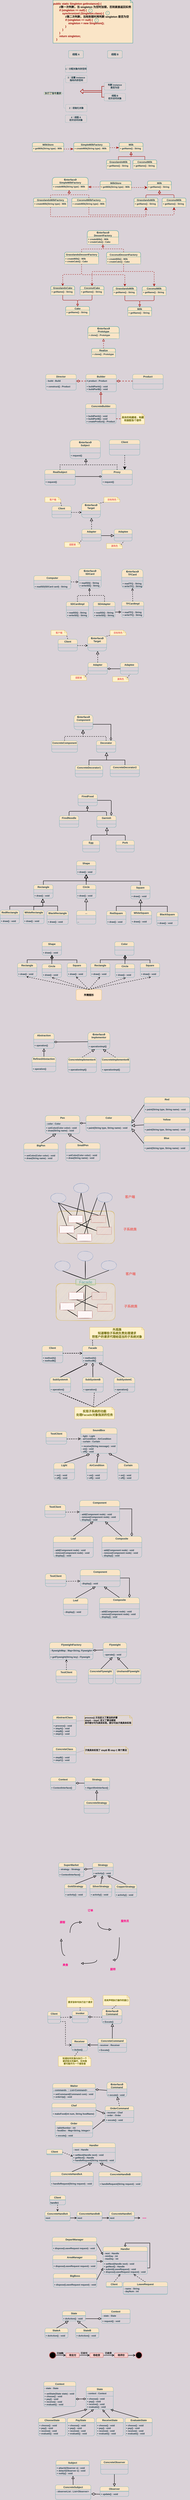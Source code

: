 <mxfile version="14.1.9" type="github">
  <diagram id="1KhGkkn-QOeIzjS6CLSn" name="Page-1">
    <mxGraphModel dx="1619" dy="787" grid="0" gridSize="10" guides="1" tooltips="1" connect="1" arrows="1" fold="1" page="1" pageScale="1" pageWidth="827" pageHeight="1169" background="#DAD2D8" math="0" shadow="0">
      <root>
        <mxCell id="0" />
        <mxCell id="1" parent="0" />
        <mxCell id="qIGibRaf9GiTU_Vb1KLA-1" value="" style="group;fontColor=#143642;" parent="1" vertex="1" connectable="0">
          <mxGeometry x="89" y="140" width="650" height="350" as="geometry" />
        </mxCell>
        <mxCell id="qIGibRaf9GiTU_Vb1KLA-2" value="&lt;p style=&quot;line-height: 120%&quot;&gt;&lt;/p&gt;&lt;div style=&quot;font-size: 22px&quot; class=&quot;cs_cursor&quot;&gt;&lt;font style=&quot;font-size: 22px&quot; color=&quot;#990000&quot;&gt;&lt;b&gt;public static Singleton getInstance() {&lt;/b&gt;&lt;/font&gt;&lt;/div&gt;&lt;div style=&quot;font-size: 22px&quot; class=&quot;cs_cursor&quot;&gt;&lt;font style=&quot;font-size: 22px&quot;&gt;&lt;b&gt;&lt;font color=&quot;#990000&quot;&gt;&amp;nbsp; &amp;nbsp; &amp;nbsp; &amp;nbsp; &lt;/font&gt;&lt;font color=&quot;#000000&quot;&gt;//第一次判断，当 singleton 为空时加锁，否则直接返回实例&lt;/font&gt;&lt;/b&gt;&lt;/font&gt;&lt;/div&gt;&lt;div style=&quot;font-size: 22px&quot; class=&quot;cs_cursor&quot;&gt;&lt;font style=&quot;font-size: 22px&quot; color=&quot;#990000&quot;&gt;&lt;b&gt;&amp;nbsp; &amp;nbsp; &amp;nbsp; &amp;nbsp; if (singleton == null) {&lt;/b&gt;&lt;/font&gt;&lt;/div&gt;&lt;div style=&quot;font-size: 22px&quot; class=&quot;cs_cursor&quot;&gt;&lt;font style=&quot;font-size: 22px&quot; color=&quot;#990000&quot;&gt;&lt;b&gt;&amp;nbsp; &amp;nbsp; &amp;nbsp; &amp;nbsp; &amp;nbsp; &amp;nbsp; synchronized (Singleton.class) {&lt;/b&gt;&lt;/font&gt;&lt;/div&gt;&lt;div style=&quot;font-size: 22px&quot; class=&quot;cs_cursor&quot;&gt;&lt;font style=&quot;font-size: 22px&quot;&gt;&lt;b&gt;&lt;font color=&quot;#990000&quot;&gt;&amp;nbsp; &amp;nbsp; &amp;nbsp; &amp;nbsp; &amp;nbsp; &amp;nbsp; &amp;nbsp; &amp;nbsp; &lt;/font&gt;&lt;font color=&quot;#000000&quot;&gt;//第二次判断，当抢到锁时再判断 singleton 是否为空&lt;/font&gt;&lt;/b&gt;&lt;/font&gt;&lt;/div&gt;&lt;div style=&quot;font-size: 22px&quot; class=&quot;cs_cursor&quot;&gt;&lt;font style=&quot;font-size: 22px&quot; color=&quot;#990000&quot;&gt;&lt;b&gt;&amp;nbsp; &amp;nbsp; &amp;nbsp; &amp;nbsp; &amp;nbsp; &amp;nbsp; &amp;nbsp; &amp;nbsp; if (singleton == null) {&lt;/b&gt;&lt;/font&gt;&lt;/div&gt;&lt;div style=&quot;font-size: 22px&quot; class=&quot;cs_cursor&quot;&gt;&lt;font style=&quot;font-size: 22px&quot; color=&quot;#990000&quot;&gt;&lt;b&gt;&amp;nbsp; &amp;nbsp; &amp;nbsp; &amp;nbsp; &amp;nbsp; &amp;nbsp; &amp;nbsp; &amp;nbsp; &amp;nbsp; &amp;nbsp; singleton = new Singleton();&lt;/b&gt;&lt;/font&gt;&lt;/div&gt;&lt;div style=&quot;font-size: 22px&quot; class=&quot;cs_cursor&quot;&gt;&lt;font style=&quot;font-size: 22px&quot; color=&quot;#990000&quot;&gt;&lt;b&gt;&amp;nbsp; &amp;nbsp; &amp;nbsp; &amp;nbsp; &amp;nbsp; &amp;nbsp; &amp;nbsp; &amp;nbsp; }&lt;/b&gt;&lt;/font&gt;&lt;/div&gt;&lt;div style=&quot;font-size: 22px&quot; class=&quot;cs_cursor&quot;&gt;&lt;font style=&quot;font-size: 22px&quot; color=&quot;#990000&quot;&gt;&lt;b&gt;&amp;nbsp; &amp;nbsp; &amp;nbsp; &amp;nbsp; &amp;nbsp; &amp;nbsp; }&lt;/b&gt;&lt;/font&gt;&lt;/div&gt;&lt;div style=&quot;font-size: 22px&quot; class=&quot;cs_cursor&quot;&gt;&lt;font style=&quot;font-size: 22px&quot; color=&quot;#990000&quot;&gt;&lt;b&gt;&amp;nbsp; &amp;nbsp; &amp;nbsp; &amp;nbsp; }&lt;/b&gt;&lt;/font&gt;&lt;/div&gt;&lt;div style=&quot;font-size: 22px&quot; class=&quot;cs_cursor&quot;&gt;&lt;font style=&quot;font-size: 22px&quot; color=&quot;#990000&quot;&gt;&lt;b&gt;&amp;nbsp; &amp;nbsp; &amp;nbsp; &amp;nbsp; return singleton;&lt;/b&gt;&lt;/font&gt;&lt;/div&gt;&lt;div style=&quot;font-size: 22px&quot; class=&quot;cs_cursor&quot;&gt;&lt;font style=&quot;font-size: 22px&quot; color=&quot;#990000&quot;&gt;&lt;b&gt;&amp;nbsp; &amp;nbsp; }&lt;/b&gt;&lt;/font&gt;&lt;/div&gt;&lt;p&gt;&lt;/p&gt;" style="shape=note;strokeWidth=2;fontSize=14;size=20;whiteSpace=wrap;html=1;fillColor=#FAE5C7;strokeColor=#0F8B8D;fontColor=#143642;align=left;" parent="qIGibRaf9GiTU_Vb1KLA-1" vertex="1">
          <mxGeometry width="650" height="350" as="geometry" />
        </mxCell>
        <mxCell id="qIGibRaf9GiTU_Vb1KLA-3" value="1" style="ellipse;whiteSpace=wrap;html=1;aspect=fixed;strokeWidth=2;fontFamily=Tahoma;spacingBottom=4;spacingRight=2;strokeColor=#0F8B8D;fillColor=#FAE5C7;fontColor=#143642;" parent="qIGibRaf9GiTU_Vb1KLA-1" vertex="1">
          <mxGeometry x="290" y="70" width="30" height="30" as="geometry" />
        </mxCell>
        <mxCell id="qIGibRaf9GiTU_Vb1KLA-4" value="2" style="ellipse;whiteSpace=wrap;html=1;aspect=fixed;strokeWidth=2;fontFamily=Tahoma;spacingBottom=4;spacingRight=2;strokeColor=#0F8B8D;fillColor=#FAE5C7;fontColor=#143642;" parent="qIGibRaf9GiTU_Vb1KLA-1" vertex="1">
          <mxGeometry x="430" y="90" width="30" height="30" as="geometry" />
        </mxCell>
        <mxCell id="qIGibRaf9GiTU_Vb1KLA-5" value="3" style="ellipse;whiteSpace=wrap;html=1;aspect=fixed;strokeWidth=2;fontFamily=Tahoma;spacingBottom=4;spacingRight=2;strokeColor=#0F8B8D;fillColor=#FAE5C7;fontColor=#143642;" parent="qIGibRaf9GiTU_Vb1KLA-1" vertex="1">
          <mxGeometry x="340" y="150" width="30" height="30" as="geometry" />
        </mxCell>
        <mxCell id="qIGibRaf9GiTU_Vb1KLA-6" value="&lt;font size=&quot;1&quot;&gt;&lt;b style=&quot;font-size: 20px&quot;&gt;线程 A&lt;/b&gt;&lt;/font&gt;" style="rounded=1;whiteSpace=wrap;html=1;strokeWidth=2;fillWeight=4;hachureGap=8;hachureAngle=45;fillColor=#FAE5C7;sketch=1;shadow=0;opacity=50;strokeColor=#0F8B8D;fontColor=#143642;" parent="1" vertex="1">
          <mxGeometry x="216" y="551" width="120" height="60" as="geometry" />
        </mxCell>
        <mxCell id="qIGibRaf9GiTU_Vb1KLA-7" value="&lt;font size=&quot;1&quot;&gt;&lt;b style=&quot;font-size: 20px&quot;&gt;线程 B&lt;/b&gt;&lt;/font&gt;" style="rounded=1;whiteSpace=wrap;html=1;strokeWidth=2;fillWeight=4;hachureGap=8;hachureAngle=45;fillColor=#FAE5C7;sketch=1;shadow=0;opacity=50;strokeColor=#0F8B8D;fontColor=#143642;" parent="1" vertex="1">
          <mxGeometry x="533" y="551" width="120" height="60" as="geometry" />
        </mxCell>
        <mxCell id="qIGibRaf9GiTU_Vb1KLA-13" value="&lt;b style=&quot;font-size: 18px&quot;&gt;1：分配对象内存空间&lt;/b&gt;" style="rounded=1;whiteSpace=wrap;html=1;shadow=0;comic=1;opacity=50;sketch=1;fillColor=#FAE5C7;strokeColor=#0F8B8D;fontColor=#143642;" parent="1" vertex="1">
          <mxGeometry x="189" y="670" width="174" height="60" as="geometry" />
        </mxCell>
        <mxCell id="qIGibRaf9GiTU_Vb1KLA-14" value="&lt;b style=&quot;font-size: 18px&quot;&gt;3：设置 instance &lt;br&gt;指向内存空间&lt;/b&gt;" style="rounded=1;whiteSpace=wrap;html=1;shadow=0;comic=1;opacity=50;sketch=1;fillColor=#FAE5C7;strokeColor=#0F8B8D;fontColor=#143642;" parent="1" vertex="1">
          <mxGeometry x="192" y="752" width="174" height="60" as="geometry" />
        </mxCell>
        <mxCell id="qIGibRaf9GiTU_Vb1KLA-15" value="&lt;b style=&quot;font-size: 18px&quot;&gt;2：初始化对象&lt;/b&gt;" style="rounded=1;whiteSpace=wrap;html=1;shadow=0;comic=1;opacity=50;sketch=1;fillColor=#FAE5C7;strokeColor=#0F8B8D;fontColor=#143642;" parent="1" vertex="1">
          <mxGeometry x="192" y="989" width="174" height="60" as="geometry" />
        </mxCell>
        <mxCell id="qIGibRaf9GiTU_Vb1KLA-16" value="&lt;b style=&quot;font-size: 18px&quot;&gt;4：线程 A &lt;br&gt;初次访问对象&lt;/b&gt;" style="rounded=1;whiteSpace=wrap;html=1;shadow=0;comic=1;opacity=50;sketch=1;fillColor=#FAE5C7;strokeColor=#0F8B8D;fontColor=#143642;" parent="1" vertex="1">
          <mxGeometry x="189" y="1076" width="174" height="60" as="geometry" />
        </mxCell>
        <mxCell id="qIGibRaf9GiTU_Vb1KLA-24" style="edgeStyle=orthogonalEdgeStyle;rounded=0;orthogonalLoop=1;jettySize=auto;html=1;exitX=0;exitY=0.5;exitDx=0;exitDy=0;entryX=0;entryY=0.5;entryDx=0;entryDy=0;strokeWidth=4;endArrow=none;endFill=0;strokeColor=#A8201A;fontColor=#143642;labelBackgroundColor=#DAD2D8;" parent="1" source="qIGibRaf9GiTU_Vb1KLA-17" target="qIGibRaf9GiTU_Vb1KLA-19" edge="1">
          <mxGeometry relative="1" as="geometry" />
        </mxCell>
        <mxCell id="qIGibRaf9GiTU_Vb1KLA-17" value="&lt;span style=&quot;font-size: 18px&quot;&gt;&lt;b class=&quot;cs_cursor&quot;&gt;判断 instance &lt;br&gt;是否为空&lt;/b&gt;&lt;/span&gt;" style="rounded=1;whiteSpace=wrap;html=1;shadow=0;comic=1;opacity=50;sketch=1;fillColor=#FAE5C7;strokeColor=#0F8B8D;fontColor=#143642;" parent="1" vertex="1">
          <mxGeometry x="506" y="812" width="174" height="60" as="geometry" />
        </mxCell>
        <mxCell id="qIGibRaf9GiTU_Vb1KLA-19" value="&lt;b style=&quot;font-size: 18px&quot;&gt;线程 B&lt;br&gt;初次访问对象&lt;/b&gt;" style="rounded=1;whiteSpace=wrap;html=1;shadow=0;comic=1;opacity=50;sketch=1;fillColor=#FAE5C7;strokeColor=#0F8B8D;fontColor=#143642;" parent="1" vertex="1">
          <mxGeometry x="506" y="900" width="174" height="60" as="geometry" />
        </mxCell>
        <mxCell id="qIGibRaf9GiTU_Vb1KLA-20" value="" style="shape=curlyBracket;whiteSpace=wrap;html=1;rounded=1;shadow=0;comic=1;sketch=0;opacity=50;fillColor=#FAE5C7;strokeColor=#0F8B8D;fontColor=#143642;" parent="1" vertex="1">
          <mxGeometry x="161" y="779" width="30" height="240" as="geometry" />
        </mxCell>
        <mxCell id="qIGibRaf9GiTU_Vb1KLA-21" value="&lt;b&gt;&lt;font style=&quot;font-size: 19px&quot;&gt;执行了指令重排&lt;/font&gt;&lt;/b&gt;" style="text;html=1;align=center;verticalAlign=middle;resizable=0;points=[];autosize=1;fillColor=#FAE5C7;strokeColor=#0F8B8D;fontColor=#143642;" parent="1" vertex="1">
          <mxGeometry x="16" y="889" width="143" height="20" as="geometry" />
        </mxCell>
        <mxCell id="qIGibRaf9GiTU_Vb1KLA-25" value="" style="shape=flexArrow;endArrow=classic;html=1;strokeWidth=4;strokeColor=#A8201A;fontColor=#143642;labelBackgroundColor=#DAD2D8;" parent="1" edge="1">
          <mxGeometry width="50" height="50" relative="1" as="geometry">
            <mxPoint x="488" y="883" as="sourcePoint" />
            <mxPoint x="309" y="883" as="targetPoint" />
          </mxGeometry>
        </mxCell>
        <mxCell id="rrIpHu7GePo8kZ5LGjo5-1" value="Milk" style="swimlane;childLayout=stackLayout;horizontal=1;startSize=30;horizontalStack=0;rounded=1;fontSize=20;fontStyle=1;strokeWidth=2;resizeParent=0;resizeLast=1;shadow=0;dashed=0;align=center;fillColor=#FAE5C7;strokeColor=#0F8B8D;fontColor=#143642;" parent="1" vertex="1">
          <mxGeometry x="628" y="1300" width="194" height="74" as="geometry" />
        </mxCell>
        <mxCell id="rrIpHu7GePo8kZ5LGjo5-2" value="+ getName() : String" style="align=left;strokeColor=#0F8B8D;fillColor=#FAE5C7;spacingLeft=4;fontSize=18;verticalAlign=top;resizable=0;rotatable=0;part=1;fontStyle=1;fontColor=#143642;" parent="rrIpHu7GePo8kZ5LGjo5-1" vertex="1">
          <mxGeometry y="30" width="194" height="44" as="geometry" />
        </mxCell>
        <mxCell id="rrIpHu7GePo8kZ5LGjo5-7" style="rounded=0;orthogonalLoop=1;jettySize=auto;html=1;exitX=0.5;exitY=0;exitDx=0;exitDy=0;entryX=0.5;entryY=1;entryDx=0;entryDy=0;fontSize=20;strokeWidth=3;endArrow=block;endFill=0;edgeStyle=orthogonalEdgeStyle;endSize=16;fillColor=#FAE5C7;fontColor=#143642;strokeColor=#A8201A;labelBackgroundColor=#DAD2D8;" parent="1" source="rrIpHu7GePo8kZ5LGjo5-3" edge="1">
          <mxGeometry relative="1" as="geometry">
            <mxPoint x="582" y="1488" as="sourcePoint" />
            <mxPoint x="725" y="1376" as="targetPoint" />
          </mxGeometry>
        </mxCell>
        <mxCell id="rrIpHu7GePo8kZ5LGjo5-3" value="GrasslandsMilk" style="swimlane;childLayout=stackLayout;horizontal=1;startSize=30;horizontalStack=0;rounded=1;fontSize=20;fontStyle=1;strokeWidth=2;resizeParent=0;resizeLast=1;shadow=0;dashed=0;align=center;fillColor=#FAE5C7;strokeColor=#0F8B8D;fontColor=#143642;" parent="1" vertex="1">
          <mxGeometry x="525" y="1441" width="194" height="74" as="geometry" />
        </mxCell>
        <mxCell id="rrIpHu7GePo8kZ5LGjo5-4" value="+ getName() : String" style="align=left;strokeColor=#0F8B8D;fillColor=#FAE5C7;spacingLeft=4;fontSize=18;verticalAlign=top;resizable=0;rotatable=0;part=1;fontStyle=1;fontColor=#143642;" parent="rrIpHu7GePo8kZ5LGjo5-3" vertex="1">
          <mxGeometry y="30" width="194" height="44" as="geometry" />
        </mxCell>
        <mxCell id="rrIpHu7GePo8kZ5LGjo5-8" style="edgeStyle=orthogonalEdgeStyle;rounded=0;orthogonalLoop=1;jettySize=auto;html=1;exitX=0.5;exitY=0;exitDx=0;exitDy=0;entryX=0.5;entryY=1;entryDx=0;entryDy=0;fontSize=20;strokeWidth=3;endArrow=block;endFill=0;endSize=16;fillColor=#FAE5C7;fontColor=#143642;strokeColor=#A8201A;labelBackgroundColor=#DAD2D8;" parent="1" source="rrIpHu7GePo8kZ5LGjo5-5" target="rrIpHu7GePo8kZ5LGjo5-2" edge="1">
          <mxGeometry relative="1" as="geometry" />
        </mxCell>
        <mxCell id="rrIpHu7GePo8kZ5LGjo5-5" value="CoconutMilk" style="swimlane;childLayout=stackLayout;horizontal=1;startSize=30;horizontalStack=0;rounded=1;fontSize=20;fontStyle=1;strokeWidth=2;resizeParent=0;resizeLast=1;shadow=0;dashed=0;align=center;fillColor=#FAE5C7;strokeColor=#0F8B8D;fontColor=#143642;" parent="1" vertex="1">
          <mxGeometry x="740" y="1441" width="194" height="74" as="geometry" />
        </mxCell>
        <mxCell id="rrIpHu7GePo8kZ5LGjo5-6" value="+ getName() : String" style="align=left;strokeColor=#0F8B8D;fillColor=#FAE5C7;spacingLeft=4;fontSize=18;verticalAlign=top;resizable=0;rotatable=0;part=1;fontStyle=1;fontColor=#143642;" parent="rrIpHu7GePo8kZ5LGjo5-5" vertex="1">
          <mxGeometry y="30" width="194" height="44" as="geometry" />
        </mxCell>
        <mxCell id="rrIpHu7GePo8kZ5LGjo5-9" value="SimpleMilkFactory" style="swimlane;childLayout=stackLayout;horizontal=1;startSize=30;horizontalStack=0;rounded=1;fontSize=20;fontStyle=1;strokeWidth=2;resizeParent=0;resizeLast=1;shadow=0;dashed=0;align=center;fillColor=#FAE5C7;strokeColor=#0F8B8D;fontColor=#143642;" parent="1" vertex="1">
          <mxGeometry x="258" y="1300" width="292" height="74" as="geometry" />
        </mxCell>
        <mxCell id="rrIpHu7GePo8kZ5LGjo5-10" value="+ createMilk(String type) : Milk" style="align=left;strokeColor=#0F8B8D;fillColor=#FAE5C7;spacingLeft=4;fontSize=18;verticalAlign=top;resizable=0;rotatable=0;part=1;fontStyle=1;fontColor=#143642;" parent="rrIpHu7GePo8kZ5LGjo5-9" vertex="1">
          <mxGeometry y="30" width="292" height="44" as="geometry" />
        </mxCell>
        <mxCell id="rrIpHu7GePo8kZ5LGjo5-11" style="edgeStyle=orthogonalEdgeStyle;rounded=0;orthogonalLoop=1;jettySize=auto;html=1;exitX=1;exitY=0.25;exitDx=0;exitDy=0;entryX=0;entryY=0.25;entryDx=0;entryDy=0;startSize=13;endArrow=classicThin;endFill=1;endSize=16;strokeWidth=3;fontSize=20;dashed=1;fillColor=#FAE5C7;fontColor=#143642;strokeColor=#A8201A;labelBackgroundColor=#DAD2D8;" parent="1" source="rrIpHu7GePo8kZ5LGjo5-10" target="rrIpHu7GePo8kZ5LGjo5-2" edge="1">
          <mxGeometry relative="1" as="geometry" />
        </mxCell>
        <mxCell id="rrIpHu7GePo8kZ5LGjo5-12" value="MilkStore" style="swimlane;childLayout=stackLayout;horizontal=1;startSize=30;horizontalStack=0;rounded=1;fontSize=20;fontStyle=1;strokeWidth=2;resizeParent=0;resizeLast=1;shadow=0;dashed=0;align=center;fillColor=#FAE5C7;strokeColor=#0F8B8D;fontColor=#143642;" parent="1" vertex="1">
          <mxGeometry x="-79" y="1300" width="255" height="74" as="geometry" />
        </mxCell>
        <mxCell id="rrIpHu7GePo8kZ5LGjo5-13" value="+ getMilk(String type) : Milk" style="align=left;strokeColor=#0F8B8D;fillColor=#FAE5C7;spacingLeft=4;fontSize=18;verticalAlign=top;resizable=0;rotatable=0;part=1;fontStyle=1;fontColor=#143642;" parent="rrIpHu7GePo8kZ5LGjo5-12" vertex="1">
          <mxGeometry y="30" width="255" height="44" as="geometry" />
        </mxCell>
        <mxCell id="rrIpHu7GePo8kZ5LGjo5-14" style="edgeStyle=orthogonalEdgeStyle;rounded=0;orthogonalLoop=1;jettySize=auto;html=1;exitX=1;exitY=0.5;exitDx=0;exitDy=0;startSize=13;endArrow=classicThin;endFill=1;endSize=16;strokeWidth=3;fontSize=20;dashed=1;fillColor=#FAE5C7;fontColor=#143642;strokeColor=#A8201A;labelBackgroundColor=#DAD2D8;" parent="1" source="rrIpHu7GePo8kZ5LGjo5-13" edge="1">
          <mxGeometry relative="1" as="geometry">
            <mxPoint x="560" y="1351" as="sourcePoint" />
            <mxPoint x="256" y="1351" as="targetPoint" />
          </mxGeometry>
        </mxCell>
        <mxCell id="rrIpHu7GePo8kZ5LGjo5-15" value="Milk" style="swimlane;childLayout=stackLayout;horizontal=1;startSize=30;horizontalStack=0;rounded=1;fontSize=20;fontStyle=1;strokeWidth=2;resizeParent=0;resizeLast=1;shadow=0;dashed=0;align=center;fillColor=#FAE5C7;strokeColor=#0F8B8D;fontColor=#143642;" parent="1" vertex="1">
          <mxGeometry x="859" y="1613" width="194" height="74" as="geometry" />
        </mxCell>
        <mxCell id="rrIpHu7GePo8kZ5LGjo5-16" value="+ getName() : String" style="align=left;strokeColor=#0F8B8D;fillColor=#FAE5C7;spacingLeft=4;fontSize=18;verticalAlign=top;resizable=0;rotatable=0;part=1;fontStyle=1;fontColor=#143642;" parent="rrIpHu7GePo8kZ5LGjo5-15" vertex="1">
          <mxGeometry y="30" width="194" height="44" as="geometry" />
        </mxCell>
        <mxCell id="rrIpHu7GePo8kZ5LGjo5-30" style="edgeStyle=orthogonalEdgeStyle;rounded=1;sketch=0;orthogonalLoop=1;jettySize=auto;html=1;exitX=0.5;exitY=0;exitDx=0;exitDy=0;startArrow=none;startFill=0;endArrow=block;endFill=0;endSize=16;strokeColor=#A8201A;strokeWidth=3;fillColor=#FAE5C7;fontColor=#143642;labelBackgroundColor=#DAD2D8;" parent="1" source="rrIpHu7GePo8kZ5LGjo5-18" edge="1">
          <mxGeometry relative="1" as="geometry">
            <mxPoint x="957" y="1688" as="targetPoint" />
          </mxGeometry>
        </mxCell>
        <mxCell id="rrIpHu7GePo8kZ5LGjo5-18" value="GrasslandsMilk" style="swimlane;childLayout=stackLayout;horizontal=1;startSize=30;horizontalStack=0;rounded=1;fontSize=20;fontStyle=1;strokeWidth=2;resizeParent=0;resizeLast=1;shadow=0;dashed=0;align=center;fillColor=#FAE5C7;strokeColor=#0F8B8D;fontColor=#143642;" parent="1" vertex="1">
          <mxGeometry x="749" y="1751" width="194" height="74" as="geometry" />
        </mxCell>
        <mxCell id="rrIpHu7GePo8kZ5LGjo5-19" value="+ getName() : String" style="align=left;strokeColor=#0F8B8D;fillColor=#FAE5C7;spacingLeft=4;fontSize=18;verticalAlign=top;resizable=0;rotatable=0;part=1;fontStyle=1;fontColor=#143642;" parent="rrIpHu7GePo8kZ5LGjo5-18" vertex="1">
          <mxGeometry y="30" width="194" height="44" as="geometry" />
        </mxCell>
        <mxCell id="rrIpHu7GePo8kZ5LGjo5-29" style="edgeStyle=orthogonalEdgeStyle;rounded=1;sketch=0;orthogonalLoop=1;jettySize=auto;html=1;exitX=0.5;exitY=0;exitDx=0;exitDy=0;entryX=0.5;entryY=1;entryDx=0;entryDy=0;strokeColor=#A8201A;fillColor=#FAE5C7;fontColor=#143642;strokeWidth=3;startArrow=none;startFill=0;endArrow=block;endFill=0;endSize=16;labelBackgroundColor=#DAD2D8;" parent="1" source="rrIpHu7GePo8kZ5LGjo5-21" target="rrIpHu7GePo8kZ5LGjo5-16" edge="1">
          <mxGeometry relative="1" as="geometry" />
        </mxCell>
        <mxCell id="rrIpHu7GePo8kZ5LGjo5-21" value="CoconutMilk" style="swimlane;childLayout=stackLayout;horizontal=1;startSize=30;horizontalStack=0;rounded=1;fontSize=20;fontStyle=1;strokeWidth=2;resizeParent=0;resizeLast=1;shadow=0;dashed=0;align=center;fillColor=#FAE5C7;strokeColor=#0F8B8D;fontColor=#143642;" parent="1" vertex="1">
          <mxGeometry x="978" y="1751" width="194" height="74" as="geometry" />
        </mxCell>
        <mxCell id="rrIpHu7GePo8kZ5LGjo5-22" value="+ getName() : String" style="align=left;strokeColor=#0F8B8D;fillColor=#FAE5C7;spacingLeft=4;fontSize=18;verticalAlign=top;resizable=0;rotatable=0;part=1;fontStyle=1;fontColor=#143642;" parent="rrIpHu7GePo8kZ5LGjo5-21" vertex="1">
          <mxGeometry y="30" width="194" height="44" as="geometry" />
        </mxCell>
        <mxCell id="rrIpHu7GePo8kZ5LGjo5-23" value="《interface》&#xa;SimpleMilkFactory" style="swimlane;childLayout=stackLayout;horizontal=1;startSize=58;horizontalStack=0;rounded=1;fontSize=20;fontStyle=1;strokeWidth=2;resizeParent=0;resizeLast=1;shadow=0;dashed=0;align=center;fillColor=#FAE5C7;strokeColor=#0F8B8D;fontColor=#143642;" parent="1" vertex="1">
          <mxGeometry x="83" y="1583" width="292" height="104" as="geometry" />
        </mxCell>
        <mxCell id="rrIpHu7GePo8kZ5LGjo5-24" value="+ createMilk(String type) : Milk" style="align=left;strokeColor=#0F8B8D;fillColor=#FAE5C7;spacingLeft=4;fontSize=18;verticalAlign=top;resizable=0;rotatable=0;part=1;fontStyle=1;fontColor=#143642;" parent="rrIpHu7GePo8kZ5LGjo5-23" vertex="1">
          <mxGeometry y="58" width="292" height="46" as="geometry" />
        </mxCell>
        <mxCell id="rrIpHu7GePo8kZ5LGjo5-26" value="MilkStore" style="swimlane;childLayout=stackLayout;horizontal=1;startSize=30;horizontalStack=0;rounded=1;fontSize=20;fontStyle=1;strokeWidth=2;resizeParent=0;resizeLast=1;shadow=0;dashed=0;align=center;fillColor=#FAE5C7;strokeColor=#0F8B8D;fontColor=#143642;" parent="1" vertex="1">
          <mxGeometry x="473" y="1613" width="255" height="74" as="geometry" />
        </mxCell>
        <mxCell id="rrIpHu7GePo8kZ5LGjo5-27" value="+ getMilk(String type) : Milk" style="align=left;strokeColor=#0F8B8D;fillColor=#FAE5C7;spacingLeft=4;fontSize=18;verticalAlign=top;resizable=0;rotatable=0;part=1;fontStyle=1;fontColor=#143642;" parent="rrIpHu7GePo8kZ5LGjo5-26" vertex="1">
          <mxGeometry y="30" width="255" height="44" as="geometry" />
        </mxCell>
        <mxCell id="rrIpHu7GePo8kZ5LGjo5-28" style="edgeStyle=orthogonalEdgeStyle;rounded=0;orthogonalLoop=1;jettySize=auto;html=1;exitX=0;exitY=0.25;exitDx=0;exitDy=0;startSize=13;endArrow=classicThin;endFill=1;endSize=16;strokeWidth=3;fontSize=20;dashed=1;fillColor=#FAE5C7;fontColor=#143642;strokeColor=#A8201A;entryX=1;entryY=0.75;entryDx=0;entryDy=0;labelBackgroundColor=#DAD2D8;" parent="1" source="rrIpHu7GePo8kZ5LGjo5-27" target="rrIpHu7GePo8kZ5LGjo5-23" edge="1">
          <mxGeometry relative="1" as="geometry">
            <mxPoint x="567" y="1667" as="sourcePoint" />
            <mxPoint x="263" y="1667" as="targetPoint" />
            <Array as="points">
              <mxPoint x="473" y="1661" />
            </Array>
          </mxGeometry>
        </mxCell>
        <mxCell id="rrIpHu7GePo8kZ5LGjo5-31" style="edgeStyle=orthogonalEdgeStyle;rounded=1;sketch=0;orthogonalLoop=1;jettySize=auto;html=1;exitX=0.5;exitY=0;exitDx=0;exitDy=0;startArrow=none;startFill=0;endArrow=block;endFill=0;endSize=16;strokeColor=#A8201A;strokeWidth=3;fillColor=#FAE5C7;fontColor=#143642;dashed=1;labelBackgroundColor=#DAD2D8;" parent="1" source="rrIpHu7GePo8kZ5LGjo5-32" edge="1">
          <mxGeometry relative="1" as="geometry">
            <mxPoint x="221" y="1688" as="targetPoint" />
          </mxGeometry>
        </mxCell>
        <mxCell id="rrIpHu7GePo8kZ5LGjo5-37" style="edgeStyle=orthogonalEdgeStyle;rounded=1;sketch=0;orthogonalLoop=1;jettySize=auto;html=1;exitX=0.5;exitY=1;exitDx=0;exitDy=0;entryX=0.5;entryY=1;entryDx=0;entryDy=0;startArrow=none;startFill=0;endArrow=classic;endFill=1;endSize=16;strokeColor=#A8201A;strokeWidth=3;fillColor=#FAE5C7;fontColor=#143642;dashed=1;labelBackgroundColor=#DAD2D8;" parent="1" source="rrIpHu7GePo8kZ5LGjo5-32" target="rrIpHu7GePo8kZ5LGjo5-19" edge="1">
          <mxGeometry relative="1" as="geometry">
            <Array as="points">
              <mxPoint x="69" y="1903" />
              <mxPoint x="846" y="1903" />
            </Array>
          </mxGeometry>
        </mxCell>
        <mxCell id="rrIpHu7GePo8kZ5LGjo5-32" value="GrasslandsMilkFactory" style="swimlane;childLayout=stackLayout;horizontal=1;startSize=30;horizontalStack=0;rounded=1;fontSize=20;fontStyle=1;strokeWidth=2;resizeParent=0;resizeLast=1;shadow=0;dashed=0;align=center;fillColor=#FAE5C7;strokeColor=#0F8B8D;fontColor=#143642;" parent="1" vertex="1">
          <mxGeometry x="-70" y="1751" width="277" height="74" as="geometry" />
        </mxCell>
        <mxCell id="rrIpHu7GePo8kZ5LGjo5-33" value="+ createMilk(String type) : Milk" style="align=left;strokeColor=#0F8B8D;fillColor=#FAE5C7;spacingLeft=4;fontSize=18;verticalAlign=top;resizable=0;rotatable=0;part=1;fontStyle=1;fontColor=#143642;" parent="rrIpHu7GePo8kZ5LGjo5-32" vertex="1">
          <mxGeometry y="30" width="277" height="44" as="geometry" />
        </mxCell>
        <mxCell id="rrIpHu7GePo8kZ5LGjo5-34" style="edgeStyle=orthogonalEdgeStyle;rounded=1;sketch=0;orthogonalLoop=1;jettySize=auto;html=1;exitX=0.5;exitY=0;exitDx=0;exitDy=0;entryX=0.5;entryY=1;entryDx=0;entryDy=0;strokeColor=#A8201A;fillColor=#FAE5C7;fontColor=#143642;strokeWidth=3;startArrow=none;startFill=0;endArrow=block;endFill=0;endSize=16;dashed=1;labelBackgroundColor=#DAD2D8;" parent="1" source="rrIpHu7GePo8kZ5LGjo5-35" edge="1">
          <mxGeometry relative="1" as="geometry">
            <mxPoint x="220" y="1687" as="targetPoint" />
          </mxGeometry>
        </mxCell>
        <mxCell id="rrIpHu7GePo8kZ5LGjo5-38" style="edgeStyle=orthogonalEdgeStyle;rounded=1;sketch=0;orthogonalLoop=1;jettySize=auto;html=1;exitX=0.5;exitY=1;exitDx=0;exitDy=0;entryX=0.5;entryY=1;entryDx=0;entryDy=0;dashed=1;startArrow=none;startFill=0;endArrow=classic;endFill=1;endSize=16;strokeColor=#A8201A;strokeWidth=3;fillColor=#FAE5C7;fontColor=#143642;labelBackgroundColor=#DAD2D8;" parent="1" source="rrIpHu7GePo8kZ5LGjo5-35" target="rrIpHu7GePo8kZ5LGjo5-22" edge="1">
          <mxGeometry relative="1" as="geometry">
            <Array as="points">
              <mxPoint x="381" y="1889" />
              <mxPoint x="1075" y="1889" />
            </Array>
          </mxGeometry>
        </mxCell>
        <mxCell id="rrIpHu7GePo8kZ5LGjo5-35" value="CoconutMilkFactory" style="swimlane;childLayout=stackLayout;horizontal=1;startSize=30;horizontalStack=0;rounded=1;fontSize=20;fontStyle=1;strokeWidth=2;resizeParent=0;resizeLast=1;shadow=0;dashed=0;align=center;fillColor=#FAE5C7;strokeColor=#0F8B8D;fontColor=#143642;" parent="1" vertex="1">
          <mxGeometry x="242" y="1751" width="278" height="74" as="geometry" />
        </mxCell>
        <mxCell id="rrIpHu7GePo8kZ5LGjo5-36" value="+ createMilk(String type) : Milk" style="align=left;strokeColor=#0F8B8D;fillColor=#FAE5C7;spacingLeft=4;fontSize=18;verticalAlign=top;resizable=0;rotatable=0;part=1;fontStyle=1;fontColor=#143642;" parent="rrIpHu7GePo8kZ5LGjo5-35" vertex="1">
          <mxGeometry y="30" width="278" height="44" as="geometry" />
        </mxCell>
        <mxCell id="rrIpHu7GePo8kZ5LGjo5-41" style="edgeStyle=orthogonalEdgeStyle;rounded=1;sketch=0;orthogonalLoop=1;jettySize=auto;html=1;exitX=1;exitY=0.5;exitDx=0;exitDy=0;dashed=1;startArrow=none;startFill=0;endArrow=classic;endFill=1;endSize=16;strokeColor=#A8201A;strokeWidth=3;fillColor=#FAE5C7;fontColor=#143642;labelBackgroundColor=#DAD2D8;" parent="1" source="rrIpHu7GePo8kZ5LGjo5-27" target="rrIpHu7GePo8kZ5LGjo5-16" edge="1">
          <mxGeometry relative="1" as="geometry" />
        </mxCell>
        <mxCell id="rrIpHu7GePo8kZ5LGjo5-42" value="《interface》&#xa;DessertFactory" style="swimlane;childLayout=stackLayout;horizontal=1;startSize=53;horizontalStack=0;rounded=1;fontSize=20;fontStyle=1;strokeWidth=2;resizeParent=0;resizeLast=1;shadow=0;dashed=0;align=center;fillColor=#FAE5C7;strokeColor=#0F8B8D;fontColor=#143642;" parent="1" vertex="1">
          <mxGeometry x="368" y="2016" width="255" height="112" as="geometry" />
        </mxCell>
        <mxCell id="rrIpHu7GePo8kZ5LGjo5-43" value="+ createMilk() : Milk&#xa;+ createCake() : Cake" style="align=left;strokeColor=#0F8B8D;fillColor=#FAE5C7;spacingLeft=4;fontSize=18;verticalAlign=top;resizable=0;rotatable=0;part=1;fontStyle=1;fontColor=#143642;" parent="rrIpHu7GePo8kZ5LGjo5-42" vertex="1">
          <mxGeometry y="53" width="255" height="59" as="geometry" />
        </mxCell>
        <mxCell id="rrIpHu7GePo8kZ5LGjo5-50" style="edgeStyle=orthogonalEdgeStyle;curved=0;rounded=1;sketch=0;orthogonalLoop=1;jettySize=auto;html=1;exitX=0.5;exitY=0;exitDx=0;exitDy=0;dashed=1;endArrow=block;endFill=0;strokeColor=#A8201A;fillColor=#FAE5C7;fontColor=#143642;strokeWidth=3;endSize=13;labelBackgroundColor=#DAD2D8;" parent="1" source="rrIpHu7GePo8kZ5LGjo5-44" edge="1">
          <mxGeometry relative="1" as="geometry">
            <mxPoint x="496" y="2129" as="targetPoint" />
          </mxGeometry>
        </mxCell>
        <mxCell id="rrIpHu7GePo8kZ5LGjo5-105" style="edgeStyle=orthogonalEdgeStyle;curved=0;rounded=1;sketch=0;orthogonalLoop=1;jettySize=auto;html=1;exitX=0.5;exitY=1;exitDx=0;exitDy=0;dashed=1;endArrow=classic;endFill=1;endSize=13;strokeColor=#A8201A;strokeWidth=3;fillColor=#FAE5C7;fontColor=#143642;labelBackgroundColor=#DAD2D8;" parent="1" source="rrIpHu7GePo8kZ5LGjo5-44" target="rrIpHu7GePo8kZ5LGjo5-98" edge="1">
          <mxGeometry relative="1" as="geometry" />
        </mxCell>
        <mxCell id="rrIpHu7GePo8kZ5LGjo5-44" value="GrasslandsDessertFactory" style="swimlane;childLayout=stackLayout;horizontal=1;startSize=36;horizontalStack=0;rounded=1;fontSize=20;fontStyle=1;strokeWidth=2;resizeParent=0;resizeLast=1;shadow=0;dashed=0;align=center;fillColor=#FAE5C7;strokeColor=#0F8B8D;fontColor=#143642;" parent="1" vertex="1">
          <mxGeometry x="183" y="2192" width="277" height="97" as="geometry" />
        </mxCell>
        <mxCell id="rrIpHu7GePo8kZ5LGjo5-45" value="+ createMilk() : Milk&#xa;+ createCake() : Cake" style="align=left;strokeColor=#0F8B8D;fillColor=#FAE5C7;spacingLeft=4;fontSize=18;verticalAlign=top;resizable=0;rotatable=0;part=1;fontStyle=1;fontColor=#143642;" parent="rrIpHu7GePo8kZ5LGjo5-44" vertex="1">
          <mxGeometry y="36" width="277" height="61" as="geometry" />
        </mxCell>
        <mxCell id="rrIpHu7GePo8kZ5LGjo5-106" style="edgeStyle=orthogonalEdgeStyle;curved=0;rounded=1;sketch=0;orthogonalLoop=1;jettySize=auto;html=1;exitX=0.5;exitY=1;exitDx=0;exitDy=0;dashed=1;endArrow=classic;endFill=1;endSize=13;strokeColor=#A8201A;strokeWidth=3;fillColor=#FAE5C7;fontColor=#143642;labelBackgroundColor=#DAD2D8;" parent="1" source="rrIpHu7GePo8kZ5LGjo5-46" target="rrIpHu7GePo8kZ5LGjo5-75" edge="1">
          <mxGeometry relative="1" as="geometry">
            <Array as="points">
              <mxPoint x="664" y="2349" />
              <mxPoint x="407" y="2349" />
            </Array>
          </mxGeometry>
        </mxCell>
        <mxCell id="rrIpHu7GePo8kZ5LGjo5-46" value="CoconutDessertFactory" style="swimlane;childLayout=stackLayout;horizontal=1;startSize=38;horizontalStack=0;rounded=1;fontSize=20;fontStyle=1;strokeWidth=2;resizeParent=0;resizeLast=1;shadow=0;dashed=0;align=center;fillColor=#FAE5C7;strokeColor=#0F8B8D;fontColor=#143642;" parent="1" vertex="1">
          <mxGeometry x="525" y="2192" width="278" height="96" as="geometry" />
        </mxCell>
        <mxCell id="rrIpHu7GePo8kZ5LGjo5-47" value="+ createMilk() : Milk&#xa;+ createCake() : Cake" style="align=left;strokeColor=#0F8B8D;fillColor=#FAE5C7;spacingLeft=4;fontSize=18;verticalAlign=top;resizable=0;rotatable=0;part=1;fontStyle=1;fontColor=#143642;" parent="rrIpHu7GePo8kZ5LGjo5-46" vertex="1">
          <mxGeometry y="38" width="278" height="58" as="geometry" />
        </mxCell>
        <mxCell id="rrIpHu7GePo8kZ5LGjo5-48" style="edgeStyle=orthogonalEdgeStyle;curved=0;rounded=1;sketch=0;orthogonalLoop=1;jettySize=auto;html=1;exitX=0.5;exitY=0;exitDx=0;exitDy=0;strokeColor=#A8201A;fillColor=#FAE5C7;fontColor=#143642;dashed=1;endArrow=block;endFill=0;entryX=0.5;entryY=1;entryDx=0;entryDy=0;strokeWidth=3;endSize=13;labelBackgroundColor=#DAD2D8;" parent="1" source="rrIpHu7GePo8kZ5LGjo5-46" target="rrIpHu7GePo8kZ5LGjo5-42" edge="1">
          <mxGeometry relative="1" as="geometry" />
        </mxCell>
        <mxCell id="rrIpHu7GePo8kZ5LGjo5-69" value="Cake" style="swimlane;childLayout=stackLayout;horizontal=1;startSize=30;horizontalStack=0;rounded=1;fontSize=20;fontStyle=1;strokeWidth=2;resizeParent=0;resizeLast=1;shadow=0;dashed=0;align=center;fillColor=#FAE5C7;strokeColor=#0F8B8D;fontColor=#143642;" parent="1" vertex="1">
          <mxGeometry x="192" y="2634" width="194" height="74" as="geometry" />
        </mxCell>
        <mxCell id="rrIpHu7GePo8kZ5LGjo5-70" value="+ getName() : String" style="align=left;strokeColor=#0F8B8D;fillColor=#FAE5C7;spacingLeft=4;fontSize=18;verticalAlign=top;resizable=0;rotatable=0;part=1;fontStyle=1;fontColor=#143642;" parent="rrIpHu7GePo8kZ5LGjo5-69" vertex="1">
          <mxGeometry y="30" width="194" height="44" as="geometry" />
        </mxCell>
        <mxCell id="rrIpHu7GePo8kZ5LGjo5-72" value="GrasslandsCake" style="swimlane;childLayout=stackLayout;horizontal=1;startSize=30;horizontalStack=0;rounded=1;fontSize=20;fontStyle=1;strokeWidth=2;resizeParent=0;resizeLast=1;shadow=0;dashed=0;align=center;fillColor=#FAE5C7;strokeColor=#0F8B8D;fontColor=#143642;" parent="1" vertex="1">
          <mxGeometry x="71" y="2467" width="194" height="74" as="geometry" />
        </mxCell>
        <mxCell id="rrIpHu7GePo8kZ5LGjo5-73" value="+ getName() : String" style="align=left;strokeColor=#0F8B8D;fillColor=#FAE5C7;spacingLeft=4;fontSize=18;verticalAlign=top;resizable=0;rotatable=0;part=1;fontStyle=1;fontColor=#143642;" parent="rrIpHu7GePo8kZ5LGjo5-72" vertex="1">
          <mxGeometry y="30" width="194" height="44" as="geometry" />
        </mxCell>
        <mxCell id="rrIpHu7GePo8kZ5LGjo5-75" value="CoconutCake" style="swimlane;childLayout=stackLayout;horizontal=1;startSize=30;horizontalStack=0;rounded=1;fontSize=20;fontStyle=1;strokeWidth=2;resizeParent=0;resizeLast=1;shadow=0;dashed=0;align=center;fillColor=#FAE5C7;strokeColor=#0F8B8D;fontColor=#143642;" parent="1" vertex="1">
          <mxGeometry x="310" y="2467" width="194" height="74" as="geometry" />
        </mxCell>
        <mxCell id="rrIpHu7GePo8kZ5LGjo5-76" value="+ getName() : String" style="align=left;strokeColor=#0F8B8D;fillColor=#FAE5C7;spacingLeft=4;fontSize=18;verticalAlign=top;resizable=0;rotatable=0;part=1;fontStyle=1;fontColor=#143642;" parent="rrIpHu7GePo8kZ5LGjo5-75" vertex="1">
          <mxGeometry y="30" width="194" height="44" as="geometry" />
        </mxCell>
        <mxCell id="rrIpHu7GePo8kZ5LGjo5-78" style="edgeStyle=orthogonalEdgeStyle;curved=0;rounded=1;sketch=0;orthogonalLoop=1;jettySize=auto;html=1;exitX=0.5;exitY=1;exitDx=0;exitDy=0;entryX=0.5;entryY=0;entryDx=0;entryDy=0;endArrow=block;endFill=0;endSize=13;strokeColor=#A8201A;strokeWidth=3;fillColor=#FAE5C7;fontColor=#143642;labelBackgroundColor=#DAD2D8;" parent="1" source="rrIpHu7GePo8kZ5LGjo5-76" target="rrIpHu7GePo8kZ5LGjo5-69" edge="1">
          <mxGeometry relative="1" as="geometry" />
        </mxCell>
        <mxCell id="rrIpHu7GePo8kZ5LGjo5-79" style="edgeStyle=orthogonalEdgeStyle;curved=0;rounded=1;sketch=0;orthogonalLoop=1;jettySize=auto;html=1;exitX=0.5;exitY=1;exitDx=0;exitDy=0;endArrow=block;endFill=0;endSize=13;strokeColor=#A8201A;strokeWidth=3;fillColor=#FAE5C7;fontColor=#143642;labelBackgroundColor=#DAD2D8;" parent="1" source="rrIpHu7GePo8kZ5LGjo5-73" edge="1">
          <mxGeometry relative="1" as="geometry">
            <mxPoint x="289" y="2635" as="targetPoint" />
          </mxGeometry>
        </mxCell>
        <mxCell id="rrIpHu7GePo8kZ5LGjo5-96" value="Milk" style="swimlane;childLayout=stackLayout;horizontal=1;startSize=30;horizontalStack=0;rounded=1;fontSize=20;fontStyle=1;strokeWidth=2;resizeParent=0;resizeLast=1;shadow=0;dashed=0;align=center;fillColor=#FAE5C7;strokeColor=#0F8B8D;fontColor=#143642;" parent="1" vertex="1">
          <mxGeometry x="698" y="2638" width="194" height="74" as="geometry" />
        </mxCell>
        <mxCell id="rrIpHu7GePo8kZ5LGjo5-97" value="+ getName() : String" style="align=left;strokeColor=#0F8B8D;fillColor=#FAE5C7;spacingLeft=4;fontSize=18;verticalAlign=top;resizable=0;rotatable=0;part=1;fontStyle=1;fontColor=#143642;" parent="rrIpHu7GePo8kZ5LGjo5-96" vertex="1">
          <mxGeometry y="30" width="194" height="44" as="geometry" />
        </mxCell>
        <mxCell id="rrIpHu7GePo8kZ5LGjo5-98" value="GrasslandsMilk" style="swimlane;childLayout=stackLayout;horizontal=1;startSize=30;horizontalStack=0;rounded=1;fontSize=20;fontStyle=1;strokeWidth=2;resizeParent=0;resizeLast=1;shadow=0;dashed=0;align=center;fillColor=#FAE5C7;strokeColor=#0F8B8D;fontColor=#143642;" parent="1" vertex="1">
          <mxGeometry x="577" y="2471" width="194" height="74" as="geometry" />
        </mxCell>
        <mxCell id="rrIpHu7GePo8kZ5LGjo5-99" value="+ getName() : String" style="align=left;strokeColor=#0F8B8D;fillColor=#FAE5C7;spacingLeft=4;fontSize=18;verticalAlign=top;resizable=0;rotatable=0;part=1;fontStyle=1;fontColor=#143642;" parent="rrIpHu7GePo8kZ5LGjo5-98" vertex="1">
          <mxGeometry y="30" width="194" height="44" as="geometry" />
        </mxCell>
        <mxCell id="rrIpHu7GePo8kZ5LGjo5-100" value="CoconutMilk" style="swimlane;childLayout=stackLayout;horizontal=1;startSize=30;horizontalStack=0;rounded=1;fontSize=20;fontStyle=1;strokeWidth=2;resizeParent=0;resizeLast=1;shadow=0;dashed=0;align=center;fillColor=#FAE5C7;strokeColor=#0F8B8D;fontColor=#143642;" parent="1" vertex="1">
          <mxGeometry x="816" y="2471" width="194" height="74" as="geometry" />
        </mxCell>
        <mxCell id="rrIpHu7GePo8kZ5LGjo5-101" value="+ getName() : String" style="align=left;strokeColor=#0F8B8D;fillColor=#FAE5C7;spacingLeft=4;fontSize=18;verticalAlign=top;resizable=0;rotatable=0;part=1;fontStyle=1;fontColor=#143642;" parent="rrIpHu7GePo8kZ5LGjo5-100" vertex="1">
          <mxGeometry y="30" width="194" height="44" as="geometry" />
        </mxCell>
        <mxCell id="rrIpHu7GePo8kZ5LGjo5-102" style="edgeStyle=orthogonalEdgeStyle;curved=0;rounded=1;sketch=0;orthogonalLoop=1;jettySize=auto;html=1;exitX=0.5;exitY=1;exitDx=0;exitDy=0;entryX=0.5;entryY=0;entryDx=0;entryDy=0;endArrow=block;endFill=0;endSize=13;strokeColor=#A8201A;strokeWidth=3;fillColor=#FAE5C7;fontColor=#143642;labelBackgroundColor=#DAD2D8;" parent="1" source="rrIpHu7GePo8kZ5LGjo5-101" target="rrIpHu7GePo8kZ5LGjo5-96" edge="1">
          <mxGeometry relative="1" as="geometry" />
        </mxCell>
        <mxCell id="rrIpHu7GePo8kZ5LGjo5-103" style="edgeStyle=orthogonalEdgeStyle;curved=0;rounded=1;sketch=0;orthogonalLoop=1;jettySize=auto;html=1;exitX=0.5;exitY=1;exitDx=0;exitDy=0;endArrow=block;endFill=0;endSize=13;strokeColor=#A8201A;strokeWidth=3;fillColor=#FAE5C7;fontColor=#143642;labelBackgroundColor=#DAD2D8;" parent="1" source="rrIpHu7GePo8kZ5LGjo5-99" edge="1">
          <mxGeometry relative="1" as="geometry">
            <mxPoint x="795" y="2639" as="targetPoint" />
          </mxGeometry>
        </mxCell>
        <mxCell id="rrIpHu7GePo8kZ5LGjo5-104" style="edgeStyle=orthogonalEdgeStyle;curved=0;rounded=1;sketch=0;orthogonalLoop=1;jettySize=auto;html=1;exitX=0.5;exitY=1;exitDx=0;exitDy=0;entryX=0.5;entryY=0;entryDx=0;entryDy=0;endArrow=classic;endFill=1;endSize=13;strokeColor=#A8201A;strokeWidth=3;fillColor=#FAE5C7;fontColor=#143642;dashed=1;labelBackgroundColor=#DAD2D8;" parent="1" source="rrIpHu7GePo8kZ5LGjo5-45" target="rrIpHu7GePo8kZ5LGjo5-72" edge="1">
          <mxGeometry relative="1" as="geometry" />
        </mxCell>
        <mxCell id="rrIpHu7GePo8kZ5LGjo5-107" style="edgeStyle=orthogonalEdgeStyle;curved=0;rounded=1;sketch=0;orthogonalLoop=1;jettySize=auto;html=1;exitX=0.5;exitY=1;exitDx=0;exitDy=0;dashed=1;endArrow=classic;endFill=1;endSize=13;strokeColor=#A8201A;strokeWidth=3;fillColor=#FAE5C7;fontColor=#143642;labelBackgroundColor=#DAD2D8;" parent="1" source="rrIpHu7GePo8kZ5LGjo5-47" target="rrIpHu7GePo8kZ5LGjo5-100" edge="1">
          <mxGeometry relative="1" as="geometry">
            <Array as="points">
              <mxPoint x="664" y="2349" />
              <mxPoint x="913" y="2349" />
            </Array>
          </mxGeometry>
        </mxCell>
        <mxCell id="VF2Bsl9g14oL5Dca8C-u-1" value="《interface》&#xa;Prototype" style="swimlane;childLayout=stackLayout;horizontal=1;startSize=53;horizontalStack=0;rounded=1;fontSize=20;fontStyle=1;strokeWidth=2;resizeParent=0;resizeLast=1;shadow=0;dashed=0;align=center;fillColor=#FAE5C7;strokeColor=#0F8B8D;fontColor=#143642;" parent="1" vertex="1">
          <mxGeometry x="373" y="2797" width="255" height="99" as="geometry" />
        </mxCell>
        <mxCell id="VF2Bsl9g14oL5Dca8C-u-2" value="+ clone() : Prototype" style="align=left;strokeColor=#0F8B8D;fillColor=#FAE5C7;spacingLeft=4;fontSize=18;verticalAlign=top;resizable=0;rotatable=0;part=1;fontStyle=1;fontColor=#143642;" parent="VF2Bsl9g14oL5Dca8C-u-1" vertex="1">
          <mxGeometry y="53" width="255" height="46" as="geometry" />
        </mxCell>
        <mxCell id="VF2Bsl9g14oL5Dca8C-u-6" style="edgeStyle=orthogonalEdgeStyle;rounded=0;orthogonalLoop=1;jettySize=auto;html=1;exitX=0.5;exitY=0;exitDx=0;exitDy=0;entryX=0.5;entryY=1;entryDx=0;entryDy=0;strokeWidth=3;endArrow=block;endFill=0;dashed=1;endSize=14;labelBackgroundColor=#DAD2D8;strokeColor=#A8201A;fontColor=#143642;" parent="1" source="VF2Bsl9g14oL5Dca8C-u-3" target="VF2Bsl9g14oL5Dca8C-u-2" edge="1">
          <mxGeometry relative="1" as="geometry" />
        </mxCell>
        <mxCell id="VF2Bsl9g14oL5Dca8C-u-3" value="Realize" style="swimlane;childLayout=stackLayout;horizontal=1;startSize=30;horizontalStack=0;rounded=1;fontSize=20;fontStyle=1;strokeWidth=2;resizeParent=0;resizeLast=1;shadow=0;dashed=0;align=center;fillColor=#FAE5C7;strokeColor=#0F8B8D;fontColor=#143642;" parent="1" vertex="1">
          <mxGeometry x="403.5" y="2975" width="194" height="74" as="geometry" />
        </mxCell>
        <mxCell id="VF2Bsl9g14oL5Dca8C-u-4" value="+ clone() : Prototype" style="align=left;strokeColor=#0F8B8D;fillColor=#FAE5C7;spacingLeft=4;fontSize=18;verticalAlign=top;resizable=0;rotatable=0;part=1;fontStyle=1;fontColor=#143642;" parent="VF2Bsl9g14oL5Dca8C-u-3" vertex="1">
          <mxGeometry y="30" width="194" height="44" as="geometry" />
        </mxCell>
        <mxCell id="VF2Bsl9g14oL5Dca8C-u-5" value="" style="align=left;strokeColor=#0F8B8D;fillColor=#FAE5C7;spacingLeft=4;fontSize=18;verticalAlign=top;resizable=0;rotatable=0;part=1;fontStyle=1;fontColor=#143642;" parent="VF2Bsl9g14oL5Dca8C-u-3" vertex="1">
          <mxGeometry y="74" width="194" as="geometry" />
        </mxCell>
        <mxCell id="BfYZGY0Skoq0C91tiD9W-3" value="Builder" style="swimlane;fontStyle=1;align=center;verticalAlign=top;childLayout=stackLayout;horizontal=1;startSize=36;horizontalStack=0;resizeParent=1;resizeParentMax=0;resizeLast=0;collapsible=1;marginBottom=0;fillColor=#FAE5C7;strokeColor=#0F8B8D;fontColor=#143642;rounded=1;fontSize=20;" parent="1" vertex="1">
          <mxGeometry x="357" y="3186" width="248" height="142" as="geometry" />
        </mxCell>
        <mxCell id="BfYZGY0Skoq0C91tiD9W-4" value="# product : Product" style="text;strokeColor=none;fillColor=none;align=left;verticalAlign=top;spacingLeft=4;spacingRight=4;overflow=hidden;rotatable=0;points=[[0,0.5],[1,0.5]];portConstraint=eastwest;fontColor=#143642;fontSize=18;fontStyle=1" parent="BfYZGY0Skoq0C91tiD9W-3" vertex="1">
          <mxGeometry y="36" width="248" height="38" as="geometry" />
        </mxCell>
        <mxCell id="BfYZGY0Skoq0C91tiD9W-5" value="" style="line;strokeWidth=1;fillColor=none;align=left;verticalAlign=middle;spacingTop=-1;spacingLeft=3;spacingRight=3;rotatable=0;labelPosition=right;points=[];portConstraint=eastwest;labelBackgroundColor=#DAD2D8;strokeColor=#0F8B8D;fontColor=#143642;" parent="BfYZGY0Skoq0C91tiD9W-3" vertex="1">
          <mxGeometry y="74" width="248" height="8" as="geometry" />
        </mxCell>
        <mxCell id="BfYZGY0Skoq0C91tiD9W-6" value="+ buildPartA() : void&#xa;+ buildPartB() : void" style="text;strokeColor=none;fillColor=none;align=left;verticalAlign=top;spacingLeft=4;spacingRight=4;overflow=hidden;rotatable=0;points=[[0,0.5],[1,0.5]];portConstraint=eastwest;fontColor=#143642;fontSize=18;fontStyle=1" parent="BfYZGY0Skoq0C91tiD9W-3" vertex="1">
          <mxGeometry y="82" width="248" height="60" as="geometry" />
        </mxCell>
        <mxCell id="BfYZGY0Skoq0C91tiD9W-11" style="edgeStyle=orthogonalEdgeStyle;curved=0;rounded=1;sketch=0;orthogonalLoop=1;jettySize=auto;html=1;exitX=0.5;exitY=0;exitDx=0;exitDy=0;entryX=0.492;entryY=0.987;entryDx=0;entryDy=0;entryPerimeter=0;strokeColor=#A8201A;fillColor=#FAE5C7;fontSize=18;fontColor=#143642;strokeWidth=4;endArrow=block;endFill=0;endSize=14;" parent="1" source="BfYZGY0Skoq0C91tiD9W-7" target="BfYZGY0Skoq0C91tiD9W-6" edge="1">
          <mxGeometry relative="1" as="geometry" />
        </mxCell>
        <mxCell id="BfYZGY0Skoq0C91tiD9W-7" value="ConcreteBuilder" style="swimlane;fontStyle=1;align=center;verticalAlign=top;childLayout=stackLayout;horizontal=1;startSize=36;horizontalStack=0;resizeParent=1;resizeParentMax=0;resizeLast=0;collapsible=1;marginBottom=0;fillColor=#FAE5C7;strokeColor=#0F8B8D;fontColor=#143642;rounded=1;fontSize=20;" parent="1" vertex="1">
          <mxGeometry x="355" y="3427" width="248" height="160" as="geometry" />
        </mxCell>
        <mxCell id="BfYZGY0Skoq0C91tiD9W-8" value=" " style="text;strokeColor=none;fillColor=none;align=left;verticalAlign=top;spacingLeft=4;spacingRight=4;overflow=hidden;rotatable=0;points=[[0,0.5],[1,0.5]];portConstraint=eastwest;fontColor=#143642;fontSize=18;fontStyle=1" parent="BfYZGY0Skoq0C91tiD9W-7" vertex="1">
          <mxGeometry y="36" width="248" height="38" as="geometry" />
        </mxCell>
        <mxCell id="BfYZGY0Skoq0C91tiD9W-9" value="" style="line;strokeWidth=1;fillColor=none;align=left;verticalAlign=middle;spacingTop=-1;spacingLeft=3;spacingRight=3;rotatable=0;labelPosition=right;points=[];portConstraint=eastwest;labelBackgroundColor=#DAD2D8;strokeColor=#0F8B8D;fontColor=#143642;" parent="BfYZGY0Skoq0C91tiD9W-7" vertex="1">
          <mxGeometry y="74" width="248" height="8" as="geometry" />
        </mxCell>
        <mxCell id="BfYZGY0Skoq0C91tiD9W-10" value="+ buildPartA() : void&#xa;+ buildPartB() : void&#xa;+ createProduct() : Product" style="text;strokeColor=none;fillColor=none;align=left;verticalAlign=top;spacingLeft=4;spacingRight=4;overflow=hidden;rotatable=0;points=[[0,0.5],[1,0.5]];portConstraint=eastwest;fontColor=#143642;fontSize=18;fontStyle=1" parent="BfYZGY0Skoq0C91tiD9W-7" vertex="1">
          <mxGeometry y="82" width="248" height="78" as="geometry" />
        </mxCell>
        <mxCell id="BfYZGY0Skoq0C91tiD9W-12" value="具体的构建者，构建和装配各个部件" style="shape=note;strokeWidth=2;fontSize=20;size=20;whiteSpace=wrap;html=1;fillColor=#fff2cc;strokeColor=#d6b656;fontColor=#666600;rounded=1;sketch=0;fontStyle=1" parent="1" vertex="1">
          <mxGeometry x="643" y="3504" width="191" height="88" as="geometry" />
        </mxCell>
        <mxCell id="BfYZGY0Skoq0C91tiD9W-14" value="" style="rounded=1;sketch=0;orthogonalLoop=1;jettySize=auto;html=1;endArrow=none;endFill=0;endSize=14;strokeColor=#A8201A;strokeWidth=4;fillColor=#FAE5C7;fontSize=20;fontColor=#143642;dashed=1;" parent="1" source="BfYZGY0Skoq0C91tiD9W-10" target="BfYZGY0Skoq0C91tiD9W-12" edge="1">
          <mxGeometry relative="1" as="geometry" />
        </mxCell>
        <mxCell id="BfYZGY0Skoq0C91tiD9W-15" value="Product" style="swimlane;fontStyle=1;align=center;verticalAlign=top;childLayout=stackLayout;horizontal=1;startSize=36;horizontalStack=0;resizeParent=1;resizeParentMax=0;resizeLast=0;collapsible=1;marginBottom=0;fillColor=#FAE5C7;strokeColor=#0F8B8D;fontColor=#143642;rounded=1;fontSize=20;" parent="1" vertex="1">
          <mxGeometry x="738" y="3186" width="248" height="122" as="geometry" />
        </mxCell>
        <mxCell id="BfYZGY0Skoq0C91tiD9W-16" value=" " style="text;strokeColor=none;fillColor=none;align=left;verticalAlign=top;spacingLeft=4;spacingRight=4;overflow=hidden;rotatable=0;points=[[0,0.5],[1,0.5]];portConstraint=eastwest;fontColor=#143642;fontSize=18;fontStyle=1" parent="BfYZGY0Skoq0C91tiD9W-15" vertex="1">
          <mxGeometry y="36" width="248" height="38" as="geometry" />
        </mxCell>
        <mxCell id="BfYZGY0Skoq0C91tiD9W-17" value="" style="line;strokeWidth=1;fillColor=none;align=left;verticalAlign=middle;spacingTop=-1;spacingLeft=3;spacingRight=3;rotatable=0;labelPosition=right;points=[];portConstraint=eastwest;labelBackgroundColor=#DAD2D8;strokeColor=#0F8B8D;fontColor=#143642;" parent="BfYZGY0Skoq0C91tiD9W-15" vertex="1">
          <mxGeometry y="74" width="248" height="8" as="geometry" />
        </mxCell>
        <mxCell id="BfYZGY0Skoq0C91tiD9W-18" value=" " style="text;strokeColor=none;fillColor=none;align=left;verticalAlign=top;spacingLeft=4;spacingRight=4;overflow=hidden;rotatable=0;points=[[0,0.5],[1,0.5]];portConstraint=eastwest;fontColor=#143642;fontSize=18;fontStyle=1" parent="BfYZGY0Skoq0C91tiD9W-15" vertex="1">
          <mxGeometry y="82" width="248" height="40" as="geometry" />
        </mxCell>
        <mxCell id="BfYZGY0Skoq0C91tiD9W-19" style="edgeStyle=none;rounded=1;sketch=0;orthogonalLoop=1;jettySize=auto;html=1;exitX=0;exitY=0.5;exitDx=0;exitDy=0;entryX=1;entryY=0.5;entryDx=0;entryDy=0;dashed=1;endArrow=diamondThin;endFill=0;endSize=23;strokeColor=#A8201A;strokeWidth=4;fillColor=#FAE5C7;fontSize=20;fontColor=#143642;" parent="1" source="BfYZGY0Skoq0C91tiD9W-16" target="BfYZGY0Skoq0C91tiD9W-4" edge="1">
          <mxGeometry relative="1" as="geometry" />
        </mxCell>
        <mxCell id="BfYZGY0Skoq0C91tiD9W-20" value="Director" style="swimlane;fontStyle=1;align=center;verticalAlign=top;childLayout=stackLayout;horizontal=1;startSize=36;horizontalStack=0;resizeParent=1;resizeParentMax=0;resizeLast=0;collapsible=1;marginBottom=0;fillColor=#FAE5C7;strokeColor=#0F8B8D;fontColor=#143642;rounded=1;fontSize=20;" parent="1" vertex="1">
          <mxGeometry x="30" y="3186" width="248" height="129" as="geometry" />
        </mxCell>
        <mxCell id="BfYZGY0Skoq0C91tiD9W-21" value="- build : Build" style="text;strokeColor=none;fillColor=none;align=left;verticalAlign=top;spacingLeft=4;spacingRight=4;overflow=hidden;rotatable=0;points=[[0,0.5],[1,0.5]];portConstraint=eastwest;fontColor=#143642;fontSize=18;fontStyle=1" parent="BfYZGY0Skoq0C91tiD9W-20" vertex="1">
          <mxGeometry y="36" width="248" height="38" as="geometry" />
        </mxCell>
        <mxCell id="BfYZGY0Skoq0C91tiD9W-22" value="" style="line;strokeWidth=1;fillColor=none;align=left;verticalAlign=middle;spacingTop=-1;spacingLeft=3;spacingRight=3;rotatable=0;labelPosition=right;points=[];portConstraint=eastwest;labelBackgroundColor=#DAD2D8;strokeColor=#0F8B8D;fontColor=#143642;" parent="BfYZGY0Skoq0C91tiD9W-20" vertex="1">
          <mxGeometry y="74" width="248" height="8" as="geometry" />
        </mxCell>
        <mxCell id="BfYZGY0Skoq0C91tiD9W-23" value="+ construct() : Product" style="text;strokeColor=none;fillColor=none;align=left;verticalAlign=top;spacingLeft=4;spacingRight=4;overflow=hidden;rotatable=0;points=[[0,0.5],[1,0.5]];portConstraint=eastwest;fontColor=#143642;fontSize=18;fontStyle=1" parent="BfYZGY0Skoq0C91tiD9W-20" vertex="1">
          <mxGeometry y="82" width="248" height="47" as="geometry" />
        </mxCell>
        <mxCell id="BfYZGY0Skoq0C91tiD9W-25" style="edgeStyle=none;rounded=1;sketch=0;orthogonalLoop=1;jettySize=auto;html=1;exitX=0;exitY=0.5;exitDx=0;exitDy=0;entryX=1;entryY=0.5;entryDx=0;entryDy=0;dashed=1;endArrow=diamondThin;endFill=0;endSize=23;strokeColor=#A8201A;strokeWidth=4;fillColor=#FAE5C7;fontSize=20;fontColor=#143642;" parent="1" source="BfYZGY0Skoq0C91tiD9W-4" target="BfYZGY0Skoq0C91tiD9W-21" edge="1">
          <mxGeometry relative="1" as="geometry" />
        </mxCell>
        <mxCell id="wmKwD2FCIt_Tu6-MwAwG-1" value="《interface》&#xa;Subject&#xa;" style="swimlane;fontStyle=1;align=center;verticalAlign=top;childLayout=stackLayout;horizontal=1;startSize=63;horizontalStack=0;resizeParent=1;resizeParentMax=0;resizeLast=0;collapsible=1;marginBottom=0;fillColor=#FAE5C7;strokeColor=#0F8B8D;fontColor=#143642;rounded=1;fontSize=20;" parent="1" vertex="1">
          <mxGeometry x="227" y="3721" width="248" height="152" as="geometry" />
        </mxCell>
        <mxCell id="wmKwD2FCIt_Tu6-MwAwG-2" value=" " style="text;strokeColor=none;fillColor=none;align=left;verticalAlign=top;spacingLeft=4;spacingRight=4;overflow=hidden;rotatable=0;points=[[0,0.5],[1,0.5]];portConstraint=eastwest;fontColor=#143642;fontSize=18;fontStyle=1" parent="wmKwD2FCIt_Tu6-MwAwG-1" vertex="1">
          <mxGeometry y="63" width="248" height="38" as="geometry" />
        </mxCell>
        <mxCell id="wmKwD2FCIt_Tu6-MwAwG-3" value="" style="line;strokeWidth=1;fillColor=none;align=left;verticalAlign=middle;spacingTop=-1;spacingLeft=3;spacingRight=3;rotatable=0;labelPosition=right;points=[];portConstraint=eastwest;labelBackgroundColor=#DAD2D8;strokeColor=#0F8B8D;fontColor=#143642;" parent="wmKwD2FCIt_Tu6-MwAwG-1" vertex="1">
          <mxGeometry y="101" width="248" height="8" as="geometry" />
        </mxCell>
        <mxCell id="wmKwD2FCIt_Tu6-MwAwG-4" value="+ request()" style="text;strokeColor=none;fillColor=none;align=left;verticalAlign=top;spacingLeft=4;spacingRight=4;overflow=hidden;rotatable=0;points=[[0,0.5],[1,0.5]];portConstraint=eastwest;fontColor=#143642;fontSize=18;fontStyle=1" parent="wmKwD2FCIt_Tu6-MwAwG-1" vertex="1">
          <mxGeometry y="109" width="248" height="43" as="geometry" />
        </mxCell>
        <mxCell id="wmKwD2FCIt_Tu6-MwAwG-13" style="edgeStyle=orthogonalEdgeStyle;rounded=0;orthogonalLoop=1;jettySize=auto;html=1;exitX=0.5;exitY=0;exitDx=0;exitDy=0;entryX=0.524;entryY=1;entryDx=0;entryDy=0;entryPerimeter=0;strokeWidth=3;dashed=1;endArrow=block;endFill=0;endSize=18;" parent="1" source="wmKwD2FCIt_Tu6-MwAwG-5" target="wmKwD2FCIt_Tu6-MwAwG-4" edge="1">
          <mxGeometry relative="1" as="geometry" />
        </mxCell>
        <mxCell id="wmKwD2FCIt_Tu6-MwAwG-5" value="RealSubject&#xa;" style="swimlane;fontStyle=1;align=center;verticalAlign=top;childLayout=stackLayout;horizontal=1;startSize=36;horizontalStack=0;resizeParent=1;resizeParentMax=0;resizeLast=0;collapsible=1;marginBottom=0;fillColor=#FAE5C7;strokeColor=#0F8B8D;fontColor=#143642;rounded=1;fontSize=20;" parent="1" vertex="1">
          <mxGeometry x="22" y="3963" width="248" height="125" as="geometry" />
        </mxCell>
        <mxCell id="wmKwD2FCIt_Tu6-MwAwG-6" value=" " style="text;strokeColor=none;fillColor=none;align=left;verticalAlign=top;spacingLeft=4;spacingRight=4;overflow=hidden;rotatable=0;points=[[0,0.5],[1,0.5]];portConstraint=eastwest;fontColor=#143642;fontSize=18;fontStyle=1" parent="wmKwD2FCIt_Tu6-MwAwG-5" vertex="1">
          <mxGeometry y="36" width="248" height="38" as="geometry" />
        </mxCell>
        <mxCell id="wmKwD2FCIt_Tu6-MwAwG-7" value="" style="line;strokeWidth=1;fillColor=none;align=left;verticalAlign=middle;spacingTop=-1;spacingLeft=3;spacingRight=3;rotatable=0;labelPosition=right;points=[];portConstraint=eastwest;labelBackgroundColor=#DAD2D8;strokeColor=#0F8B8D;fontColor=#143642;" parent="wmKwD2FCIt_Tu6-MwAwG-5" vertex="1">
          <mxGeometry y="74" width="248" height="8" as="geometry" />
        </mxCell>
        <mxCell id="wmKwD2FCIt_Tu6-MwAwG-8" value="+ request()" style="text;strokeColor=none;fillColor=none;align=left;verticalAlign=top;spacingLeft=4;spacingRight=4;overflow=hidden;rotatable=0;points=[[0,0.5],[1,0.5]];portConstraint=eastwest;fontColor=#143642;fontSize=18;fontStyle=1" parent="wmKwD2FCIt_Tu6-MwAwG-5" vertex="1">
          <mxGeometry y="82" width="248" height="43" as="geometry" />
        </mxCell>
        <mxCell id="wmKwD2FCIt_Tu6-MwAwG-14" style="edgeStyle=orthogonalEdgeStyle;rounded=0;orthogonalLoop=1;jettySize=auto;html=1;exitX=0.5;exitY=0;exitDx=0;exitDy=0;entryX=0.524;entryY=0.977;entryDx=0;entryDy=0;entryPerimeter=0;strokeWidth=3;dashed=1;endArrow=block;endFill=0;endSize=18;" parent="1" source="wmKwD2FCIt_Tu6-MwAwG-9" target="wmKwD2FCIt_Tu6-MwAwG-4" edge="1">
          <mxGeometry relative="1" as="geometry" />
        </mxCell>
        <mxCell id="wmKwD2FCIt_Tu6-MwAwG-9" value="Proxy" style="swimlane;fontStyle=1;align=center;verticalAlign=top;childLayout=stackLayout;horizontal=1;startSize=36;horizontalStack=0;resizeParent=1;resizeParentMax=0;resizeLast=0;collapsible=1;marginBottom=0;fillColor=#FAE5C7;strokeColor=#0F8B8D;fontColor=#143642;rounded=1;fontSize=20;" parent="1" vertex="1">
          <mxGeometry x="487" y="3963" width="248" height="125" as="geometry" />
        </mxCell>
        <mxCell id="wmKwD2FCIt_Tu6-MwAwG-10" value=" " style="text;strokeColor=none;fillColor=none;align=left;verticalAlign=top;spacingLeft=4;spacingRight=4;overflow=hidden;rotatable=0;points=[[0,0.5],[1,0.5]];portConstraint=eastwest;fontColor=#143642;fontSize=18;fontStyle=1" parent="wmKwD2FCIt_Tu6-MwAwG-9" vertex="1">
          <mxGeometry y="36" width="248" height="38" as="geometry" />
        </mxCell>
        <mxCell id="wmKwD2FCIt_Tu6-MwAwG-11" value="" style="line;strokeWidth=1;fillColor=none;align=left;verticalAlign=middle;spacingTop=-1;spacingLeft=3;spacingRight=3;rotatable=0;labelPosition=right;points=[];portConstraint=eastwest;labelBackgroundColor=#DAD2D8;strokeColor=#0F8B8D;fontColor=#143642;" parent="wmKwD2FCIt_Tu6-MwAwG-9" vertex="1">
          <mxGeometry y="74" width="248" height="8" as="geometry" />
        </mxCell>
        <mxCell id="wmKwD2FCIt_Tu6-MwAwG-12" value="+ request()" style="text;strokeColor=none;fillColor=none;align=left;verticalAlign=top;spacingLeft=4;spacingRight=4;overflow=hidden;rotatable=0;points=[[0,0.5],[1,0.5]];portConstraint=eastwest;fontColor=#143642;fontSize=18;fontStyle=1" parent="wmKwD2FCIt_Tu6-MwAwG-9" vertex="1">
          <mxGeometry y="82" width="248" height="43" as="geometry" />
        </mxCell>
        <mxCell id="wmKwD2FCIt_Tu6-MwAwG-16" style="edgeStyle=orthogonalEdgeStyle;rounded=0;orthogonalLoop=1;jettySize=auto;html=1;exitX=1;exitY=0.5;exitDx=0;exitDy=0;entryX=0;entryY=0.5;entryDx=0;entryDy=0;endArrow=diamondThin;endFill=0;endSize=18;strokeWidth=3;" parent="1" source="wmKwD2FCIt_Tu6-MwAwG-6" target="wmKwD2FCIt_Tu6-MwAwG-10" edge="1">
          <mxGeometry relative="1" as="geometry" />
        </mxCell>
        <mxCell id="wmKwD2FCIt_Tu6-MwAwG-17" value="Client" style="swimlane;fontStyle=1;align=center;verticalAlign=top;childLayout=stackLayout;horizontal=1;startSize=36;horizontalStack=0;resizeParent=1;resizeParentMax=0;resizeLast=0;collapsible=1;marginBottom=0;fillColor=#FAE5C7;strokeColor=#0F8B8D;fontColor=#143642;rounded=1;fontSize=20;" parent="1" vertex="1">
          <mxGeometry x="548" y="3719" width="248" height="125" as="geometry" />
        </mxCell>
        <mxCell id="wmKwD2FCIt_Tu6-MwAwG-18" value=" " style="text;strokeColor=none;fillColor=none;align=left;verticalAlign=top;spacingLeft=4;spacingRight=4;overflow=hidden;rotatable=0;points=[[0,0.5],[1,0.5]];portConstraint=eastwest;fontColor=#143642;fontSize=18;fontStyle=1" parent="wmKwD2FCIt_Tu6-MwAwG-17" vertex="1">
          <mxGeometry y="36" width="248" height="38" as="geometry" />
        </mxCell>
        <mxCell id="wmKwD2FCIt_Tu6-MwAwG-19" value="" style="line;strokeWidth=1;fillColor=none;align=left;verticalAlign=middle;spacingTop=-1;spacingLeft=3;spacingRight=3;rotatable=0;labelPosition=right;points=[];portConstraint=eastwest;labelBackgroundColor=#DAD2D8;strokeColor=#0F8B8D;fontColor=#143642;" parent="wmKwD2FCIt_Tu6-MwAwG-17" vertex="1">
          <mxGeometry y="74" width="248" height="8" as="geometry" />
        </mxCell>
        <mxCell id="wmKwD2FCIt_Tu6-MwAwG-20" value=" " style="text;strokeColor=none;fillColor=none;align=left;verticalAlign=top;spacingLeft=4;spacingRight=4;overflow=hidden;rotatable=0;points=[[0,0.5],[1,0.5]];portConstraint=eastwest;fontColor=#143642;fontSize=18;fontStyle=1" parent="wmKwD2FCIt_Tu6-MwAwG-17" vertex="1">
          <mxGeometry y="82" width="248" height="43" as="geometry" />
        </mxCell>
        <mxCell id="wmKwD2FCIt_Tu6-MwAwG-21" style="edgeStyle=orthogonalEdgeStyle;rounded=0;orthogonalLoop=1;jettySize=auto;html=1;exitX=0.504;exitY=1;exitDx=0;exitDy=0;entryX=0.75;entryY=0;entryDx=0;entryDy=0;endArrow=classic;endFill=1;endSize=18;strokeWidth=3;exitPerimeter=0;dashed=1;" parent="1" source="wmKwD2FCIt_Tu6-MwAwG-20" target="wmKwD2FCIt_Tu6-MwAwG-9" edge="1">
          <mxGeometry relative="1" as="geometry">
            <mxPoint x="280" y="4028" as="sourcePoint" />
            <mxPoint x="497" y="4028" as="targetPoint" />
          </mxGeometry>
        </mxCell>
        <mxCell id="wmKwD2FCIt_Tu6-MwAwG-22" value="《interface》&#xa;Target" style="swimlane;fontStyle=1;align=center;verticalAlign=top;childLayout=stackLayout;horizontal=1;startSize=65;horizontalStack=0;resizeParent=1;resizeParentMax=0;resizeLast=0;collapsible=1;marginBottom=0;fillColor=#FAE5C7;strokeColor=#0F8B8D;fontColor=#143642;rounded=1;fontSize=20;" parent="1" vertex="1">
          <mxGeometry x="321.5" y="4232" width="154" height="122" as="geometry" />
        </mxCell>
        <mxCell id="wmKwD2FCIt_Tu6-MwAwG-23" value=" " style="text;strokeColor=none;fillColor=none;align=left;verticalAlign=top;spacingLeft=4;spacingRight=4;overflow=hidden;rotatable=0;points=[[0,0.5],[1,0.5]];portConstraint=eastwest;fontColor=#143642;fontSize=18;fontStyle=1" parent="wmKwD2FCIt_Tu6-MwAwG-22" vertex="1">
          <mxGeometry y="65" width="154" height="26" as="geometry" />
        </mxCell>
        <mxCell id="wmKwD2FCIt_Tu6-MwAwG-24" value="" style="line;strokeWidth=1;fillColor=none;align=left;verticalAlign=middle;spacingTop=-1;spacingLeft=3;spacingRight=3;rotatable=0;labelPosition=right;points=[];portConstraint=eastwest;labelBackgroundColor=#DAD2D8;strokeColor=#0F8B8D;fontColor=#143642;" parent="wmKwD2FCIt_Tu6-MwAwG-22" vertex="1">
          <mxGeometry y="91" width="154" height="8" as="geometry" />
        </mxCell>
        <mxCell id="wmKwD2FCIt_Tu6-MwAwG-25" value=" " style="text;strokeColor=none;fillColor=none;align=left;verticalAlign=top;spacingLeft=4;spacingRight=4;overflow=hidden;rotatable=0;points=[[0,0.5],[1,0.5]];portConstraint=eastwest;fontColor=#143642;fontSize=18;fontStyle=1" parent="wmKwD2FCIt_Tu6-MwAwG-22" vertex="1">
          <mxGeometry y="99" width="154" height="23" as="geometry" />
        </mxCell>
        <mxCell id="wmKwD2FCIt_Tu6-MwAwG-34" style="edgeStyle=orthogonalEdgeStyle;rounded=0;orthogonalLoop=1;jettySize=auto;html=1;entryX=0.524;entryY=1.043;entryDx=0;entryDy=0;entryPerimeter=0;dashed=1;endArrow=block;endFill=0;endSize=18;strokeWidth=3;" parent="1" source="wmKwD2FCIt_Tu6-MwAwG-26" target="wmKwD2FCIt_Tu6-MwAwG-25" edge="1">
          <mxGeometry relative="1" as="geometry" />
        </mxCell>
        <mxCell id="wmKwD2FCIt_Tu6-MwAwG-26" value="Adapter" style="swimlane;fontStyle=1;align=center;verticalAlign=top;childLayout=stackLayout;horizontal=1;startSize=38;horizontalStack=0;resizeParent=1;resizeParentMax=0;resizeLast=0;collapsible=1;marginBottom=0;fillColor=#FAE5C7;strokeColor=#0F8B8D;fontColor=#143642;rounded=1;fontSize=20;" parent="1" vertex="1">
          <mxGeometry x="324.5" y="4448" width="157" height="95" as="geometry" />
        </mxCell>
        <mxCell id="wmKwD2FCIt_Tu6-MwAwG-27" value=" " style="text;strokeColor=none;fillColor=none;align=left;verticalAlign=top;spacingLeft=4;spacingRight=4;overflow=hidden;rotatable=0;points=[[0,0.5],[1,0.5]];portConstraint=eastwest;fontColor=#143642;fontSize=18;fontStyle=1" parent="wmKwD2FCIt_Tu6-MwAwG-26" vertex="1">
          <mxGeometry y="38" width="157" height="26" as="geometry" />
        </mxCell>
        <mxCell id="wmKwD2FCIt_Tu6-MwAwG-28" value="" style="line;strokeWidth=1;fillColor=none;align=left;verticalAlign=middle;spacingTop=-1;spacingLeft=3;spacingRight=3;rotatable=0;labelPosition=right;points=[];portConstraint=eastwest;labelBackgroundColor=#DAD2D8;strokeColor=#0F8B8D;fontColor=#143642;" parent="wmKwD2FCIt_Tu6-MwAwG-26" vertex="1">
          <mxGeometry y="64" width="157" height="8" as="geometry" />
        </mxCell>
        <mxCell id="wmKwD2FCIt_Tu6-MwAwG-29" value=" " style="text;strokeColor=none;fillColor=none;align=left;verticalAlign=top;spacingLeft=4;spacingRight=4;overflow=hidden;rotatable=0;points=[[0,0.5],[1,0.5]];portConstraint=eastwest;fontColor=#143642;fontSize=18;fontStyle=1" parent="wmKwD2FCIt_Tu6-MwAwG-26" vertex="1">
          <mxGeometry y="72" width="157" height="23" as="geometry" />
        </mxCell>
        <mxCell id="wmKwD2FCIt_Tu6-MwAwG-30" value="Adaptee" style="swimlane;fontStyle=1;align=center;verticalAlign=top;childLayout=stackLayout;horizontal=1;startSize=38;horizontalStack=0;resizeParent=1;resizeParentMax=0;resizeLast=0;collapsible=1;marginBottom=0;fillColor=#FAE5C7;strokeColor=#0F8B8D;fontColor=#143642;rounded=1;fontSize=20;" parent="1" vertex="1">
          <mxGeometry x="587.5" y="4448" width="146" height="95" as="geometry" />
        </mxCell>
        <mxCell id="wmKwD2FCIt_Tu6-MwAwG-31" value=" " style="text;strokeColor=none;fillColor=none;align=left;verticalAlign=top;spacingLeft=4;spacingRight=4;overflow=hidden;rotatable=0;points=[[0,0.5],[1,0.5]];portConstraint=eastwest;fontColor=#143642;fontSize=18;fontStyle=1" parent="wmKwD2FCIt_Tu6-MwAwG-30" vertex="1">
          <mxGeometry y="38" width="146" height="26" as="geometry" />
        </mxCell>
        <mxCell id="wmKwD2FCIt_Tu6-MwAwG-32" value="" style="line;strokeWidth=1;fillColor=none;align=left;verticalAlign=middle;spacingTop=-1;spacingLeft=3;spacingRight=3;rotatable=0;labelPosition=right;points=[];portConstraint=eastwest;labelBackgroundColor=#DAD2D8;strokeColor=#0F8B8D;fontColor=#143642;" parent="wmKwD2FCIt_Tu6-MwAwG-30" vertex="1">
          <mxGeometry y="64" width="146" height="8" as="geometry" />
        </mxCell>
        <mxCell id="wmKwD2FCIt_Tu6-MwAwG-33" value=" " style="text;strokeColor=none;fillColor=none;align=left;verticalAlign=top;spacingLeft=4;spacingRight=4;overflow=hidden;rotatable=0;points=[[0,0.5],[1,0.5]];portConstraint=eastwest;fontColor=#143642;fontSize=18;fontStyle=1" parent="wmKwD2FCIt_Tu6-MwAwG-30" vertex="1">
          <mxGeometry y="72" width="146" height="23" as="geometry" />
        </mxCell>
        <mxCell id="wmKwD2FCIt_Tu6-MwAwG-35" style="edgeStyle=orthogonalEdgeStyle;rounded=0;orthogonalLoop=1;jettySize=auto;html=1;exitX=1;exitY=0.5;exitDx=0;exitDy=0;entryX=0;entryY=0.5;entryDx=0;entryDy=0;endArrow=block;endFill=0;endSize=18;strokeWidth=3;" parent="1" source="wmKwD2FCIt_Tu6-MwAwG-27" target="wmKwD2FCIt_Tu6-MwAwG-31" edge="1">
          <mxGeometry relative="1" as="geometry" />
        </mxCell>
        <mxCell id="wmKwD2FCIt_Tu6-MwAwG-36" value="Client" style="swimlane;fontStyle=1;align=center;verticalAlign=top;childLayout=stackLayout;horizontal=1;startSize=38;horizontalStack=0;resizeParent=1;resizeParentMax=0;resizeLast=0;collapsible=1;marginBottom=0;fillColor=#FAE5C7;strokeColor=#0F8B8D;fontColor=#143642;rounded=1;fontSize=20;" parent="1" vertex="1">
          <mxGeometry x="80.5" y="4259" width="157" height="95" as="geometry" />
        </mxCell>
        <mxCell id="wmKwD2FCIt_Tu6-MwAwG-37" value=" " style="text;strokeColor=none;fillColor=none;align=left;verticalAlign=top;spacingLeft=4;spacingRight=4;overflow=hidden;rotatable=0;points=[[0,0.5],[1,0.5]];portConstraint=eastwest;fontColor=#143642;fontSize=18;fontStyle=1" parent="wmKwD2FCIt_Tu6-MwAwG-36" vertex="1">
          <mxGeometry y="38" width="157" height="26" as="geometry" />
        </mxCell>
        <mxCell id="wmKwD2FCIt_Tu6-MwAwG-38" value="" style="line;strokeWidth=1;fillColor=none;align=left;verticalAlign=middle;spacingTop=-1;spacingLeft=3;spacingRight=3;rotatable=0;labelPosition=right;points=[];portConstraint=eastwest;labelBackgroundColor=#DAD2D8;strokeColor=#0F8B8D;fontColor=#143642;" parent="wmKwD2FCIt_Tu6-MwAwG-36" vertex="1">
          <mxGeometry y="64" width="157" height="8" as="geometry" />
        </mxCell>
        <mxCell id="wmKwD2FCIt_Tu6-MwAwG-39" value=" " style="text;strokeColor=none;fillColor=none;align=left;verticalAlign=top;spacingLeft=4;spacingRight=4;overflow=hidden;rotatable=0;points=[[0,0.5],[1,0.5]];portConstraint=eastwest;fontColor=#143642;fontSize=18;fontStyle=1" parent="wmKwD2FCIt_Tu6-MwAwG-36" vertex="1">
          <mxGeometry y="72" width="157" height="23" as="geometry" />
        </mxCell>
        <mxCell id="wmKwD2FCIt_Tu6-MwAwG-40" style="edgeStyle=orthogonalEdgeStyle;rounded=0;orthogonalLoop=1;jettySize=auto;html=1;exitX=1;exitY=0.5;exitDx=0;exitDy=0;entryX=0;entryY=0.5;entryDx=0;entryDy=0;dashed=1;endArrow=open;endFill=0;endSize=13;strokeWidth=3;" parent="1" source="wmKwD2FCIt_Tu6-MwAwG-37" target="wmKwD2FCIt_Tu6-MwAwG-23" edge="1">
          <mxGeometry relative="1" as="geometry" />
        </mxCell>
        <mxCell id="wmKwD2FCIt_Tu6-MwAwG-42" style="rounded=0;orthogonalLoop=1;jettySize=auto;html=1;exitX=0;exitY=0;exitDx=119;exitDy=10;exitPerimeter=0;entryX=0;entryY=0.5;entryDx=0;entryDy=0;endArrow=none;endFill=0;endSize=18;strokeWidth=3;fontSize=18;fontColor=#EA6B66;dashed=1;" parent="1" source="wmKwD2FCIt_Tu6-MwAwG-41" target="wmKwD2FCIt_Tu6-MwAwG-29" edge="1">
          <mxGeometry relative="1" as="geometry" />
        </mxCell>
        <mxCell id="wmKwD2FCIt_Tu6-MwAwG-41" value="适配者" style="shape=note;strokeWidth=2;fontSize=18;size=20;whiteSpace=wrap;html=1;fillColor=#fff2cc;strokeColor=#d6b656;fontStyle=1;fontColor=#EA6B66;" parent="1" vertex="1">
          <mxGeometry x="183" y="4552" width="129" height="41" as="geometry" />
        </mxCell>
        <mxCell id="wmKwD2FCIt_Tu6-MwAwG-43" style="rounded=0;orthogonalLoop=1;jettySize=auto;html=1;exitX=0;exitY=0;exitDx=119;exitDy=10;exitPerimeter=0;entryX=0;entryY=0.5;entryDx=0;entryDy=0;endArrow=none;endFill=0;endSize=18;strokeWidth=3;fontSize=18;fontColor=#EA6B66;dashed=1;" parent="1" source="wmKwD2FCIt_Tu6-MwAwG-44" edge="1">
          <mxGeometry relative="1" as="geometry">
            <mxPoint x="666.5" y="4543" as="targetPoint" />
          </mxGeometry>
        </mxCell>
        <mxCell id="wmKwD2FCIt_Tu6-MwAwG-44" value="源角色" style="shape=note;strokeWidth=2;fontSize=18;size=20;whiteSpace=wrap;html=1;fillColor=#fff2cc;strokeColor=#d6b656;fontStyle=1;fontColor=#EA6B66;" parent="1" vertex="1">
          <mxGeometry x="525" y="4563.5" width="129" height="41" as="geometry" />
        </mxCell>
        <mxCell id="wmKwD2FCIt_Tu6-MwAwG-45" style="rounded=0;orthogonalLoop=1;jettySize=auto;html=1;exitX=0;exitY=0;exitDx=119;exitDy=10;exitPerimeter=0;entryX=0.925;entryY=0.041;entryDx=0;entryDy=0;endArrow=none;endFill=0;endSize=18;strokeWidth=3;fontSize=18;fontColor=#EA6B66;dashed=1;entryPerimeter=0;" parent="1" source="wmKwD2FCIt_Tu6-MwAwG-46" target="wmKwD2FCIt_Tu6-MwAwG-22" edge="1">
          <mxGeometry relative="1" as="geometry">
            <mxPoint x="634.5" y="4163" as="targetPoint" />
          </mxGeometry>
        </mxCell>
        <mxCell id="wmKwD2FCIt_Tu6-MwAwG-46" value="目标角色" style="shape=note;strokeWidth=2;fontSize=18;size=20;whiteSpace=wrap;html=1;fillColor=#fff2cc;strokeColor=#d6b656;fontStyle=1;fontColor=#EA6B66;" parent="1" vertex="1">
          <mxGeometry x="504" y="4186" width="129" height="41" as="geometry" />
        </mxCell>
        <mxCell id="wmKwD2FCIt_Tu6-MwAwG-47" style="rounded=0;orthogonalLoop=1;jettySize=auto;html=1;exitX=0;exitY=0;exitDx=119;exitDy=10;exitPerimeter=0;entryX=0.5;entryY=0;entryDx=0;entryDy=0;endArrow=none;endFill=0;endSize=18;strokeWidth=3;fontSize=18;fontColor=#EA6B66;dashed=1;" parent="1" source="wmKwD2FCIt_Tu6-MwAwG-48" target="wmKwD2FCIt_Tu6-MwAwG-36" edge="1">
          <mxGeometry relative="1" as="geometry">
            <mxPoint x="199.5" y="4168" as="targetPoint" />
          </mxGeometry>
        </mxCell>
        <mxCell id="wmKwD2FCIt_Tu6-MwAwG-48" value="客户端" style="shape=note;strokeWidth=2;fontSize=18;size=20;whiteSpace=wrap;html=1;fillColor=#fff2cc;strokeColor=#d6b656;fontStyle=1;fontColor=#EA6B66;" parent="1" vertex="1">
          <mxGeometry x="23" y="4186" width="129" height="41" as="geometry" />
        </mxCell>
        <mxCell id="w-oGX7lTwTfX1Slc-8o2-1" value="《interface》&#xa;SDCard" style="swimlane;fontStyle=1;align=center;verticalAlign=top;childLayout=stackLayout;horizontal=1;startSize=65;horizontalStack=0;resizeParent=1;resizeParentMax=0;resizeLast=0;collapsible=1;marginBottom=0;fillColor=#FAE5C7;strokeColor=#0F8B8D;fontColor=#143642;rounded=1;fontSize=20;" parent="1" vertex="1">
          <mxGeometry x="298.5" y="4768" width="183" height="158" as="geometry" />
        </mxCell>
        <mxCell id="w-oGX7lTwTfX1Slc-8o2-2" value=" " style="text;strokeColor=none;fillColor=none;align=left;verticalAlign=top;spacingLeft=4;spacingRight=4;overflow=hidden;rotatable=0;points=[[0,0.5],[1,0.5]];portConstraint=eastwest;fontColor=#143642;fontSize=18;fontStyle=1" parent="w-oGX7lTwTfX1Slc-8o2-1" vertex="1">
          <mxGeometry y="65" width="183" height="26" as="geometry" />
        </mxCell>
        <mxCell id="w-oGX7lTwTfX1Slc-8o2-3" value="" style="line;strokeWidth=1;fillColor=none;align=left;verticalAlign=middle;spacingTop=-1;spacingLeft=3;spacingRight=3;rotatable=0;labelPosition=right;points=[];portConstraint=eastwest;labelBackgroundColor=#DAD2D8;strokeColor=#0F8B8D;fontColor=#143642;" parent="w-oGX7lTwTfX1Slc-8o2-1" vertex="1">
          <mxGeometry y="91" width="183" height="8" as="geometry" />
        </mxCell>
        <mxCell id="w-oGX7lTwTfX1Slc-8o2-4" value="+ readSD() : String&#xa;+ writeSD() : String" style="text;strokeColor=none;fillColor=none;align=left;verticalAlign=top;spacingLeft=4;spacingRight=4;overflow=hidden;rotatable=0;points=[[0,0.5],[1,0.5]];portConstraint=eastwest;fontColor=#143642;fontSize=18;fontStyle=1" parent="w-oGX7lTwTfX1Slc-8o2-1" vertex="1">
          <mxGeometry y="99" width="183" height="59" as="geometry" />
        </mxCell>
        <mxCell id="w-oGX7lTwTfX1Slc-8o2-34" style="edgeStyle=orthogonalEdgeStyle;rounded=0;orthogonalLoop=1;jettySize=auto;html=1;exitX=0.5;exitY=0;exitDx=0;exitDy=0;entryX=0.462;entryY=1.017;entryDx=0;entryDy=0;entryPerimeter=0;dashed=1;endArrow=block;endFill=0;endSize=12;strokeWidth=3;" parent="1" edge="1">
          <mxGeometry relative="1" as="geometry">
            <mxPoint x="508.5" y="5036" as="sourcePoint" />
            <mxPoint x="386.046" y="4926.003" as="targetPoint" />
            <Array as="points">
              <mxPoint x="509" y="4986" />
              <mxPoint x="386" y="4986" />
            </Array>
          </mxGeometry>
        </mxCell>
        <mxCell id="w-oGX7lTwTfX1Slc-8o2-9" value="SDAdapter" style="swimlane;fontStyle=1;align=center;verticalAlign=top;childLayout=stackLayout;horizontal=1;startSize=38;horizontalStack=0;resizeParent=1;resizeParentMax=0;resizeLast=0;collapsible=1;marginBottom=0;fillColor=#FAE5C7;strokeColor=#0F8B8D;fontColor=#143642;rounded=1;fontSize=20;" parent="1" vertex="1">
          <mxGeometry x="417" y="5037" width="177" height="129" as="geometry" />
        </mxCell>
        <mxCell id="w-oGX7lTwTfX1Slc-8o2-10" value=" " style="text;strokeColor=none;fillColor=none;align=left;verticalAlign=top;spacingLeft=4;spacingRight=4;overflow=hidden;rotatable=0;points=[[0,0.5],[1,0.5]];portConstraint=eastwest;fontColor=#143642;fontSize=18;fontStyle=1" parent="w-oGX7lTwTfX1Slc-8o2-9" vertex="1">
          <mxGeometry y="38" width="177" height="26" as="geometry" />
        </mxCell>
        <mxCell id="w-oGX7lTwTfX1Slc-8o2-11" value="" style="line;strokeWidth=1;fillColor=none;align=left;verticalAlign=middle;spacingTop=-1;spacingLeft=3;spacingRight=3;rotatable=0;labelPosition=right;points=[];portConstraint=eastwest;labelBackgroundColor=#DAD2D8;strokeColor=#0F8B8D;fontColor=#143642;" parent="w-oGX7lTwTfX1Slc-8o2-9" vertex="1">
          <mxGeometry y="64" width="177" height="8" as="geometry" />
        </mxCell>
        <mxCell id="w-oGX7lTwTfX1Slc-8o2-12" value="+ readSD() : String&#xa;+ writeSD() : String" style="text;strokeColor=none;fillColor=none;align=left;verticalAlign=top;spacingLeft=4;spacingRight=4;overflow=hidden;rotatable=0;points=[[0,0.5],[1,0.5]];portConstraint=eastwest;fontColor=#143642;fontSize=18;fontStyle=1" parent="w-oGX7lTwTfX1Slc-8o2-9" vertex="1">
          <mxGeometry y="72" width="177" height="57" as="geometry" />
        </mxCell>
        <mxCell id="w-oGX7lTwTfX1Slc-8o2-18" style="edgeStyle=orthogonalEdgeStyle;rounded=0;orthogonalLoop=1;jettySize=auto;html=1;exitX=0.5;exitY=0;exitDx=0;exitDy=0;dashed=1;endArrow=block;endFill=0;endSize=12;strokeWidth=3;" parent="1" source="w-oGX7lTwTfX1Slc-8o2-14" edge="1">
          <mxGeometry relative="1" as="geometry">
            <mxPoint x="386" y="4926" as="targetPoint" />
          </mxGeometry>
        </mxCell>
        <mxCell id="w-oGX7lTwTfX1Slc-8o2-14" value="SDCardImpl" style="swimlane;fontStyle=1;align=center;verticalAlign=top;childLayout=stackLayout;horizontal=1;startSize=38;horizontalStack=0;resizeParent=1;resizeParentMax=0;resizeLast=0;collapsible=1;marginBottom=0;fillColor=#FAE5C7;strokeColor=#0F8B8D;fontColor=#143642;rounded=1;fontSize=20;" parent="1" vertex="1">
          <mxGeometry x="197.5" y="5037" width="181" height="130" as="geometry" />
        </mxCell>
        <mxCell id="w-oGX7lTwTfX1Slc-8o2-15" value=" " style="text;strokeColor=none;fillColor=none;align=left;verticalAlign=top;spacingLeft=4;spacingRight=4;overflow=hidden;rotatable=0;points=[[0,0.5],[1,0.5]];portConstraint=eastwest;fontColor=#143642;fontSize=18;fontStyle=1" parent="w-oGX7lTwTfX1Slc-8o2-14" vertex="1">
          <mxGeometry y="38" width="181" height="26" as="geometry" />
        </mxCell>
        <mxCell id="w-oGX7lTwTfX1Slc-8o2-16" value="" style="line;strokeWidth=1;fillColor=none;align=left;verticalAlign=middle;spacingTop=-1;spacingLeft=3;spacingRight=3;rotatable=0;labelPosition=right;points=[];portConstraint=eastwest;labelBackgroundColor=#DAD2D8;strokeColor=#0F8B8D;fontColor=#143642;" parent="w-oGX7lTwTfX1Slc-8o2-14" vertex="1">
          <mxGeometry y="64" width="181" height="8" as="geometry" />
        </mxCell>
        <mxCell id="w-oGX7lTwTfX1Slc-8o2-17" value="+ readSD() : String&#xa;+ writeSD() : String" style="text;strokeColor=none;fillColor=none;align=left;verticalAlign=top;spacingLeft=4;spacingRight=4;overflow=hidden;rotatable=0;points=[[0,0.5],[1,0.5]];portConstraint=eastwest;fontColor=#143642;fontSize=18;fontStyle=1" parent="w-oGX7lTwTfX1Slc-8o2-14" vertex="1">
          <mxGeometry y="72" width="181" height="58" as="geometry" />
        </mxCell>
        <mxCell id="w-oGX7lTwTfX1Slc-8o2-33" style="edgeStyle=none;rounded=0;orthogonalLoop=1;jettySize=auto;html=1;exitX=0.5;exitY=0;exitDx=0;exitDy=0;endArrow=block;endFill=0;endSize=12;strokeWidth=3;dashed=1;" parent="1" source="w-oGX7lTwTfX1Slc-8o2-19" target="w-oGX7lTwTfX1Slc-8o2-32" edge="1">
          <mxGeometry relative="1" as="geometry" />
        </mxCell>
        <mxCell id="w-oGX7lTwTfX1Slc-8o2-19" value="TFCardImpl" style="swimlane;fontStyle=1;align=center;verticalAlign=top;childLayout=stackLayout;horizontal=1;startSize=38;horizontalStack=0;resizeParent=1;resizeParentMax=0;resizeLast=0;collapsible=1;marginBottom=0;fillColor=#FAE5C7;strokeColor=#0F8B8D;fontColor=#143642;rounded=1;fontSize=20;" parent="1" vertex="1">
          <mxGeometry x="649" y="5034" width="179" height="132" as="geometry" />
        </mxCell>
        <mxCell id="w-oGX7lTwTfX1Slc-8o2-20" value=" " style="text;strokeColor=none;fillColor=none;align=left;verticalAlign=top;spacingLeft=4;spacingRight=4;overflow=hidden;rotatable=0;points=[[0,0.5],[1,0.5]];portConstraint=eastwest;fontColor=#143642;fontSize=18;fontStyle=1" parent="w-oGX7lTwTfX1Slc-8o2-19" vertex="1">
          <mxGeometry y="38" width="179" height="26" as="geometry" />
        </mxCell>
        <mxCell id="w-oGX7lTwTfX1Slc-8o2-21" value="" style="line;strokeWidth=1;fillColor=none;align=left;verticalAlign=middle;spacingTop=-1;spacingLeft=3;spacingRight=3;rotatable=0;labelPosition=right;points=[];portConstraint=eastwest;labelBackgroundColor=#DAD2D8;strokeColor=#0F8B8D;fontColor=#143642;" parent="w-oGX7lTwTfX1Slc-8o2-19" vertex="1">
          <mxGeometry y="64" width="179" height="8" as="geometry" />
        </mxCell>
        <mxCell id="w-oGX7lTwTfX1Slc-8o2-22" value="+ readTF() : String&#xa;+ writeTF() : String" style="text;strokeColor=none;fillColor=none;align=left;verticalAlign=top;spacingLeft=4;spacingRight=4;overflow=hidden;rotatable=0;points=[[0,0.5],[1,0.5]];portConstraint=eastwest;fontColor=#143642;fontSize=18;fontStyle=1" parent="w-oGX7lTwTfX1Slc-8o2-19" vertex="1">
          <mxGeometry y="72" width="179" height="60" as="geometry" />
        </mxCell>
        <mxCell id="w-oGX7lTwTfX1Slc-8o2-23" style="edgeStyle=none;rounded=0;orthogonalLoop=1;jettySize=auto;html=1;entryX=-0.017;entryY=0.25;entryDx=0;entryDy=0;endArrow=block;endFill=0;endSize=12;strokeWidth=3;exitX=1.006;exitY=0.228;exitDx=0;exitDy=0;exitPerimeter=0;entryPerimeter=0;" parent="1" source="w-oGX7lTwTfX1Slc-8o2-12" target="w-oGX7lTwTfX1Slc-8o2-22" edge="1">
          <mxGeometry relative="1" as="geometry">
            <mxPoint x="574" y="5085" as="sourcePoint" />
          </mxGeometry>
        </mxCell>
        <mxCell id="w-oGX7lTwTfX1Slc-8o2-24" value="Computer" style="swimlane;fontStyle=1;align=center;verticalAlign=top;childLayout=stackLayout;horizontal=1;startSize=38;horizontalStack=0;resizeParent=1;resizeParentMax=0;resizeLast=0;collapsible=1;marginBottom=0;fillColor=#FAE5C7;strokeColor=#0F8B8D;fontColor=#143642;rounded=1;fontSize=20;" parent="1" vertex="1">
          <mxGeometry x="-67" y="4825" width="301" height="108" as="geometry" />
        </mxCell>
        <mxCell id="w-oGX7lTwTfX1Slc-8o2-25" value=" " style="text;strokeColor=none;fillColor=none;align=left;verticalAlign=top;spacingLeft=4;spacingRight=4;overflow=hidden;rotatable=0;points=[[0,0.5],[1,0.5]];portConstraint=eastwest;fontColor=#143642;fontSize=18;fontStyle=1" parent="w-oGX7lTwTfX1Slc-8o2-24" vertex="1">
          <mxGeometry y="38" width="301" height="26" as="geometry" />
        </mxCell>
        <mxCell id="w-oGX7lTwTfX1Slc-8o2-26" value="" style="line;strokeWidth=1;fillColor=none;align=left;verticalAlign=middle;spacingTop=-1;spacingLeft=3;spacingRight=3;rotatable=0;labelPosition=right;points=[];portConstraint=eastwest;labelBackgroundColor=#DAD2D8;strokeColor=#0F8B8D;fontColor=#143642;" parent="w-oGX7lTwTfX1Slc-8o2-24" vertex="1">
          <mxGeometry y="64" width="301" height="8" as="geometry" />
        </mxCell>
        <mxCell id="w-oGX7lTwTfX1Slc-8o2-27" value="+ readSD(SDCard card) : String" style="text;strokeColor=none;fillColor=none;align=left;verticalAlign=top;spacingLeft=4;spacingRight=4;overflow=hidden;rotatable=0;points=[[0,0.5],[1,0.5]];portConstraint=eastwest;fontColor=#143642;fontSize=18;fontStyle=1" parent="w-oGX7lTwTfX1Slc-8o2-24" vertex="1">
          <mxGeometry y="72" width="301" height="36" as="geometry" />
        </mxCell>
        <mxCell id="w-oGX7lTwTfX1Slc-8o2-28" style="edgeStyle=orthogonalEdgeStyle;rounded=0;orthogonalLoop=1;jettySize=auto;html=1;exitX=1;exitY=0.5;exitDx=0;exitDy=0;dashed=1;endArrow=open;endFill=0;endSize=13;strokeWidth=3;" parent="1" source="w-oGX7lTwTfX1Slc-8o2-25" edge="1">
          <mxGeometry relative="1" as="geometry">
            <mxPoint x="296" y="4876" as="targetPoint" />
          </mxGeometry>
        </mxCell>
        <mxCell id="w-oGX7lTwTfX1Slc-8o2-29" value="《interface》&#xa;TFCard" style="swimlane;fontStyle=1;align=center;verticalAlign=top;childLayout=stackLayout;horizontal=1;startSize=65;horizontalStack=0;resizeParent=1;resizeParentMax=0;resizeLast=0;collapsible=1;marginBottom=0;fillColor=#FAE5C7;strokeColor=#0F8B8D;fontColor=#143642;rounded=1;fontSize=20;" parent="1" vertex="1">
          <mxGeometry x="649" y="4773" width="173" height="153" as="geometry" />
        </mxCell>
        <mxCell id="w-oGX7lTwTfX1Slc-8o2-30" value=" " style="text;strokeColor=none;fillColor=none;align=left;verticalAlign=top;spacingLeft=4;spacingRight=4;overflow=hidden;rotatable=0;points=[[0,0.5],[1,0.5]];portConstraint=eastwest;fontColor=#143642;fontSize=18;fontStyle=1" parent="w-oGX7lTwTfX1Slc-8o2-29" vertex="1">
          <mxGeometry y="65" width="173" height="26" as="geometry" />
        </mxCell>
        <mxCell id="w-oGX7lTwTfX1Slc-8o2-31" value="" style="line;strokeWidth=1;fillColor=none;align=left;verticalAlign=middle;spacingTop=-1;spacingLeft=3;spacingRight=3;rotatable=0;labelPosition=right;points=[];portConstraint=eastwest;labelBackgroundColor=#DAD2D8;strokeColor=#0F8B8D;fontColor=#143642;" parent="w-oGX7lTwTfX1Slc-8o2-29" vertex="1">
          <mxGeometry y="91" width="173" height="8" as="geometry" />
        </mxCell>
        <mxCell id="w-oGX7lTwTfX1Slc-8o2-32" value="+ readTF() : String&#xa;+ writeTF() : String" style="text;strokeColor=none;fillColor=none;align=left;verticalAlign=top;spacingLeft=4;spacingRight=4;overflow=hidden;rotatable=0;points=[[0,0.5],[1,0.5]];portConstraint=eastwest;fontColor=#143642;fontSize=18;fontStyle=1" parent="w-oGX7lTwTfX1Slc-8o2-29" vertex="1">
          <mxGeometry y="99" width="173" height="54" as="geometry" />
        </mxCell>
        <mxCell id="w-oGX7lTwTfX1Slc-8o2-63" value="《interface》&#xa;Target" style="swimlane;fontStyle=1;align=center;verticalAlign=top;childLayout=stackLayout;horizontal=1;startSize=65;horizontalStack=0;resizeParent=1;resizeParentMax=0;resizeLast=0;collapsible=1;marginBottom=0;fillColor=#FAE5C7;strokeColor=#0F8B8D;fontColor=#143642;rounded=1;fontSize=20;" parent="1" vertex="1">
          <mxGeometry x="371.5" y="5316" width="154" height="122" as="geometry" />
        </mxCell>
        <mxCell id="w-oGX7lTwTfX1Slc-8o2-64" value=" " style="text;strokeColor=none;fillColor=none;align=left;verticalAlign=top;spacingLeft=4;spacingRight=4;overflow=hidden;rotatable=0;points=[[0,0.5],[1,0.5]];portConstraint=eastwest;fontColor=#143642;fontSize=18;fontStyle=1" parent="w-oGX7lTwTfX1Slc-8o2-63" vertex="1">
          <mxGeometry y="65" width="154" height="26" as="geometry" />
        </mxCell>
        <mxCell id="w-oGX7lTwTfX1Slc-8o2-65" value="" style="line;strokeWidth=1;fillColor=none;align=left;verticalAlign=middle;spacingTop=-1;spacingLeft=3;spacingRight=3;rotatable=0;labelPosition=right;points=[];portConstraint=eastwest;labelBackgroundColor=#DAD2D8;strokeColor=#0F8B8D;fontColor=#143642;" parent="w-oGX7lTwTfX1Slc-8o2-63" vertex="1">
          <mxGeometry y="91" width="154" height="8" as="geometry" />
        </mxCell>
        <mxCell id="w-oGX7lTwTfX1Slc-8o2-66" value=" " style="text;strokeColor=none;fillColor=none;align=left;verticalAlign=top;spacingLeft=4;spacingRight=4;overflow=hidden;rotatable=0;points=[[0,0.5],[1,0.5]];portConstraint=eastwest;fontColor=#143642;fontSize=18;fontStyle=1" parent="w-oGX7lTwTfX1Slc-8o2-63" vertex="1">
          <mxGeometry y="99" width="154" height="23" as="geometry" />
        </mxCell>
        <mxCell id="w-oGX7lTwTfX1Slc-8o2-67" style="edgeStyle=orthogonalEdgeStyle;rounded=0;orthogonalLoop=1;jettySize=auto;html=1;entryX=0.524;entryY=1.043;entryDx=0;entryDy=0;entryPerimeter=0;dashed=1;endArrow=block;endFill=0;endSize=18;strokeWidth=3;" parent="1" source="w-oGX7lTwTfX1Slc-8o2-68" target="w-oGX7lTwTfX1Slc-8o2-66" edge="1">
          <mxGeometry relative="1" as="geometry" />
        </mxCell>
        <mxCell id="w-oGX7lTwTfX1Slc-8o2-68" value="Adapter" style="swimlane;fontStyle=1;align=center;verticalAlign=top;childLayout=stackLayout;horizontal=1;startSize=38;horizontalStack=0;resizeParent=1;resizeParentMax=0;resizeLast=0;collapsible=1;marginBottom=0;fillColor=#FAE5C7;strokeColor=#0F8B8D;fontColor=#143642;rounded=1;fontSize=20;" parent="1" vertex="1">
          <mxGeometry x="374.5" y="5532" width="157" height="95" as="geometry" />
        </mxCell>
        <mxCell id="w-oGX7lTwTfX1Slc-8o2-69" value=" " style="text;strokeColor=none;fillColor=none;align=left;verticalAlign=top;spacingLeft=4;spacingRight=4;overflow=hidden;rotatable=0;points=[[0,0.5],[1,0.5]];portConstraint=eastwest;fontColor=#143642;fontSize=18;fontStyle=1" parent="w-oGX7lTwTfX1Slc-8o2-68" vertex="1">
          <mxGeometry y="38" width="157" height="26" as="geometry" />
        </mxCell>
        <mxCell id="w-oGX7lTwTfX1Slc-8o2-70" value="" style="line;strokeWidth=1;fillColor=none;align=left;verticalAlign=middle;spacingTop=-1;spacingLeft=3;spacingRight=3;rotatable=0;labelPosition=right;points=[];portConstraint=eastwest;labelBackgroundColor=#DAD2D8;strokeColor=#0F8B8D;fontColor=#143642;" parent="w-oGX7lTwTfX1Slc-8o2-68" vertex="1">
          <mxGeometry y="64" width="157" height="8" as="geometry" />
        </mxCell>
        <mxCell id="w-oGX7lTwTfX1Slc-8o2-71" value=" " style="text;strokeColor=none;fillColor=none;align=left;verticalAlign=top;spacingLeft=4;spacingRight=4;overflow=hidden;rotatable=0;points=[[0,0.5],[1,0.5]];portConstraint=eastwest;fontColor=#143642;fontSize=18;fontStyle=1" parent="w-oGX7lTwTfX1Slc-8o2-68" vertex="1">
          <mxGeometry y="72" width="157" height="23" as="geometry" />
        </mxCell>
        <mxCell id="w-oGX7lTwTfX1Slc-8o2-72" value="Adaptee" style="swimlane;fontStyle=1;align=center;verticalAlign=top;childLayout=stackLayout;horizontal=1;startSize=38;horizontalStack=0;resizeParent=1;resizeParentMax=0;resizeLast=0;collapsible=1;marginBottom=0;fillColor=#FAE5C7;strokeColor=#0F8B8D;fontColor=#143642;rounded=1;fontSize=20;" parent="1" vertex="1">
          <mxGeometry x="637.5" y="5532" width="146" height="95" as="geometry" />
        </mxCell>
        <mxCell id="w-oGX7lTwTfX1Slc-8o2-73" value=" " style="text;strokeColor=none;fillColor=none;align=left;verticalAlign=top;spacingLeft=4;spacingRight=4;overflow=hidden;rotatable=0;points=[[0,0.5],[1,0.5]];portConstraint=eastwest;fontColor=#143642;fontSize=18;fontStyle=1" parent="w-oGX7lTwTfX1Slc-8o2-72" vertex="1">
          <mxGeometry y="38" width="146" height="26" as="geometry" />
        </mxCell>
        <mxCell id="w-oGX7lTwTfX1Slc-8o2-74" value="" style="line;strokeWidth=1;fillColor=none;align=left;verticalAlign=middle;spacingTop=-1;spacingLeft=3;spacingRight=3;rotatable=0;labelPosition=right;points=[];portConstraint=eastwest;labelBackgroundColor=#DAD2D8;strokeColor=#0F8B8D;fontColor=#143642;" parent="w-oGX7lTwTfX1Slc-8o2-72" vertex="1">
          <mxGeometry y="64" width="146" height="8" as="geometry" />
        </mxCell>
        <mxCell id="w-oGX7lTwTfX1Slc-8o2-75" value=" " style="text;strokeColor=none;fillColor=none;align=left;verticalAlign=top;spacingLeft=4;spacingRight=4;overflow=hidden;rotatable=0;points=[[0,0.5],[1,0.5]];portConstraint=eastwest;fontColor=#143642;fontSize=18;fontStyle=1" parent="w-oGX7lTwTfX1Slc-8o2-72" vertex="1">
          <mxGeometry y="72" width="146" height="23" as="geometry" />
        </mxCell>
        <mxCell id="w-oGX7lTwTfX1Slc-8o2-77" value="Client" style="swimlane;fontStyle=1;align=center;verticalAlign=top;childLayout=stackLayout;horizontal=1;startSize=38;horizontalStack=0;resizeParent=1;resizeParentMax=0;resizeLast=0;collapsible=1;marginBottom=0;fillColor=#FAE5C7;strokeColor=#0F8B8D;fontColor=#143642;rounded=1;fontSize=20;" parent="1" vertex="1">
          <mxGeometry x="130.5" y="5343" width="157" height="95" as="geometry" />
        </mxCell>
        <mxCell id="w-oGX7lTwTfX1Slc-8o2-78" value=" " style="text;strokeColor=none;fillColor=none;align=left;verticalAlign=top;spacingLeft=4;spacingRight=4;overflow=hidden;rotatable=0;points=[[0,0.5],[1,0.5]];portConstraint=eastwest;fontColor=#143642;fontSize=18;fontStyle=1" parent="w-oGX7lTwTfX1Slc-8o2-77" vertex="1">
          <mxGeometry y="38" width="157" height="26" as="geometry" />
        </mxCell>
        <mxCell id="w-oGX7lTwTfX1Slc-8o2-79" value="" style="line;strokeWidth=1;fillColor=none;align=left;verticalAlign=middle;spacingTop=-1;spacingLeft=3;spacingRight=3;rotatable=0;labelPosition=right;points=[];portConstraint=eastwest;labelBackgroundColor=#DAD2D8;strokeColor=#0F8B8D;fontColor=#143642;" parent="w-oGX7lTwTfX1Slc-8o2-77" vertex="1">
          <mxGeometry y="64" width="157" height="8" as="geometry" />
        </mxCell>
        <mxCell id="w-oGX7lTwTfX1Slc-8o2-80" value=" " style="text;strokeColor=none;fillColor=none;align=left;verticalAlign=top;spacingLeft=4;spacingRight=4;overflow=hidden;rotatable=0;points=[[0,0.5],[1,0.5]];portConstraint=eastwest;fontColor=#143642;fontSize=18;fontStyle=1" parent="w-oGX7lTwTfX1Slc-8o2-77" vertex="1">
          <mxGeometry y="72" width="157" height="23" as="geometry" />
        </mxCell>
        <mxCell id="w-oGX7lTwTfX1Slc-8o2-81" style="edgeStyle=orthogonalEdgeStyle;rounded=0;orthogonalLoop=1;jettySize=auto;html=1;exitX=1;exitY=0.5;exitDx=0;exitDy=0;entryX=0;entryY=0.5;entryDx=0;entryDy=0;dashed=1;endArrow=open;endFill=0;endSize=13;strokeWidth=3;" parent="1" source="w-oGX7lTwTfX1Slc-8o2-78" target="w-oGX7lTwTfX1Slc-8o2-64" edge="1">
          <mxGeometry relative="1" as="geometry" />
        </mxCell>
        <mxCell id="w-oGX7lTwTfX1Slc-8o2-82" style="rounded=0;orthogonalLoop=1;jettySize=auto;html=1;exitX=0;exitY=0;exitDx=119;exitDy=10;exitPerimeter=0;entryX=0;entryY=0.5;entryDx=0;entryDy=0;endArrow=none;endFill=0;endSize=18;strokeWidth=3;fontSize=18;fontColor=#EA6B66;dashed=1;" parent="1" source="w-oGX7lTwTfX1Slc-8o2-83" target="w-oGX7lTwTfX1Slc-8o2-71" edge="1">
          <mxGeometry relative="1" as="geometry" />
        </mxCell>
        <mxCell id="w-oGX7lTwTfX1Slc-8o2-83" value="适配者" style="shape=note;strokeWidth=2;fontSize=18;size=20;whiteSpace=wrap;html=1;fillColor=#fff2cc;strokeColor=#d6b656;fontStyle=1;fontColor=#EA6B66;" parent="1" vertex="1">
          <mxGeometry x="233" y="5636" width="129" height="41" as="geometry" />
        </mxCell>
        <mxCell id="w-oGX7lTwTfX1Slc-8o2-84" style="rounded=0;orthogonalLoop=1;jettySize=auto;html=1;exitX=0;exitY=0;exitDx=119;exitDy=10;exitPerimeter=0;entryX=0;entryY=0.5;entryDx=0;entryDy=0;endArrow=none;endFill=0;endSize=18;strokeWidth=3;fontSize=18;fontColor=#EA6B66;dashed=1;" parent="1" source="w-oGX7lTwTfX1Slc-8o2-85" edge="1">
          <mxGeometry relative="1" as="geometry">
            <mxPoint x="716.5" y="5627" as="targetPoint" />
          </mxGeometry>
        </mxCell>
        <mxCell id="w-oGX7lTwTfX1Slc-8o2-85" value="源角色" style="shape=note;strokeWidth=2;fontSize=18;size=20;whiteSpace=wrap;html=1;fillColor=#fff2cc;strokeColor=#d6b656;fontStyle=1;fontColor=#EA6B66;" parent="1" vertex="1">
          <mxGeometry x="575" y="5647.5" width="129" height="41" as="geometry" />
        </mxCell>
        <mxCell id="w-oGX7lTwTfX1Slc-8o2-86" style="rounded=0;orthogonalLoop=1;jettySize=auto;html=1;exitX=0;exitY=0;exitDx=119;exitDy=10;exitPerimeter=0;entryX=0.925;entryY=0.041;entryDx=0;entryDy=0;endArrow=none;endFill=0;endSize=18;strokeWidth=3;fontSize=18;fontColor=#EA6B66;dashed=1;entryPerimeter=0;" parent="1" source="w-oGX7lTwTfX1Slc-8o2-87" target="w-oGX7lTwTfX1Slc-8o2-63" edge="1">
          <mxGeometry relative="1" as="geometry">
            <mxPoint x="684.5" y="5247" as="targetPoint" />
          </mxGeometry>
        </mxCell>
        <mxCell id="w-oGX7lTwTfX1Slc-8o2-87" value="目标角色" style="shape=note;strokeWidth=2;fontSize=18;size=20;whiteSpace=wrap;html=1;fillColor=#fff2cc;strokeColor=#d6b656;fontStyle=1;fontColor=#EA6B66;" parent="1" vertex="1">
          <mxGeometry x="554" y="5270" width="129" height="41" as="geometry" />
        </mxCell>
        <mxCell id="w-oGX7lTwTfX1Slc-8o2-88" style="rounded=0;orthogonalLoop=1;jettySize=auto;html=1;exitX=0;exitY=0;exitDx=119;exitDy=10;exitPerimeter=0;entryX=0.5;entryY=0;entryDx=0;entryDy=0;endArrow=none;endFill=0;endSize=18;strokeWidth=3;fontSize=18;fontColor=#EA6B66;dashed=1;" parent="1" source="w-oGX7lTwTfX1Slc-8o2-89" target="w-oGX7lTwTfX1Slc-8o2-77" edge="1">
          <mxGeometry relative="1" as="geometry">
            <mxPoint x="249.5" y="5252" as="targetPoint" />
          </mxGeometry>
        </mxCell>
        <mxCell id="w-oGX7lTwTfX1Slc-8o2-89" value="客户端" style="shape=note;strokeWidth=2;fontSize=18;size=20;whiteSpace=wrap;html=1;fillColor=#fff2cc;strokeColor=#d6b656;fontStyle=1;fontColor=#EA6B66;" parent="1" vertex="1">
          <mxGeometry x="73" y="5270" width="129" height="41" as="geometry" />
        </mxCell>
        <mxCell id="w-oGX7lTwTfX1Slc-8o2-90" style="edgeStyle=orthogonalEdgeStyle;rounded=0;orthogonalLoop=1;jettySize=auto;html=1;exitX=0;exitY=0.5;exitDx=0;exitDy=0;entryX=1;entryY=0.5;entryDx=0;entryDy=0;endArrow=diamondThin;endFill=0;endSize=21;strokeWidth=3;" parent="1" source="w-oGX7lTwTfX1Slc-8o2-73" target="w-oGX7lTwTfX1Slc-8o2-69" edge="1">
          <mxGeometry relative="1" as="geometry" />
        </mxCell>
        <mxCell id="w-oGX7lTwTfX1Slc-8o2-91" value="《interface》&#xa;Component" style="swimlane;fontStyle=1;align=center;verticalAlign=top;childLayout=stackLayout;horizontal=1;startSize=65;horizontalStack=0;resizeParent=1;resizeParentMax=0;resizeLast=0;collapsible=1;marginBottom=0;fillColor=#FAE5C7;strokeColor=#0F8B8D;fontColor=#143642;rounded=1;fontSize=20;" parent="1" vertex="1">
          <mxGeometry x="260" y="5957" width="154" height="122" as="geometry" />
        </mxCell>
        <mxCell id="w-oGX7lTwTfX1Slc-8o2-92" value=" " style="text;strokeColor=none;fillColor=none;align=left;verticalAlign=top;spacingLeft=4;spacingRight=4;overflow=hidden;rotatable=0;points=[[0,0.5],[1,0.5]];portConstraint=eastwest;fontColor=#143642;fontSize=18;fontStyle=1" parent="w-oGX7lTwTfX1Slc-8o2-91" vertex="1">
          <mxGeometry y="65" width="154" height="26" as="geometry" />
        </mxCell>
        <mxCell id="w-oGX7lTwTfX1Slc-8o2-93" value="" style="line;strokeWidth=1;fillColor=none;align=left;verticalAlign=middle;spacingTop=-1;spacingLeft=3;spacingRight=3;rotatable=0;labelPosition=right;points=[];portConstraint=eastwest;labelBackgroundColor=#DAD2D8;strokeColor=#0F8B8D;fontColor=#143642;" parent="w-oGX7lTwTfX1Slc-8o2-91" vertex="1">
          <mxGeometry y="91" width="154" height="8" as="geometry" />
        </mxCell>
        <mxCell id="w-oGX7lTwTfX1Slc-8o2-94" value=" " style="text;strokeColor=none;fillColor=none;align=left;verticalAlign=top;spacingLeft=4;spacingRight=4;overflow=hidden;rotatable=0;points=[[0,0.5],[1,0.5]];portConstraint=eastwest;fontColor=#143642;fontSize=18;fontStyle=1" parent="w-oGX7lTwTfX1Slc-8o2-91" vertex="1">
          <mxGeometry y="99" width="154" height="23" as="geometry" />
        </mxCell>
        <mxCell id="w-oGX7lTwTfX1Slc-8o2-119" style="edgeStyle=orthogonalEdgeStyle;rounded=0;orthogonalLoop=1;jettySize=auto;html=1;exitX=0.5;exitY=0;exitDx=0;exitDy=0;entryX=0.481;entryY=1.043;entryDx=0;entryDy=0;entryPerimeter=0;endArrow=block;endFill=0;endSize=21;strokeWidth=3;dashed=1;" parent="1" source="w-oGX7lTwTfX1Slc-8o2-99" target="w-oGX7lTwTfX1Slc-8o2-94" edge="1">
          <mxGeometry relative="1" as="geometry" />
        </mxCell>
        <mxCell id="w-oGX7lTwTfX1Slc-8o2-99" value="ConcreteComponent" style="swimlane;fontStyle=1;align=center;verticalAlign=top;childLayout=stackLayout;horizontal=1;startSize=38;horizontalStack=0;resizeParent=1;resizeParentMax=0;resizeLast=0;collapsible=1;marginBottom=0;fillColor=#FAE5C7;strokeColor=#0F8B8D;fontColor=#143642;rounded=1;fontSize=20;" parent="1" vertex="1">
          <mxGeometry x="78" y="6168" width="210" height="95" as="geometry" />
        </mxCell>
        <mxCell id="w-oGX7lTwTfX1Slc-8o2-100" value=" " style="text;strokeColor=none;fillColor=none;align=left;verticalAlign=top;spacingLeft=4;spacingRight=4;overflow=hidden;rotatable=0;points=[[0,0.5],[1,0.5]];portConstraint=eastwest;fontColor=#143642;fontSize=18;fontStyle=1" parent="w-oGX7lTwTfX1Slc-8o2-99" vertex="1">
          <mxGeometry y="38" width="210" height="26" as="geometry" />
        </mxCell>
        <mxCell id="w-oGX7lTwTfX1Slc-8o2-101" value="" style="line;strokeWidth=1;fillColor=none;align=left;verticalAlign=middle;spacingTop=-1;spacingLeft=3;spacingRight=3;rotatable=0;labelPosition=right;points=[];portConstraint=eastwest;labelBackgroundColor=#DAD2D8;strokeColor=#0F8B8D;fontColor=#143642;" parent="w-oGX7lTwTfX1Slc-8o2-99" vertex="1">
          <mxGeometry y="64" width="210" height="8" as="geometry" />
        </mxCell>
        <mxCell id="w-oGX7lTwTfX1Slc-8o2-102" value=" " style="text;strokeColor=none;fillColor=none;align=left;verticalAlign=top;spacingLeft=4;spacingRight=4;overflow=hidden;rotatable=0;points=[[0,0.5],[1,0.5]];portConstraint=eastwest;fontColor=#143642;fontSize=18;fontStyle=1" parent="w-oGX7lTwTfX1Slc-8o2-99" vertex="1">
          <mxGeometry y="72" width="210" height="23" as="geometry" />
        </mxCell>
        <mxCell id="w-oGX7lTwTfX1Slc-8o2-120" style="edgeStyle=orthogonalEdgeStyle;rounded=0;orthogonalLoop=1;jettySize=auto;html=1;exitX=0.5;exitY=0;exitDx=0;exitDy=0;endArrow=block;endFill=0;endSize=21;strokeWidth=3;dashed=1;" parent="1" source="w-oGX7lTwTfX1Slc-8o2-103" edge="1">
          <mxGeometry relative="1" as="geometry">
            <mxPoint x="333" y="6079" as="targetPoint" />
          </mxGeometry>
        </mxCell>
        <mxCell id="w-oGX7lTwTfX1Slc-8o2-103" value="Decorator" style="swimlane;fontStyle=1;align=center;verticalAlign=top;childLayout=stackLayout;horizontal=1;startSize=38;horizontalStack=0;resizeParent=1;resizeParentMax=0;resizeLast=0;collapsible=1;marginBottom=0;fillColor=#FAE5C7;strokeColor=#0F8B8D;fontColor=#143642;rounded=1;fontSize=20;" parent="1" vertex="1">
          <mxGeometry x="443" y="6168" width="157" height="95" as="geometry" />
        </mxCell>
        <mxCell id="w-oGX7lTwTfX1Slc-8o2-104" value=" " style="text;strokeColor=none;fillColor=none;align=left;verticalAlign=top;spacingLeft=4;spacingRight=4;overflow=hidden;rotatable=0;points=[[0,0.5],[1,0.5]];portConstraint=eastwest;fontColor=#143642;fontSize=18;fontStyle=1" parent="w-oGX7lTwTfX1Slc-8o2-103" vertex="1">
          <mxGeometry y="38" width="157" height="26" as="geometry" />
        </mxCell>
        <mxCell id="w-oGX7lTwTfX1Slc-8o2-105" value="" style="line;strokeWidth=1;fillColor=none;align=left;verticalAlign=middle;spacingTop=-1;spacingLeft=3;spacingRight=3;rotatable=0;labelPosition=right;points=[];portConstraint=eastwest;labelBackgroundColor=#DAD2D8;strokeColor=#0F8B8D;fontColor=#143642;" parent="w-oGX7lTwTfX1Slc-8o2-103" vertex="1">
          <mxGeometry y="64" width="157" height="8" as="geometry" />
        </mxCell>
        <mxCell id="w-oGX7lTwTfX1Slc-8o2-106" value=" " style="text;strokeColor=none;fillColor=none;align=left;verticalAlign=top;spacingLeft=4;spacingRight=4;overflow=hidden;rotatable=0;points=[[0,0.5],[1,0.5]];portConstraint=eastwest;fontColor=#143642;fontSize=18;fontStyle=1" parent="w-oGX7lTwTfX1Slc-8o2-103" vertex="1">
          <mxGeometry y="72" width="157" height="23" as="geometry" />
        </mxCell>
        <mxCell id="w-oGX7lTwTfX1Slc-8o2-121" style="edgeStyle=orthogonalEdgeStyle;rounded=0;orthogonalLoop=1;jettySize=auto;html=1;exitX=0.5;exitY=0;exitDx=0;exitDy=0;entryX=0.522;entryY=1;entryDx=0;entryDy=0;entryPerimeter=0;endArrow=block;endFill=0;endSize=21;strokeWidth=3;" parent="1" source="w-oGX7lTwTfX1Slc-8o2-111" target="w-oGX7lTwTfX1Slc-8o2-106" edge="1">
          <mxGeometry relative="1" as="geometry" />
        </mxCell>
        <mxCell id="w-oGX7lTwTfX1Slc-8o2-111" value="ConcreteDecorator1" style="swimlane;fontStyle=1;align=center;verticalAlign=top;childLayout=stackLayout;horizontal=1;startSize=38;horizontalStack=0;resizeParent=1;resizeParentMax=0;resizeLast=0;collapsible=1;marginBottom=0;fillColor=#FAE5C7;strokeColor=#0F8B8D;fontColor=#143642;rounded=1;fontSize=20;" parent="1" vertex="1">
          <mxGeometry x="270" y="6369" width="224" height="95" as="geometry" />
        </mxCell>
        <mxCell id="w-oGX7lTwTfX1Slc-8o2-112" value=" " style="text;strokeColor=none;fillColor=none;align=left;verticalAlign=top;spacingLeft=4;spacingRight=4;overflow=hidden;rotatable=0;points=[[0,0.5],[1,0.5]];portConstraint=eastwest;fontColor=#143642;fontSize=18;fontStyle=1" parent="w-oGX7lTwTfX1Slc-8o2-111" vertex="1">
          <mxGeometry y="38" width="224" height="26" as="geometry" />
        </mxCell>
        <mxCell id="w-oGX7lTwTfX1Slc-8o2-113" value="" style="line;strokeWidth=1;fillColor=none;align=left;verticalAlign=middle;spacingTop=-1;spacingLeft=3;spacingRight=3;rotatable=0;labelPosition=right;points=[];portConstraint=eastwest;labelBackgroundColor=#DAD2D8;strokeColor=#0F8B8D;fontColor=#143642;" parent="w-oGX7lTwTfX1Slc-8o2-111" vertex="1">
          <mxGeometry y="64" width="224" height="8" as="geometry" />
        </mxCell>
        <mxCell id="w-oGX7lTwTfX1Slc-8o2-114" value=" " style="text;strokeColor=none;fillColor=none;align=left;verticalAlign=top;spacingLeft=4;spacingRight=4;overflow=hidden;rotatable=0;points=[[0,0.5],[1,0.5]];portConstraint=eastwest;fontColor=#143642;fontSize=18;fontStyle=1" parent="w-oGX7lTwTfX1Slc-8o2-111" vertex="1">
          <mxGeometry y="72" width="224" height="23" as="geometry" />
        </mxCell>
        <mxCell id="w-oGX7lTwTfX1Slc-8o2-122" style="edgeStyle=orthogonalEdgeStyle;rounded=0;orthogonalLoop=1;jettySize=auto;html=1;exitX=0.5;exitY=0;exitDx=0;exitDy=0;endArrow=block;endFill=0;endSize=21;strokeWidth=3;" parent="1" source="w-oGX7lTwTfX1Slc-8o2-115" edge="1">
          <mxGeometry relative="1" as="geometry">
            <mxPoint x="525" y="6263" as="targetPoint" />
            <Array as="points">
              <mxPoint x="675" y="6326" />
              <mxPoint x="525" y="6326" />
            </Array>
          </mxGeometry>
        </mxCell>
        <mxCell id="w-oGX7lTwTfX1Slc-8o2-115" value="ConcreteDecorator2" style="swimlane;fontStyle=1;align=center;verticalAlign=top;childLayout=stackLayout;horizontal=1;startSize=38;horizontalStack=0;resizeParent=1;resizeParentMax=0;resizeLast=0;collapsible=1;marginBottom=0;fillColor=#FAE5C7;strokeColor=#0F8B8D;fontColor=#143642;rounded=1;fontSize=20;" parent="1" vertex="1">
          <mxGeometry x="555" y="6367" width="238" height="95" as="geometry" />
        </mxCell>
        <mxCell id="w-oGX7lTwTfX1Slc-8o2-116" value=" " style="text;strokeColor=none;fillColor=none;align=left;verticalAlign=top;spacingLeft=4;spacingRight=4;overflow=hidden;rotatable=0;points=[[0,0.5],[1,0.5]];portConstraint=eastwest;fontColor=#143642;fontSize=18;fontStyle=1" parent="w-oGX7lTwTfX1Slc-8o2-115" vertex="1">
          <mxGeometry y="38" width="238" height="26" as="geometry" />
        </mxCell>
        <mxCell id="w-oGX7lTwTfX1Slc-8o2-117" value="" style="line;strokeWidth=1;fillColor=none;align=left;verticalAlign=middle;spacingTop=-1;spacingLeft=3;spacingRight=3;rotatable=0;labelPosition=right;points=[];portConstraint=eastwest;labelBackgroundColor=#DAD2D8;strokeColor=#0F8B8D;fontColor=#143642;" parent="w-oGX7lTwTfX1Slc-8o2-115" vertex="1">
          <mxGeometry y="64" width="238" height="8" as="geometry" />
        </mxCell>
        <mxCell id="w-oGX7lTwTfX1Slc-8o2-118" value=" " style="text;strokeColor=none;fillColor=none;align=left;verticalAlign=top;spacingLeft=4;spacingRight=4;overflow=hidden;rotatable=0;points=[[0,0.5],[1,0.5]];portConstraint=eastwest;fontColor=#143642;fontSize=18;fontStyle=1" parent="w-oGX7lTwTfX1Slc-8o2-115" vertex="1">
          <mxGeometry y="72" width="238" height="23" as="geometry" />
        </mxCell>
        <mxCell id="w-oGX7lTwTfX1Slc-8o2-123" style="edgeStyle=orthogonalEdgeStyle;rounded=0;orthogonalLoop=1;jettySize=auto;html=1;exitX=1;exitY=0.5;exitDx=0;exitDy=0;entryX=0.75;entryY=0;entryDx=0;entryDy=0;endArrow=diamondThin;endFill=0;endSize=21;strokeWidth=3;" parent="1" source="w-oGX7lTwTfX1Slc-8o2-92" target="w-oGX7lTwTfX1Slc-8o2-103" edge="1">
          <mxGeometry relative="1" as="geometry" />
        </mxCell>
        <mxCell id="w-oGX7lTwTfX1Slc-8o2-125" value="Decorator" style="swimlane;fontStyle=1;align=center;verticalAlign=top;childLayout=stackLayout;horizontal=1;startSize=38;horizontalStack=0;resizeParent=1;resizeParentMax=0;resizeLast=0;collapsible=1;marginBottom=0;fillColor=#FAE5C7;strokeColor=#0F8B8D;fontColor=#143642;rounded=1;fontSize=20;" parent="1" vertex="1">
          <mxGeometry x="443" y="6168" width="157" height="95" as="geometry" />
        </mxCell>
        <mxCell id="w-oGX7lTwTfX1Slc-8o2-126" value=" " style="text;strokeColor=none;fillColor=none;align=left;verticalAlign=top;spacingLeft=4;spacingRight=4;overflow=hidden;rotatable=0;points=[[0,0.5],[1,0.5]];portConstraint=eastwest;fontColor=#143642;fontSize=18;fontStyle=1" parent="w-oGX7lTwTfX1Slc-8o2-125" vertex="1">
          <mxGeometry y="38" width="157" height="26" as="geometry" />
        </mxCell>
        <mxCell id="w-oGX7lTwTfX1Slc-8o2-127" value="" style="line;strokeWidth=1;fillColor=none;align=left;verticalAlign=middle;spacingTop=-1;spacingLeft=3;spacingRight=3;rotatable=0;labelPosition=right;points=[];portConstraint=eastwest;labelBackgroundColor=#DAD2D8;strokeColor=#0F8B8D;fontColor=#143642;" parent="w-oGX7lTwTfX1Slc-8o2-125" vertex="1">
          <mxGeometry y="64" width="157" height="8" as="geometry" />
        </mxCell>
        <mxCell id="w-oGX7lTwTfX1Slc-8o2-128" value=" " style="text;strokeColor=none;fillColor=none;align=left;verticalAlign=top;spacingLeft=4;spacingRight=4;overflow=hidden;rotatable=0;points=[[0,0.5],[1,0.5]];portConstraint=eastwest;fontColor=#143642;fontSize=18;fontStyle=1" parent="w-oGX7lTwTfX1Slc-8o2-125" vertex="1">
          <mxGeometry y="72" width="157" height="23" as="geometry" />
        </mxCell>
        <mxCell id="w-oGX7lTwTfX1Slc-8o2-129" value="Decorator" style="swimlane;fontStyle=1;align=center;verticalAlign=top;childLayout=stackLayout;horizontal=1;startSize=38;horizontalStack=0;resizeParent=1;resizeParentMax=0;resizeLast=0;collapsible=1;marginBottom=0;fillColor=#FAE5C7;strokeColor=#0F8B8D;fontColor=#143642;rounded=1;fontSize=20;" parent="1" vertex="1">
          <mxGeometry x="446" y="6779" width="157" height="95" as="geometry" />
        </mxCell>
        <mxCell id="w-oGX7lTwTfX1Slc-8o2-130" value=" " style="text;strokeColor=none;fillColor=none;align=left;verticalAlign=top;spacingLeft=4;spacingRight=4;overflow=hidden;rotatable=0;points=[[0,0.5],[1,0.5]];portConstraint=eastwest;fontColor=#143642;fontSize=18;fontStyle=1" parent="w-oGX7lTwTfX1Slc-8o2-129" vertex="1">
          <mxGeometry y="38" width="157" height="26" as="geometry" />
        </mxCell>
        <mxCell id="w-oGX7lTwTfX1Slc-8o2-131" value="" style="line;strokeWidth=1;fillColor=none;align=left;verticalAlign=middle;spacingTop=-1;spacingLeft=3;spacingRight=3;rotatable=0;labelPosition=right;points=[];portConstraint=eastwest;labelBackgroundColor=#DAD2D8;strokeColor=#0F8B8D;fontColor=#143642;" parent="w-oGX7lTwTfX1Slc-8o2-129" vertex="1">
          <mxGeometry y="64" width="157" height="8" as="geometry" />
        </mxCell>
        <mxCell id="w-oGX7lTwTfX1Slc-8o2-132" value=" " style="text;strokeColor=none;fillColor=none;align=left;verticalAlign=top;spacingLeft=4;spacingRight=4;overflow=hidden;rotatable=0;points=[[0,0.5],[1,0.5]];portConstraint=eastwest;fontColor=#143642;fontSize=18;fontStyle=1" parent="w-oGX7lTwTfX1Slc-8o2-129" vertex="1">
          <mxGeometry y="72" width="157" height="23" as="geometry" />
        </mxCell>
        <mxCell id="w-oGX7lTwTfX1Slc-8o2-133" style="edgeStyle=orthogonalEdgeStyle;rounded=1;orthogonalLoop=1;jettySize=auto;html=1;exitX=0.5;exitY=0;exitDx=0;exitDy=0;entryX=0.522;entryY=1;entryDx=0;entryDy=0;entryPerimeter=0;endArrow=block;endFill=0;endSize=21;strokeWidth=3;" parent="1" source="w-oGX7lTwTfX1Slc-8o2-134" target="w-oGX7lTwTfX1Slc-8o2-132" edge="1">
          <mxGeometry relative="1" as="geometry" />
        </mxCell>
        <mxCell id="w-oGX7lTwTfX1Slc-8o2-134" value="Egg" style="swimlane;fontStyle=1;align=center;verticalAlign=top;childLayout=stackLayout;horizontal=1;startSize=38;horizontalStack=0;resizeParent=1;resizeParentMax=0;resizeLast=0;collapsible=1;marginBottom=0;fillColor=#FAE5C7;strokeColor=#0F8B8D;fontColor=#143642;rounded=1;fontSize=20;" parent="1" vertex="1">
          <mxGeometry x="330" y="6980" width="138" height="95" as="geometry" />
        </mxCell>
        <mxCell id="w-oGX7lTwTfX1Slc-8o2-135" value=" " style="text;strokeColor=none;fillColor=none;align=left;verticalAlign=top;spacingLeft=4;spacingRight=4;overflow=hidden;rotatable=0;points=[[0,0.5],[1,0.5]];portConstraint=eastwest;fontColor=#143642;fontSize=18;fontStyle=1" parent="w-oGX7lTwTfX1Slc-8o2-134" vertex="1">
          <mxGeometry y="38" width="138" height="26" as="geometry" />
        </mxCell>
        <mxCell id="w-oGX7lTwTfX1Slc-8o2-136" value="" style="line;strokeWidth=1;fillColor=none;align=left;verticalAlign=middle;spacingTop=-1;spacingLeft=3;spacingRight=3;rotatable=0;labelPosition=right;points=[];portConstraint=eastwest;labelBackgroundColor=#DAD2D8;strokeColor=#0F8B8D;fontColor=#143642;" parent="w-oGX7lTwTfX1Slc-8o2-134" vertex="1">
          <mxGeometry y="64" width="138" height="8" as="geometry" />
        </mxCell>
        <mxCell id="w-oGX7lTwTfX1Slc-8o2-137" value=" " style="text;strokeColor=none;fillColor=none;align=left;verticalAlign=top;spacingLeft=4;spacingRight=4;overflow=hidden;rotatable=0;points=[[0,0.5],[1,0.5]];portConstraint=eastwest;fontColor=#143642;fontSize=18;fontStyle=1" parent="w-oGX7lTwTfX1Slc-8o2-134" vertex="1">
          <mxGeometry y="72" width="138" height="23" as="geometry" />
        </mxCell>
        <mxCell id="w-oGX7lTwTfX1Slc-8o2-138" style="edgeStyle=orthogonalEdgeStyle;rounded=1;orthogonalLoop=1;jettySize=auto;html=1;exitX=0.5;exitY=0;exitDx=0;exitDy=0;endArrow=block;endFill=0;endSize=21;strokeWidth=3;" parent="1" source="w-oGX7lTwTfX1Slc-8o2-139" edge="1">
          <mxGeometry relative="1" as="geometry">
            <mxPoint x="528" y="6874" as="targetPoint" />
            <Array as="points">
              <mxPoint x="678" y="6937" />
              <mxPoint x="528" y="6937" />
            </Array>
          </mxGeometry>
        </mxCell>
        <mxCell id="w-oGX7lTwTfX1Slc-8o2-139" value="Pork" style="swimlane;fontStyle=1;align=center;verticalAlign=top;childLayout=stackLayout;horizontal=1;startSize=38;horizontalStack=0;resizeParent=1;resizeParentMax=0;resizeLast=0;collapsible=1;marginBottom=0;fillColor=#FAE5C7;strokeColor=#0F8B8D;fontColor=#143642;rounded=1;fontSize=20;" parent="1" vertex="1">
          <mxGeometry x="602" y="6980" width="149" height="95" as="geometry" />
        </mxCell>
        <mxCell id="w-oGX7lTwTfX1Slc-8o2-140" value=" " style="text;strokeColor=none;fillColor=none;align=left;verticalAlign=top;spacingLeft=4;spacingRight=4;overflow=hidden;rotatable=0;points=[[0,0.5],[1,0.5]];portConstraint=eastwest;fontColor=#143642;fontSize=18;fontStyle=1" parent="w-oGX7lTwTfX1Slc-8o2-139" vertex="1">
          <mxGeometry y="38" width="149" height="26" as="geometry" />
        </mxCell>
        <mxCell id="w-oGX7lTwTfX1Slc-8o2-141" value="" style="line;strokeWidth=1;fillColor=none;align=left;verticalAlign=middle;spacingTop=-1;spacingLeft=3;spacingRight=3;rotatable=0;labelPosition=right;points=[];portConstraint=eastwest;labelBackgroundColor=#DAD2D8;strokeColor=#0F8B8D;fontColor=#143642;" parent="w-oGX7lTwTfX1Slc-8o2-139" vertex="1">
          <mxGeometry y="64" width="149" height="8" as="geometry" />
        </mxCell>
        <mxCell id="w-oGX7lTwTfX1Slc-8o2-142" value=" " style="text;strokeColor=none;fillColor=none;align=left;verticalAlign=top;spacingLeft=4;spacingRight=4;overflow=hidden;rotatable=0;points=[[0,0.5],[1,0.5]];portConstraint=eastwest;fontColor=#143642;fontSize=18;fontStyle=1" parent="w-oGX7lTwTfX1Slc-8o2-139" vertex="1">
          <mxGeometry y="72" width="149" height="23" as="geometry" />
        </mxCell>
        <mxCell id="w-oGX7lTwTfX1Slc-8o2-143" value="Garnish" style="swimlane;fontStyle=1;align=center;verticalAlign=top;childLayout=stackLayout;horizontal=1;startSize=38;horizontalStack=0;resizeParent=1;resizeParentMax=0;resizeLast=0;collapsible=1;marginBottom=0;fillColor=#FAE5C7;strokeColor=#0F8B8D;fontColor=#143642;rounded=1;fontSize=20;" parent="1" vertex="1">
          <mxGeometry x="446" y="6779" width="157" height="95" as="geometry" />
        </mxCell>
        <mxCell id="w-oGX7lTwTfX1Slc-8o2-144" value=" " style="text;strokeColor=none;fillColor=none;align=left;verticalAlign=top;spacingLeft=4;spacingRight=4;overflow=hidden;rotatable=0;points=[[0,0.5],[1,0.5]];portConstraint=eastwest;fontColor=#143642;fontSize=18;fontStyle=1" parent="w-oGX7lTwTfX1Slc-8o2-143" vertex="1">
          <mxGeometry y="38" width="157" height="26" as="geometry" />
        </mxCell>
        <mxCell id="w-oGX7lTwTfX1Slc-8o2-145" value="" style="line;strokeWidth=1;fillColor=none;align=left;verticalAlign=middle;spacingTop=-1;spacingLeft=3;spacingRight=3;rotatable=0;labelPosition=right;points=[];portConstraint=eastwest;labelBackgroundColor=#DAD2D8;strokeColor=#0F8B8D;fontColor=#143642;" parent="w-oGX7lTwTfX1Slc-8o2-143" vertex="1">
          <mxGeometry y="64" width="157" height="8" as="geometry" />
        </mxCell>
        <mxCell id="w-oGX7lTwTfX1Slc-8o2-146" value=" " style="text;strokeColor=none;fillColor=none;align=left;verticalAlign=top;spacingLeft=4;spacingRight=4;overflow=hidden;rotatable=0;points=[[0,0.5],[1,0.5]];portConstraint=eastwest;fontColor=#143642;fontSize=18;fontStyle=1" parent="w-oGX7lTwTfX1Slc-8o2-143" vertex="1">
          <mxGeometry y="72" width="157" height="23" as="geometry" />
        </mxCell>
        <mxCell id="w-oGX7lTwTfX1Slc-8o2-155" style="edgeStyle=orthogonalEdgeStyle;orthogonalLoop=1;jettySize=auto;html=1;exitX=0.5;exitY=0;exitDx=0;exitDy=0;entryX=0.484;entryY=1;entryDx=0;entryDy=0;entryPerimeter=0;endArrow=block;endFill=0;endSize=14;strokeWidth=3;rounded=1;" parent="1" source="w-oGX7lTwTfX1Slc-8o2-147" target="w-oGX7lTwTfX1Slc-8o2-154" edge="1">
          <mxGeometry relative="1" as="geometry" />
        </mxCell>
        <mxCell id="w-oGX7lTwTfX1Slc-8o2-147" value="FiredNoodle" style="swimlane;fontStyle=1;align=center;verticalAlign=top;childLayout=stackLayout;horizontal=1;startSize=38;horizontalStack=0;resizeParent=1;resizeParentMax=0;resizeLast=0;collapsible=1;marginBottom=0;fillColor=#FAE5C7;strokeColor=#0F8B8D;fontColor=#143642;rounded=1;fontSize=20;" parent="1" vertex="1">
          <mxGeometry x="141" y="6779" width="157" height="95" as="geometry" />
        </mxCell>
        <mxCell id="w-oGX7lTwTfX1Slc-8o2-148" value=" " style="text;strokeColor=none;fillColor=none;align=left;verticalAlign=top;spacingLeft=4;spacingRight=4;overflow=hidden;rotatable=0;points=[[0,0.5],[1,0.5]];portConstraint=eastwest;fontColor=#143642;fontSize=18;fontStyle=1" parent="w-oGX7lTwTfX1Slc-8o2-147" vertex="1">
          <mxGeometry y="38" width="157" height="26" as="geometry" />
        </mxCell>
        <mxCell id="w-oGX7lTwTfX1Slc-8o2-149" value="" style="line;strokeWidth=1;fillColor=none;align=left;verticalAlign=middle;spacingTop=-1;spacingLeft=3;spacingRight=3;rotatable=0;labelPosition=right;points=[];portConstraint=eastwest;labelBackgroundColor=#DAD2D8;strokeColor=#0F8B8D;fontColor=#143642;" parent="w-oGX7lTwTfX1Slc-8o2-147" vertex="1">
          <mxGeometry y="64" width="157" height="8" as="geometry" />
        </mxCell>
        <mxCell id="w-oGX7lTwTfX1Slc-8o2-150" value=" " style="text;strokeColor=none;fillColor=none;align=left;verticalAlign=top;spacingLeft=4;spacingRight=4;overflow=hidden;rotatable=0;points=[[0,0.5],[1,0.5]];portConstraint=eastwest;fontColor=#143642;fontSize=18;fontStyle=1" parent="w-oGX7lTwTfX1Slc-8o2-147" vertex="1">
          <mxGeometry y="72" width="157" height="23" as="geometry" />
        </mxCell>
        <mxCell id="w-oGX7lTwTfX1Slc-8o2-151" value="FiredFood" style="swimlane;fontStyle=1;align=center;verticalAlign=top;childLayout=stackLayout;horizontal=1;startSize=38;horizontalStack=0;resizeParent=1;resizeParentMax=0;resizeLast=0;collapsible=1;marginBottom=0;fillColor=#FAE5C7;strokeColor=#0F8B8D;fontColor=#143642;rounded=1;fontSize=20;" parent="1" vertex="1">
          <mxGeometry x="293" y="6603" width="157" height="95" as="geometry" />
        </mxCell>
        <mxCell id="w-oGX7lTwTfX1Slc-8o2-152" value=" " style="text;strokeColor=none;fillColor=none;align=left;verticalAlign=top;spacingLeft=4;spacingRight=4;overflow=hidden;rotatable=0;points=[[0,0.5],[1,0.5]];portConstraint=eastwest;fontColor=#143642;fontSize=18;fontStyle=1" parent="w-oGX7lTwTfX1Slc-8o2-151" vertex="1">
          <mxGeometry y="38" width="157" height="26" as="geometry" />
        </mxCell>
        <mxCell id="w-oGX7lTwTfX1Slc-8o2-153" value="" style="line;strokeWidth=1;fillColor=none;align=left;verticalAlign=middle;spacingTop=-1;spacingLeft=3;spacingRight=3;rotatable=0;labelPosition=right;points=[];portConstraint=eastwest;labelBackgroundColor=#DAD2D8;strokeColor=#0F8B8D;fontColor=#143642;" parent="w-oGX7lTwTfX1Slc-8o2-151" vertex="1">
          <mxGeometry y="64" width="157" height="8" as="geometry" />
        </mxCell>
        <mxCell id="w-oGX7lTwTfX1Slc-8o2-154" value=" " style="text;strokeColor=none;fillColor=none;align=left;verticalAlign=top;spacingLeft=4;spacingRight=4;overflow=hidden;rotatable=0;points=[[0,0.5],[1,0.5]];portConstraint=eastwest;fontColor=#143642;fontSize=18;fontStyle=1" parent="w-oGX7lTwTfX1Slc-8o2-151" vertex="1">
          <mxGeometry y="72" width="157" height="23" as="geometry" />
        </mxCell>
        <mxCell id="w-oGX7lTwTfX1Slc-8o2-157" style="edgeStyle=orthogonalEdgeStyle;rounded=1;orthogonalLoop=1;jettySize=auto;html=1;exitX=1;exitY=0.5;exitDx=0;exitDy=0;entryX=0.75;entryY=0;entryDx=0;entryDy=0;endArrow=diamondThin;endFill=0;endSize=23;strokeWidth=3;" parent="1" source="w-oGX7lTwTfX1Slc-8o2-152" target="w-oGX7lTwTfX1Slc-8o2-143" edge="1">
          <mxGeometry relative="1" as="geometry" />
        </mxCell>
        <mxCell id="w-oGX7lTwTfX1Slc-8o2-159" style="edgeStyle=orthogonalEdgeStyle;orthogonalLoop=1;jettySize=auto;html=1;exitX=0.5;exitY=0;exitDx=0;exitDy=0;endArrow=block;endFill=0;endSize=14;strokeWidth=3;rounded=1;" parent="1" edge="1">
          <mxGeometry relative="1" as="geometry">
            <mxPoint x="369.5" y="6698" as="targetPoint" />
            <mxPoint x="525" y="6779" as="sourcePoint" />
            <Array as="points">
              <mxPoint x="525" y="6745" />
              <mxPoint x="370" y="6745" />
            </Array>
          </mxGeometry>
        </mxCell>
        <mxCell id="w-oGX7lTwTfX1Slc-8o2-160" value="Shape" style="swimlane;fontStyle=1;align=center;verticalAlign=top;childLayout=stackLayout;horizontal=1;startSize=38;horizontalStack=0;resizeParent=1;resizeParentMax=0;resizeLast=0;collapsible=1;marginBottom=0;fillColor=#FAE5C7;strokeColor=#0F8B8D;fontColor=#143642;rounded=1;fontSize=20;" parent="1" vertex="1">
          <mxGeometry x="281" y="7148" width="157" height="110" as="geometry" />
        </mxCell>
        <mxCell id="w-oGX7lTwTfX1Slc-8o2-161" value=" " style="text;strokeColor=none;fillColor=none;align=left;verticalAlign=top;spacingLeft=4;spacingRight=4;overflow=hidden;rotatable=0;points=[[0,0.5],[1,0.5]];portConstraint=eastwest;fontColor=#143642;fontSize=18;fontStyle=1" parent="w-oGX7lTwTfX1Slc-8o2-160" vertex="1">
          <mxGeometry y="38" width="157" height="26" as="geometry" />
        </mxCell>
        <mxCell id="w-oGX7lTwTfX1Slc-8o2-162" value="" style="line;strokeWidth=1;fillColor=none;align=left;verticalAlign=middle;spacingTop=-1;spacingLeft=3;spacingRight=3;rotatable=0;labelPosition=right;points=[];portConstraint=eastwest;labelBackgroundColor=#DAD2D8;strokeColor=#0F8B8D;fontColor=#143642;" parent="w-oGX7lTwTfX1Slc-8o2-160" vertex="1">
          <mxGeometry y="64" width="157" height="8" as="geometry" />
        </mxCell>
        <mxCell id="w-oGX7lTwTfX1Slc-8o2-163" value="+ draw() : void" style="text;strokeColor=none;fillColor=none;align=left;verticalAlign=top;spacingLeft=4;spacingRight=4;overflow=hidden;rotatable=0;points=[[0,0.5],[1,0.5]];portConstraint=eastwest;fontColor=#143642;fontSize=18;fontStyle=1" parent="w-oGX7lTwTfX1Slc-8o2-160" vertex="1">
          <mxGeometry y="72" width="157" height="38" as="geometry" />
        </mxCell>
        <mxCell id="w-oGX7lTwTfX1Slc-8o2-177" style="edgeStyle=orthogonalEdgeStyle;rounded=0;orthogonalLoop=1;jettySize=auto;html=1;exitX=0.5;exitY=0;exitDx=0;exitDy=0;endArrow=block;endFill=0;endSize=23;strokeWidth=3;" parent="1" source="w-oGX7lTwTfX1Slc-8o2-164" edge="1">
          <mxGeometry relative="1" as="geometry">
            <mxPoint x="360" y="7256" as="targetPoint" />
          </mxGeometry>
        </mxCell>
        <mxCell id="w-oGX7lTwTfX1Slc-8o2-164" value="Circle" style="swimlane;fontStyle=1;align=center;verticalAlign=top;childLayout=stackLayout;horizontal=1;startSize=38;horizontalStack=0;resizeParent=1;resizeParentMax=0;resizeLast=0;collapsible=1;marginBottom=0;fillColor=#FAE5C7;strokeColor=#0F8B8D;fontColor=#143642;rounded=1;fontSize=20;" parent="1" vertex="1">
          <mxGeometry x="281" y="7341" width="157" height="110" as="geometry" />
        </mxCell>
        <mxCell id="w-oGX7lTwTfX1Slc-8o2-165" value=" " style="text;strokeColor=none;fillColor=none;align=left;verticalAlign=top;spacingLeft=4;spacingRight=4;overflow=hidden;rotatable=0;points=[[0,0.5],[1,0.5]];portConstraint=eastwest;fontColor=#143642;fontSize=18;fontStyle=1" parent="w-oGX7lTwTfX1Slc-8o2-164" vertex="1">
          <mxGeometry y="38" width="157" height="26" as="geometry" />
        </mxCell>
        <mxCell id="w-oGX7lTwTfX1Slc-8o2-166" value="" style="line;strokeWidth=1;fillColor=none;align=left;verticalAlign=middle;spacingTop=-1;spacingLeft=3;spacingRight=3;rotatable=0;labelPosition=right;points=[];portConstraint=eastwest;labelBackgroundColor=#DAD2D8;strokeColor=#0F8B8D;fontColor=#143642;" parent="w-oGX7lTwTfX1Slc-8o2-164" vertex="1">
          <mxGeometry y="64" width="157" height="8" as="geometry" />
        </mxCell>
        <mxCell id="w-oGX7lTwTfX1Slc-8o2-167" value="+ draw() : void" style="text;strokeColor=none;fillColor=none;align=left;verticalAlign=top;spacingLeft=4;spacingRight=4;overflow=hidden;rotatable=0;points=[[0,0.5],[1,0.5]];portConstraint=eastwest;fontColor=#143642;fontSize=18;fontStyle=1" parent="w-oGX7lTwTfX1Slc-8o2-164" vertex="1">
          <mxGeometry y="72" width="157" height="38" as="geometry" />
        </mxCell>
        <mxCell id="w-oGX7lTwTfX1Slc-8o2-176" style="edgeStyle=orthogonalEdgeStyle;rounded=0;orthogonalLoop=1;jettySize=auto;html=1;exitX=0.5;exitY=0;exitDx=0;exitDy=0;entryX=0.49;entryY=0.974;entryDx=0;entryDy=0;entryPerimeter=0;endArrow=block;endFill=0;endSize=23;strokeWidth=3;" parent="1" source="w-oGX7lTwTfX1Slc-8o2-168" target="w-oGX7lTwTfX1Slc-8o2-163" edge="1">
          <mxGeometry relative="1" as="geometry" />
        </mxCell>
        <mxCell id="w-oGX7lTwTfX1Slc-8o2-168" value="Rectangle" style="swimlane;fontStyle=1;align=center;verticalAlign=top;childLayout=stackLayout;horizontal=1;startSize=38;horizontalStack=0;resizeParent=1;resizeParentMax=0;resizeLast=0;collapsible=1;marginBottom=0;fillColor=#FAE5C7;strokeColor=#0F8B8D;fontColor=#143642;rounded=1;fontSize=20;" parent="1" vertex="1">
          <mxGeometry x="-68" y="7341" width="157" height="110" as="geometry" />
        </mxCell>
        <mxCell id="w-oGX7lTwTfX1Slc-8o2-169" value=" " style="text;strokeColor=none;fillColor=none;align=left;verticalAlign=top;spacingLeft=4;spacingRight=4;overflow=hidden;rotatable=0;points=[[0,0.5],[1,0.5]];portConstraint=eastwest;fontColor=#143642;fontSize=18;fontStyle=1" parent="w-oGX7lTwTfX1Slc-8o2-168" vertex="1">
          <mxGeometry y="38" width="157" height="26" as="geometry" />
        </mxCell>
        <mxCell id="w-oGX7lTwTfX1Slc-8o2-170" value="" style="line;strokeWidth=1;fillColor=none;align=left;verticalAlign=middle;spacingTop=-1;spacingLeft=3;spacingRight=3;rotatable=0;labelPosition=right;points=[];portConstraint=eastwest;labelBackgroundColor=#DAD2D8;strokeColor=#0F8B8D;fontColor=#143642;" parent="w-oGX7lTwTfX1Slc-8o2-168" vertex="1">
          <mxGeometry y="64" width="157" height="8" as="geometry" />
        </mxCell>
        <mxCell id="w-oGX7lTwTfX1Slc-8o2-171" value="+ draw() : void" style="text;strokeColor=none;fillColor=none;align=left;verticalAlign=top;spacingLeft=4;spacingRight=4;overflow=hidden;rotatable=0;points=[[0,0.5],[1,0.5]];portConstraint=eastwest;fontColor=#143642;fontSize=18;fontStyle=1" parent="w-oGX7lTwTfX1Slc-8o2-168" vertex="1">
          <mxGeometry y="72" width="157" height="38" as="geometry" />
        </mxCell>
        <mxCell id="w-oGX7lTwTfX1Slc-8o2-178" style="edgeStyle=orthogonalEdgeStyle;rounded=0;orthogonalLoop=1;jettySize=auto;html=1;exitX=0.5;exitY=0;exitDx=0;exitDy=0;endArrow=block;endFill=0;endSize=23;strokeWidth=3;" parent="1" source="w-oGX7lTwTfX1Slc-8o2-172" edge="1">
          <mxGeometry relative="1" as="geometry">
            <mxPoint x="360" y="7256" as="targetPoint" />
          </mxGeometry>
        </mxCell>
        <mxCell id="w-oGX7lTwTfX1Slc-8o2-172" value="Square" style="swimlane;fontStyle=1;align=center;verticalAlign=top;childLayout=stackLayout;horizontal=1;startSize=38;horizontalStack=0;resizeParent=1;resizeParentMax=0;resizeLast=0;collapsible=1;marginBottom=0;fillColor=#FAE5C7;strokeColor=#0F8B8D;fontColor=#143642;rounded=1;fontSize=20;" parent="1" vertex="1">
          <mxGeometry x="722" y="7346" width="157" height="110" as="geometry" />
        </mxCell>
        <mxCell id="w-oGX7lTwTfX1Slc-8o2-173" value=" " style="text;strokeColor=none;fillColor=none;align=left;verticalAlign=top;spacingLeft=4;spacingRight=4;overflow=hidden;rotatable=0;points=[[0,0.5],[1,0.5]];portConstraint=eastwest;fontColor=#143642;fontSize=18;fontStyle=1" parent="w-oGX7lTwTfX1Slc-8o2-172" vertex="1">
          <mxGeometry y="38" width="157" height="26" as="geometry" />
        </mxCell>
        <mxCell id="w-oGX7lTwTfX1Slc-8o2-174" value="" style="line;strokeWidth=1;fillColor=none;align=left;verticalAlign=middle;spacingTop=-1;spacingLeft=3;spacingRight=3;rotatable=0;labelPosition=right;points=[];portConstraint=eastwest;labelBackgroundColor=#DAD2D8;strokeColor=#0F8B8D;fontColor=#143642;" parent="w-oGX7lTwTfX1Slc-8o2-172" vertex="1">
          <mxGeometry y="64" width="157" height="8" as="geometry" />
        </mxCell>
        <mxCell id="w-oGX7lTwTfX1Slc-8o2-175" value="+ draw() : void" style="text;strokeColor=none;fillColor=none;align=left;verticalAlign=top;spacingLeft=4;spacingRight=4;overflow=hidden;rotatable=0;points=[[0,0.5],[1,0.5]];portConstraint=eastwest;fontColor=#143642;fontSize=18;fontStyle=1" parent="w-oGX7lTwTfX1Slc-8o2-172" vertex="1">
          <mxGeometry y="72" width="157" height="38" as="geometry" />
        </mxCell>
        <mxCell id="w-oGX7lTwTfX1Slc-8o2-192" style="edgeStyle=orthogonalEdgeStyle;rounded=0;orthogonalLoop=1;jettySize=auto;html=1;exitX=0.5;exitY=0;exitDx=0;exitDy=0;endArrow=block;endFill=0;endSize=23;strokeWidth=3;" parent="1" edge="1">
          <mxGeometry relative="1" as="geometry">
            <mxPoint x="6" y="7454" as="targetPoint" />
            <mxPoint x="-263.5" y="7543" as="sourcePoint" />
            <Array as="points">
              <mxPoint x="-263" y="7515" />
              <mxPoint x="6" y="7515" />
            </Array>
          </mxGeometry>
        </mxCell>
        <mxCell id="w-oGX7lTwTfX1Slc-8o2-179" value="RedRectangle" style="swimlane;fontStyle=1;align=center;verticalAlign=top;childLayout=stackLayout;horizontal=1;startSize=38;horizontalStack=0;resizeParent=1;resizeParentMax=0;resizeLast=0;collapsible=1;marginBottom=0;fillColor=#FAE5C7;strokeColor=#0F8B8D;fontColor=#143642;rounded=1;fontSize=20;" parent="1" vertex="1">
          <mxGeometry x="-342" y="7548" width="157" height="110" as="geometry" />
        </mxCell>
        <mxCell id="w-oGX7lTwTfX1Slc-8o2-180" value=" " style="text;strokeColor=none;fillColor=none;align=left;verticalAlign=top;spacingLeft=4;spacingRight=4;overflow=hidden;rotatable=0;points=[[0,0.5],[1,0.5]];portConstraint=eastwest;fontColor=#143642;fontSize=18;fontStyle=1" parent="w-oGX7lTwTfX1Slc-8o2-179" vertex="1">
          <mxGeometry y="38" width="157" height="26" as="geometry" />
        </mxCell>
        <mxCell id="w-oGX7lTwTfX1Slc-8o2-181" value="" style="line;strokeWidth=1;fillColor=none;align=left;verticalAlign=middle;spacingTop=-1;spacingLeft=3;spacingRight=3;rotatable=0;labelPosition=right;points=[];portConstraint=eastwest;labelBackgroundColor=#DAD2D8;strokeColor=#0F8B8D;fontColor=#143642;" parent="w-oGX7lTwTfX1Slc-8o2-179" vertex="1">
          <mxGeometry y="64" width="157" height="8" as="geometry" />
        </mxCell>
        <mxCell id="w-oGX7lTwTfX1Slc-8o2-182" value="+ draw() : void" style="text;strokeColor=none;fillColor=none;align=left;verticalAlign=top;spacingLeft=4;spacingRight=4;overflow=hidden;rotatable=0;points=[[0,0.5],[1,0.5]];portConstraint=eastwest;fontColor=#143642;fontSize=18;fontStyle=1" parent="w-oGX7lTwTfX1Slc-8o2-179" vertex="1">
          <mxGeometry y="72" width="157" height="38" as="geometry" />
        </mxCell>
        <mxCell id="w-oGX7lTwTfX1Slc-8o2-193" style="edgeStyle=orthogonalEdgeStyle;rounded=0;orthogonalLoop=1;jettySize=auto;html=1;exitX=0.5;exitY=0;exitDx=0;exitDy=0;endArrow=block;endFill=0;endSize=23;strokeWidth=3;" parent="1" source="w-oGX7lTwTfX1Slc-8o2-183" edge="1">
          <mxGeometry relative="1" as="geometry">
            <mxPoint x="6" y="7455" as="targetPoint" />
            <Array as="points">
              <mxPoint x="-68" y="7517" />
              <mxPoint x="6" y="7517" />
            </Array>
          </mxGeometry>
        </mxCell>
        <mxCell id="w-oGX7lTwTfX1Slc-8o2-183" value="WhiteRectangle" style="swimlane;fontStyle=1;align=center;verticalAlign=top;childLayout=stackLayout;horizontal=1;startSize=38;horizontalStack=0;resizeParent=1;resizeParentMax=0;resizeLast=0;collapsible=1;marginBottom=0;fillColor=#FAE5C7;strokeColor=#0F8B8D;fontColor=#143642;rounded=1;fontSize=20;" parent="1" vertex="1">
          <mxGeometry x="-152" y="7548" width="168" height="110" as="geometry" />
        </mxCell>
        <mxCell id="w-oGX7lTwTfX1Slc-8o2-184" value=" " style="text;strokeColor=none;fillColor=none;align=left;verticalAlign=top;spacingLeft=4;spacingRight=4;overflow=hidden;rotatable=0;points=[[0,0.5],[1,0.5]];portConstraint=eastwest;fontColor=#143642;fontSize=18;fontStyle=1" parent="w-oGX7lTwTfX1Slc-8o2-183" vertex="1">
          <mxGeometry y="38" width="168" height="26" as="geometry" />
        </mxCell>
        <mxCell id="w-oGX7lTwTfX1Slc-8o2-185" value="" style="line;strokeWidth=1;fillColor=none;align=left;verticalAlign=middle;spacingTop=-1;spacingLeft=3;spacingRight=3;rotatable=0;labelPosition=right;points=[];portConstraint=eastwest;labelBackgroundColor=#DAD2D8;strokeColor=#0F8B8D;fontColor=#143642;" parent="w-oGX7lTwTfX1Slc-8o2-183" vertex="1">
          <mxGeometry y="64" width="168" height="8" as="geometry" />
        </mxCell>
        <mxCell id="w-oGX7lTwTfX1Slc-8o2-186" value="+ draw() : void" style="text;strokeColor=none;fillColor=none;align=left;verticalAlign=top;spacingLeft=4;spacingRight=4;overflow=hidden;rotatable=0;points=[[0,0.5],[1,0.5]];portConstraint=eastwest;fontColor=#143642;fontSize=18;fontStyle=1" parent="w-oGX7lTwTfX1Slc-8o2-183" vertex="1">
          <mxGeometry y="72" width="168" height="38" as="geometry" />
        </mxCell>
        <mxCell id="w-oGX7lTwTfX1Slc-8o2-194" style="edgeStyle=orthogonalEdgeStyle;rounded=0;orthogonalLoop=1;jettySize=auto;html=1;exitX=0.5;exitY=0;exitDx=0;exitDy=0;endArrow=block;endFill=0;endSize=23;strokeWidth=3;" parent="1" source="w-oGX7lTwTfX1Slc-8o2-187" edge="1">
          <mxGeometry relative="1" as="geometry">
            <mxPoint x="5" y="7454" as="targetPoint" />
          </mxGeometry>
        </mxCell>
        <mxCell id="w-oGX7lTwTfX1Slc-8o2-187" value="BlackRectangle" style="swimlane;fontStyle=1;align=center;verticalAlign=top;childLayout=stackLayout;horizontal=1;startSize=38;horizontalStack=0;resizeParent=1;resizeParentMax=0;resizeLast=0;collapsible=1;marginBottom=0;fillColor=#FAE5C7;strokeColor=#0F8B8D;fontColor=#143642;rounded=1;fontSize=20;" parent="1" vertex="1">
          <mxGeometry x="40" y="7554" width="173" height="110" as="geometry" />
        </mxCell>
        <mxCell id="w-oGX7lTwTfX1Slc-8o2-188" value=" " style="text;strokeColor=none;fillColor=none;align=left;verticalAlign=top;spacingLeft=4;spacingRight=4;overflow=hidden;rotatable=0;points=[[0,0.5],[1,0.5]];portConstraint=eastwest;fontColor=#143642;fontSize=18;fontStyle=1" parent="w-oGX7lTwTfX1Slc-8o2-187" vertex="1">
          <mxGeometry y="38" width="173" height="26" as="geometry" />
        </mxCell>
        <mxCell id="w-oGX7lTwTfX1Slc-8o2-189" value="" style="line;strokeWidth=1;fillColor=none;align=left;verticalAlign=middle;spacingTop=-1;spacingLeft=3;spacingRight=3;rotatable=0;labelPosition=right;points=[];portConstraint=eastwest;labelBackgroundColor=#DAD2D8;strokeColor=#0F8B8D;fontColor=#143642;" parent="w-oGX7lTwTfX1Slc-8o2-187" vertex="1">
          <mxGeometry y="64" width="173" height="8" as="geometry" />
        </mxCell>
        <mxCell id="w-oGX7lTwTfX1Slc-8o2-190" value="+ draw() : void" style="text;strokeColor=none;fillColor=none;align=left;verticalAlign=top;spacingLeft=4;spacingRight=4;overflow=hidden;rotatable=0;points=[[0,0.5],[1,0.5]];portConstraint=eastwest;fontColor=#143642;fontSize=18;fontStyle=1" parent="w-oGX7lTwTfX1Slc-8o2-187" vertex="1">
          <mxGeometry y="72" width="173" height="38" as="geometry" />
        </mxCell>
        <mxCell id="w-oGX7lTwTfX1Slc-8o2-217" style="edgeStyle=orthogonalEdgeStyle;rounded=0;orthogonalLoop=1;jettySize=auto;html=1;exitX=0.5;exitY=0;exitDx=0;exitDy=0;endArrow=block;endFill=0;endSize=23;strokeWidth=3;" parent="1" source="w-oGX7lTwTfX1Slc-8o2-196" edge="1">
          <mxGeometry relative="1" as="geometry">
            <mxPoint x="802.353" y="7458.706" as="targetPoint" />
          </mxGeometry>
        </mxCell>
        <mxCell id="w-oGX7lTwTfX1Slc-8o2-196" value="RedSquare" style="swimlane;fontStyle=1;align=center;verticalAlign=top;childLayout=stackLayout;horizontal=1;startSize=38;horizontalStack=0;resizeParent=1;resizeParentMax=0;resizeLast=0;collapsible=1;marginBottom=0;fillColor=#FAE5C7;strokeColor=#0F8B8D;fontColor=#143642;rounded=1;fontSize=20;" parent="1" vertex="1">
          <mxGeometry x="526" y="7554" width="157" height="110" as="geometry" />
        </mxCell>
        <mxCell id="w-oGX7lTwTfX1Slc-8o2-197" value=" " style="text;strokeColor=none;fillColor=none;align=left;verticalAlign=top;spacingLeft=4;spacingRight=4;overflow=hidden;rotatable=0;points=[[0,0.5],[1,0.5]];portConstraint=eastwest;fontColor=#143642;fontSize=18;fontStyle=1" parent="w-oGX7lTwTfX1Slc-8o2-196" vertex="1">
          <mxGeometry y="38" width="157" height="26" as="geometry" />
        </mxCell>
        <mxCell id="w-oGX7lTwTfX1Slc-8o2-198" value="" style="line;strokeWidth=1;fillColor=none;align=left;verticalAlign=middle;spacingTop=-1;spacingLeft=3;spacingRight=3;rotatable=0;labelPosition=right;points=[];portConstraint=eastwest;labelBackgroundColor=#DAD2D8;strokeColor=#0F8B8D;fontColor=#143642;" parent="w-oGX7lTwTfX1Slc-8o2-196" vertex="1">
          <mxGeometry y="64" width="157" height="8" as="geometry" />
        </mxCell>
        <mxCell id="w-oGX7lTwTfX1Slc-8o2-199" value="+ draw() : void" style="text;strokeColor=none;fillColor=none;align=left;verticalAlign=top;spacingLeft=4;spacingRight=4;overflow=hidden;rotatable=0;points=[[0,0.5],[1,0.5]];portConstraint=eastwest;fontColor=#143642;fontSize=18;fontStyle=1" parent="w-oGX7lTwTfX1Slc-8o2-196" vertex="1">
          <mxGeometry y="72" width="157" height="38" as="geometry" />
        </mxCell>
        <mxCell id="w-oGX7lTwTfX1Slc-8o2-218" style="edgeStyle=orthogonalEdgeStyle;rounded=0;orthogonalLoop=1;jettySize=auto;html=1;endArrow=block;endFill=0;endSize=23;strokeWidth=3;exitX=0.5;exitY=0;exitDx=0;exitDy=0;" parent="1" source="w-oGX7lTwTfX1Slc-8o2-201" edge="1">
          <mxGeometry relative="1" as="geometry">
            <mxPoint x="802" y="7458.941" as="targetPoint" />
            <mxPoint x="802" y="7544" as="sourcePoint" />
            <Array as="points">
              <mxPoint x="802" y="7552" />
            </Array>
          </mxGeometry>
        </mxCell>
        <mxCell id="w-oGX7lTwTfX1Slc-8o2-201" value="WhiteSquare" style="swimlane;fontStyle=1;align=center;verticalAlign=top;childLayout=stackLayout;horizontal=1;startSize=38;horizontalStack=0;resizeParent=1;resizeParentMax=0;resizeLast=0;collapsible=1;marginBottom=0;fillColor=#FAE5C7;strokeColor=#0F8B8D;fontColor=#143642;rounded=1;fontSize=20;" parent="1" vertex="1">
          <mxGeometry x="724" y="7552" width="168" height="110" as="geometry" />
        </mxCell>
        <mxCell id="w-oGX7lTwTfX1Slc-8o2-202" value=" " style="text;strokeColor=none;fillColor=none;align=left;verticalAlign=top;spacingLeft=4;spacingRight=4;overflow=hidden;rotatable=0;points=[[0,0.5],[1,0.5]];portConstraint=eastwest;fontColor=#143642;fontSize=18;fontStyle=1" parent="w-oGX7lTwTfX1Slc-8o2-201" vertex="1">
          <mxGeometry y="38" width="168" height="26" as="geometry" />
        </mxCell>
        <mxCell id="w-oGX7lTwTfX1Slc-8o2-203" value="" style="line;strokeWidth=1;fillColor=none;align=left;verticalAlign=middle;spacingTop=-1;spacingLeft=3;spacingRight=3;rotatable=0;labelPosition=right;points=[];portConstraint=eastwest;labelBackgroundColor=#DAD2D8;strokeColor=#0F8B8D;fontColor=#143642;" parent="w-oGX7lTwTfX1Slc-8o2-201" vertex="1">
          <mxGeometry y="64" width="168" height="8" as="geometry" />
        </mxCell>
        <mxCell id="w-oGX7lTwTfX1Slc-8o2-204" value="+ draw() : void" style="text;strokeColor=none;fillColor=none;align=left;verticalAlign=top;spacingLeft=4;spacingRight=4;overflow=hidden;rotatable=0;points=[[0,0.5],[1,0.5]];portConstraint=eastwest;fontColor=#143642;fontSize=18;fontStyle=1" parent="w-oGX7lTwTfX1Slc-8o2-201" vertex="1">
          <mxGeometry y="72" width="168" height="38" as="geometry" />
        </mxCell>
        <mxCell id="w-oGX7lTwTfX1Slc-8o2-205" style="edgeStyle=orthogonalEdgeStyle;rounded=0;orthogonalLoop=1;jettySize=auto;html=1;exitX=0.5;exitY=0;exitDx=0;exitDy=0;endArrow=block;endFill=0;endSize=23;strokeWidth=3;" parent="1" edge="1">
          <mxGeometry relative="1" as="geometry">
            <mxPoint x="802" y="7459" as="targetPoint" />
            <mxPoint x="1020.5" y="7565" as="sourcePoint" />
            <Array as="points">
              <mxPoint x="1020" y="7516" />
              <mxPoint x="802" y="7516" />
            </Array>
          </mxGeometry>
        </mxCell>
        <mxCell id="w-oGX7lTwTfX1Slc-8o2-206" value="BlackSquare" style="swimlane;fontStyle=1;align=center;verticalAlign=top;childLayout=stackLayout;horizontal=1;startSize=38;horizontalStack=0;resizeParent=1;resizeParentMax=0;resizeLast=0;collapsible=1;marginBottom=0;fillColor=#FAE5C7;strokeColor=#0F8B8D;fontColor=#143642;rounded=1;fontSize=20;" parent="1" vertex="1">
          <mxGeometry x="934" y="7564" width="173" height="110" as="geometry" />
        </mxCell>
        <mxCell id="w-oGX7lTwTfX1Slc-8o2-207" value=" " style="text;strokeColor=none;fillColor=none;align=left;verticalAlign=top;spacingLeft=4;spacingRight=4;overflow=hidden;rotatable=0;points=[[0,0.5],[1,0.5]];portConstraint=eastwest;fontColor=#143642;fontSize=18;fontStyle=1" parent="w-oGX7lTwTfX1Slc-8o2-206" vertex="1">
          <mxGeometry y="38" width="173" height="26" as="geometry" />
        </mxCell>
        <mxCell id="w-oGX7lTwTfX1Slc-8o2-208" value="" style="line;strokeWidth=1;fillColor=none;align=left;verticalAlign=middle;spacingTop=-1;spacingLeft=3;spacingRight=3;rotatable=0;labelPosition=right;points=[];portConstraint=eastwest;labelBackgroundColor=#DAD2D8;strokeColor=#0F8B8D;fontColor=#143642;" parent="w-oGX7lTwTfX1Slc-8o2-206" vertex="1">
          <mxGeometry y="64" width="173" height="8" as="geometry" />
        </mxCell>
        <mxCell id="w-oGX7lTwTfX1Slc-8o2-209" value="+ draw() : void" style="text;strokeColor=none;fillColor=none;align=left;verticalAlign=top;spacingLeft=4;spacingRight=4;overflow=hidden;rotatable=0;points=[[0,0.5],[1,0.5]];portConstraint=eastwest;fontColor=#143642;fontSize=18;fontStyle=1" parent="w-oGX7lTwTfX1Slc-8o2-206" vertex="1">
          <mxGeometry y="72" width="173" height="38" as="geometry" />
        </mxCell>
        <mxCell id="w-oGX7lTwTfX1Slc-8o2-215" style="edgeStyle=orthogonalEdgeStyle;rounded=0;orthogonalLoop=1;jettySize=auto;html=1;exitX=0.5;exitY=0;exitDx=0;exitDy=0;entryX=0.497;entryY=1;entryDx=0;entryDy=0;entryPerimeter=0;endArrow=block;endFill=0;endSize=23;strokeWidth=3;" parent="1" source="w-oGX7lTwTfX1Slc-8o2-211" target="w-oGX7lTwTfX1Slc-8o2-167" edge="1">
          <mxGeometry relative="1" as="geometry" />
        </mxCell>
        <mxCell id="w-oGX7lTwTfX1Slc-8o2-211" value="..." style="swimlane;fontStyle=1;align=center;verticalAlign=top;childLayout=stackLayout;horizontal=1;startSize=38;horizontalStack=0;resizeParent=1;resizeParentMax=0;resizeLast=0;collapsible=1;marginBottom=0;fillColor=#FAE5C7;strokeColor=#0F8B8D;fontColor=#143642;rounded=1;fontSize=20;" parent="1" vertex="1">
          <mxGeometry x="281" y="7552" width="157" height="110" as="geometry" />
        </mxCell>
        <mxCell id="w-oGX7lTwTfX1Slc-8o2-212" value=" " style="text;strokeColor=none;fillColor=none;align=left;verticalAlign=top;spacingLeft=4;spacingRight=4;overflow=hidden;rotatable=0;points=[[0,0.5],[1,0.5]];portConstraint=eastwest;fontColor=#143642;fontSize=18;fontStyle=1" parent="w-oGX7lTwTfX1Slc-8o2-211" vertex="1">
          <mxGeometry y="38" width="157" height="26" as="geometry" />
        </mxCell>
        <mxCell id="w-oGX7lTwTfX1Slc-8o2-213" value="" style="line;strokeWidth=1;fillColor=none;align=left;verticalAlign=middle;spacingTop=-1;spacingLeft=3;spacingRight=3;rotatable=0;labelPosition=right;points=[];portConstraint=eastwest;labelBackgroundColor=#DAD2D8;strokeColor=#0F8B8D;fontColor=#143642;" parent="w-oGX7lTwTfX1Slc-8o2-211" vertex="1">
          <mxGeometry y="64" width="157" height="8" as="geometry" />
        </mxCell>
        <mxCell id="w-oGX7lTwTfX1Slc-8o2-214" value="..." style="text;strokeColor=none;fillColor=none;align=left;verticalAlign=top;spacingLeft=4;spacingRight=4;overflow=hidden;rotatable=0;points=[[0,0.5],[1,0.5]];portConstraint=eastwest;fontColor=#143642;fontSize=18;fontStyle=1" parent="w-oGX7lTwTfX1Slc-8o2-211" vertex="1">
          <mxGeometry y="72" width="157" height="38" as="geometry" />
        </mxCell>
        <mxCell id="w-oGX7lTwTfX1Slc-8o2-219" value="Shape" style="swimlane;fontStyle=1;align=center;verticalAlign=top;childLayout=stackLayout;horizontal=1;startSize=38;horizontalStack=0;resizeParent=1;resizeParentMax=0;resizeLast=0;collapsible=1;marginBottom=0;fillColor=#FAE5C7;strokeColor=#0F8B8D;fontColor=#143642;rounded=1;fontSize=20;" parent="1" vertex="1">
          <mxGeometry x="1" y="7805" width="157" height="110" as="geometry" />
        </mxCell>
        <mxCell id="w-oGX7lTwTfX1Slc-8o2-220" value=" " style="text;strokeColor=none;fillColor=none;align=left;verticalAlign=top;spacingLeft=4;spacingRight=4;overflow=hidden;rotatable=0;points=[[0,0.5],[1,0.5]];portConstraint=eastwest;fontColor=#143642;fontSize=18;fontStyle=1" parent="w-oGX7lTwTfX1Slc-8o2-219" vertex="1">
          <mxGeometry y="38" width="157" height="26" as="geometry" />
        </mxCell>
        <mxCell id="w-oGX7lTwTfX1Slc-8o2-221" value="" style="line;strokeWidth=1;fillColor=none;align=left;verticalAlign=middle;spacingTop=-1;spacingLeft=3;spacingRight=3;rotatable=0;labelPosition=right;points=[];portConstraint=eastwest;labelBackgroundColor=#DAD2D8;strokeColor=#0F8B8D;fontColor=#143642;" parent="w-oGX7lTwTfX1Slc-8o2-219" vertex="1">
          <mxGeometry y="64" width="157" height="8" as="geometry" />
        </mxCell>
        <mxCell id="w-oGX7lTwTfX1Slc-8o2-222" value="+ draw() : void" style="text;strokeColor=none;fillColor=none;align=left;verticalAlign=top;spacingLeft=4;spacingRight=4;overflow=hidden;rotatable=0;points=[[0,0.5],[1,0.5]];portConstraint=eastwest;fontColor=#143642;fontSize=18;fontStyle=1" parent="w-oGX7lTwTfX1Slc-8o2-219" vertex="1">
          <mxGeometry y="72" width="157" height="38" as="geometry" />
        </mxCell>
        <mxCell id="w-oGX7lTwTfX1Slc-8o2-223" value="Color" style="swimlane;fontStyle=1;align=center;verticalAlign=top;childLayout=stackLayout;horizontal=1;startSize=38;horizontalStack=0;resizeParent=1;resizeParentMax=0;resizeLast=0;collapsible=1;marginBottom=0;fillColor=#FAE5C7;strokeColor=#0F8B8D;fontColor=#143642;rounded=1;fontSize=20;" parent="1" vertex="1">
          <mxGeometry x="592" y="7805" width="157" height="110" as="geometry" />
        </mxCell>
        <mxCell id="w-oGX7lTwTfX1Slc-8o2-224" value=" " style="text;strokeColor=none;fillColor=none;align=left;verticalAlign=top;spacingLeft=4;spacingRight=4;overflow=hidden;rotatable=0;points=[[0,0.5],[1,0.5]];portConstraint=eastwest;fontColor=#143642;fontSize=18;fontStyle=1" parent="w-oGX7lTwTfX1Slc-8o2-223" vertex="1">
          <mxGeometry y="38" width="157" height="26" as="geometry" />
        </mxCell>
        <mxCell id="w-oGX7lTwTfX1Slc-8o2-225" value="" style="line;strokeWidth=1;fillColor=none;align=left;verticalAlign=middle;spacingTop=-1;spacingLeft=3;spacingRight=3;rotatable=0;labelPosition=right;points=[];portConstraint=eastwest;labelBackgroundColor=#DAD2D8;strokeColor=#0F8B8D;fontColor=#143642;" parent="w-oGX7lTwTfX1Slc-8o2-223" vertex="1">
          <mxGeometry y="64" width="157" height="8" as="geometry" />
        </mxCell>
        <mxCell id="w-oGX7lTwTfX1Slc-8o2-226" value=" " style="text;strokeColor=none;fillColor=none;align=left;verticalAlign=top;spacingLeft=4;spacingRight=4;overflow=hidden;rotatable=0;points=[[0,0.5],[1,0.5]];portConstraint=eastwest;fontColor=#143642;fontSize=18;fontStyle=1" parent="w-oGX7lTwTfX1Slc-8o2-223" vertex="1">
          <mxGeometry y="72" width="157" height="38" as="geometry" />
        </mxCell>
        <mxCell id="w-oGX7lTwTfX1Slc-8o2-242" style="edgeStyle=orthogonalEdgeStyle;rounded=0;orthogonalLoop=1;jettySize=auto;html=1;exitX=0.5;exitY=0;exitDx=0;exitDy=0;endArrow=block;endFill=0;endSize=17;strokeWidth=3;" parent="1" source="w-oGX7lTwTfX1Slc-8o2-227" edge="1">
          <mxGeometry relative="1" as="geometry">
            <mxPoint x="79.294" y="7913" as="targetPoint" />
          </mxGeometry>
        </mxCell>
        <mxCell id="w-oGX7lTwTfX1Slc-8o2-227" value="Circle" style="swimlane;fontStyle=1;align=center;verticalAlign=top;childLayout=stackLayout;horizontal=1;startSize=38;horizontalStack=0;resizeParent=1;resizeParentMax=0;resizeLast=0;collapsible=1;marginBottom=0;fillColor=#FAE5C7;strokeColor=#0F8B8D;fontColor=#143642;rounded=1;fontSize=20;" parent="1" vertex="1">
          <mxGeometry x="1" y="7986" width="157" height="110" as="geometry" />
        </mxCell>
        <mxCell id="w-oGX7lTwTfX1Slc-8o2-228" value=" " style="text;strokeColor=none;fillColor=none;align=left;verticalAlign=top;spacingLeft=4;spacingRight=4;overflow=hidden;rotatable=0;points=[[0,0.5],[1,0.5]];portConstraint=eastwest;fontColor=#143642;fontSize=18;fontStyle=1" parent="w-oGX7lTwTfX1Slc-8o2-227" vertex="1">
          <mxGeometry y="38" width="157" height="26" as="geometry" />
        </mxCell>
        <mxCell id="w-oGX7lTwTfX1Slc-8o2-229" value="" style="line;strokeWidth=1;fillColor=none;align=left;verticalAlign=middle;spacingTop=-1;spacingLeft=3;spacingRight=3;rotatable=0;labelPosition=right;points=[];portConstraint=eastwest;labelBackgroundColor=#DAD2D8;strokeColor=#0F8B8D;fontColor=#143642;" parent="w-oGX7lTwTfX1Slc-8o2-227" vertex="1">
          <mxGeometry y="64" width="157" height="8" as="geometry" />
        </mxCell>
        <mxCell id="w-oGX7lTwTfX1Slc-8o2-230" value="+ draw() : void" style="text;strokeColor=none;fillColor=none;align=left;verticalAlign=top;spacingLeft=4;spacingRight=4;overflow=hidden;rotatable=0;points=[[0,0.5],[1,0.5]];portConstraint=eastwest;fontColor=#143642;fontSize=18;fontStyle=1" parent="w-oGX7lTwTfX1Slc-8o2-227" vertex="1">
          <mxGeometry y="72" width="157" height="38" as="geometry" />
        </mxCell>
        <mxCell id="w-oGX7lTwTfX1Slc-8o2-239" style="edgeStyle=orthogonalEdgeStyle;rounded=0;orthogonalLoop=1;jettySize=auto;html=1;exitX=0.5;exitY=0;exitDx=0;exitDy=0;entryX=0.514;entryY=0.978;entryDx=0;entryDy=0;entryPerimeter=0;endArrow=block;endFill=0;endSize=17;strokeWidth=3;" parent="1" source="w-oGX7lTwTfX1Slc-8o2-231" target="w-oGX7lTwTfX1Slc-8o2-222" edge="1">
          <mxGeometry relative="1" as="geometry" />
        </mxCell>
        <mxCell id="w-oGX7lTwTfX1Slc-8o2-231" value="Rectangle" style="swimlane;fontStyle=1;align=center;verticalAlign=top;childLayout=stackLayout;horizontal=1;startSize=38;horizontalStack=0;resizeParent=1;resizeParentMax=0;resizeLast=0;collapsible=1;marginBottom=0;fillColor=#FAE5C7;strokeColor=#0F8B8D;fontColor=#143642;rounded=1;fontSize=20;" parent="1" vertex="1">
          <mxGeometry x="-200" y="7979" width="157" height="110" as="geometry" />
        </mxCell>
        <mxCell id="w-oGX7lTwTfX1Slc-8o2-232" value=" " style="text;strokeColor=none;fillColor=none;align=left;verticalAlign=top;spacingLeft=4;spacingRight=4;overflow=hidden;rotatable=0;points=[[0,0.5],[1,0.5]];portConstraint=eastwest;fontColor=#143642;fontSize=18;fontStyle=1" parent="w-oGX7lTwTfX1Slc-8o2-231" vertex="1">
          <mxGeometry y="38" width="157" height="26" as="geometry" />
        </mxCell>
        <mxCell id="w-oGX7lTwTfX1Slc-8o2-233" value="" style="line;strokeWidth=1;fillColor=none;align=left;verticalAlign=middle;spacingTop=-1;spacingLeft=3;spacingRight=3;rotatable=0;labelPosition=right;points=[];portConstraint=eastwest;labelBackgroundColor=#DAD2D8;strokeColor=#0F8B8D;fontColor=#143642;" parent="w-oGX7lTwTfX1Slc-8o2-231" vertex="1">
          <mxGeometry y="64" width="157" height="8" as="geometry" />
        </mxCell>
        <mxCell id="w-oGX7lTwTfX1Slc-8o2-234" value="+ draw() : void" style="text;strokeColor=none;fillColor=none;align=left;verticalAlign=top;spacingLeft=4;spacingRight=4;overflow=hidden;rotatable=0;points=[[0,0.5],[1,0.5]];portConstraint=eastwest;fontColor=#143642;fontSize=18;fontStyle=1" parent="w-oGX7lTwTfX1Slc-8o2-231" vertex="1">
          <mxGeometry y="72" width="157" height="38" as="geometry" />
        </mxCell>
        <mxCell id="w-oGX7lTwTfX1Slc-8o2-243" style="edgeStyle=orthogonalEdgeStyle;rounded=0;orthogonalLoop=1;jettySize=auto;html=1;exitX=0.5;exitY=0;exitDx=0;exitDy=0;endArrow=block;endFill=0;endSize=17;strokeWidth=3;" parent="1" source="w-oGX7lTwTfX1Slc-8o2-235" edge="1">
          <mxGeometry relative="1" as="geometry">
            <mxPoint x="79.294" y="7915.353" as="targetPoint" />
          </mxGeometry>
        </mxCell>
        <mxCell id="w-oGX7lTwTfX1Slc-8o2-235" value="Square" style="swimlane;fontStyle=1;align=center;verticalAlign=top;childLayout=stackLayout;horizontal=1;startSize=38;horizontalStack=0;resizeParent=1;resizeParentMax=0;resizeLast=0;collapsible=1;marginBottom=0;fillColor=#FAE5C7;strokeColor=#0F8B8D;fontColor=#143642;rounded=1;fontSize=20;" parent="1" vertex="1">
          <mxGeometry x="205" y="7979" width="157" height="110" as="geometry" />
        </mxCell>
        <mxCell id="w-oGX7lTwTfX1Slc-8o2-236" value=" " style="text;strokeColor=none;fillColor=none;align=left;verticalAlign=top;spacingLeft=4;spacingRight=4;overflow=hidden;rotatable=0;points=[[0,0.5],[1,0.5]];portConstraint=eastwest;fontColor=#143642;fontSize=18;fontStyle=1" parent="w-oGX7lTwTfX1Slc-8o2-235" vertex="1">
          <mxGeometry y="38" width="157" height="26" as="geometry" />
        </mxCell>
        <mxCell id="w-oGX7lTwTfX1Slc-8o2-237" value="" style="line;strokeWidth=1;fillColor=none;align=left;verticalAlign=middle;spacingTop=-1;spacingLeft=3;spacingRight=3;rotatable=0;labelPosition=right;points=[];portConstraint=eastwest;labelBackgroundColor=#DAD2D8;strokeColor=#0F8B8D;fontColor=#143642;" parent="w-oGX7lTwTfX1Slc-8o2-235" vertex="1">
          <mxGeometry y="64" width="157" height="8" as="geometry" />
        </mxCell>
        <mxCell id="w-oGX7lTwTfX1Slc-8o2-238" value="+ draw() : void" style="text;strokeColor=none;fillColor=none;align=left;verticalAlign=top;spacingLeft=4;spacingRight=4;overflow=hidden;rotatable=0;points=[[0,0.5],[1,0.5]];portConstraint=eastwest;fontColor=#143642;fontSize=18;fontStyle=1" parent="w-oGX7lTwTfX1Slc-8o2-235" vertex="1">
          <mxGeometry y="72" width="157" height="38" as="geometry" />
        </mxCell>
        <mxCell id="w-oGX7lTwTfX1Slc-8o2-244" style="edgeStyle=orthogonalEdgeStyle;rounded=0;orthogonalLoop=1;jettySize=auto;html=1;exitX=0.5;exitY=0;exitDx=0;exitDy=0;endArrow=block;endFill=0;endSize=17;strokeWidth=3;" parent="1" source="w-oGX7lTwTfX1Slc-8o2-245" edge="1">
          <mxGeometry relative="1" as="geometry">
            <mxPoint x="674.794" y="7913" as="targetPoint" />
          </mxGeometry>
        </mxCell>
        <mxCell id="w-oGX7lTwTfX1Slc-8o2-245" value="Circle" style="swimlane;fontStyle=1;align=center;verticalAlign=top;childLayout=stackLayout;horizontal=1;startSize=38;horizontalStack=0;resizeParent=1;resizeParentMax=0;resizeLast=0;collapsible=1;marginBottom=0;fillColor=#FAE5C7;strokeColor=#0F8B8D;fontColor=#143642;rounded=1;fontSize=20;" parent="1" vertex="1">
          <mxGeometry x="596.5" y="7986" width="157" height="110" as="geometry" />
        </mxCell>
        <mxCell id="w-oGX7lTwTfX1Slc-8o2-246" value=" " style="text;strokeColor=none;fillColor=none;align=left;verticalAlign=top;spacingLeft=4;spacingRight=4;overflow=hidden;rotatable=0;points=[[0,0.5],[1,0.5]];portConstraint=eastwest;fontColor=#143642;fontSize=18;fontStyle=1" parent="w-oGX7lTwTfX1Slc-8o2-245" vertex="1">
          <mxGeometry y="38" width="157" height="26" as="geometry" />
        </mxCell>
        <mxCell id="w-oGX7lTwTfX1Slc-8o2-247" value="" style="line;strokeWidth=1;fillColor=none;align=left;verticalAlign=middle;spacingTop=-1;spacingLeft=3;spacingRight=3;rotatable=0;labelPosition=right;points=[];portConstraint=eastwest;labelBackgroundColor=#DAD2D8;strokeColor=#0F8B8D;fontColor=#143642;" parent="w-oGX7lTwTfX1Slc-8o2-245" vertex="1">
          <mxGeometry y="64" width="157" height="8" as="geometry" />
        </mxCell>
        <mxCell id="w-oGX7lTwTfX1Slc-8o2-248" value="+ draw() : void" style="text;strokeColor=none;fillColor=none;align=left;verticalAlign=top;spacingLeft=4;spacingRight=4;overflow=hidden;rotatable=0;points=[[0,0.5],[1,0.5]];portConstraint=eastwest;fontColor=#143642;fontSize=18;fontStyle=1" parent="w-oGX7lTwTfX1Slc-8o2-245" vertex="1">
          <mxGeometry y="72" width="157" height="38" as="geometry" />
        </mxCell>
        <mxCell id="w-oGX7lTwTfX1Slc-8o2-249" style="edgeStyle=orthogonalEdgeStyle;rounded=0;orthogonalLoop=1;jettySize=auto;html=1;exitX=0.5;exitY=0;exitDx=0;exitDy=0;entryX=0.514;entryY=0.978;entryDx=0;entryDy=0;entryPerimeter=0;endArrow=block;endFill=0;endSize=17;strokeWidth=3;" parent="1" source="w-oGX7lTwTfX1Slc-8o2-250" edge="1">
          <mxGeometry relative="1" as="geometry">
            <mxPoint x="677.198" y="7914.164" as="targetPoint" />
          </mxGeometry>
        </mxCell>
        <mxCell id="w-oGX7lTwTfX1Slc-8o2-250" value="Rectangle" style="swimlane;fontStyle=1;align=center;verticalAlign=top;childLayout=stackLayout;horizontal=1;startSize=38;horizontalStack=0;resizeParent=1;resizeParentMax=0;resizeLast=0;collapsible=1;marginBottom=0;fillColor=#FAE5C7;strokeColor=#0F8B8D;fontColor=#143642;rounded=1;fontSize=20;" parent="1" vertex="1">
          <mxGeometry x="395.5" y="7979" width="157" height="110" as="geometry" />
        </mxCell>
        <mxCell id="w-oGX7lTwTfX1Slc-8o2-251" value=" " style="text;strokeColor=none;fillColor=none;align=left;verticalAlign=top;spacingLeft=4;spacingRight=4;overflow=hidden;rotatable=0;points=[[0,0.5],[1,0.5]];portConstraint=eastwest;fontColor=#143642;fontSize=18;fontStyle=1" parent="w-oGX7lTwTfX1Slc-8o2-250" vertex="1">
          <mxGeometry y="38" width="157" height="26" as="geometry" />
        </mxCell>
        <mxCell id="w-oGX7lTwTfX1Slc-8o2-252" value="" style="line;strokeWidth=1;fillColor=none;align=left;verticalAlign=middle;spacingTop=-1;spacingLeft=3;spacingRight=3;rotatable=0;labelPosition=right;points=[];portConstraint=eastwest;labelBackgroundColor=#DAD2D8;strokeColor=#0F8B8D;fontColor=#143642;" parent="w-oGX7lTwTfX1Slc-8o2-250" vertex="1">
          <mxGeometry y="64" width="157" height="8" as="geometry" />
        </mxCell>
        <mxCell id="w-oGX7lTwTfX1Slc-8o2-253" value="+ draw() : void" style="text;strokeColor=none;fillColor=none;align=left;verticalAlign=top;spacingLeft=4;spacingRight=4;overflow=hidden;rotatable=0;points=[[0,0.5],[1,0.5]];portConstraint=eastwest;fontColor=#143642;fontSize=18;fontStyle=1" parent="w-oGX7lTwTfX1Slc-8o2-250" vertex="1">
          <mxGeometry y="72" width="157" height="38" as="geometry" />
        </mxCell>
        <mxCell id="w-oGX7lTwTfX1Slc-8o2-254" style="edgeStyle=orthogonalEdgeStyle;rounded=0;orthogonalLoop=1;jettySize=auto;html=1;exitX=0.5;exitY=0;exitDx=0;exitDy=0;endArrow=block;endFill=0;endSize=17;strokeWidth=3;" parent="1" source="w-oGX7lTwTfX1Slc-8o2-255" edge="1">
          <mxGeometry relative="1" as="geometry">
            <mxPoint x="674.794" y="7915.353" as="targetPoint" />
          </mxGeometry>
        </mxCell>
        <mxCell id="w-oGX7lTwTfX1Slc-8o2-255" value="Square" style="swimlane;fontStyle=1;align=center;verticalAlign=top;childLayout=stackLayout;horizontal=1;startSize=38;horizontalStack=0;resizeParent=1;resizeParentMax=0;resizeLast=0;collapsible=1;marginBottom=0;fillColor=#FAE5C7;strokeColor=#0F8B8D;fontColor=#143642;rounded=1;fontSize=20;" parent="1" vertex="1">
          <mxGeometry x="800.5" y="7979" width="157" height="110" as="geometry" />
        </mxCell>
        <mxCell id="w-oGX7lTwTfX1Slc-8o2-256" value=" " style="text;strokeColor=none;fillColor=none;align=left;verticalAlign=top;spacingLeft=4;spacingRight=4;overflow=hidden;rotatable=0;points=[[0,0.5],[1,0.5]];portConstraint=eastwest;fontColor=#143642;fontSize=18;fontStyle=1" parent="w-oGX7lTwTfX1Slc-8o2-255" vertex="1">
          <mxGeometry y="38" width="157" height="26" as="geometry" />
        </mxCell>
        <mxCell id="w-oGX7lTwTfX1Slc-8o2-257" value="" style="line;strokeWidth=1;fillColor=none;align=left;verticalAlign=middle;spacingTop=-1;spacingLeft=3;spacingRight=3;rotatable=0;labelPosition=right;points=[];portConstraint=eastwest;labelBackgroundColor=#DAD2D8;strokeColor=#0F8B8D;fontColor=#143642;" parent="w-oGX7lTwTfX1Slc-8o2-255" vertex="1">
          <mxGeometry y="64" width="157" height="8" as="geometry" />
        </mxCell>
        <mxCell id="w-oGX7lTwTfX1Slc-8o2-258" value="+ draw() : void" style="text;strokeColor=none;fillColor=none;align=left;verticalAlign=top;spacingLeft=4;spacingRight=4;overflow=hidden;rotatable=0;points=[[0,0.5],[1,0.5]];portConstraint=eastwest;fontColor=#143642;fontSize=18;fontStyle=1" parent="w-oGX7lTwTfX1Slc-8o2-255" vertex="1">
          <mxGeometry y="72" width="157" height="38" as="geometry" />
        </mxCell>
        <mxCell id="w-oGX7lTwTfX1Slc-8o2-264" style="rounded=0;orthogonalLoop=1;jettySize=auto;html=1;exitX=0.5;exitY=0;exitDx=0;exitDy=0;entryX=0.457;entryY=1.008;entryDx=0;entryDy=0;entryPerimeter=0;endArrow=open;endFill=0;endSize=11;strokeWidth=3;dashed=1;" parent="1" source="w-oGX7lTwTfX1Slc-8o2-263" target="w-oGX7lTwTfX1Slc-8o2-234" edge="1">
          <mxGeometry relative="1" as="geometry" />
        </mxCell>
        <mxCell id="w-oGX7lTwTfX1Slc-8o2-265" style="edgeStyle=none;rounded=0;orthogonalLoop=1;jettySize=auto;html=1;exitX=0.5;exitY=0;exitDx=0;exitDy=0;entryX=0.503;entryY=1.009;entryDx=0;entryDy=0;entryPerimeter=0;endArrow=open;endFill=0;endSize=11;strokeWidth=3;dashed=1;" parent="1" source="w-oGX7lTwTfX1Slc-8o2-263" target="w-oGX7lTwTfX1Slc-8o2-230" edge="1">
          <mxGeometry relative="1" as="geometry" />
        </mxCell>
        <mxCell id="w-oGX7lTwTfX1Slc-8o2-266" style="edgeStyle=none;rounded=0;orthogonalLoop=1;jettySize=auto;html=1;exitX=0.5;exitY=0;exitDx=0;exitDy=0;entryX=0.455;entryY=1.008;entryDx=0;entryDy=0;entryPerimeter=0;endArrow=open;endFill=0;endSize=11;strokeWidth=3;dashed=1;" parent="1" source="w-oGX7lTwTfX1Slc-8o2-263" target="w-oGX7lTwTfX1Slc-8o2-238" edge="1">
          <mxGeometry relative="1" as="geometry" />
        </mxCell>
        <mxCell id="w-oGX7lTwTfX1Slc-8o2-267" style="edgeStyle=none;rounded=0;orthogonalLoop=1;jettySize=auto;html=1;exitX=0.5;exitY=0;exitDx=0;exitDy=0;entryX=0.486;entryY=1.07;entryDx=0;entryDy=0;entryPerimeter=0;endArrow=open;endFill=0;endSize=11;strokeWidth=3;dashed=1;" parent="1" source="w-oGX7lTwTfX1Slc-8o2-263" target="w-oGX7lTwTfX1Slc-8o2-253" edge="1">
          <mxGeometry relative="1" as="geometry" />
        </mxCell>
        <mxCell id="w-oGX7lTwTfX1Slc-8o2-268" style="edgeStyle=none;rounded=0;orthogonalLoop=1;jettySize=auto;html=1;exitX=0.5;exitY=0;exitDx=0;exitDy=0;entryX=0.539;entryY=1.071;entryDx=0;entryDy=0;entryPerimeter=0;endArrow=open;endFill=0;endSize=11;strokeWidth=3;dashed=1;" parent="1" source="w-oGX7lTwTfX1Slc-8o2-263" target="w-oGX7lTwTfX1Slc-8o2-248" edge="1">
          <mxGeometry relative="1" as="geometry" />
        </mxCell>
        <mxCell id="w-oGX7lTwTfX1Slc-8o2-269" style="edgeStyle=none;rounded=0;orthogonalLoop=1;jettySize=auto;html=1;exitX=0.5;exitY=0;exitDx=0;exitDy=0;entryX=0.544;entryY=1.101;entryDx=0;entryDy=0;entryPerimeter=0;endArrow=open;endFill=0;endSize=10;strokeWidth=3;dashed=1;" parent="1" source="w-oGX7lTwTfX1Slc-8o2-263" target="w-oGX7lTwTfX1Slc-8o2-258" edge="1">
          <mxGeometry relative="1" as="geometry" />
        </mxCell>
        <mxCell id="w-oGX7lTwTfX1Slc-8o2-263" value="&lt;font style=&quot;font-size: 20px&quot;&gt;&lt;b&gt;所需图形&lt;/b&gt;&lt;/font&gt;" style="rounded=1;whiteSpace=wrap;html=1;fillColor=#ffe6cc;strokeColor=#d79b00;" parent="1" vertex="1">
          <mxGeometry x="277.25" y="8194" width="207.5" height="88" as="geometry" />
        </mxCell>
        <mxCell id="w-oGX7lTwTfX1Slc-8o2-270" value="《interface》&#xa;Implementor" style="swimlane;fontStyle=1;align=center;verticalAlign=top;childLayout=stackLayout;horizontal=1;startSize=65;horizontalStack=0;resizeParent=1;resizeParentMax=0;resizeLast=0;collapsible=1;marginBottom=0;fillColor=#FAE5C7;strokeColor=#0F8B8D;fontColor=#143642;rounded=1;fontSize=20;" parent="1" vertex="1">
          <mxGeometry x="373" y="8541" width="179" height="140" as="geometry" />
        </mxCell>
        <mxCell id="w-oGX7lTwTfX1Slc-8o2-271" value=" " style="text;strokeColor=none;fillColor=none;align=left;verticalAlign=top;spacingLeft=4;spacingRight=4;overflow=hidden;rotatable=0;points=[[0,0.5],[1,0.5]];portConstraint=eastwest;fontColor=#143642;fontSize=18;fontStyle=1" parent="w-oGX7lTwTfX1Slc-8o2-270" vertex="1">
          <mxGeometry y="65" width="179" height="26" as="geometry" />
        </mxCell>
        <mxCell id="w-oGX7lTwTfX1Slc-8o2-272" value="" style="line;strokeWidth=1;fillColor=none;align=left;verticalAlign=middle;spacingTop=-1;spacingLeft=3;spacingRight=3;rotatable=0;labelPosition=right;points=[];portConstraint=eastwest;labelBackgroundColor=#DAD2D8;strokeColor=#0F8B8D;fontColor=#143642;" parent="w-oGX7lTwTfX1Slc-8o2-270" vertex="1">
          <mxGeometry y="91" width="179" height="8" as="geometry" />
        </mxCell>
        <mxCell id="w-oGX7lTwTfX1Slc-8o2-273" value="+ operationImpl()" style="text;strokeColor=none;fillColor=none;align=left;verticalAlign=top;spacingLeft=4;spacingRight=4;overflow=hidden;rotatable=0;points=[[0,0.5],[1,0.5]];portConstraint=eastwest;fontColor=#143642;fontSize=18;fontStyle=1" parent="w-oGX7lTwTfX1Slc-8o2-270" vertex="1">
          <mxGeometry y="99" width="179" height="41" as="geometry" />
        </mxCell>
        <mxCell id="w-oGX7lTwTfX1Slc-8o2-282" style="edgeStyle=none;rounded=0;orthogonalLoop=1;jettySize=auto;html=1;exitX=0.5;exitY=0;exitDx=0;exitDy=0;dashed=1;endArrow=block;endFill=0;endSize=17;strokeWidth=3;" parent="1" source="w-oGX7lTwTfX1Slc-8o2-274" target="w-oGX7lTwTfX1Slc-8o2-273" edge="1">
          <mxGeometry relative="1" as="geometry" />
        </mxCell>
        <mxCell id="w-oGX7lTwTfX1Slc-8o2-274" value="ConcreteImplementorA" style="swimlane;fontStyle=1;align=center;verticalAlign=top;childLayout=stackLayout;horizontal=1;startSize=49;horizontalStack=0;resizeParent=1;resizeParentMax=0;resizeLast=0;collapsible=1;marginBottom=0;fillColor=#FAE5C7;strokeColor=#0F8B8D;fontColor=#143642;rounded=1;fontSize=20;" parent="1" vertex="1">
          <mxGeometry x="209" y="8746" width="234" height="124" as="geometry" />
        </mxCell>
        <mxCell id="w-oGX7lTwTfX1Slc-8o2-275" value=" " style="text;strokeColor=none;fillColor=none;align=left;verticalAlign=top;spacingLeft=4;spacingRight=4;overflow=hidden;rotatable=0;points=[[0,0.5],[1,0.5]];portConstraint=eastwest;fontColor=#143642;fontSize=18;fontStyle=1" parent="w-oGX7lTwTfX1Slc-8o2-274" vertex="1">
          <mxGeometry y="49" width="234" height="26" as="geometry" />
        </mxCell>
        <mxCell id="w-oGX7lTwTfX1Slc-8o2-276" value="" style="line;strokeWidth=1;fillColor=none;align=left;verticalAlign=middle;spacingTop=-1;spacingLeft=3;spacingRight=3;rotatable=0;labelPosition=right;points=[];portConstraint=eastwest;labelBackgroundColor=#DAD2D8;strokeColor=#0F8B8D;fontColor=#143642;" parent="w-oGX7lTwTfX1Slc-8o2-274" vertex="1">
          <mxGeometry y="75" width="234" height="8" as="geometry" />
        </mxCell>
        <mxCell id="w-oGX7lTwTfX1Slc-8o2-277" value="+ operationImpl()" style="text;strokeColor=none;fillColor=none;align=left;verticalAlign=top;spacingLeft=4;spacingRight=4;overflow=hidden;rotatable=0;points=[[0,0.5],[1,0.5]];portConstraint=eastwest;fontColor=#143642;fontSize=18;fontStyle=1" parent="w-oGX7lTwTfX1Slc-8o2-274" vertex="1">
          <mxGeometry y="83" width="234" height="41" as="geometry" />
        </mxCell>
        <mxCell id="w-oGX7lTwTfX1Slc-8o2-283" style="edgeStyle=none;rounded=0;orthogonalLoop=1;jettySize=auto;html=1;exitX=0.5;exitY=0;exitDx=0;exitDy=0;dashed=1;endArrow=block;endFill=0;endSize=17;strokeWidth=3;" parent="1" source="w-oGX7lTwTfX1Slc-8o2-278" target="w-oGX7lTwTfX1Slc-8o2-273" edge="1">
          <mxGeometry relative="1" as="geometry" />
        </mxCell>
        <mxCell id="w-oGX7lTwTfX1Slc-8o2-278" value="ConcreteImplementorB" style="swimlane;fontStyle=1;align=center;verticalAlign=top;childLayout=stackLayout;horizontal=1;startSize=49;horizontalStack=0;resizeParent=1;resizeParentMax=0;resizeLast=0;collapsible=1;marginBottom=0;fillColor=#FAE5C7;strokeColor=#0F8B8D;fontColor=#143642;rounded=1;fontSize=20;" parent="1" vertex="1">
          <mxGeometry x="481.5" y="8746" width="234" height="124" as="geometry" />
        </mxCell>
        <mxCell id="w-oGX7lTwTfX1Slc-8o2-279" value=" " style="text;strokeColor=none;fillColor=none;align=left;verticalAlign=top;spacingLeft=4;spacingRight=4;overflow=hidden;rotatable=0;points=[[0,0.5],[1,0.5]];portConstraint=eastwest;fontColor=#143642;fontSize=18;fontStyle=1" parent="w-oGX7lTwTfX1Slc-8o2-278" vertex="1">
          <mxGeometry y="49" width="234" height="26" as="geometry" />
        </mxCell>
        <mxCell id="w-oGX7lTwTfX1Slc-8o2-280" value="" style="line;strokeWidth=1;fillColor=none;align=left;verticalAlign=middle;spacingTop=-1;spacingLeft=3;spacingRight=3;rotatable=0;labelPosition=right;points=[];portConstraint=eastwest;labelBackgroundColor=#DAD2D8;strokeColor=#0F8B8D;fontColor=#143642;" parent="w-oGX7lTwTfX1Slc-8o2-278" vertex="1">
          <mxGeometry y="75" width="234" height="8" as="geometry" />
        </mxCell>
        <mxCell id="w-oGX7lTwTfX1Slc-8o2-281" value="+ operationImpl()" style="text;strokeColor=none;fillColor=none;align=left;verticalAlign=top;spacingLeft=4;spacingRight=4;overflow=hidden;rotatable=0;points=[[0,0.5],[1,0.5]];portConstraint=eastwest;fontColor=#143642;fontSize=18;fontStyle=1" parent="w-oGX7lTwTfX1Slc-8o2-278" vertex="1">
          <mxGeometry y="83" width="234" height="41" as="geometry" />
        </mxCell>
        <mxCell id="w-oGX7lTwTfX1Slc-8o2-288" value="Abstraction" style="swimlane;fontStyle=1;align=center;verticalAlign=top;childLayout=stackLayout;horizontal=1;startSize=49;horizontalStack=0;resizeParent=1;resizeParentMax=0;resizeLast=0;collapsible=1;marginBottom=0;fillColor=#FAE5C7;strokeColor=#0F8B8D;fontColor=#143642;rounded=1;fontSize=20;" parent="1" vertex="1">
          <mxGeometry x="-68" y="8549" width="166" height="124" as="geometry" />
        </mxCell>
        <mxCell id="w-oGX7lTwTfX1Slc-8o2-289" value=" " style="text;strokeColor=none;fillColor=none;align=left;verticalAlign=top;spacingLeft=4;spacingRight=4;overflow=hidden;rotatable=0;points=[[0,0.5],[1,0.5]];portConstraint=eastwest;fontColor=#143642;fontSize=18;fontStyle=1" parent="w-oGX7lTwTfX1Slc-8o2-288" vertex="1">
          <mxGeometry y="49" width="166" height="26" as="geometry" />
        </mxCell>
        <mxCell id="w-oGX7lTwTfX1Slc-8o2-290" value="" style="line;strokeWidth=1;fillColor=none;align=left;verticalAlign=middle;spacingTop=-1;spacingLeft=3;spacingRight=3;rotatable=0;labelPosition=right;points=[];portConstraint=eastwest;labelBackgroundColor=#DAD2D8;strokeColor=#0F8B8D;fontColor=#143642;" parent="w-oGX7lTwTfX1Slc-8o2-288" vertex="1">
          <mxGeometry y="75" width="166" height="8" as="geometry" />
        </mxCell>
        <mxCell id="w-oGX7lTwTfX1Slc-8o2-291" value="+ operation()" style="text;strokeColor=none;fillColor=none;align=left;verticalAlign=top;spacingLeft=4;spacingRight=4;overflow=hidden;rotatable=0;points=[[0,0.5],[1,0.5]];portConstraint=eastwest;fontColor=#143642;fontSize=18;fontStyle=1" parent="w-oGX7lTwTfX1Slc-8o2-288" vertex="1">
          <mxGeometry y="83" width="166" height="41" as="geometry" />
        </mxCell>
        <mxCell id="w-oGX7lTwTfX1Slc-8o2-296" style="edgeStyle=none;rounded=0;orthogonalLoop=1;jettySize=auto;html=1;exitX=0.5;exitY=0;exitDx=0;exitDy=0;endArrow=block;endFill=0;endSize=17;strokeWidth=3;" parent="1" source="w-oGX7lTwTfX1Slc-8o2-292" target="w-oGX7lTwTfX1Slc-8o2-291" edge="1">
          <mxGeometry relative="1" as="geometry" />
        </mxCell>
        <mxCell id="w-oGX7lTwTfX1Slc-8o2-292" value="RefinedAbstaction" style="swimlane;fontStyle=1;align=center;verticalAlign=top;childLayout=stackLayout;horizontal=1;startSize=49;horizontalStack=0;resizeParent=1;resizeParentMax=0;resizeLast=0;collapsible=1;marginBottom=0;fillColor=#FAE5C7;strokeColor=#0F8B8D;fontColor=#143642;rounded=1;fontSize=20;" parent="1" vertex="1">
          <mxGeometry x="-82" y="8740" width="194" height="124" as="geometry" />
        </mxCell>
        <mxCell id="w-oGX7lTwTfX1Slc-8o2-293" value=" " style="text;strokeColor=none;fillColor=none;align=left;verticalAlign=top;spacingLeft=4;spacingRight=4;overflow=hidden;rotatable=0;points=[[0,0.5],[1,0.5]];portConstraint=eastwest;fontColor=#143642;fontSize=18;fontStyle=1" parent="w-oGX7lTwTfX1Slc-8o2-292" vertex="1">
          <mxGeometry y="49" width="194" height="26" as="geometry" />
        </mxCell>
        <mxCell id="w-oGX7lTwTfX1Slc-8o2-294" value="" style="line;strokeWidth=1;fillColor=none;align=left;verticalAlign=middle;spacingTop=-1;spacingLeft=3;spacingRight=3;rotatable=0;labelPosition=right;points=[];portConstraint=eastwest;labelBackgroundColor=#DAD2D8;strokeColor=#0F8B8D;fontColor=#143642;" parent="w-oGX7lTwTfX1Slc-8o2-292" vertex="1">
          <mxGeometry y="75" width="194" height="8" as="geometry" />
        </mxCell>
        <mxCell id="w-oGX7lTwTfX1Slc-8o2-295" value="+ operation()" style="text;strokeColor=none;fillColor=none;align=left;verticalAlign=top;spacingLeft=4;spacingRight=4;overflow=hidden;rotatable=0;points=[[0,0.5],[1,0.5]];portConstraint=eastwest;fontColor=#143642;fontSize=18;fontStyle=1" parent="w-oGX7lTwTfX1Slc-8o2-292" vertex="1">
          <mxGeometry y="83" width="194" height="41" as="geometry" />
        </mxCell>
        <mxCell id="w-oGX7lTwTfX1Slc-8o2-297" style="edgeStyle=none;rounded=0;orthogonalLoop=1;jettySize=auto;html=1;exitX=0;exitY=0.5;exitDx=0;exitDy=0;entryX=0.996;entryY=0.894;entryDx=0;entryDy=0;entryPerimeter=0;endArrow=diamondThin;endFill=0;endSize=20;strokeWidth=3;" parent="1" source="w-oGX7lTwTfX1Slc-8o2-271" target="w-oGX7lTwTfX1Slc-8o2-289" edge="1">
          <mxGeometry relative="1" as="geometry" />
        </mxCell>
        <mxCell id="w-oGX7lTwTfX1Slc-8o2-298" value="Pen" style="swimlane;fontStyle=1;align=center;verticalAlign=top;childLayout=stackLayout;horizontal=1;startSize=49;horizontalStack=0;resizeParent=1;resizeParentMax=0;resizeLast=0;collapsible=1;marginBottom=0;fillColor=#FAE5C7;strokeColor=#0F8B8D;fontColor=#143642;rounded=1;fontSize=20;" parent="1" vertex="1">
          <mxGeometry x="26.5" y="9220" width="280" height="148" as="geometry" />
        </mxCell>
        <mxCell id="w-oGX7lTwTfX1Slc-8o2-299" value="- color : Color" style="text;strokeColor=none;fillColor=none;align=left;verticalAlign=top;spacingLeft=4;spacingRight=4;overflow=hidden;rotatable=0;points=[[0,0.5],[1,0.5]];portConstraint=eastwest;fontColor=#143642;fontSize=18;fontStyle=1" parent="w-oGX7lTwTfX1Slc-8o2-298" vertex="1">
          <mxGeometry y="49" width="280" height="26" as="geometry" />
        </mxCell>
        <mxCell id="w-oGX7lTwTfX1Slc-8o2-300" value="" style="line;strokeWidth=1;fillColor=none;align=left;verticalAlign=middle;spacingTop=-1;spacingLeft=3;spacingRight=3;rotatable=0;labelPosition=right;points=[];portConstraint=eastwest;labelBackgroundColor=#DAD2D8;strokeColor=#0F8B8D;fontColor=#143642;" parent="w-oGX7lTwTfX1Slc-8o2-298" vertex="1">
          <mxGeometry y="75" width="280" height="8" as="geometry" />
        </mxCell>
        <mxCell id="w-oGX7lTwTfX1Slc-8o2-301" value="+ setColor(Color color) : void&#xa;+ draw(String name) : void" style="text;strokeColor=none;fillColor=none;align=left;verticalAlign=top;spacingLeft=4;spacingRight=4;overflow=hidden;rotatable=0;points=[[0,0.5],[1,0.5]];portConstraint=eastwest;fontColor=#143642;fontSize=18;fontStyle=1" parent="w-oGX7lTwTfX1Slc-8o2-298" vertex="1">
          <mxGeometry y="83" width="280" height="65" as="geometry" />
        </mxCell>
        <mxCell id="w-oGX7lTwTfX1Slc-8o2-314" style="edgeStyle=none;rounded=0;orthogonalLoop=1;jettySize=auto;html=1;exitX=0.5;exitY=0;exitDx=0;exitDy=0;endArrow=block;endFill=0;endSize=20;strokeWidth=3;" parent="1" source="w-oGX7lTwTfX1Slc-8o2-302" target="w-oGX7lTwTfX1Slc-8o2-301" edge="1">
          <mxGeometry relative="1" as="geometry" />
        </mxCell>
        <mxCell id="w-oGX7lTwTfX1Slc-8o2-302" value="BigPen" style="swimlane;fontStyle=1;align=center;verticalAlign=top;childLayout=stackLayout;horizontal=1;startSize=49;horizontalStack=0;resizeParent=1;resizeParentMax=0;resizeLast=0;collapsible=1;marginBottom=0;fillColor=#FAE5C7;strokeColor=#0F8B8D;fontColor=#143642;rounded=1;fontSize=20;" parent="1" vertex="1">
          <mxGeometry x="-149" y="9445" width="280" height="148" as="geometry" />
        </mxCell>
        <mxCell id="w-oGX7lTwTfX1Slc-8o2-303" value=" " style="text;strokeColor=none;fillColor=none;align=left;verticalAlign=top;spacingLeft=4;spacingRight=4;overflow=hidden;rotatable=0;points=[[0,0.5],[1,0.5]];portConstraint=eastwest;fontColor=#143642;fontSize=18;fontStyle=1" parent="w-oGX7lTwTfX1Slc-8o2-302" vertex="1">
          <mxGeometry y="49" width="280" height="26" as="geometry" />
        </mxCell>
        <mxCell id="w-oGX7lTwTfX1Slc-8o2-304" value="" style="line;strokeWidth=1;fillColor=none;align=left;verticalAlign=middle;spacingTop=-1;spacingLeft=3;spacingRight=3;rotatable=0;labelPosition=right;points=[];portConstraint=eastwest;labelBackgroundColor=#DAD2D8;strokeColor=#0F8B8D;fontColor=#143642;" parent="w-oGX7lTwTfX1Slc-8o2-302" vertex="1">
          <mxGeometry y="75" width="280" height="8" as="geometry" />
        </mxCell>
        <mxCell id="w-oGX7lTwTfX1Slc-8o2-305" value="+ setColor(Color color) : void&#xa;+ draw(String name) : void" style="text;strokeColor=none;fillColor=none;align=left;verticalAlign=top;spacingLeft=4;spacingRight=4;overflow=hidden;rotatable=0;points=[[0,0.5],[1,0.5]];portConstraint=eastwest;fontColor=#143642;fontSize=18;fontStyle=1" parent="w-oGX7lTwTfX1Slc-8o2-302" vertex="1">
          <mxGeometry y="83" width="280" height="65" as="geometry" />
        </mxCell>
        <mxCell id="w-oGX7lTwTfX1Slc-8o2-315" style="edgeStyle=none;rounded=0;orthogonalLoop=1;jettySize=auto;html=1;exitX=0.5;exitY=0;exitDx=0;exitDy=0;entryX=0.654;entryY=0.99;entryDx=0;entryDy=0;entryPerimeter=0;endArrow=block;endFill=0;endSize=20;strokeWidth=3;" parent="1" source="w-oGX7lTwTfX1Slc-8o2-310" target="w-oGX7lTwTfX1Slc-8o2-301" edge="1">
          <mxGeometry relative="1" as="geometry" />
        </mxCell>
        <mxCell id="w-oGX7lTwTfX1Slc-8o2-310" value="SmallPen" style="swimlane;fontStyle=1;align=center;verticalAlign=top;childLayout=stackLayout;horizontal=1;startSize=49;horizontalStack=0;resizeParent=1;resizeParentMax=0;resizeLast=0;collapsible=1;marginBottom=0;fillColor=#FAE5C7;strokeColor=#0F8B8D;fontColor=#143642;rounded=1;fontSize=20;" parent="1" vertex="1">
          <mxGeometry x="192.5" y="9443" width="280" height="148" as="geometry" />
        </mxCell>
        <mxCell id="w-oGX7lTwTfX1Slc-8o2-311" value=" " style="text;strokeColor=none;fillColor=none;align=left;verticalAlign=top;spacingLeft=4;spacingRight=4;overflow=hidden;rotatable=0;points=[[0,0.5],[1,0.5]];portConstraint=eastwest;fontColor=#143642;fontSize=18;fontStyle=1" parent="w-oGX7lTwTfX1Slc-8o2-310" vertex="1">
          <mxGeometry y="49" width="280" height="26" as="geometry" />
        </mxCell>
        <mxCell id="w-oGX7lTwTfX1Slc-8o2-312" value="" style="line;strokeWidth=1;fillColor=none;align=left;verticalAlign=middle;spacingTop=-1;spacingLeft=3;spacingRight=3;rotatable=0;labelPosition=right;points=[];portConstraint=eastwest;labelBackgroundColor=#DAD2D8;strokeColor=#0F8B8D;fontColor=#143642;" parent="w-oGX7lTwTfX1Slc-8o2-310" vertex="1">
          <mxGeometry y="75" width="280" height="8" as="geometry" />
        </mxCell>
        <mxCell id="w-oGX7lTwTfX1Slc-8o2-313" value="+ setColor(Color color) : void&#xa;+ draw(String name) : void" style="text;strokeColor=none;fillColor=none;align=left;verticalAlign=top;spacingLeft=4;spacingRight=4;overflow=hidden;rotatable=0;points=[[0,0.5],[1,0.5]];portConstraint=eastwest;fontColor=#143642;fontSize=18;fontStyle=1" parent="w-oGX7lTwTfX1Slc-8o2-310" vertex="1">
          <mxGeometry y="83" width="280" height="65" as="geometry" />
        </mxCell>
        <mxCell id="w-oGX7lTwTfX1Slc-8o2-316" value="Color" style="swimlane;fontStyle=1;align=center;verticalAlign=top;childLayout=stackLayout;horizontal=1;startSize=49;horizontalStack=0;resizeParent=1;resizeParentMax=0;resizeLast=0;collapsible=1;marginBottom=0;fillColor=#FAE5C7;strokeColor=#0F8B8D;fontColor=#143642;rounded=1;fontSize=20;" parent="1" vertex="1">
          <mxGeometry x="357.5" y="9220" width="371.5" height="128" as="geometry" />
        </mxCell>
        <mxCell id="w-oGX7lTwTfX1Slc-8o2-317" value=" " style="text;strokeColor=none;fillColor=none;align=left;verticalAlign=top;spacingLeft=4;spacingRight=4;overflow=hidden;rotatable=0;points=[[0,0.5],[1,0.5]];portConstraint=eastwest;fontColor=#143642;fontSize=18;fontStyle=1" parent="w-oGX7lTwTfX1Slc-8o2-316" vertex="1">
          <mxGeometry y="49" width="371.5" height="26" as="geometry" />
        </mxCell>
        <mxCell id="w-oGX7lTwTfX1Slc-8o2-318" value="" style="line;strokeWidth=1;fillColor=none;align=left;verticalAlign=middle;spacingTop=-1;spacingLeft=3;spacingRight=3;rotatable=0;labelPosition=right;points=[];portConstraint=eastwest;labelBackgroundColor=#DAD2D8;strokeColor=#0F8B8D;fontColor=#143642;" parent="w-oGX7lTwTfX1Slc-8o2-316" vertex="1">
          <mxGeometry y="75" width="371.5" height="8" as="geometry" />
        </mxCell>
        <mxCell id="w-oGX7lTwTfX1Slc-8o2-319" value="+ paint(String type, String name) : void" style="text;strokeColor=none;fillColor=none;align=left;verticalAlign=top;spacingLeft=4;spacingRight=4;overflow=hidden;rotatable=0;points=[[0,0.5],[1,0.5]];portConstraint=eastwest;fontColor=#143642;fontSize=18;fontStyle=1" parent="w-oGX7lTwTfX1Slc-8o2-316" vertex="1">
          <mxGeometry y="83" width="371.5" height="45" as="geometry" />
        </mxCell>
        <mxCell id="w-oGX7lTwTfX1Slc-8o2-320" style="edgeStyle=none;rounded=0;orthogonalLoop=1;jettySize=auto;html=1;exitX=0;exitY=0.5;exitDx=0;exitDy=0;entryX=1;entryY=0.5;entryDx=0;entryDy=0;endArrow=diamondThin;endFill=0;endSize=20;strokeWidth=3;" parent="1" source="w-oGX7lTwTfX1Slc-8o2-317" target="w-oGX7lTwTfX1Slc-8o2-299" edge="1">
          <mxGeometry relative="1" as="geometry" />
        </mxCell>
        <mxCell id="w-oGX7lTwTfX1Slc-8o2-321" value="Red" style="swimlane;fontStyle=1;align=center;verticalAlign=top;childLayout=stackLayout;horizontal=1;startSize=49;horizontalStack=0;resizeParent=1;resizeParentMax=0;resizeLast=0;collapsible=1;marginBottom=0;fillColor=#FAE5C7;strokeColor=#0F8B8D;fontColor=#143642;rounded=1;fontSize=20;" parent="1" vertex="1">
          <mxGeometry x="832" y="9070" width="371.5" height="128" as="geometry" />
        </mxCell>
        <mxCell id="w-oGX7lTwTfX1Slc-8o2-322" value=" " style="text;strokeColor=none;fillColor=none;align=left;verticalAlign=top;spacingLeft=4;spacingRight=4;overflow=hidden;rotatable=0;points=[[0,0.5],[1,0.5]];portConstraint=eastwest;fontColor=#143642;fontSize=18;fontStyle=1" parent="w-oGX7lTwTfX1Slc-8o2-321" vertex="1">
          <mxGeometry y="49" width="371.5" height="26" as="geometry" />
        </mxCell>
        <mxCell id="w-oGX7lTwTfX1Slc-8o2-323" value="" style="line;strokeWidth=1;fillColor=none;align=left;verticalAlign=middle;spacingTop=-1;spacingLeft=3;spacingRight=3;rotatable=0;labelPosition=right;points=[];portConstraint=eastwest;labelBackgroundColor=#DAD2D8;strokeColor=#0F8B8D;fontColor=#143642;" parent="w-oGX7lTwTfX1Slc-8o2-321" vertex="1">
          <mxGeometry y="75" width="371.5" height="8" as="geometry" />
        </mxCell>
        <mxCell id="w-oGX7lTwTfX1Slc-8o2-324" value="+ paint(String type, String name) : void" style="text;strokeColor=none;fillColor=none;align=left;verticalAlign=top;spacingLeft=4;spacingRight=4;overflow=hidden;rotatable=0;points=[[0,0.5],[1,0.5]];portConstraint=eastwest;fontColor=#143642;fontSize=18;fontStyle=1" parent="w-oGX7lTwTfX1Slc-8o2-321" vertex="1">
          <mxGeometry y="83" width="371.5" height="45" as="geometry" />
        </mxCell>
        <mxCell id="w-oGX7lTwTfX1Slc-8o2-325" value="Yellow" style="swimlane;fontStyle=1;align=center;verticalAlign=top;childLayout=stackLayout;horizontal=1;startSize=49;horizontalStack=0;resizeParent=1;resizeParentMax=0;resizeLast=0;collapsible=1;marginBottom=0;fillColor=#FAE5C7;strokeColor=#0F8B8D;fontColor=#143642;rounded=1;fontSize=20;" parent="1" vertex="1">
          <mxGeometry x="829.5" y="9234" width="371.5" height="128" as="geometry" />
        </mxCell>
        <mxCell id="w-oGX7lTwTfX1Slc-8o2-326" value=" " style="text;strokeColor=none;fillColor=none;align=left;verticalAlign=top;spacingLeft=4;spacingRight=4;overflow=hidden;rotatable=0;points=[[0,0.5],[1,0.5]];portConstraint=eastwest;fontColor=#143642;fontSize=18;fontStyle=1" parent="w-oGX7lTwTfX1Slc-8o2-325" vertex="1">
          <mxGeometry y="49" width="371.5" height="26" as="geometry" />
        </mxCell>
        <mxCell id="w-oGX7lTwTfX1Slc-8o2-327" value="" style="line;strokeWidth=1;fillColor=none;align=left;verticalAlign=middle;spacingTop=-1;spacingLeft=3;spacingRight=3;rotatable=0;labelPosition=right;points=[];portConstraint=eastwest;labelBackgroundColor=#DAD2D8;strokeColor=#0F8B8D;fontColor=#143642;" parent="w-oGX7lTwTfX1Slc-8o2-325" vertex="1">
          <mxGeometry y="75" width="371.5" height="8" as="geometry" />
        </mxCell>
        <mxCell id="w-oGX7lTwTfX1Slc-8o2-328" value="+ paint(String type, String name) : void" style="text;strokeColor=none;fillColor=none;align=left;verticalAlign=top;spacingLeft=4;spacingRight=4;overflow=hidden;rotatable=0;points=[[0,0.5],[1,0.5]];portConstraint=eastwest;fontColor=#143642;fontSize=18;fontStyle=1" parent="w-oGX7lTwTfX1Slc-8o2-325" vertex="1">
          <mxGeometry y="83" width="371.5" height="45" as="geometry" />
        </mxCell>
        <mxCell id="w-oGX7lTwTfX1Slc-8o2-329" value="Blue" style="swimlane;fontStyle=1;align=center;verticalAlign=top;childLayout=stackLayout;horizontal=1;startSize=49;horizontalStack=0;resizeParent=1;resizeParentMax=0;resizeLast=0;collapsible=1;marginBottom=0;fillColor=#FAE5C7;strokeColor=#0F8B8D;fontColor=#143642;rounded=1;fontSize=20;" parent="1" vertex="1">
          <mxGeometry x="828.5" y="9385" width="371.5" height="128" as="geometry" />
        </mxCell>
        <mxCell id="w-oGX7lTwTfX1Slc-8o2-330" value=" " style="text;strokeColor=none;fillColor=none;align=left;verticalAlign=top;spacingLeft=4;spacingRight=4;overflow=hidden;rotatable=0;points=[[0,0.5],[1,0.5]];portConstraint=eastwest;fontColor=#143642;fontSize=18;fontStyle=1" parent="w-oGX7lTwTfX1Slc-8o2-329" vertex="1">
          <mxGeometry y="49" width="371.5" height="26" as="geometry" />
        </mxCell>
        <mxCell id="w-oGX7lTwTfX1Slc-8o2-331" value="" style="line;strokeWidth=1;fillColor=none;align=left;verticalAlign=middle;spacingTop=-1;spacingLeft=3;spacingRight=3;rotatable=0;labelPosition=right;points=[];portConstraint=eastwest;labelBackgroundColor=#DAD2D8;strokeColor=#0F8B8D;fontColor=#143642;" parent="w-oGX7lTwTfX1Slc-8o2-329" vertex="1">
          <mxGeometry y="75" width="371.5" height="8" as="geometry" />
        </mxCell>
        <mxCell id="w-oGX7lTwTfX1Slc-8o2-332" value="+ paint(String type, String name) : void" style="text;strokeColor=none;fillColor=none;align=left;verticalAlign=top;spacingLeft=4;spacingRight=4;overflow=hidden;rotatable=0;points=[[0,0.5],[1,0.5]];portConstraint=eastwest;fontColor=#143642;fontSize=18;fontStyle=1" parent="w-oGX7lTwTfX1Slc-8o2-329" vertex="1">
          <mxGeometry y="83" width="371.5" height="45" as="geometry" />
        </mxCell>
        <mxCell id="w-oGX7lTwTfX1Slc-8o2-333" style="edgeStyle=none;rounded=0;orthogonalLoop=1;jettySize=auto;html=1;exitX=0;exitY=0.5;exitDx=0;exitDy=0;entryX=1;entryY=0.5;entryDx=0;entryDy=0;endArrow=block;endFill=0;endSize=20;strokeWidth=3;" parent="1" source="w-oGX7lTwTfX1Slc-8o2-322" target="w-oGX7lTwTfX1Slc-8o2-317" edge="1">
          <mxGeometry relative="1" as="geometry" />
        </mxCell>
        <mxCell id="w-oGX7lTwTfX1Slc-8o2-334" style="edgeStyle=none;rounded=0;orthogonalLoop=1;jettySize=auto;html=1;exitX=0;exitY=0.5;exitDx=0;exitDy=0;endArrow=block;endFill=0;endSize=20;strokeWidth=3;entryX=0.996;entryY=-0.012;entryDx=0;entryDy=0;entryPerimeter=0;" parent="1" source="w-oGX7lTwTfX1Slc-8o2-326" target="w-oGX7lTwTfX1Slc-8o2-319" edge="1">
          <mxGeometry relative="1" as="geometry">
            <mxPoint x="726.382" y="9286" as="targetPoint" />
          </mxGeometry>
        </mxCell>
        <mxCell id="w-oGX7lTwTfX1Slc-8o2-335" style="edgeStyle=none;rounded=0;orthogonalLoop=1;jettySize=auto;html=1;exitX=0;exitY=0.5;exitDx=0;exitDy=0;entryX=1;entryY=0.5;entryDx=0;entryDy=0;endArrow=block;endFill=0;endSize=20;strokeWidth=3;" parent="1" source="w-oGX7lTwTfX1Slc-8o2-330" target="w-oGX7lTwTfX1Slc-8o2-319" edge="1">
          <mxGeometry relative="1" as="geometry" />
        </mxCell>
        <mxCell id="w-oGX7lTwTfX1Slc-8o2-336" value="" style="shape=ext;double=1;rounded=1;whiteSpace=wrap;html=1;fillColor=#fff2cc;strokeColor=#d6b656;sketch=1;" parent="1" vertex="1">
          <mxGeometry x="122" y="9997" width="469" height="265" as="geometry" />
        </mxCell>
        <mxCell id="w-oGX7lTwTfX1Slc-8o2-337" value="" style="rounded=0;whiteSpace=wrap;html=1;sketch=1;" parent="1" vertex="1">
          <mxGeometry x="283.5" y="10183" width="120" height="60" as="geometry" />
        </mxCell>
        <mxCell id="w-oGX7lTwTfX1Slc-8o2-338" value="" style="rounded=0;whiteSpace=wrap;html=1;fillColor=#f8cecc;strokeColor=#b85450;sketch=1;" parent="1" vertex="1">
          <mxGeometry x="445.5" y="10128" width="120" height="60" as="geometry" />
        </mxCell>
        <mxCell id="w-oGX7lTwTfX1Slc-8o2-353" style="edgeStyle=none;rounded=0;orthogonalLoop=1;jettySize=auto;html=1;exitX=1;exitY=0.5;exitDx=0;exitDy=0;entryX=0;entryY=0.5;entryDx=0;entryDy=0;endArrow=none;endFill=0;endSize=20;strokeWidth=3;sketch=1;" parent="1" source="w-oGX7lTwTfX1Slc-8o2-339" target="w-oGX7lTwTfX1Slc-8o2-340" edge="1">
          <mxGeometry relative="1" as="geometry" />
        </mxCell>
        <mxCell id="w-oGX7lTwTfX1Slc-8o2-355" style="edgeStyle=none;rounded=0;orthogonalLoop=1;jettySize=auto;html=1;exitX=0.5;exitY=1;exitDx=0;exitDy=0;entryX=0;entryY=0.75;entryDx=0;entryDy=0;endArrow=none;endFill=0;endSize=20;strokeWidth=3;sketch=1;" parent="1" source="w-oGX7lTwTfX1Slc-8o2-339" target="w-oGX7lTwTfX1Slc-8o2-337" edge="1">
          <mxGeometry relative="1" as="geometry" />
        </mxCell>
        <mxCell id="w-oGX7lTwTfX1Slc-8o2-339" value="" style="rounded=0;whiteSpace=wrap;html=1;sketch=1;" parent="1" vertex="1">
          <mxGeometry x="141" y="10117" width="120" height="60" as="geometry" />
        </mxCell>
        <mxCell id="w-oGX7lTwTfX1Slc-8o2-340" value="" style="rounded=0;whiteSpace=wrap;html=1;fillColor=#f8cecc;strokeColor=#b85450;sketch=1;" parent="1" vertex="1">
          <mxGeometry x="400" y="10032" width="120" height="60" as="geometry" />
        </mxCell>
        <mxCell id="w-oGX7lTwTfX1Slc-8o2-354" style="edgeStyle=none;rounded=0;orthogonalLoop=1;jettySize=auto;html=1;exitX=0.5;exitY=1;exitDx=0;exitDy=0;entryX=0;entryY=0.5;entryDx=0;entryDy=0;endArrow=none;endFill=0;endSize=20;strokeWidth=3;sketch=1;" parent="1" source="w-oGX7lTwTfX1Slc-8o2-341" target="w-oGX7lTwTfX1Slc-8o2-338" edge="1">
          <mxGeometry relative="1" as="geometry" />
        </mxCell>
        <mxCell id="w-oGX7lTwTfX1Slc-8o2-341" value="" style="rounded=0;whiteSpace=wrap;html=1;sketch=1;" parent="1" vertex="1">
          <mxGeometry x="213" y="10032" width="120" height="60" as="geometry" />
        </mxCell>
        <mxCell id="w-oGX7lTwTfX1Slc-8o2-347" style="edgeStyle=none;rounded=0;orthogonalLoop=1;jettySize=auto;html=1;exitX=0.5;exitY=1;exitDx=0;exitDy=0;endArrow=none;endFill=0;endSize=20;strokeWidth=3;sketch=1;" parent="1" source="w-oGX7lTwTfX1Slc-8o2-342" target="w-oGX7lTwTfX1Slc-8o2-340" edge="1">
          <mxGeometry relative="1" as="geometry" />
        </mxCell>
        <mxCell id="w-oGX7lTwTfX1Slc-8o2-348" style="edgeStyle=none;rounded=0;orthogonalLoop=1;jettySize=auto;html=1;exitX=0.5;exitY=1;exitDx=0;exitDy=0;entryX=0.856;entryY=0.002;entryDx=0;entryDy=0;entryPerimeter=0;endArrow=none;endFill=0;endSize=20;strokeWidth=3;sketch=1;" parent="1" source="w-oGX7lTwTfX1Slc-8o2-342" target="w-oGX7lTwTfX1Slc-8o2-338" edge="1">
          <mxGeometry relative="1" as="geometry" />
        </mxCell>
        <mxCell id="w-oGX7lTwTfX1Slc-8o2-352" style="edgeStyle=none;rounded=0;orthogonalLoop=1;jettySize=auto;html=1;exitX=0;exitY=0.5;exitDx=0;exitDy=0;entryX=0.5;entryY=0;entryDx=0;entryDy=0;endArrow=none;endFill=0;endSize=20;strokeWidth=3;sketch=1;" parent="1" source="w-oGX7lTwTfX1Slc-8o2-342" target="w-oGX7lTwTfX1Slc-8o2-337" edge="1">
          <mxGeometry relative="1" as="geometry" />
        </mxCell>
        <mxCell id="w-oGX7lTwTfX1Slc-8o2-342" value="" style="ellipse;whiteSpace=wrap;html=1;fillColor=#dae8fc;strokeColor=#6c8ebf;sketch=1;" parent="1" vertex="1">
          <mxGeometry x="450" y="9847" width="120" height="80" as="geometry" />
        </mxCell>
        <mxCell id="w-oGX7lTwTfX1Slc-8o2-346" style="edgeStyle=none;rounded=0;orthogonalLoop=1;jettySize=auto;html=1;exitX=0.5;exitY=1;exitDx=0;exitDy=0;endArrow=none;endFill=0;endSize=20;strokeWidth=3;sketch=1;" parent="1" source="w-oGX7lTwTfX1Slc-8o2-343" target="w-oGX7lTwTfX1Slc-8o2-341" edge="1">
          <mxGeometry relative="1" as="geometry" />
        </mxCell>
        <mxCell id="w-oGX7lTwTfX1Slc-8o2-349" style="edgeStyle=none;rounded=0;orthogonalLoop=1;jettySize=auto;html=1;exitX=0.5;exitY=1;exitDx=0;exitDy=0;entryX=0.75;entryY=0;entryDx=0;entryDy=0;endArrow=none;endFill=0;endSize=20;strokeWidth=3;sketch=1;" parent="1" source="w-oGX7lTwTfX1Slc-8o2-343" target="w-oGX7lTwTfX1Slc-8o2-337" edge="1">
          <mxGeometry relative="1" as="geometry" />
        </mxCell>
        <mxCell id="w-oGX7lTwTfX1Slc-8o2-343" value="" style="ellipse;whiteSpace=wrap;html=1;fillColor=#dae8fc;strokeColor=#6c8ebf;sketch=1;" parent="1" vertex="1">
          <mxGeometry x="258" y="9771" width="120" height="80" as="geometry" />
        </mxCell>
        <mxCell id="w-oGX7lTwTfX1Slc-8o2-345" style="edgeStyle=none;rounded=0;orthogonalLoop=1;jettySize=auto;html=1;exitX=0.5;exitY=1;exitDx=0;exitDy=0;entryX=0.5;entryY=0;entryDx=0;entryDy=0;endArrow=none;endFill=0;endSize=20;strokeWidth=3;sketch=1;" parent="1" source="w-oGX7lTwTfX1Slc-8o2-344" target="w-oGX7lTwTfX1Slc-8o2-339" edge="1">
          <mxGeometry relative="1" as="geometry" />
        </mxCell>
        <mxCell id="w-oGX7lTwTfX1Slc-8o2-350" style="edgeStyle=none;rounded=0;orthogonalLoop=1;jettySize=auto;html=1;exitX=0.5;exitY=1;exitDx=0;exitDy=0;endArrow=none;endFill=0;endSize=20;strokeWidth=3;sketch=1;" parent="1" source="w-oGX7lTwTfX1Slc-8o2-344" target="w-oGX7lTwTfX1Slc-8o2-341" edge="1">
          <mxGeometry relative="1" as="geometry" />
        </mxCell>
        <mxCell id="w-oGX7lTwTfX1Slc-8o2-351" style="edgeStyle=none;rounded=0;orthogonalLoop=1;jettySize=auto;html=1;exitX=0.5;exitY=1;exitDx=0;exitDy=0;entryX=0.5;entryY=0;entryDx=0;entryDy=0;endArrow=none;endFill=0;endSize=20;strokeWidth=3;sketch=1;" parent="1" source="w-oGX7lTwTfX1Slc-8o2-344" target="w-oGX7lTwTfX1Slc-8o2-340" edge="1">
          <mxGeometry relative="1" as="geometry" />
        </mxCell>
        <mxCell id="w-oGX7lTwTfX1Slc-8o2-344" value="" style="ellipse;whiteSpace=wrap;html=1;sketch=1;fillColor=#dae8fc;strokeColor=#6c8ebf;" parent="1" vertex="1">
          <mxGeometry x="72" y="9851" width="120" height="80" as="geometry" />
        </mxCell>
        <mxCell id="w-oGX7lTwTfX1Slc-8o2-357" value="" style="rounded=0;whiteSpace=wrap;html=1;fillColor=#f8cecc;strokeColor=#b85450;sketch=1;" parent="1" vertex="1">
          <mxGeometry x="213" y="10032" width="120" height="60" as="geometry" />
        </mxCell>
        <mxCell id="w-oGX7lTwTfX1Slc-8o2-358" value="" style="rounded=0;whiteSpace=wrap;html=1;fillColor=#f8cecc;strokeColor=#b85450;sketch=1;" parent="1" vertex="1">
          <mxGeometry x="141" y="10117" width="120" height="60" as="geometry" />
        </mxCell>
        <mxCell id="w-oGX7lTwTfX1Slc-8o2-359" value="" style="rounded=0;whiteSpace=wrap;html=1;fillColor=#f8cecc;strokeColor=#b85450;sketch=1;" parent="1" vertex="1">
          <mxGeometry x="283.5" y="10183" width="120" height="60" as="geometry" />
        </mxCell>
        <mxCell id="w-oGX7lTwTfX1Slc-8o2-361" value="&lt;font style=&quot;font-size: 27px&quot;&gt;&lt;b&gt;客户端&lt;/b&gt;&lt;/font&gt;" style="text;html=1;align=center;verticalAlign=middle;resizable=0;points=[];autosize=1;fontColor=#EA6B66;" parent="1" vertex="1">
          <mxGeometry x="669" y="9871" width="91" height="23" as="geometry" />
        </mxCell>
        <mxCell id="w-oGX7lTwTfX1Slc-8o2-362" value="&lt;font style=&quot;font-size: 27px&quot;&gt;&lt;b&gt;子系统类&lt;/b&gt;&lt;/font&gt;" style="text;html=1;align=center;verticalAlign=middle;resizable=0;points=[];autosize=1;fontColor=#EA6B66;" parent="1" vertex="1">
          <mxGeometry x="656" y="10135.5" width="118" height="23" as="geometry" />
        </mxCell>
        <mxCell id="w-oGX7lTwTfX1Slc-8o2-363" value="" style="shape=ext;double=1;rounded=1;whiteSpace=wrap;html=1;fillColor=#fff2cc;strokeColor=#d6b656;sketch=1;" parent="1" vertex="1">
          <mxGeometry x="113.5" y="10586" width="483" height="303" as="geometry" />
        </mxCell>
        <mxCell id="w-oGX7lTwTfX1Slc-8o2-364" value="" style="rounded=0;whiteSpace=wrap;html=1;sketch=1;" parent="1" vertex="1">
          <mxGeometry x="289" y="10810" width="120" height="60" as="geometry" />
        </mxCell>
        <mxCell id="w-oGX7lTwTfX1Slc-8o2-365" value="" style="rounded=0;whiteSpace=wrap;html=1;fillColor=#f8cecc;strokeColor=#b85450;sketch=1;" parent="1" vertex="1">
          <mxGeometry x="451" y="10755" width="120" height="60" as="geometry" />
        </mxCell>
        <mxCell id="w-oGX7lTwTfX1Slc-8o2-366" style="edgeStyle=none;rounded=0;orthogonalLoop=1;jettySize=auto;html=1;exitX=1;exitY=0.5;exitDx=0;exitDy=0;entryX=0;entryY=0.5;entryDx=0;entryDy=0;endArrow=none;endFill=0;endSize=20;strokeWidth=3;sketch=1;" parent="1" source="w-oGX7lTwTfX1Slc-8o2-368" target="w-oGX7lTwTfX1Slc-8o2-369" edge="1">
          <mxGeometry relative="1" as="geometry" />
        </mxCell>
        <mxCell id="w-oGX7lTwTfX1Slc-8o2-367" style="edgeStyle=none;rounded=0;orthogonalLoop=1;jettySize=auto;html=1;exitX=0.5;exitY=1;exitDx=0;exitDy=0;entryX=0;entryY=0.75;entryDx=0;entryDy=0;endArrow=none;endFill=0;endSize=20;strokeWidth=3;sketch=1;" parent="1" source="w-oGX7lTwTfX1Slc-8o2-368" target="w-oGX7lTwTfX1Slc-8o2-364" edge="1">
          <mxGeometry relative="1" as="geometry" />
        </mxCell>
        <mxCell id="w-oGX7lTwTfX1Slc-8o2-368" value="" style="rounded=0;whiteSpace=wrap;html=1;sketch=1;" parent="1" vertex="1">
          <mxGeometry x="146.5" y="10744" width="120" height="60" as="geometry" />
        </mxCell>
        <mxCell id="w-oGX7lTwTfX1Slc-8o2-369" value="" style="rounded=0;whiteSpace=wrap;html=1;fillColor=#f8cecc;strokeColor=#b85450;sketch=1;" parent="1" vertex="1">
          <mxGeometry x="405.5" y="10659" width="120" height="60" as="geometry" />
        </mxCell>
        <mxCell id="w-oGX7lTwTfX1Slc-8o2-370" style="edgeStyle=none;rounded=0;orthogonalLoop=1;jettySize=auto;html=1;exitX=0.5;exitY=1;exitDx=0;exitDy=0;entryX=0;entryY=0.5;entryDx=0;entryDy=0;endArrow=none;endFill=0;endSize=20;strokeWidth=3;sketch=1;" parent="1" source="w-oGX7lTwTfX1Slc-8o2-371" target="w-oGX7lTwTfX1Slc-8o2-365" edge="1">
          <mxGeometry relative="1" as="geometry" />
        </mxCell>
        <mxCell id="w-oGX7lTwTfX1Slc-8o2-371" value="" style="rounded=0;whiteSpace=wrap;html=1;sketch=1;" parent="1" vertex="1">
          <mxGeometry x="218.5" y="10659" width="120" height="60" as="geometry" />
        </mxCell>
        <mxCell id="w-oGX7lTwTfX1Slc-8o2-395" style="edgeStyle=none;rounded=0;sketch=1;disableMultiStroke=0;disableMultiStrokeFill=0;orthogonalLoop=1;jettySize=auto;html=1;exitX=0.5;exitY=1;exitDx=0;exitDy=0;entryX=0.5;entryY=0;entryDx=0;entryDy=0;endArrow=none;endFill=0;endSize=20;strokeWidth=3;fontColor=#EA6B66;" parent="1" source="w-oGX7lTwTfX1Slc-8o2-375" target="w-oGX7lTwTfX1Slc-8o2-388" edge="1">
          <mxGeometry relative="1" as="geometry" />
        </mxCell>
        <mxCell id="w-oGX7lTwTfX1Slc-8o2-375" value="" style="ellipse;whiteSpace=wrap;html=1;fillColor=#dae8fc;strokeColor=#6c8ebf;sketch=1;" parent="1" vertex="1">
          <mxGeometry x="484" y="10400" width="120" height="80" as="geometry" />
        </mxCell>
        <mxCell id="w-oGX7lTwTfX1Slc-8o2-394" style="edgeStyle=none;rounded=0;sketch=1;disableMultiStroke=0;disableMultiStrokeFill=0;orthogonalLoop=1;jettySize=auto;html=1;exitX=0.5;exitY=1;exitDx=0;exitDy=0;endArrow=none;endFill=0;endSize=20;strokeWidth=3;fontColor=#EA6B66;" parent="1" source="w-oGX7lTwTfX1Slc-8o2-378" edge="1">
          <mxGeometry relative="1" as="geometry">
            <mxPoint x="352.147" y="10547.588" as="targetPoint" />
          </mxGeometry>
        </mxCell>
        <mxCell id="w-oGX7lTwTfX1Slc-8o2-378" value="" style="ellipse;whiteSpace=wrap;html=1;fillColor=#dae8fc;strokeColor=#6c8ebf;sketch=1;" parent="1" vertex="1">
          <mxGeometry x="292" y="10324" width="120" height="80" as="geometry" />
        </mxCell>
        <mxCell id="w-oGX7lTwTfX1Slc-8o2-393" style="edgeStyle=none;rounded=0;sketch=1;disableMultiStroke=0;disableMultiStrokeFill=0;orthogonalLoop=1;jettySize=auto;html=1;exitX=0.5;exitY=1;exitDx=0;exitDy=0;entryX=0.5;entryY=0;entryDx=0;entryDy=0;endArrow=none;endFill=0;endSize=20;strokeWidth=3;fontColor=#EA6B66;" parent="1" source="w-oGX7lTwTfX1Slc-8o2-382" target="w-oGX7lTwTfX1Slc-8o2-388" edge="1">
          <mxGeometry relative="1" as="geometry" />
        </mxCell>
        <mxCell id="w-oGX7lTwTfX1Slc-8o2-382" value="" style="ellipse;whiteSpace=wrap;html=1;sketch=1;fillColor=#dae8fc;strokeColor=#6c8ebf;" parent="1" vertex="1">
          <mxGeometry x="106" y="10404" width="120" height="80" as="geometry" />
        </mxCell>
        <mxCell id="w-oGX7lTwTfX1Slc-8o2-383" value="" style="rounded=0;whiteSpace=wrap;html=1;fillColor=#f8cecc;strokeColor=#b85450;sketch=1;" parent="1" vertex="1">
          <mxGeometry x="218.5" y="10659" width="120" height="60" as="geometry" />
        </mxCell>
        <mxCell id="w-oGX7lTwTfX1Slc-8o2-384" value="" style="rounded=0;whiteSpace=wrap;html=1;fillColor=#f8cecc;strokeColor=#b85450;sketch=1;" parent="1" vertex="1">
          <mxGeometry x="146.5" y="10744" width="120" height="60" as="geometry" />
        </mxCell>
        <mxCell id="w-oGX7lTwTfX1Slc-8o2-385" value="" style="rounded=0;whiteSpace=wrap;html=1;fillColor=#f8cecc;strokeColor=#b85450;sketch=1;" parent="1" vertex="1">
          <mxGeometry x="289" y="10810" width="120" height="60" as="geometry" />
        </mxCell>
        <mxCell id="w-oGX7lTwTfX1Slc-8o2-386" value="&lt;font style=&quot;font-size: 27px&quot;&gt;&lt;b&gt;客户端&lt;/b&gt;&lt;/font&gt;" style="text;html=1;align=center;verticalAlign=middle;resizable=0;points=[];autosize=1;fontColor=#EA6B66;" parent="1" vertex="1">
          <mxGeometry x="674.5" y="10498" width="91" height="23" as="geometry" />
        </mxCell>
        <mxCell id="w-oGX7lTwTfX1Slc-8o2-387" value="&lt;font style=&quot;font-size: 27px&quot;&gt;&lt;b&gt;子系统类&lt;/b&gt;&lt;/font&gt;" style="text;html=1;align=center;verticalAlign=middle;resizable=0;points=[];autosize=1;fontColor=#EA6B66;" parent="1" vertex="1">
          <mxGeometry x="661.5" y="10762.5" width="118" height="23" as="geometry" />
        </mxCell>
        <mxCell id="w-oGX7lTwTfX1Slc-8o2-389" style="edgeStyle=none;rounded=0;sketch=1;disableMultiStroke=0;disableMultiStrokeFill=0;orthogonalLoop=1;jettySize=auto;html=1;exitX=0.5;exitY=1;exitDx=0;exitDy=0;entryX=0.5;entryY=0;entryDx=0;entryDy=0;endArrow=none;endFill=0;endSize=20;strokeWidth=3;fontColor=#EA6B66;" parent="1" source="w-oGX7lTwTfX1Slc-8o2-388" target="w-oGX7lTwTfX1Slc-8o2-383" edge="1">
          <mxGeometry relative="1" as="geometry" />
        </mxCell>
        <mxCell id="w-oGX7lTwTfX1Slc-8o2-390" style="edgeStyle=none;rounded=0;sketch=1;disableMultiStroke=0;disableMultiStrokeFill=0;orthogonalLoop=1;jettySize=auto;html=1;exitX=0.5;exitY=1;exitDx=0;exitDy=0;entryX=0.5;entryY=0;entryDx=0;entryDy=0;endArrow=none;endFill=0;endSize=20;strokeWidth=3;fontColor=#EA6B66;" parent="1" source="w-oGX7lTwTfX1Slc-8o2-388" target="w-oGX7lTwTfX1Slc-8o2-385" edge="1">
          <mxGeometry relative="1" as="geometry" />
        </mxCell>
        <mxCell id="w-oGX7lTwTfX1Slc-8o2-391" style="edgeStyle=none;rounded=0;sketch=1;disableMultiStroke=0;disableMultiStrokeFill=0;orthogonalLoop=1;jettySize=auto;html=1;exitX=0.5;exitY=1;exitDx=0;exitDy=0;entryX=0.5;entryY=0;entryDx=0;entryDy=0;endArrow=none;endFill=0;endSize=20;strokeWidth=3;fontColor=#EA6B66;" parent="1" source="w-oGX7lTwTfX1Slc-8o2-388" target="w-oGX7lTwTfX1Slc-8o2-369" edge="1">
          <mxGeometry relative="1" as="geometry" />
        </mxCell>
        <mxCell id="w-oGX7lTwTfX1Slc-8o2-388" value="&lt;font style=&quot;font-size: 32px&quot; color=&quot;#67ab9f&quot;&gt;Facade&lt;/font&gt;" style="shape=ext;double=1;rounded=0;whiteSpace=wrap;html=1;sketch=1;fillColor=#d5e8d4;strokeColor=#82b366;" parent="1" vertex="1">
          <mxGeometry x="273.75" y="10553" width="162.5" height="46" as="geometry" />
        </mxCell>
        <mxCell id="w-oGX7lTwTfX1Slc-8o2-422" style="edgeStyle=none;rounded=0;sketch=1;disableMultiStroke=0;disableMultiStrokeFill=0;orthogonalLoop=1;jettySize=auto;html=1;exitX=0.5;exitY=0;exitDx=0;exitDy=0;entryX=0.052;entryY=1.03;entryDx=0;entryDy=0;entryPerimeter=0;dashed=1;endArrow=none;endFill=0;endSize=14;strokeWidth=3;fontColor=#EA6B66;" parent="1" source="w-oGX7lTwTfX1Slc-8o2-396" target="w-oGX7lTwTfX1Slc-8o2-421" edge="1">
          <mxGeometry relative="1" as="geometry" />
        </mxCell>
        <mxCell id="w-oGX7lTwTfX1Slc-8o2-396" value="Facade" style="swimlane;fontStyle=1;align=center;verticalAlign=top;childLayout=stackLayout;horizontal=1;startSize=49;horizontalStack=0;resizeParent=1;resizeParentMax=0;resizeLast=0;collapsible=1;marginBottom=0;fillColor=#FAE5C7;strokeColor=#0F8B8D;fontColor=#143642;rounded=1;fontSize=20;" parent="1" vertex="1">
          <mxGeometry x="328" y="11093" width="169" height="140" as="geometry" />
        </mxCell>
        <mxCell id="w-oGX7lTwTfX1Slc-8o2-397" value=" " style="text;strokeColor=none;fillColor=none;align=left;verticalAlign=top;spacingLeft=4;spacingRight=4;overflow=hidden;rotatable=0;points=[[0,0.5],[1,0.5]];portConstraint=eastwest;fontColor=#143642;fontSize=18;fontStyle=1" parent="w-oGX7lTwTfX1Slc-8o2-396" vertex="1">
          <mxGeometry y="49" width="169" height="26" as="geometry" />
        </mxCell>
        <mxCell id="w-oGX7lTwTfX1Slc-8o2-398" value="" style="line;strokeWidth=1;fillColor=none;align=left;verticalAlign=middle;spacingTop=-1;spacingLeft=3;spacingRight=3;rotatable=0;labelPosition=right;points=[];portConstraint=eastwest;labelBackgroundColor=#DAD2D8;strokeColor=#0F8B8D;fontColor=#143642;" parent="w-oGX7lTwTfX1Slc-8o2-396" vertex="1">
          <mxGeometry y="75" width="169" height="8" as="geometry" />
        </mxCell>
        <mxCell id="w-oGX7lTwTfX1Slc-8o2-399" value="+ methodA()&#xa;+ methodB()" style="text;strokeColor=none;fillColor=none;align=left;verticalAlign=top;spacingLeft=4;spacingRight=4;overflow=hidden;rotatable=0;points=[[0,0.5],[1,0.5]];portConstraint=eastwest;fontColor=#143642;fontSize=18;fontStyle=1" parent="w-oGX7lTwTfX1Slc-8o2-396" vertex="1">
          <mxGeometry y="83" width="169" height="57" as="geometry" />
        </mxCell>
        <mxCell id="w-oGX7lTwTfX1Slc-8o2-412" style="edgeStyle=none;rounded=0;sketch=1;disableMultiStroke=0;disableMultiStrokeFill=0;orthogonalLoop=1;jettySize=auto;html=1;exitX=0.5;exitY=0;exitDx=0;exitDy=0;entryX=0.247;entryY=1.088;entryDx=0;entryDy=0;entryPerimeter=0;endArrow=diamondThin;endFill=0;endSize=24;strokeWidth=3;fontColor=#EA6B66;" parent="1" source="w-oGX7lTwTfX1Slc-8o2-400" target="w-oGX7lTwTfX1Slc-8o2-399" edge="1">
          <mxGeometry relative="1" as="geometry" />
        </mxCell>
        <mxCell id="w-oGX7lTwTfX1Slc-8o2-400" value="SubSystemA" style="swimlane;fontStyle=1;align=center;verticalAlign=top;childLayout=stackLayout;horizontal=1;startSize=49;horizontalStack=0;resizeParent=1;resizeParentMax=0;resizeLast=0;collapsible=1;marginBottom=0;fillColor=#FAE5C7;strokeColor=#0F8B8D;fontColor=#143642;rounded=1;fontSize=20;" parent="1" vertex="1">
          <mxGeometry x="63.5" y="11350" width="169" height="121" as="geometry" />
        </mxCell>
        <mxCell id="w-oGX7lTwTfX1Slc-8o2-401" value=" " style="text;strokeColor=none;fillColor=none;align=left;verticalAlign=top;spacingLeft=4;spacingRight=4;overflow=hidden;rotatable=0;points=[[0,0.5],[1,0.5]];portConstraint=eastwest;fontColor=#143642;fontSize=18;fontStyle=1" parent="w-oGX7lTwTfX1Slc-8o2-400" vertex="1">
          <mxGeometry y="49" width="169" height="26" as="geometry" />
        </mxCell>
        <mxCell id="w-oGX7lTwTfX1Slc-8o2-402" value="" style="line;strokeWidth=1;fillColor=none;align=left;verticalAlign=middle;spacingTop=-1;spacingLeft=3;spacingRight=3;rotatable=0;labelPosition=right;points=[];portConstraint=eastwest;labelBackgroundColor=#DAD2D8;strokeColor=#0F8B8D;fontColor=#143642;" parent="w-oGX7lTwTfX1Slc-8o2-400" vertex="1">
          <mxGeometry y="75" width="169" height="8" as="geometry" />
        </mxCell>
        <mxCell id="w-oGX7lTwTfX1Slc-8o2-403" value="+ operation()" style="text;strokeColor=none;fillColor=none;align=left;verticalAlign=top;spacingLeft=4;spacingRight=4;overflow=hidden;rotatable=0;points=[[0,0.5],[1,0.5]];portConstraint=eastwest;fontColor=#143642;fontSize=18;fontStyle=1" parent="w-oGX7lTwTfX1Slc-8o2-400" vertex="1">
          <mxGeometry y="83" width="169" height="38" as="geometry" />
        </mxCell>
        <mxCell id="w-oGX7lTwTfX1Slc-8o2-413" style="edgeStyle=none;rounded=0;sketch=1;disableMultiStroke=0;disableMultiStrokeFill=0;orthogonalLoop=1;jettySize=auto;html=1;exitX=0.5;exitY=0;exitDx=0;exitDy=0;endArrow=diamondThin;endFill=0;endSize=24;strokeWidth=3;fontColor=#EA6B66;" parent="1" source="w-oGX7lTwTfX1Slc-8o2-404" target="w-oGX7lTwTfX1Slc-8o2-399" edge="1">
          <mxGeometry relative="1" as="geometry" />
        </mxCell>
        <mxCell id="w-oGX7lTwTfX1Slc-8o2-404" value="SubSystemB" style="swimlane;fontStyle=1;align=center;verticalAlign=top;childLayout=stackLayout;horizontal=1;startSize=49;horizontalStack=0;resizeParent=1;resizeParentMax=0;resizeLast=0;collapsible=1;marginBottom=0;fillColor=#FAE5C7;strokeColor=#0F8B8D;fontColor=#143642;rounded=1;fontSize=20;" parent="1" vertex="1">
          <mxGeometry x="329.5" y="11350" width="169" height="121" as="geometry" />
        </mxCell>
        <mxCell id="w-oGX7lTwTfX1Slc-8o2-405" value=" " style="text;strokeColor=none;fillColor=none;align=left;verticalAlign=top;spacingLeft=4;spacingRight=4;overflow=hidden;rotatable=0;points=[[0,0.5],[1,0.5]];portConstraint=eastwest;fontColor=#143642;fontSize=18;fontStyle=1" parent="w-oGX7lTwTfX1Slc-8o2-404" vertex="1">
          <mxGeometry y="49" width="169" height="26" as="geometry" />
        </mxCell>
        <mxCell id="w-oGX7lTwTfX1Slc-8o2-406" value="" style="line;strokeWidth=1;fillColor=none;align=left;verticalAlign=middle;spacingTop=-1;spacingLeft=3;spacingRight=3;rotatable=0;labelPosition=right;points=[];portConstraint=eastwest;labelBackgroundColor=#DAD2D8;strokeColor=#0F8B8D;fontColor=#143642;" parent="w-oGX7lTwTfX1Slc-8o2-404" vertex="1">
          <mxGeometry y="75" width="169" height="8" as="geometry" />
        </mxCell>
        <mxCell id="w-oGX7lTwTfX1Slc-8o2-407" value="+ operation()" style="text;strokeColor=none;fillColor=none;align=left;verticalAlign=top;spacingLeft=4;spacingRight=4;overflow=hidden;rotatable=0;points=[[0,0.5],[1,0.5]];portConstraint=eastwest;fontColor=#143642;fontSize=18;fontStyle=1" parent="w-oGX7lTwTfX1Slc-8o2-404" vertex="1">
          <mxGeometry y="83" width="169" height="38" as="geometry" />
        </mxCell>
        <mxCell id="w-oGX7lTwTfX1Slc-8o2-414" style="edgeStyle=none;rounded=0;sketch=1;disableMultiStroke=0;disableMultiStrokeFill=0;orthogonalLoop=1;jettySize=auto;html=1;exitX=0.5;exitY=0;exitDx=0;exitDy=0;endArrow=diamondThin;endFill=0;endSize=24;strokeWidth=3;fontColor=#EA6B66;" parent="1" source="w-oGX7lTwTfX1Slc-8o2-408" target="w-oGX7lTwTfX1Slc-8o2-399" edge="1">
          <mxGeometry relative="1" as="geometry" />
        </mxCell>
        <mxCell id="w-oGX7lTwTfX1Slc-8o2-408" value="SubSystemC" style="swimlane;fontStyle=1;align=center;verticalAlign=top;childLayout=stackLayout;horizontal=1;startSize=49;horizontalStack=0;resizeParent=1;resizeParentMax=0;resizeLast=0;collapsible=1;marginBottom=0;fillColor=#FAE5C7;strokeColor=#0F8B8D;fontColor=#143642;rounded=1;fontSize=20;" parent="1" vertex="1">
          <mxGeometry x="585.5" y="11350" width="169" height="121" as="geometry" />
        </mxCell>
        <mxCell id="w-oGX7lTwTfX1Slc-8o2-409" value=" " style="text;strokeColor=none;fillColor=none;align=left;verticalAlign=top;spacingLeft=4;spacingRight=4;overflow=hidden;rotatable=0;points=[[0,0.5],[1,0.5]];portConstraint=eastwest;fontColor=#143642;fontSize=18;fontStyle=1" parent="w-oGX7lTwTfX1Slc-8o2-408" vertex="1">
          <mxGeometry y="49" width="169" height="26" as="geometry" />
        </mxCell>
        <mxCell id="w-oGX7lTwTfX1Slc-8o2-410" value="" style="line;strokeWidth=1;fillColor=none;align=left;verticalAlign=middle;spacingTop=-1;spacingLeft=3;spacingRight=3;rotatable=0;labelPosition=right;points=[];portConstraint=eastwest;labelBackgroundColor=#DAD2D8;strokeColor=#0F8B8D;fontColor=#143642;" parent="w-oGX7lTwTfX1Slc-8o2-408" vertex="1">
          <mxGeometry y="75" width="169" height="8" as="geometry" />
        </mxCell>
        <mxCell id="w-oGX7lTwTfX1Slc-8o2-411" value="+ operation()" style="text;strokeColor=none;fillColor=none;align=left;verticalAlign=top;spacingLeft=4;spacingRight=4;overflow=hidden;rotatable=0;points=[[0,0.5],[1,0.5]];portConstraint=eastwest;fontColor=#143642;fontSize=18;fontStyle=1" parent="w-oGX7lTwTfX1Slc-8o2-408" vertex="1">
          <mxGeometry y="83" width="169" height="38" as="geometry" />
        </mxCell>
        <mxCell id="w-oGX7lTwTfX1Slc-8o2-415" value="Client" style="swimlane;fontStyle=1;align=center;verticalAlign=top;childLayout=stackLayout;horizontal=1;startSize=49;horizontalStack=0;resizeParent=1;resizeParentMax=0;resizeLast=0;collapsible=1;marginBottom=0;fillColor=#FAE5C7;strokeColor=#0F8B8D;fontColor=#143642;rounded=1;fontSize=20;" parent="1" vertex="1">
          <mxGeometry y="11093" width="169" height="140" as="geometry" />
        </mxCell>
        <mxCell id="w-oGX7lTwTfX1Slc-8o2-416" value=" " style="text;strokeColor=none;fillColor=none;align=left;verticalAlign=top;spacingLeft=4;spacingRight=4;overflow=hidden;rotatable=0;points=[[0,0.5],[1,0.5]];portConstraint=eastwest;fontColor=#143642;fontSize=18;fontStyle=1" parent="w-oGX7lTwTfX1Slc-8o2-415" vertex="1">
          <mxGeometry y="49" width="169" height="26" as="geometry" />
        </mxCell>
        <mxCell id="w-oGX7lTwTfX1Slc-8o2-417" value="" style="line;strokeWidth=1;fillColor=none;align=left;verticalAlign=middle;spacingTop=-1;spacingLeft=3;spacingRight=3;rotatable=0;labelPosition=right;points=[];portConstraint=eastwest;labelBackgroundColor=#DAD2D8;strokeColor=#0F8B8D;fontColor=#143642;" parent="w-oGX7lTwTfX1Slc-8o2-415" vertex="1">
          <mxGeometry y="75" width="169" height="8" as="geometry" />
        </mxCell>
        <mxCell id="w-oGX7lTwTfX1Slc-8o2-418" value="+ methodA()&#xa;+ methodB()" style="text;strokeColor=none;fillColor=none;align=left;verticalAlign=top;spacingLeft=4;spacingRight=4;overflow=hidden;rotatable=0;points=[[0,0.5],[1,0.5]];portConstraint=eastwest;fontColor=#143642;fontSize=18;fontStyle=1" parent="w-oGX7lTwTfX1Slc-8o2-415" vertex="1">
          <mxGeometry y="83" width="169" height="57" as="geometry" />
        </mxCell>
        <mxCell id="w-oGX7lTwTfX1Slc-8o2-419" style="edgeStyle=none;rounded=0;sketch=1;disableMultiStroke=0;disableMultiStrokeFill=0;orthogonalLoop=1;jettySize=auto;html=1;exitX=1;exitY=0.5;exitDx=0;exitDy=0;endArrow=open;endFill=0;endSize=14;strokeWidth=3;fontColor=#EA6B66;dashed=1;" parent="1" source="w-oGX7lTwTfX1Slc-8o2-416" target="w-oGX7lTwTfX1Slc-8o2-397" edge="1">
          <mxGeometry relative="1" as="geometry" />
        </mxCell>
        <mxCell id="w-oGX7lTwTfX1Slc-8o2-421" value="&lt;font style=&quot;font-size: 24px&quot; class=&quot;cs_cursor&quot;&gt;&lt;b&gt;外观类&lt;br&gt;知道哪些子系统负责处理请求&lt;br&gt;将客户的请求代理给适当的子系统对象&lt;/b&gt;&lt;/font&gt;" style="shape=note;strokeWidth=2;fontSize=14;size=20;whiteSpace=wrap;html=1;fillColor=#fff2cc;strokeColor=#d6b656;fontColor=#666600;sketch=0;" parent="1" vertex="1">
          <mxGeometry x="388" y="10944" width="444" height="96" as="geometry" />
        </mxCell>
        <mxCell id="w-oGX7lTwTfX1Slc-8o2-425" style="edgeStyle=none;rounded=0;sketch=1;disableMultiStroke=0;disableMultiStrokeFill=0;orthogonalLoop=1;jettySize=auto;html=1;exitX=0.5;exitY=0;exitDx=0;exitDy=0;exitPerimeter=0;entryX=0.451;entryY=1.158;entryDx=0;entryDy=0;entryPerimeter=0;dashed=1;endArrow=none;endFill=0;endSize=14;strokeWidth=3;fontColor=#EA6B66;" parent="1" source="w-oGX7lTwTfX1Slc-8o2-424" target="w-oGX7lTwTfX1Slc-8o2-403" edge="1">
          <mxGeometry relative="1" as="geometry" />
        </mxCell>
        <mxCell id="w-oGX7lTwTfX1Slc-8o2-426" style="edgeStyle=none;rounded=0;sketch=1;disableMultiStroke=0;disableMultiStrokeFill=0;orthogonalLoop=1;jettySize=auto;html=1;exitX=0;exitY=0;exitDx=152;exitDy=0;exitPerimeter=0;entryX=0.568;entryY=1.008;entryDx=0;entryDy=0;entryPerimeter=0;dashed=1;endArrow=none;endFill=0;endSize=14;strokeWidth=3;fontColor=#EA6B66;" parent="1" source="w-oGX7lTwTfX1Slc-8o2-424" target="w-oGX7lTwTfX1Slc-8o2-407" edge="1">
          <mxGeometry relative="1" as="geometry" />
        </mxCell>
        <mxCell id="w-oGX7lTwTfX1Slc-8o2-427" style="edgeStyle=none;rounded=0;sketch=1;disableMultiStroke=0;disableMultiStrokeFill=0;orthogonalLoop=1;jettySize=auto;html=1;exitX=0.5;exitY=0;exitDx=0;exitDy=0;exitPerimeter=0;dashed=1;endArrow=none;endFill=0;endSize=14;strokeWidth=3;fontColor=#EA6B66;" parent="1" source="w-oGX7lTwTfX1Slc-8o2-424" target="w-oGX7lTwTfX1Slc-8o2-411" edge="1">
          <mxGeometry relative="1" as="geometry" />
        </mxCell>
        <mxCell id="w-oGX7lTwTfX1Slc-8o2-424" value="&lt;span style=&quot;font-size: 24px&quot;&gt;&lt;b&gt;实现子系统的功能&lt;br&gt;处理Facade对象指派的任务&lt;/b&gt;&lt;/span&gt;" style="shape=note;strokeWidth=2;fontSize=14;size=20;whiteSpace=wrap;html=1;fillColor=#fff2cc;strokeColor=#d6b656;fontColor=#666600;sketch=0;" parent="1" vertex="1">
          <mxGeometry x="265" y="11594" width="324" height="96" as="geometry" />
        </mxCell>
        <mxCell id="w-oGX7lTwTfX1Slc-8o2-430" value="SoundBox" style="swimlane;fontStyle=1;align=center;verticalAlign=top;childLayout=stackLayout;horizontal=1;startSize=49;horizontalStack=0;resizeParent=1;resizeParentMax=0;resizeLast=0;collapsible=1;marginBottom=0;fillColor=#FAE5C7;strokeColor=#0F8B8D;fontColor=#143642;rounded=1;fontSize=20;" parent="1" vertex="1">
          <mxGeometry x="315.5" y="11763" width="294.5" height="207" as="geometry" />
        </mxCell>
        <mxCell id="w-oGX7lTwTfX1Slc-8o2-431" value="- light : Light&#xa;- airCondition : AirCondition&#xa;- curtain : Curtain" style="text;strokeColor=none;fillColor=none;align=left;verticalAlign=top;spacingLeft=4;spacingRight=4;overflow=hidden;rotatable=0;points=[[0,0.5],[1,0.5]];portConstraint=eastwest;fontColor=#143642;fontSize=18;fontStyle=1" parent="w-oGX7lTwTfX1Slc-8o2-430" vertex="1">
          <mxGeometry y="49" width="294.5" height="74" as="geometry" />
        </mxCell>
        <mxCell id="w-oGX7lTwTfX1Slc-8o2-432" value="" style="line;strokeWidth=1;fillColor=none;align=left;verticalAlign=middle;spacingTop=-1;spacingLeft=3;spacingRight=3;rotatable=0;labelPosition=right;points=[];portConstraint=eastwest;labelBackgroundColor=#DAD2D8;strokeColor=#0F8B8D;fontColor=#143642;" parent="w-oGX7lTwTfX1Slc-8o2-430" vertex="1">
          <mxGeometry y="123" width="294.5" height="8" as="geometry" />
        </mxCell>
        <mxCell id="w-oGX7lTwTfX1Slc-8o2-433" value="+ receive(String message) : void&#xa;- on() : void&#xa;- off() : void" style="text;strokeColor=none;fillColor=none;align=left;verticalAlign=top;spacingLeft=4;spacingRight=4;overflow=hidden;rotatable=0;points=[[0,0.5],[1,0.5]];portConstraint=eastwest;fontColor=#143642;fontSize=18;fontStyle=1" parent="w-oGX7lTwTfX1Slc-8o2-430" vertex="1">
          <mxGeometry y="131" width="294.5" height="76" as="geometry" />
        </mxCell>
        <mxCell id="w-oGX7lTwTfX1Slc-8o2-434" style="edgeStyle=none;rounded=0;sketch=1;disableMultiStroke=0;disableMultiStrokeFill=0;orthogonalLoop=1;jettySize=auto;html=1;exitX=0.5;exitY=0;exitDx=0;exitDy=0;entryX=0.247;entryY=1.088;entryDx=0;entryDy=0;entryPerimeter=0;endArrow=diamondThin;endFill=0;endSize=24;strokeWidth=3;fontColor=#EA6B66;" parent="1" source="w-oGX7lTwTfX1Slc-8o2-435" target="w-oGX7lTwTfX1Slc-8o2-433" edge="1">
          <mxGeometry relative="1" as="geometry" />
        </mxCell>
        <mxCell id="w-oGX7lTwTfX1Slc-8o2-435" value="Light" style="swimlane;fontStyle=1;align=center;verticalAlign=top;childLayout=stackLayout;horizontal=1;startSize=49;horizontalStack=0;resizeParent=1;resizeParentMax=0;resizeLast=0;collapsible=1;marginBottom=0;fillColor=#FAE5C7;strokeColor=#0F8B8D;fontColor=#143642;rounded=1;fontSize=20;" parent="1" vertex="1">
          <mxGeometry x="95.5" y="12048" width="169" height="138" as="geometry" />
        </mxCell>
        <mxCell id="w-oGX7lTwTfX1Slc-8o2-436" value=" " style="text;strokeColor=none;fillColor=none;align=left;verticalAlign=top;spacingLeft=4;spacingRight=4;overflow=hidden;rotatable=0;points=[[0,0.5],[1,0.5]];portConstraint=eastwest;fontColor=#143642;fontSize=18;fontStyle=1" parent="w-oGX7lTwTfX1Slc-8o2-435" vertex="1">
          <mxGeometry y="49" width="169" height="26" as="geometry" />
        </mxCell>
        <mxCell id="w-oGX7lTwTfX1Slc-8o2-437" value="" style="line;strokeWidth=1;fillColor=none;align=left;verticalAlign=middle;spacingTop=-1;spacingLeft=3;spacingRight=3;rotatable=0;labelPosition=right;points=[];portConstraint=eastwest;labelBackgroundColor=#DAD2D8;strokeColor=#0F8B8D;fontColor=#143642;" parent="w-oGX7lTwTfX1Slc-8o2-435" vertex="1">
          <mxGeometry y="75" width="169" height="8" as="geometry" />
        </mxCell>
        <mxCell id="w-oGX7lTwTfX1Slc-8o2-438" value="+ on() : void&#xa;+ off() : void" style="text;strokeColor=none;fillColor=none;align=left;verticalAlign=top;spacingLeft=4;spacingRight=4;overflow=hidden;rotatable=0;points=[[0,0.5],[1,0.5]];portConstraint=eastwest;fontColor=#143642;fontSize=18;fontStyle=1" parent="w-oGX7lTwTfX1Slc-8o2-435" vertex="1">
          <mxGeometry y="83" width="169" height="55" as="geometry" />
        </mxCell>
        <mxCell id="w-oGX7lTwTfX1Slc-8o2-439" style="edgeStyle=none;rounded=0;sketch=1;disableMultiStroke=0;disableMultiStrokeFill=0;orthogonalLoop=1;jettySize=auto;html=1;exitX=0.5;exitY=0;exitDx=0;exitDy=0;endArrow=diamondThin;endFill=0;endSize=24;strokeWidth=3;fontColor=#EA6B66;" parent="1" source="w-oGX7lTwTfX1Slc-8o2-440" target="w-oGX7lTwTfX1Slc-8o2-433" edge="1">
          <mxGeometry relative="1" as="geometry" />
        </mxCell>
        <mxCell id="w-oGX7lTwTfX1Slc-8o2-440" value="AirCondition" style="swimlane;fontStyle=1;align=center;verticalAlign=top;childLayout=stackLayout;horizontal=1;startSize=49;horizontalStack=0;resizeParent=1;resizeParentMax=0;resizeLast=0;collapsible=1;marginBottom=0;fillColor=#FAE5C7;strokeColor=#0F8B8D;fontColor=#143642;rounded=1;fontSize=20;" parent="1" vertex="1">
          <mxGeometry x="361.5" y="12048" width="169" height="140" as="geometry" />
        </mxCell>
        <mxCell id="w-oGX7lTwTfX1Slc-8o2-441" value=" " style="text;strokeColor=none;fillColor=none;align=left;verticalAlign=top;spacingLeft=4;spacingRight=4;overflow=hidden;rotatable=0;points=[[0,0.5],[1,0.5]];portConstraint=eastwest;fontColor=#143642;fontSize=18;fontStyle=1" parent="w-oGX7lTwTfX1Slc-8o2-440" vertex="1">
          <mxGeometry y="49" width="169" height="26" as="geometry" />
        </mxCell>
        <mxCell id="w-oGX7lTwTfX1Slc-8o2-442" value="" style="line;strokeWidth=1;fillColor=none;align=left;verticalAlign=middle;spacingTop=-1;spacingLeft=3;spacingRight=3;rotatable=0;labelPosition=right;points=[];portConstraint=eastwest;labelBackgroundColor=#DAD2D8;strokeColor=#0F8B8D;fontColor=#143642;" parent="w-oGX7lTwTfX1Slc-8o2-440" vertex="1">
          <mxGeometry y="75" width="169" height="8" as="geometry" />
        </mxCell>
        <mxCell id="w-oGX7lTwTfX1Slc-8o2-443" value="+ on() : void&#xa;+ off() : void" style="text;strokeColor=none;fillColor=none;align=left;verticalAlign=top;spacingLeft=4;spacingRight=4;overflow=hidden;rotatable=0;points=[[0,0.5],[1,0.5]];portConstraint=eastwest;fontColor=#143642;fontSize=18;fontStyle=1" parent="w-oGX7lTwTfX1Slc-8o2-440" vertex="1">
          <mxGeometry y="83" width="169" height="57" as="geometry" />
        </mxCell>
        <mxCell id="w-oGX7lTwTfX1Slc-8o2-444" style="edgeStyle=none;rounded=0;sketch=1;disableMultiStroke=0;disableMultiStrokeFill=0;orthogonalLoop=1;jettySize=auto;html=1;exitX=0.5;exitY=0;exitDx=0;exitDy=0;endArrow=diamondThin;endFill=0;endSize=24;strokeWidth=3;fontColor=#EA6B66;" parent="1" source="w-oGX7lTwTfX1Slc-8o2-445" target="w-oGX7lTwTfX1Slc-8o2-433" edge="1">
          <mxGeometry relative="1" as="geometry" />
        </mxCell>
        <mxCell id="w-oGX7lTwTfX1Slc-8o2-445" value="Curtain" style="swimlane;fontStyle=1;align=center;verticalAlign=top;childLayout=stackLayout;horizontal=1;startSize=49;horizontalStack=0;resizeParent=1;resizeParentMax=0;resizeLast=0;collapsible=1;marginBottom=0;fillColor=#FAE5C7;strokeColor=#0F8B8D;fontColor=#143642;rounded=1;fontSize=20;" parent="1" vertex="1">
          <mxGeometry x="617.5" y="12048" width="169" height="140" as="geometry" />
        </mxCell>
        <mxCell id="w-oGX7lTwTfX1Slc-8o2-446" value=" " style="text;strokeColor=none;fillColor=none;align=left;verticalAlign=top;spacingLeft=4;spacingRight=4;overflow=hidden;rotatable=0;points=[[0,0.5],[1,0.5]];portConstraint=eastwest;fontColor=#143642;fontSize=18;fontStyle=1" parent="w-oGX7lTwTfX1Slc-8o2-445" vertex="1">
          <mxGeometry y="49" width="169" height="26" as="geometry" />
        </mxCell>
        <mxCell id="w-oGX7lTwTfX1Slc-8o2-447" value="" style="line;strokeWidth=1;fillColor=none;align=left;verticalAlign=middle;spacingTop=-1;spacingLeft=3;spacingRight=3;rotatable=0;labelPosition=right;points=[];portConstraint=eastwest;labelBackgroundColor=#DAD2D8;strokeColor=#0F8B8D;fontColor=#143642;" parent="w-oGX7lTwTfX1Slc-8o2-445" vertex="1">
          <mxGeometry y="75" width="169" height="8" as="geometry" />
        </mxCell>
        <mxCell id="w-oGX7lTwTfX1Slc-8o2-448" value="+ on() : void&#xa;+ off() : void" style="text;strokeColor=none;fillColor=none;align=left;verticalAlign=top;spacingLeft=4;spacingRight=4;overflow=hidden;rotatable=0;points=[[0,0.5],[1,0.5]];portConstraint=eastwest;fontColor=#143642;fontSize=18;fontStyle=1" parent="w-oGX7lTwTfX1Slc-8o2-445" vertex="1">
          <mxGeometry y="83" width="169" height="57" as="geometry" />
        </mxCell>
        <mxCell id="w-oGX7lTwTfX1Slc-8o2-449" value="TestClient" style="swimlane;fontStyle=1;align=center;verticalAlign=top;childLayout=stackLayout;horizontal=1;startSize=49;horizontalStack=0;resizeParent=1;resizeParentMax=0;resizeLast=0;collapsible=1;marginBottom=0;fillColor=#FAE5C7;strokeColor=#0F8B8D;fontColor=#143642;rounded=1;fontSize=20;" parent="1" vertex="1">
          <mxGeometry x="32" y="11791" width="169" height="105" as="geometry" />
        </mxCell>
        <mxCell id="w-oGX7lTwTfX1Slc-8o2-450" value=" " style="text;strokeColor=none;fillColor=none;align=left;verticalAlign=top;spacingLeft=4;spacingRight=4;overflow=hidden;rotatable=0;points=[[0,0.5],[1,0.5]];portConstraint=eastwest;fontColor=#143642;fontSize=18;fontStyle=1" parent="w-oGX7lTwTfX1Slc-8o2-449" vertex="1">
          <mxGeometry y="49" width="169" height="26" as="geometry" />
        </mxCell>
        <mxCell id="w-oGX7lTwTfX1Slc-8o2-451" value="" style="line;strokeWidth=1;fillColor=none;align=left;verticalAlign=middle;spacingTop=-1;spacingLeft=3;spacingRight=3;rotatable=0;labelPosition=right;points=[];portConstraint=eastwest;labelBackgroundColor=#DAD2D8;strokeColor=#0F8B8D;fontColor=#143642;" parent="w-oGX7lTwTfX1Slc-8o2-449" vertex="1">
          <mxGeometry y="75" width="169" height="8" as="geometry" />
        </mxCell>
        <mxCell id="w-oGX7lTwTfX1Slc-8o2-452" value=" " style="text;strokeColor=none;fillColor=none;align=left;verticalAlign=top;spacingLeft=4;spacingRight=4;overflow=hidden;rotatable=0;points=[[0,0.5],[1,0.5]];portConstraint=eastwest;fontColor=#143642;fontSize=18;fontStyle=1" parent="w-oGX7lTwTfX1Slc-8o2-449" vertex="1">
          <mxGeometry y="83" width="169" height="22" as="geometry" />
        </mxCell>
        <mxCell id="w-oGX7lTwTfX1Slc-8o2-453" style="edgeStyle=none;rounded=0;sketch=1;disableMultiStroke=0;disableMultiStrokeFill=0;orthogonalLoop=1;jettySize=auto;html=1;exitX=1;exitY=0.5;exitDx=0;exitDy=0;endArrow=open;endFill=0;endSize=14;strokeWidth=3;fontColor=#EA6B66;dashed=1;" parent="1" source="w-oGX7lTwTfX1Slc-8o2-450" target="w-oGX7lTwTfX1Slc-8o2-431" edge="1">
          <mxGeometry relative="1" as="geometry" />
        </mxCell>
        <mxCell id="w-oGX7lTwTfX1Slc-8o2-462" value="Component" style="swimlane;fontStyle=1;align=center;verticalAlign=top;childLayout=stackLayout;horizontal=1;startSize=49;horizontalStack=0;resizeParent=1;resizeParentMax=0;resizeLast=0;collapsible=1;marginBottom=0;fillColor=#FAE5C7;strokeColor=#0F8B8D;fontColor=#143642;rounded=1;fontSize=20;" parent="1" vertex="1">
          <mxGeometry x="306.5" y="12353" width="325" height="172" as="geometry" />
        </mxCell>
        <mxCell id="w-oGX7lTwTfX1Slc-8o2-463" value=" " style="text;strokeColor=none;fillColor=none;align=left;verticalAlign=top;spacingLeft=4;spacingRight=4;overflow=hidden;rotatable=0;points=[[0,0.5],[1,0.5]];portConstraint=eastwest;fontColor=#143642;fontSize=18;fontStyle=1" parent="w-oGX7lTwTfX1Slc-8o2-462" vertex="1">
          <mxGeometry y="49" width="325" height="39" as="geometry" />
        </mxCell>
        <mxCell id="w-oGX7lTwTfX1Slc-8o2-464" value="" style="line;strokeWidth=1;fillColor=none;align=left;verticalAlign=middle;spacingTop=-1;spacingLeft=3;spacingRight=3;rotatable=0;labelPosition=right;points=[];portConstraint=eastwest;labelBackgroundColor=#DAD2D8;strokeColor=#0F8B8D;fontColor=#143642;" parent="w-oGX7lTwTfX1Slc-8o2-462" vertex="1">
          <mxGeometry y="88" width="325" height="8" as="geometry" />
        </mxCell>
        <mxCell id="w-oGX7lTwTfX1Slc-8o2-465" value="- add(Component node) : void&#xa;- remove(Component node) : void&#xa;- display() : void" style="text;strokeColor=none;fillColor=none;align=left;verticalAlign=top;spacingLeft=4;spacingRight=4;overflow=hidden;rotatable=0;points=[[0,0.5],[1,0.5]];portConstraint=eastwest;fontColor=#143642;fontSize=18;fontStyle=1" parent="w-oGX7lTwTfX1Slc-8o2-462" vertex="1">
          <mxGeometry y="96" width="325" height="76" as="geometry" />
        </mxCell>
        <mxCell id="w-oGX7lTwTfX1Slc-8o2-474" style="edgeStyle=none;rounded=0;sketch=0;disableMultiStroke=0;disableMultiStrokeFill=0;orthogonalLoop=1;jettySize=auto;html=1;exitX=0.5;exitY=0;exitDx=0;exitDy=0;endArrow=block;endFill=0;endSize=16;strokeWidth=3;fontColor=#EA6B66;" parent="1" source="w-oGX7lTwTfX1Slc-8o2-466" target="w-oGX7lTwTfX1Slc-8o2-465" edge="1">
          <mxGeometry relative="1" as="geometry" />
        </mxCell>
        <mxCell id="w-oGX7lTwTfX1Slc-8o2-466" value="Leaf" style="swimlane;fontStyle=1;align=center;verticalAlign=top;childLayout=stackLayout;horizontal=1;startSize=49;horizontalStack=0;resizeParent=1;resizeParentMax=0;resizeLast=0;collapsible=1;marginBottom=0;fillColor=#FAE5C7;strokeColor=#0F8B8D;fontColor=#143642;rounded=1;fontSize=20;" parent="1" vertex="1">
          <mxGeometry x="92" y="12645" width="325" height="172" as="geometry" />
        </mxCell>
        <mxCell id="w-oGX7lTwTfX1Slc-8o2-467" value=" " style="text;strokeColor=none;fillColor=none;align=left;verticalAlign=top;spacingLeft=4;spacingRight=4;overflow=hidden;rotatable=0;points=[[0,0.5],[1,0.5]];portConstraint=eastwest;fontColor=#143642;fontSize=18;fontStyle=1" parent="w-oGX7lTwTfX1Slc-8o2-466" vertex="1">
          <mxGeometry y="49" width="325" height="39" as="geometry" />
        </mxCell>
        <mxCell id="w-oGX7lTwTfX1Slc-8o2-468" value="" style="line;strokeWidth=1;fillColor=none;align=left;verticalAlign=middle;spacingTop=-1;spacingLeft=3;spacingRight=3;rotatable=0;labelPosition=right;points=[];portConstraint=eastwest;labelBackgroundColor=#DAD2D8;strokeColor=#0F8B8D;fontColor=#143642;" parent="w-oGX7lTwTfX1Slc-8o2-466" vertex="1">
          <mxGeometry y="88" width="325" height="8" as="geometry" />
        </mxCell>
        <mxCell id="w-oGX7lTwTfX1Slc-8o2-469" value="- add(Component node) : void&#xa;- remove(Component node) : void&#xa;- display() : void" style="text;strokeColor=none;fillColor=none;align=left;verticalAlign=top;spacingLeft=4;spacingRight=4;overflow=hidden;rotatable=0;points=[[0,0.5],[1,0.5]];portConstraint=eastwest;fontColor=#143642;fontSize=18;fontStyle=1" parent="w-oGX7lTwTfX1Slc-8o2-466" vertex="1">
          <mxGeometry y="96" width="325" height="76" as="geometry" />
        </mxCell>
        <mxCell id="w-oGX7lTwTfX1Slc-8o2-475" style="edgeStyle=none;rounded=0;sketch=0;disableMultiStroke=0;disableMultiStrokeFill=0;orthogonalLoop=1;jettySize=auto;html=1;exitX=0.5;exitY=0;exitDx=0;exitDy=0;endArrow=block;endFill=0;endSize=16;strokeWidth=3;fontColor=#EA6B66;" parent="1" source="w-oGX7lTwTfX1Slc-8o2-470" target="w-oGX7lTwTfX1Slc-8o2-465" edge="1">
          <mxGeometry relative="1" as="geometry" />
        </mxCell>
        <mxCell id="w-oGX7lTwTfX1Slc-8o2-470" value="Composite" style="swimlane;fontStyle=1;align=center;verticalAlign=top;childLayout=stackLayout;horizontal=1;startSize=49;horizontalStack=0;resizeParent=1;resizeParentMax=0;resizeLast=0;collapsible=1;marginBottom=0;fillColor=#FAE5C7;strokeColor=#0F8B8D;fontColor=#143642;rounded=1;fontSize=20;" parent="1" vertex="1">
          <mxGeometry x="487" y="12645" width="325" height="172" as="geometry" />
        </mxCell>
        <mxCell id="w-oGX7lTwTfX1Slc-8o2-471" value=" " style="text;strokeColor=none;fillColor=none;align=left;verticalAlign=top;spacingLeft=4;spacingRight=4;overflow=hidden;rotatable=0;points=[[0,0.5],[1,0.5]];portConstraint=eastwest;fontColor=#143642;fontSize=18;fontStyle=1" parent="w-oGX7lTwTfX1Slc-8o2-470" vertex="1">
          <mxGeometry y="49" width="325" height="39" as="geometry" />
        </mxCell>
        <mxCell id="w-oGX7lTwTfX1Slc-8o2-472" value="" style="line;strokeWidth=1;fillColor=none;align=left;verticalAlign=middle;spacingTop=-1;spacingLeft=3;spacingRight=3;rotatable=0;labelPosition=right;points=[];portConstraint=eastwest;labelBackgroundColor=#DAD2D8;strokeColor=#0F8B8D;fontColor=#143642;" parent="w-oGX7lTwTfX1Slc-8o2-470" vertex="1">
          <mxGeometry y="88" width="325" height="8" as="geometry" />
        </mxCell>
        <mxCell id="w-oGX7lTwTfX1Slc-8o2-473" value="- add(Component node) : void&#xa;- remove(Component node) : void&#xa;- display() : void" style="text;strokeColor=none;fillColor=none;align=left;verticalAlign=top;spacingLeft=4;spacingRight=4;overflow=hidden;rotatable=0;points=[[0,0.5],[1,0.5]];portConstraint=eastwest;fontColor=#143642;fontSize=18;fontStyle=1" parent="w-oGX7lTwTfX1Slc-8o2-470" vertex="1">
          <mxGeometry y="96" width="325" height="76" as="geometry" />
        </mxCell>
        <mxCell id="w-oGX7lTwTfX1Slc-8o2-481" value="TestClient" style="swimlane;fontStyle=1;align=center;verticalAlign=top;childLayout=stackLayout;horizontal=1;startSize=49;horizontalStack=0;resizeParent=1;resizeParentMax=0;resizeLast=0;collapsible=1;marginBottom=0;fillColor=#FAE5C7;strokeColor=#0F8B8D;fontColor=#143642;rounded=1;fontSize=20;" parent="1" vertex="1">
          <mxGeometry x="22" y="12386.5" width="169" height="105" as="geometry" />
        </mxCell>
        <mxCell id="w-oGX7lTwTfX1Slc-8o2-482" value=" " style="text;strokeColor=none;fillColor=none;align=left;verticalAlign=top;spacingLeft=4;spacingRight=4;overflow=hidden;rotatable=0;points=[[0,0.5],[1,0.5]];portConstraint=eastwest;fontColor=#143642;fontSize=18;fontStyle=1" parent="w-oGX7lTwTfX1Slc-8o2-481" vertex="1">
          <mxGeometry y="49" width="169" height="26" as="geometry" />
        </mxCell>
        <mxCell id="w-oGX7lTwTfX1Slc-8o2-483" value="" style="line;strokeWidth=1;fillColor=none;align=left;verticalAlign=middle;spacingTop=-1;spacingLeft=3;spacingRight=3;rotatable=0;labelPosition=right;points=[];portConstraint=eastwest;labelBackgroundColor=#DAD2D8;strokeColor=#0F8B8D;fontColor=#143642;" parent="w-oGX7lTwTfX1Slc-8o2-481" vertex="1">
          <mxGeometry y="75" width="169" height="8" as="geometry" />
        </mxCell>
        <mxCell id="w-oGX7lTwTfX1Slc-8o2-484" value=" " style="text;strokeColor=none;fillColor=none;align=left;verticalAlign=top;spacingLeft=4;spacingRight=4;overflow=hidden;rotatable=0;points=[[0,0.5],[1,0.5]];portConstraint=eastwest;fontColor=#143642;fontSize=18;fontStyle=1" parent="w-oGX7lTwTfX1Slc-8o2-481" vertex="1">
          <mxGeometry y="83" width="169" height="22" as="geometry" />
        </mxCell>
        <mxCell id="w-oGX7lTwTfX1Slc-8o2-485" style="edgeStyle=none;rounded=0;sketch=0;disableMultiStroke=0;disableMultiStrokeFill=0;orthogonalLoop=1;jettySize=auto;html=1;exitX=1;exitY=0.5;exitDx=0;exitDy=0;endArrow=open;endFill=0;endSize=14;strokeWidth=3;fontColor=#EA6B66;dashed=1;" parent="1" source="w-oGX7lTwTfX1Slc-8o2-482" edge="1">
          <mxGeometry relative="1" as="geometry">
            <mxPoint x="305.5" y="12446.75" as="targetPoint" />
          </mxGeometry>
        </mxCell>
        <mxCell id="w-oGX7lTwTfX1Slc-8o2-486" style="edgeStyle=orthogonalEdgeStyle;rounded=0;sketch=0;disableMultiStroke=0;disableMultiStrokeFill=0;orthogonalLoop=1;jettySize=auto;html=1;exitX=1;exitY=0.5;exitDx=0;exitDy=0;entryX=0.75;entryY=0;entryDx=0;entryDy=0;endArrow=diamondThin;endFill=0;endSize=24;strokeWidth=3;fontColor=#EA6B66;" parent="1" source="w-oGX7lTwTfX1Slc-8o2-463" target="w-oGX7lTwTfX1Slc-8o2-470" edge="1">
          <mxGeometry relative="1" as="geometry" />
        </mxCell>
        <mxCell id="w-oGX7lTwTfX1Slc-8o2-488" value="Component" style="swimlane;fontStyle=1;align=center;verticalAlign=top;childLayout=stackLayout;horizontal=1;startSize=49;horizontalStack=0;resizeParent=1;resizeParentMax=0;resizeLast=0;collapsible=1;marginBottom=0;fillColor=#FAE5C7;strokeColor=#0F8B8D;fontColor=#143642;rounded=1;fontSize=20;" parent="1" vertex="1">
          <mxGeometry x="311" y="12916" width="325" height="139" as="geometry" />
        </mxCell>
        <mxCell id="w-oGX7lTwTfX1Slc-8o2-489" value=" " style="text;strokeColor=none;fillColor=none;align=left;verticalAlign=top;spacingLeft=4;spacingRight=4;overflow=hidden;rotatable=0;points=[[0,0.5],[1,0.5]];portConstraint=eastwest;fontColor=#143642;fontSize=18;fontStyle=1" parent="w-oGX7lTwTfX1Slc-8o2-488" vertex="1">
          <mxGeometry y="49" width="325" height="39" as="geometry" />
        </mxCell>
        <mxCell id="w-oGX7lTwTfX1Slc-8o2-490" value="" style="line;strokeWidth=1;fillColor=none;align=left;verticalAlign=middle;spacingTop=-1;spacingLeft=3;spacingRight=3;rotatable=0;labelPosition=right;points=[];portConstraint=eastwest;labelBackgroundColor=#DAD2D8;strokeColor=#0F8B8D;fontColor=#143642;" parent="w-oGX7lTwTfX1Slc-8o2-488" vertex="1">
          <mxGeometry y="88" width="325" height="8" as="geometry" />
        </mxCell>
        <mxCell id="w-oGX7lTwTfX1Slc-8o2-491" value="- display() : void" style="text;strokeColor=none;fillColor=none;align=left;verticalAlign=top;spacingLeft=4;spacingRight=4;overflow=hidden;rotatable=0;points=[[0,0.5],[1,0.5]];portConstraint=eastwest;fontColor=#143642;fontSize=18;fontStyle=1" parent="w-oGX7lTwTfX1Slc-8o2-488" vertex="1">
          <mxGeometry y="96" width="325" height="43" as="geometry" />
        </mxCell>
        <mxCell id="w-oGX7lTwTfX1Slc-8o2-492" style="edgeStyle=none;rounded=0;sketch=0;disableMultiStroke=0;disableMultiStrokeFill=0;orthogonalLoop=1;jettySize=auto;html=1;exitX=0.5;exitY=0;exitDx=0;exitDy=0;endArrow=block;endFill=0;endSize=16;strokeWidth=3;fontColor=#EA6B66;" parent="1" source="w-oGX7lTwTfX1Slc-8o2-493" target="w-oGX7lTwTfX1Slc-8o2-491" edge="1">
          <mxGeometry relative="1" as="geometry" />
        </mxCell>
        <mxCell id="w-oGX7lTwTfX1Slc-8o2-493" value="Leaf" style="swimlane;fontStyle=1;align=center;verticalAlign=top;childLayout=stackLayout;horizontal=1;startSize=49;horizontalStack=0;resizeParent=1;resizeParentMax=0;resizeLast=0;collapsible=1;marginBottom=0;fillColor=#FAE5C7;strokeColor=#0F8B8D;fontColor=#143642;rounded=1;fontSize=20;" parent="1" vertex="1">
          <mxGeometry x="173.5" y="13148" width="199" height="143" as="geometry" />
        </mxCell>
        <mxCell id="w-oGX7lTwTfX1Slc-8o2-494" value=" " style="text;strokeColor=none;fillColor=none;align=left;verticalAlign=top;spacingLeft=4;spacingRight=4;overflow=hidden;rotatable=0;points=[[0,0.5],[1,0.5]];portConstraint=eastwest;fontColor=#143642;fontSize=18;fontStyle=1" parent="w-oGX7lTwTfX1Slc-8o2-493" vertex="1">
          <mxGeometry y="49" width="199" height="39" as="geometry" />
        </mxCell>
        <mxCell id="w-oGX7lTwTfX1Slc-8o2-495" value="" style="line;strokeWidth=1;fillColor=none;align=left;verticalAlign=middle;spacingTop=-1;spacingLeft=3;spacingRight=3;rotatable=0;labelPosition=right;points=[];portConstraint=eastwest;labelBackgroundColor=#DAD2D8;strokeColor=#0F8B8D;fontColor=#143642;" parent="w-oGX7lTwTfX1Slc-8o2-493" vertex="1">
          <mxGeometry y="88" width="199" height="8" as="geometry" />
        </mxCell>
        <mxCell id="w-oGX7lTwTfX1Slc-8o2-496" value="- display() : void" style="text;strokeColor=none;fillColor=none;align=left;verticalAlign=top;spacingLeft=4;spacingRight=4;overflow=hidden;rotatable=0;points=[[0,0.5],[1,0.5]];portConstraint=eastwest;fontColor=#143642;fontSize=18;fontStyle=1" parent="w-oGX7lTwTfX1Slc-8o2-493" vertex="1">
          <mxGeometry y="96" width="199" height="47" as="geometry" />
        </mxCell>
        <mxCell id="w-oGX7lTwTfX1Slc-8o2-497" style="edgeStyle=none;rounded=0;sketch=0;disableMultiStroke=0;disableMultiStrokeFill=0;orthogonalLoop=1;jettySize=auto;html=1;exitX=0.5;exitY=0;exitDx=0;exitDy=0;endArrow=block;endFill=0;endSize=16;strokeWidth=3;fontColor=#EA6B66;" parent="1" source="w-oGX7lTwTfX1Slc-8o2-498" target="w-oGX7lTwTfX1Slc-8o2-491" edge="1">
          <mxGeometry relative="1" as="geometry" />
        </mxCell>
        <mxCell id="w-oGX7lTwTfX1Slc-8o2-498" value="Composite" style="swimlane;fontStyle=1;align=center;verticalAlign=top;childLayout=stackLayout;horizontal=1;startSize=49;horizontalStack=0;resizeParent=1;resizeParentMax=0;resizeLast=0;collapsible=1;marginBottom=0;fillColor=#FAE5C7;strokeColor=#0F8B8D;fontColor=#143642;rounded=1;fontSize=20;" parent="1" vertex="1">
          <mxGeometry x="468" y="13144" width="325" height="172" as="geometry" />
        </mxCell>
        <mxCell id="w-oGX7lTwTfX1Slc-8o2-499" value=" " style="text;strokeColor=none;fillColor=none;align=left;verticalAlign=top;spacingLeft=4;spacingRight=4;overflow=hidden;rotatable=0;points=[[0,0.5],[1,0.5]];portConstraint=eastwest;fontColor=#143642;fontSize=18;fontStyle=1" parent="w-oGX7lTwTfX1Slc-8o2-498" vertex="1">
          <mxGeometry y="49" width="325" height="39" as="geometry" />
        </mxCell>
        <mxCell id="w-oGX7lTwTfX1Slc-8o2-500" value="" style="line;strokeWidth=1;fillColor=none;align=left;verticalAlign=middle;spacingTop=-1;spacingLeft=3;spacingRight=3;rotatable=0;labelPosition=right;points=[];portConstraint=eastwest;labelBackgroundColor=#DAD2D8;strokeColor=#0F8B8D;fontColor=#143642;" parent="w-oGX7lTwTfX1Slc-8o2-498" vertex="1">
          <mxGeometry y="88" width="325" height="8" as="geometry" />
        </mxCell>
        <mxCell id="w-oGX7lTwTfX1Slc-8o2-501" value="- add(Component node) : void&#xa;- remove(Component node) : void&#xa;- display() : void" style="text;strokeColor=none;fillColor=none;align=left;verticalAlign=top;spacingLeft=4;spacingRight=4;overflow=hidden;rotatable=0;points=[[0,0.5],[1,0.5]];portConstraint=eastwest;fontColor=#143642;fontSize=18;fontStyle=1" parent="w-oGX7lTwTfX1Slc-8o2-498" vertex="1">
          <mxGeometry y="96" width="325" height="76" as="geometry" />
        </mxCell>
        <mxCell id="w-oGX7lTwTfX1Slc-8o2-502" value="TestClient" style="swimlane;fontStyle=1;align=center;verticalAlign=top;childLayout=stackLayout;horizontal=1;startSize=49;horizontalStack=0;resizeParent=1;resizeParentMax=0;resizeLast=0;collapsible=1;marginBottom=0;fillColor=#FAE5C7;strokeColor=#0F8B8D;fontColor=#143642;rounded=1;fontSize=20;" parent="1" vertex="1">
          <mxGeometry x="26.5" y="12949.5" width="169" height="105" as="geometry" />
        </mxCell>
        <mxCell id="w-oGX7lTwTfX1Slc-8o2-503" value=" " style="text;strokeColor=none;fillColor=none;align=left;verticalAlign=top;spacingLeft=4;spacingRight=4;overflow=hidden;rotatable=0;points=[[0,0.5],[1,0.5]];portConstraint=eastwest;fontColor=#143642;fontSize=18;fontStyle=1" parent="w-oGX7lTwTfX1Slc-8o2-502" vertex="1">
          <mxGeometry y="49" width="169" height="26" as="geometry" />
        </mxCell>
        <mxCell id="w-oGX7lTwTfX1Slc-8o2-504" value="" style="line;strokeWidth=1;fillColor=none;align=left;verticalAlign=middle;spacingTop=-1;spacingLeft=3;spacingRight=3;rotatable=0;labelPosition=right;points=[];portConstraint=eastwest;labelBackgroundColor=#DAD2D8;strokeColor=#0F8B8D;fontColor=#143642;" parent="w-oGX7lTwTfX1Slc-8o2-502" vertex="1">
          <mxGeometry y="75" width="169" height="8" as="geometry" />
        </mxCell>
        <mxCell id="w-oGX7lTwTfX1Slc-8o2-505" value=" " style="text;strokeColor=none;fillColor=none;align=left;verticalAlign=top;spacingLeft=4;spacingRight=4;overflow=hidden;rotatable=0;points=[[0,0.5],[1,0.5]];portConstraint=eastwest;fontColor=#143642;fontSize=18;fontStyle=1" parent="w-oGX7lTwTfX1Slc-8o2-502" vertex="1">
          <mxGeometry y="83" width="169" height="22" as="geometry" />
        </mxCell>
        <mxCell id="w-oGX7lTwTfX1Slc-8o2-506" style="edgeStyle=none;rounded=0;sketch=0;disableMultiStroke=0;disableMultiStrokeFill=0;orthogonalLoop=1;jettySize=auto;html=1;exitX=1;exitY=0.5;exitDx=0;exitDy=0;endArrow=open;endFill=0;endSize=14;strokeWidth=3;fontColor=#EA6B66;dashed=1;" parent="1" source="w-oGX7lTwTfX1Slc-8o2-503" edge="1">
          <mxGeometry relative="1" as="geometry">
            <mxPoint x="310.0" y="13009.75" as="targetPoint" />
          </mxGeometry>
        </mxCell>
        <mxCell id="w-oGX7lTwTfX1Slc-8o2-507" style="edgeStyle=orthogonalEdgeStyle;rounded=0;sketch=0;disableMultiStroke=0;disableMultiStrokeFill=0;orthogonalLoop=1;jettySize=auto;html=1;exitX=1;exitY=0.5;exitDx=0;exitDy=0;entryX=0.75;entryY=0;entryDx=0;entryDy=0;endArrow=diamondThin;endFill=0;endSize=24;strokeWidth=3;fontColor=#EA6B66;" parent="1" source="w-oGX7lTwTfX1Slc-8o2-489" target="w-oGX7lTwTfX1Slc-8o2-498" edge="1">
          <mxGeometry relative="1" as="geometry" />
        </mxCell>
        <mxCell id="w-oGX7lTwTfX1Slc-8o2-508" value="Flyweight" style="swimlane;fontStyle=1;align=center;verticalAlign=top;childLayout=stackLayout;horizontal=1;startSize=49;horizontalStack=0;resizeParent=1;resizeParentMax=0;resizeLast=0;collapsible=1;marginBottom=0;fillColor=#FAE5C7;strokeColor=#0F8B8D;fontColor=#143642;rounded=1;fontSize=20;" parent="1" vertex="1">
          <mxGeometry x="497.5" y="13509" width="191" height="121" as="geometry" />
        </mxCell>
        <mxCell id="w-oGX7lTwTfX1Slc-8o2-509" value=" " style="text;strokeColor=none;fillColor=none;align=left;verticalAlign=top;spacingLeft=4;spacingRight=4;overflow=hidden;rotatable=0;points=[[0,0.5],[1,0.5]];portConstraint=eastwest;fontColor=#143642;fontSize=18;fontStyle=1" parent="w-oGX7lTwTfX1Slc-8o2-508" vertex="1">
          <mxGeometry y="49" width="191" height="25" as="geometry" />
        </mxCell>
        <mxCell id="w-oGX7lTwTfX1Slc-8o2-510" value="" style="line;strokeWidth=1;fillColor=none;align=left;verticalAlign=middle;spacingTop=-1;spacingLeft=3;spacingRight=3;rotatable=0;labelPosition=right;points=[];portConstraint=eastwest;labelBackgroundColor=#DAD2D8;strokeColor=#0F8B8D;fontColor=#143642;" parent="w-oGX7lTwTfX1Slc-8o2-508" vertex="1">
          <mxGeometry y="74" width="191" height="8" as="geometry" />
        </mxCell>
        <mxCell id="w-oGX7lTwTfX1Slc-8o2-511" value="- operate() : void" style="text;strokeColor=none;fillColor=none;align=left;verticalAlign=top;spacingLeft=4;spacingRight=4;overflow=hidden;rotatable=0;points=[[0,0.5],[1,0.5]];portConstraint=eastwest;fontColor=#143642;fontSize=18;fontStyle=1" parent="w-oGX7lTwTfX1Slc-8o2-508" vertex="1">
          <mxGeometry y="82" width="191" height="39" as="geometry" />
        </mxCell>
        <mxCell id="w-oGX7lTwTfX1Slc-8o2-522" style="edgeStyle=none;rounded=0;sketch=0;disableMultiStroke=0;disableMultiStrokeFill=0;orthogonalLoop=1;jettySize=auto;html=1;exitX=0.5;exitY=0;exitDx=0;exitDy=0;endArrow=block;endFill=0;endSize=16;strokeWidth=3;fontColor=#EA6B66;" parent="1" source="w-oGX7lTwTfX1Slc-8o2-512" target="w-oGX7lTwTfX1Slc-8o2-511" edge="1">
          <mxGeometry relative="1" as="geometry" />
        </mxCell>
        <mxCell id="w-oGX7lTwTfX1Slc-8o2-512" value="ConcreteFlyweight" style="swimlane;fontStyle=1;align=center;verticalAlign=top;childLayout=stackLayout;horizontal=1;startSize=49;horizontalStack=0;resizeParent=1;resizeParentMax=0;resizeLast=0;collapsible=1;marginBottom=0;fillColor=#FAE5C7;strokeColor=#0F8B8D;fontColor=#143642;rounded=1;fontSize=20;" parent="1" vertex="1">
          <mxGeometry x="377.5" y="13725" width="202" height="121" as="geometry" />
        </mxCell>
        <mxCell id="w-oGX7lTwTfX1Slc-8o2-513" value=" " style="text;strokeColor=none;fillColor=none;align=left;verticalAlign=top;spacingLeft=4;spacingRight=4;overflow=hidden;rotatable=0;points=[[0,0.5],[1,0.5]];portConstraint=eastwest;fontColor=#143642;fontSize=18;fontStyle=1" parent="w-oGX7lTwTfX1Slc-8o2-512" vertex="1">
          <mxGeometry y="49" width="202" height="25" as="geometry" />
        </mxCell>
        <mxCell id="w-oGX7lTwTfX1Slc-8o2-514" value="" style="line;strokeWidth=1;fillColor=none;align=left;verticalAlign=middle;spacingTop=-1;spacingLeft=3;spacingRight=3;rotatable=0;labelPosition=right;points=[];portConstraint=eastwest;labelBackgroundColor=#DAD2D8;strokeColor=#0F8B8D;fontColor=#143642;" parent="w-oGX7lTwTfX1Slc-8o2-512" vertex="1">
          <mxGeometry y="74" width="202" height="8" as="geometry" />
        </mxCell>
        <mxCell id="w-oGX7lTwTfX1Slc-8o2-515" value=" " style="text;strokeColor=none;fillColor=none;align=left;verticalAlign=top;spacingLeft=4;spacingRight=4;overflow=hidden;rotatable=0;points=[[0,0.5],[1,0.5]];portConstraint=eastwest;fontColor=#143642;fontSize=18;fontStyle=1" parent="w-oGX7lTwTfX1Slc-8o2-512" vertex="1">
          <mxGeometry y="82" width="202" height="39" as="geometry" />
        </mxCell>
        <mxCell id="w-oGX7lTwTfX1Slc-8o2-521" style="edgeStyle=none;rounded=0;sketch=0;disableMultiStroke=0;disableMultiStrokeFill=0;orthogonalLoop=1;jettySize=auto;html=1;exitX=0.5;exitY=0;exitDx=0;exitDy=0;endArrow=block;endFill=0;endSize=16;strokeWidth=3;fontColor=#EA6B66;" parent="1" source="w-oGX7lTwTfX1Slc-8o2-516" target="w-oGX7lTwTfX1Slc-8o2-511" edge="1">
          <mxGeometry relative="1" as="geometry" />
        </mxCell>
        <mxCell id="w-oGX7lTwTfX1Slc-8o2-516" value="UnsharedFlyweight" style="swimlane;fontStyle=1;align=center;verticalAlign=top;childLayout=stackLayout;horizontal=1;startSize=49;horizontalStack=0;resizeParent=1;resizeParentMax=0;resizeLast=0;collapsible=1;marginBottom=0;fillColor=#FAE5C7;strokeColor=#0F8B8D;fontColor=#143642;rounded=1;fontSize=20;" parent="1" vertex="1">
          <mxGeometry x="596.5" y="13725" width="208.5" height="121" as="geometry" />
        </mxCell>
        <mxCell id="w-oGX7lTwTfX1Slc-8o2-517" value=" " style="text;strokeColor=none;fillColor=none;align=left;verticalAlign=top;spacingLeft=4;spacingRight=4;overflow=hidden;rotatable=0;points=[[0,0.5],[1,0.5]];portConstraint=eastwest;fontColor=#143642;fontSize=18;fontStyle=1" parent="w-oGX7lTwTfX1Slc-8o2-516" vertex="1">
          <mxGeometry y="49" width="208.5" height="25" as="geometry" />
        </mxCell>
        <mxCell id="w-oGX7lTwTfX1Slc-8o2-518" value="" style="line;strokeWidth=1;fillColor=none;align=left;verticalAlign=middle;spacingTop=-1;spacingLeft=3;spacingRight=3;rotatable=0;labelPosition=right;points=[];portConstraint=eastwest;labelBackgroundColor=#DAD2D8;strokeColor=#0F8B8D;fontColor=#143642;" parent="w-oGX7lTwTfX1Slc-8o2-516" vertex="1">
          <mxGeometry y="74" width="208.5" height="8" as="geometry" />
        </mxCell>
        <mxCell id="w-oGX7lTwTfX1Slc-8o2-519" value=" " style="text;strokeColor=none;fillColor=none;align=left;verticalAlign=top;spacingLeft=4;spacingRight=4;overflow=hidden;rotatable=0;points=[[0,0.5],[1,0.5]];portConstraint=eastwest;fontColor=#143642;fontSize=18;fontStyle=1" parent="w-oGX7lTwTfX1Slc-8o2-516" vertex="1">
          <mxGeometry y="82" width="208.5" height="39" as="geometry" />
        </mxCell>
        <mxCell id="w-oGX7lTwTfX1Slc-8o2-523" value="FlyweightFactory" style="swimlane;fontStyle=1;align=center;verticalAlign=top;childLayout=stackLayout;horizontal=1;startSize=49;horizontalStack=0;resizeParent=1;resizeParentMax=0;resizeLast=0;collapsible=1;marginBottom=0;fillColor=#FAE5C7;strokeColor=#0F8B8D;fontColor=#143642;rounded=1;fontSize=20;" parent="1" vertex="1">
          <mxGeometry x="61" y="13509" width="353.5" height="140" as="geometry" />
        </mxCell>
        <mxCell id="w-oGX7lTwTfX1Slc-8o2-524" value="- flyweightMap : Map&lt;String, Flyweight&gt;&#xa; " style="text;strokeColor=none;fillColor=none;align=left;verticalAlign=top;spacingLeft=4;spacingRight=4;overflow=hidden;rotatable=0;points=[[0,0.5],[1,0.5]];portConstraint=eastwest;fontColor=#143642;fontSize=18;fontStyle=1" parent="w-oGX7lTwTfX1Slc-8o2-523" vertex="1">
          <mxGeometry y="49" width="353.5" height="44" as="geometry" />
        </mxCell>
        <mxCell id="w-oGX7lTwTfX1Slc-8o2-525" value="" style="line;strokeWidth=1;fillColor=none;align=left;verticalAlign=middle;spacingTop=-1;spacingLeft=3;spacingRight=3;rotatable=0;labelPosition=right;points=[];portConstraint=eastwest;labelBackgroundColor=#DAD2D8;strokeColor=#0F8B8D;fontColor=#143642;" parent="w-oGX7lTwTfX1Slc-8o2-523" vertex="1">
          <mxGeometry y="93" width="353.5" height="8" as="geometry" />
        </mxCell>
        <mxCell id="w-oGX7lTwTfX1Slc-8o2-526" value="+ getFlyweight(String key) : Flyweight" style="text;strokeColor=none;fillColor=none;align=left;verticalAlign=top;spacingLeft=4;spacingRight=4;overflow=hidden;rotatable=0;points=[[0,0.5],[1,0.5]];portConstraint=eastwest;fontColor=#143642;fontSize=18;fontStyle=1" parent="w-oGX7lTwTfX1Slc-8o2-523" vertex="1">
          <mxGeometry y="101" width="353.5" height="39" as="geometry" />
        </mxCell>
        <mxCell id="w-oGX7lTwTfX1Slc-8o2-528" style="edgeStyle=none;rounded=0;sketch=0;disableMultiStroke=0;disableMultiStrokeFill=0;orthogonalLoop=1;jettySize=auto;html=1;exitX=0;exitY=0.5;exitDx=0;exitDy=0;endArrow=diamondThin;endFill=0;endSize=21;strokeWidth=3;fontColor=#EA6B66;" parent="1" source="w-oGX7lTwTfX1Slc-8o2-509" target="w-oGX7lTwTfX1Slc-8o2-524" edge="1">
          <mxGeometry relative="1" as="geometry" />
        </mxCell>
        <mxCell id="w-oGX7lTwTfX1Slc-8o2-529" value="TestClient" style="swimlane;fontStyle=1;align=center;verticalAlign=top;childLayout=stackLayout;horizontal=1;startSize=49;horizontalStack=0;resizeParent=1;resizeParentMax=0;resizeLast=0;collapsible=1;marginBottom=0;fillColor=#FAE5C7;strokeColor=#0F8B8D;fontColor=#143642;rounded=1;fontSize=20;" parent="1" vertex="1">
          <mxGeometry x="113.5" y="13733" width="169" height="105" as="geometry" />
        </mxCell>
        <mxCell id="w-oGX7lTwTfX1Slc-8o2-530" value=" " style="text;strokeColor=none;fillColor=none;align=left;verticalAlign=top;spacingLeft=4;spacingRight=4;overflow=hidden;rotatable=0;points=[[0,0.5],[1,0.5]];portConstraint=eastwest;fontColor=#143642;fontSize=18;fontStyle=1" parent="w-oGX7lTwTfX1Slc-8o2-529" vertex="1">
          <mxGeometry y="49" width="169" height="26" as="geometry" />
        </mxCell>
        <mxCell id="w-oGX7lTwTfX1Slc-8o2-531" value="" style="line;strokeWidth=1;fillColor=none;align=left;verticalAlign=middle;spacingTop=-1;spacingLeft=3;spacingRight=3;rotatable=0;labelPosition=right;points=[];portConstraint=eastwest;labelBackgroundColor=#DAD2D8;strokeColor=#0F8B8D;fontColor=#143642;" parent="w-oGX7lTwTfX1Slc-8o2-529" vertex="1">
          <mxGeometry y="75" width="169" height="8" as="geometry" />
        </mxCell>
        <mxCell id="w-oGX7lTwTfX1Slc-8o2-532" value=" " style="text;strokeColor=none;fillColor=none;align=left;verticalAlign=top;spacingLeft=4;spacingRight=4;overflow=hidden;rotatable=0;points=[[0,0.5],[1,0.5]];portConstraint=eastwest;fontColor=#143642;fontSize=18;fontStyle=1" parent="w-oGX7lTwTfX1Slc-8o2-529" vertex="1">
          <mxGeometry y="83" width="169" height="22" as="geometry" />
        </mxCell>
        <mxCell id="w-oGX7lTwTfX1Slc-8o2-533" style="edgeStyle=none;rounded=0;sketch=0;disableMultiStroke=0;disableMultiStrokeFill=0;orthogonalLoop=1;jettySize=auto;html=1;exitX=0.5;exitY=0;exitDx=0;exitDy=0;endArrow=open;endFill=0;endSize=14;strokeWidth=3;fontColor=#EA6B66;dashed=1;entryX=0.388;entryY=0.949;entryDx=0;entryDy=0;entryPerimeter=0;" parent="1" source="w-oGX7lTwTfX1Slc-8o2-529" target="w-oGX7lTwTfX1Slc-8o2-526" edge="1">
          <mxGeometry relative="1" as="geometry">
            <mxPoint x="320.0" y="13019.75" as="targetPoint" />
            <mxPoint x="205.5" y="13021.5" as="sourcePoint" />
          </mxGeometry>
        </mxCell>
        <mxCell id="rwezAtfsvjdaccBO8VL0-1" value="AbstractClass" style="swimlane;fontStyle=1;align=center;verticalAlign=top;childLayout=stackLayout;horizontal=1;startSize=36;horizontalStack=0;resizeParent=1;resizeParentMax=0;resizeLast=0;collapsible=1;marginBottom=0;fillColor=#FAE5C7;strokeColor=#0F8B8D;fontColor=#143642;rounded=1;fontSize=20;" parent="1" vertex="1">
          <mxGeometry x="87.25" y="14101" width="191" height="173" as="geometry" />
        </mxCell>
        <mxCell id="rwezAtfsvjdaccBO8VL0-2" value=" " style="text;strokeColor=none;fillColor=none;align=left;verticalAlign=top;spacingLeft=4;spacingRight=4;overflow=hidden;rotatable=0;points=[[0,0.5],[1,0.5]];portConstraint=eastwest;fontColor=#143642;fontSize=18;fontStyle=1" parent="rwezAtfsvjdaccBO8VL0-1" vertex="1">
          <mxGeometry y="36" width="191" height="25" as="geometry" />
        </mxCell>
        <mxCell id="rwezAtfsvjdaccBO8VL0-3" value="" style="line;strokeWidth=1;fillColor=none;align=left;verticalAlign=middle;spacingTop=-1;spacingLeft=3;spacingRight=3;rotatable=0;labelPosition=right;points=[];portConstraint=eastwest;labelBackgroundColor=#DAD2D8;strokeColor=#0F8B8D;fontColor=#143642;" parent="rwezAtfsvjdaccBO8VL0-1" vertex="1">
          <mxGeometry y="61" width="191" height="8" as="geometry" />
        </mxCell>
        <mxCell id="rwezAtfsvjdaccBO8VL0-4" value="+ process() : void&#xa;+ stepA() : void&#xa;+ stepB() : void&#xa;+ stepC() : void&#xa;" style="text;strokeColor=none;fillColor=none;align=left;verticalAlign=top;spacingLeft=4;spacingRight=4;overflow=hidden;rotatable=0;points=[[0,0.5],[1,0.5]];portConstraint=eastwest;fontColor=#143642;fontSize=18;fontStyle=1" parent="rwezAtfsvjdaccBO8VL0-1" vertex="1">
          <mxGeometry y="69" width="191" height="104" as="geometry" />
        </mxCell>
        <mxCell id="rwezAtfsvjdaccBO8VL0-5" value="ConcreteClass" style="swimlane;fontStyle=1;align=center;verticalAlign=top;childLayout=stackLayout;horizontal=1;startSize=36;horizontalStack=0;resizeParent=1;resizeParentMax=0;resizeLast=0;collapsible=1;marginBottom=0;fillColor=#FAE5C7;strokeColor=#0F8B8D;fontColor=#143642;rounded=1;fontSize=20;" parent="1" vertex="1">
          <mxGeometry x="86.75" y="14359" width="191" height="130" as="geometry" />
        </mxCell>
        <mxCell id="rwezAtfsvjdaccBO8VL0-6" value=" " style="text;strokeColor=none;fillColor=none;align=left;verticalAlign=top;spacingLeft=4;spacingRight=4;overflow=hidden;rotatable=0;points=[[0,0.5],[1,0.5]];portConstraint=eastwest;fontColor=#143642;fontSize=18;fontStyle=1" parent="rwezAtfsvjdaccBO8VL0-5" vertex="1">
          <mxGeometry y="36" width="191" height="25" as="geometry" />
        </mxCell>
        <mxCell id="rwezAtfsvjdaccBO8VL0-7" value="" style="line;strokeWidth=1;fillColor=none;align=left;verticalAlign=middle;spacingTop=-1;spacingLeft=3;spacingRight=3;rotatable=0;labelPosition=right;points=[];portConstraint=eastwest;labelBackgroundColor=#DAD2D8;strokeColor=#0F8B8D;fontColor=#143642;" parent="rwezAtfsvjdaccBO8VL0-5" vertex="1">
          <mxGeometry y="61" width="191" height="8" as="geometry" />
        </mxCell>
        <mxCell id="rwezAtfsvjdaccBO8VL0-8" value="+ stepB() : void&#xa;+ stepC() : void&#xa;" style="text;strokeColor=none;fillColor=none;align=left;verticalAlign=top;spacingLeft=4;spacingRight=4;overflow=hidden;rotatable=0;points=[[0,0.5],[1,0.5]];portConstraint=eastwest;fontColor=#143642;fontSize=18;fontStyle=1" parent="rwezAtfsvjdaccBO8VL0-5" vertex="1">
          <mxGeometry y="69" width="191" height="61" as="geometry" />
        </mxCell>
        <mxCell id="rwezAtfsvjdaccBO8VL0-13" style="edgeStyle=none;rounded=0;orthogonalLoop=1;jettySize=auto;html=1;exitX=0;exitY=0.5;exitDx=0;exitDy=0;exitPerimeter=0;entryX=1;entryY=0.5;entryDx=0;entryDy=0;dashed=1;endArrow=none;endFill=0;" parent="1" source="rwezAtfsvjdaccBO8VL0-9" target="rwezAtfsvjdaccBO8VL0-2" edge="1">
          <mxGeometry relative="1" as="geometry" />
        </mxCell>
        <mxCell id="rwezAtfsvjdaccBO8VL0-9" value="&lt;font style=&quot;font-size: 18px&quot; color=&quot;#000000&quot;&gt;&lt;b&gt;process() 方法定义了算法的步骤&lt;br&gt;stepA ~ stepC 定义了算法框架&lt;br&gt;其中部分可为具体实现，部分可由子类具体实现&lt;/b&gt;&lt;/font&gt;" style="shape=note;strokeWidth=2;fontSize=14;size=20;whiteSpace=wrap;html=1;fillColor=#fff2cc;strokeColor=#d6b656;fontColor=#666600;sketch=1;align=left;" parent="1" vertex="1">
          <mxGeometry x="346" y="14104" width="387.5" height="80" as="geometry" />
        </mxCell>
        <mxCell id="rwezAtfsvjdaccBO8VL0-12" style="rounded=0;orthogonalLoop=1;jettySize=auto;html=1;exitX=0;exitY=0.5;exitDx=0;exitDy=0;exitPerimeter=0;entryX=1;entryY=0.5;entryDx=0;entryDy=0;dashed=1;endArrow=none;endFill=0;" parent="1" source="rwezAtfsvjdaccBO8VL0-10" target="rwezAtfsvjdaccBO8VL0-6" edge="1">
          <mxGeometry relative="1" as="geometry" />
        </mxCell>
        <mxCell id="rwezAtfsvjdaccBO8VL0-10" value="&lt;font color=&quot;#000000&quot;&gt;&lt;span style=&quot;font-size: 18px&quot;&gt;&lt;b&gt;子类具体实现了 stepB 和 step C 两个算法&lt;/b&gt;&lt;/span&gt;&lt;/font&gt;" style="shape=note;strokeWidth=2;fontSize=14;size=20;whiteSpace=wrap;html=1;fillColor=#fff2cc;strokeColor=#d6b656;fontColor=#666600;sketch=1;align=left;" parent="1" vertex="1">
          <mxGeometry x="346.81" y="14357" width="355.37" height="59" as="geometry" />
        </mxCell>
        <mxCell id="JQh_d221UNSUYK7M1ctW-1" value="Strategy" style="swimlane;fontStyle=1;align=center;verticalAlign=top;childLayout=stackLayout;horizontal=1;startSize=36;horizontalStack=0;resizeParent=1;resizeParentMax=0;resizeLast=0;collapsible=1;marginBottom=0;fillColor=#FAE5C7;strokeColor=#0F8B8D;fontColor=#143642;rounded=1;fontSize=20;" parent="1" vertex="1">
          <mxGeometry x="345" y="14606" width="205" height="104" as="geometry" />
        </mxCell>
        <mxCell id="JQh_d221UNSUYK7M1ctW-2" value=" " style="text;strokeColor=none;fillColor=none;align=left;verticalAlign=top;spacingLeft=4;spacingRight=4;overflow=hidden;rotatable=0;points=[[0,0.5],[1,0.5]];portConstraint=eastwest;fontColor=#143642;fontSize=18;fontStyle=1" parent="JQh_d221UNSUYK7M1ctW-1" vertex="1">
          <mxGeometry y="36" width="205" height="25" as="geometry" />
        </mxCell>
        <mxCell id="JQh_d221UNSUYK7M1ctW-3" value="" style="line;strokeWidth=1;fillColor=none;align=left;verticalAlign=middle;spacingTop=-1;spacingLeft=3;spacingRight=3;rotatable=0;labelPosition=right;points=[];portConstraint=eastwest;labelBackgroundColor=#DAD2D8;strokeColor=#0F8B8D;fontColor=#143642;" parent="JQh_d221UNSUYK7M1ctW-1" vertex="1">
          <mxGeometry y="61" width="205" height="8" as="geometry" />
        </mxCell>
        <mxCell id="JQh_d221UNSUYK7M1ctW-4" value="+ Algorithmlnterface()" style="text;strokeColor=none;fillColor=none;align=left;verticalAlign=top;spacingLeft=4;spacingRight=4;overflow=hidden;rotatable=0;points=[[0,0.5],[1,0.5]];portConstraint=eastwest;fontColor=#143642;fontSize=18;fontStyle=1" parent="JQh_d221UNSUYK7M1ctW-1" vertex="1">
          <mxGeometry y="69" width="205" height="35" as="geometry" />
        </mxCell>
        <mxCell id="JQh_d221UNSUYK7M1ctW-10" style="rounded=0;orthogonalLoop=1;jettySize=auto;html=1;exitX=0.5;exitY=0;exitDx=0;exitDy=0;entryX=0.488;entryY=1.029;entryDx=0;entryDy=0;entryPerimeter=0;strokeWidth=3;endArrow=block;endFill=0;endSize=17;" parent="1" source="JQh_d221UNSUYK7M1ctW-6" target="JQh_d221UNSUYK7M1ctW-4" edge="1">
          <mxGeometry relative="1" as="geometry" />
        </mxCell>
        <mxCell id="JQh_d221UNSUYK7M1ctW-6" value="ConcreteStrategy" style="swimlane;fontStyle=1;align=center;verticalAlign=top;childLayout=stackLayout;horizontal=1;startSize=36;horizontalStack=0;resizeParent=1;resizeParentMax=0;resizeLast=0;collapsible=1;marginBottom=0;fillColor=#FAE5C7;strokeColor=#0F8B8D;fontColor=#143642;rounded=1;fontSize=20;" parent="1" vertex="1">
          <mxGeometry x="342" y="14796" width="205" height="104" as="geometry" />
        </mxCell>
        <mxCell id="JQh_d221UNSUYK7M1ctW-7" value=" " style="text;strokeColor=none;fillColor=none;align=left;verticalAlign=top;spacingLeft=4;spacingRight=4;overflow=hidden;rotatable=0;points=[[0,0.5],[1,0.5]];portConstraint=eastwest;fontColor=#143642;fontSize=18;fontStyle=1" parent="JQh_d221UNSUYK7M1ctW-6" vertex="1">
          <mxGeometry y="36" width="205" height="25" as="geometry" />
        </mxCell>
        <mxCell id="JQh_d221UNSUYK7M1ctW-8" value="" style="line;strokeWidth=1;fillColor=none;align=left;verticalAlign=middle;spacingTop=-1;spacingLeft=3;spacingRight=3;rotatable=0;labelPosition=right;points=[];portConstraint=eastwest;labelBackgroundColor=#DAD2D8;strokeColor=#0F8B8D;fontColor=#143642;" parent="JQh_d221UNSUYK7M1ctW-6" vertex="1">
          <mxGeometry y="61" width="205" height="8" as="geometry" />
        </mxCell>
        <mxCell id="JQh_d221UNSUYK7M1ctW-9" value=" " style="text;strokeColor=none;fillColor=none;align=left;verticalAlign=top;spacingLeft=4;spacingRight=4;overflow=hidden;rotatable=0;points=[[0,0.5],[1,0.5]];portConstraint=eastwest;fontColor=#143642;fontSize=18;fontStyle=1" parent="JQh_d221UNSUYK7M1ctW-6" vertex="1">
          <mxGeometry y="69" width="205" height="35" as="geometry" />
        </mxCell>
        <mxCell id="JQh_d221UNSUYK7M1ctW-11" value="Context" style="swimlane;fontStyle=1;align=center;verticalAlign=top;childLayout=stackLayout;horizontal=1;startSize=36;horizontalStack=0;resizeParent=1;resizeParentMax=0;resizeLast=0;collapsible=1;marginBottom=0;fillColor=#FAE5C7;strokeColor=#0F8B8D;fontColor=#143642;rounded=1;fontSize=20;" parent="1" vertex="1">
          <mxGeometry x="68.75" y="14606" width="205" height="104" as="geometry" />
        </mxCell>
        <mxCell id="JQh_d221UNSUYK7M1ctW-12" value=" " style="text;strokeColor=none;fillColor=none;align=left;verticalAlign=top;spacingLeft=4;spacingRight=4;overflow=hidden;rotatable=0;points=[[0,0.5],[1,0.5]];portConstraint=eastwest;fontColor=#143642;fontSize=18;fontStyle=1" parent="JQh_d221UNSUYK7M1ctW-11" vertex="1">
          <mxGeometry y="36" width="205" height="25" as="geometry" />
        </mxCell>
        <mxCell id="JQh_d221UNSUYK7M1ctW-13" value="" style="line;strokeWidth=1;fillColor=none;align=left;verticalAlign=middle;spacingTop=-1;spacingLeft=3;spacingRight=3;rotatable=0;labelPosition=right;points=[];portConstraint=eastwest;labelBackgroundColor=#DAD2D8;strokeColor=#0F8B8D;fontColor=#143642;" parent="JQh_d221UNSUYK7M1ctW-11" vertex="1">
          <mxGeometry y="61" width="205" height="8" as="geometry" />
        </mxCell>
        <mxCell id="JQh_d221UNSUYK7M1ctW-14" value="+ Contextlnterface()" style="text;strokeColor=none;fillColor=none;align=left;verticalAlign=top;spacingLeft=4;spacingRight=4;overflow=hidden;rotatable=0;points=[[0,0.5],[1,0.5]];portConstraint=eastwest;fontColor=#143642;fontSize=18;fontStyle=1" parent="JQh_d221UNSUYK7M1ctW-11" vertex="1">
          <mxGeometry y="69" width="205" height="35" as="geometry" />
        </mxCell>
        <mxCell id="JQh_d221UNSUYK7M1ctW-15" style="edgeStyle=none;rounded=0;orthogonalLoop=1;jettySize=auto;html=1;exitX=1;exitY=0.5;exitDx=0;exitDy=0;entryX=0;entryY=0.5;entryDx=0;entryDy=0;endArrow=none;endFill=0;endSize=13;strokeWidth=3;startArrow=diamondThin;startFill=0;startSize=22;" parent="1" source="JQh_d221UNSUYK7M1ctW-12" target="JQh_d221UNSUYK7M1ctW-2" edge="1">
          <mxGeometry relative="1" as="geometry" />
        </mxCell>
        <mxCell id="JQh_d221UNSUYK7M1ctW-17" value="Strategy" style="swimlane;fontStyle=1;align=center;verticalAlign=top;childLayout=stackLayout;horizontal=1;startSize=36;horizontalStack=0;resizeParent=1;resizeParentMax=0;resizeLast=0;collapsible=1;marginBottom=0;fillColor=#FAE5C7;strokeColor=#0F8B8D;fontColor=#143642;rounded=1;fontSize=20;" parent="1" vertex="1">
          <mxGeometry x="411.25" y="15302" width="168" height="105" as="geometry" />
        </mxCell>
        <mxCell id="JQh_d221UNSUYK7M1ctW-18" value=" " style="text;strokeColor=none;fillColor=none;align=left;verticalAlign=top;spacingLeft=4;spacingRight=4;overflow=hidden;rotatable=0;points=[[0,0.5],[1,0.5]];portConstraint=eastwest;fontColor=#143642;fontSize=18;fontStyle=1" parent="JQh_d221UNSUYK7M1ctW-17" vertex="1">
          <mxGeometry y="36" width="168" height="25" as="geometry" />
        </mxCell>
        <mxCell id="JQh_d221UNSUYK7M1ctW-19" value="" style="line;strokeWidth=1;fillColor=none;align=left;verticalAlign=middle;spacingTop=-1;spacingLeft=3;spacingRight=3;rotatable=0;labelPosition=right;points=[];portConstraint=eastwest;labelBackgroundColor=#DAD2D8;strokeColor=#0F8B8D;fontColor=#143642;" parent="JQh_d221UNSUYK7M1ctW-17" vertex="1">
          <mxGeometry y="61" width="168" height="8" as="geometry" />
        </mxCell>
        <mxCell id="JQh_d221UNSUYK7M1ctW-20" value="+ activity() : void" style="text;strokeColor=none;fillColor=none;align=left;verticalAlign=top;spacingLeft=4;spacingRight=4;overflow=hidden;rotatable=0;points=[[0,0.5],[1,0.5]];portConstraint=eastwest;fontColor=#143642;fontSize=18;fontStyle=1" parent="JQh_d221UNSUYK7M1ctW-17" vertex="1">
          <mxGeometry y="69" width="168" height="36" as="geometry" />
        </mxCell>
        <mxCell id="JQh_d221UNSUYK7M1ctW-21" style="rounded=0;orthogonalLoop=1;jettySize=auto;html=1;exitX=0.5;exitY=0;exitDx=0;exitDy=0;strokeWidth=3;endArrow=block;endFill=0;endSize=14;" parent="1" source="JQh_d221UNSUYK7M1ctW-22" edge="1">
          <mxGeometry relative="1" as="geometry">
            <mxPoint x="443" y="15408" as="targetPoint" />
          </mxGeometry>
        </mxCell>
        <mxCell id="JQh_d221UNSUYK7M1ctW-22" value="GoldStrategy" style="swimlane;fontStyle=1;align=center;verticalAlign=top;childLayout=stackLayout;horizontal=1;startSize=36;horizontalStack=0;resizeParent=1;resizeParentMax=0;resizeLast=0;collapsible=1;marginBottom=0;fillColor=#FAE5C7;strokeColor=#0F8B8D;fontColor=#143642;rounded=1;fontSize=20;" parent="1" vertex="1">
          <mxGeometry x="183" y="15476" width="177" height="104" as="geometry" />
        </mxCell>
        <mxCell id="JQh_d221UNSUYK7M1ctW-23" value=" " style="text;strokeColor=none;fillColor=none;align=left;verticalAlign=top;spacingLeft=4;spacingRight=4;overflow=hidden;rotatable=0;points=[[0,0.5],[1,0.5]];portConstraint=eastwest;fontColor=#143642;fontSize=18;fontStyle=1" parent="JQh_d221UNSUYK7M1ctW-22" vertex="1">
          <mxGeometry y="36" width="177" height="25" as="geometry" />
        </mxCell>
        <mxCell id="JQh_d221UNSUYK7M1ctW-24" value="" style="line;strokeWidth=1;fillColor=none;align=left;verticalAlign=middle;spacingTop=-1;spacingLeft=3;spacingRight=3;rotatable=0;labelPosition=right;points=[];portConstraint=eastwest;labelBackgroundColor=#DAD2D8;strokeColor=#0F8B8D;fontColor=#143642;" parent="JQh_d221UNSUYK7M1ctW-22" vertex="1">
          <mxGeometry y="61" width="177" height="8" as="geometry" />
        </mxCell>
        <mxCell id="JQh_d221UNSUYK7M1ctW-25" value="+ activity() : void" style="text;strokeColor=none;fillColor=none;align=left;verticalAlign=top;spacingLeft=4;spacingRight=4;overflow=hidden;rotatable=0;points=[[0,0.5],[1,0.5]];portConstraint=eastwest;fontColor=#143642;fontSize=18;fontStyle=1" parent="JQh_d221UNSUYK7M1ctW-22" vertex="1">
          <mxGeometry y="69" width="177" height="35" as="geometry" />
        </mxCell>
        <mxCell id="JQh_d221UNSUYK7M1ctW-26" value="SuperMarket" style="swimlane;fontStyle=1;align=center;verticalAlign=top;childLayout=stackLayout;horizontal=1;startSize=36;horizontalStack=0;resizeParent=1;resizeParentMax=0;resizeLast=0;collapsible=1;marginBottom=0;fillColor=#FAE5C7;strokeColor=#0F8B8D;fontColor=#143642;rounded=1;fontSize=20;" parent="1" vertex="1">
          <mxGeometry x="135" y="15302" width="205" height="115" as="geometry" />
        </mxCell>
        <mxCell id="JQh_d221UNSUYK7M1ctW-27" value="- strategy : Strategy" style="text;strokeColor=none;fillColor=none;align=left;verticalAlign=top;spacingLeft=4;spacingRight=4;overflow=hidden;rotatable=0;points=[[0,0.5],[1,0.5]];portConstraint=eastwest;fontColor=#143642;fontSize=18;fontStyle=1" parent="JQh_d221UNSUYK7M1ctW-26" vertex="1">
          <mxGeometry y="36" width="205" height="36" as="geometry" />
        </mxCell>
        <mxCell id="JQh_d221UNSUYK7M1ctW-28" value="" style="line;strokeWidth=1;fillColor=none;align=left;verticalAlign=middle;spacingTop=-1;spacingLeft=3;spacingRight=3;rotatable=0;labelPosition=right;points=[];portConstraint=eastwest;labelBackgroundColor=#DAD2D8;strokeColor=#0F8B8D;fontColor=#143642;" parent="JQh_d221UNSUYK7M1ctW-26" vertex="1">
          <mxGeometry y="72" width="205" height="8" as="geometry" />
        </mxCell>
        <mxCell id="JQh_d221UNSUYK7M1ctW-29" value="+ Contextlnterface()" style="text;strokeColor=none;fillColor=none;align=left;verticalAlign=top;spacingLeft=4;spacingRight=4;overflow=hidden;rotatable=0;points=[[0,0.5],[1,0.5]];portConstraint=eastwest;fontColor=#143642;fontSize=18;fontStyle=1" parent="JQh_d221UNSUYK7M1ctW-26" vertex="1">
          <mxGeometry y="80" width="205" height="35" as="geometry" />
        </mxCell>
        <mxCell id="JQh_d221UNSUYK7M1ctW-30" style="edgeStyle=none;rounded=0;orthogonalLoop=1;jettySize=auto;html=1;exitX=1;exitY=0.5;exitDx=0;exitDy=0;entryX=0;entryY=0.5;entryDx=0;entryDy=0;endArrow=none;endFill=0;endSize=13;strokeWidth=3;startArrow=diamondThin;startFill=0;startSize=22;" parent="1" source="JQh_d221UNSUYK7M1ctW-27" target="JQh_d221UNSUYK7M1ctW-18" edge="1">
          <mxGeometry relative="1" as="geometry" />
        </mxCell>
        <mxCell id="JQh_d221UNSUYK7M1ctW-53" style="edgeStyle=none;rounded=0;orthogonalLoop=1;jettySize=auto;html=1;exitX=0.5;exitY=0;exitDx=0;exitDy=0;startArrow=none;startFill=0;startSize=22;endArrow=block;endFill=0;endSize=14;strokeWidth=3;" parent="1" source="JQh_d221UNSUYK7M1ctW-45" target="JQh_d221UNSUYK7M1ctW-20" edge="1">
          <mxGeometry relative="1" as="geometry" />
        </mxCell>
        <mxCell id="JQh_d221UNSUYK7M1ctW-45" value="SilverStrategy" style="swimlane;fontStyle=1;align=center;verticalAlign=top;childLayout=stackLayout;horizontal=1;startSize=36;horizontalStack=0;resizeParent=1;resizeParentMax=0;resizeLast=0;collapsible=1;marginBottom=0;fillColor=#FAE5C7;strokeColor=#0F8B8D;fontColor=#143642;rounded=1;fontSize=20;" parent="1" vertex="1">
          <mxGeometry x="390" y="15476" width="177" height="104" as="geometry" />
        </mxCell>
        <mxCell id="JQh_d221UNSUYK7M1ctW-46" value=" " style="text;strokeColor=none;fillColor=none;align=left;verticalAlign=top;spacingLeft=4;spacingRight=4;overflow=hidden;rotatable=0;points=[[0,0.5],[1,0.5]];portConstraint=eastwest;fontColor=#143642;fontSize=18;fontStyle=1" parent="JQh_d221UNSUYK7M1ctW-45" vertex="1">
          <mxGeometry y="36" width="177" height="25" as="geometry" />
        </mxCell>
        <mxCell id="JQh_d221UNSUYK7M1ctW-47" value="" style="line;strokeWidth=1;fillColor=none;align=left;verticalAlign=middle;spacingTop=-1;spacingLeft=3;spacingRight=3;rotatable=0;labelPosition=right;points=[];portConstraint=eastwest;labelBackgroundColor=#DAD2D8;strokeColor=#0F8B8D;fontColor=#143642;" parent="JQh_d221UNSUYK7M1ctW-45" vertex="1">
          <mxGeometry y="61" width="177" height="8" as="geometry" />
        </mxCell>
        <mxCell id="JQh_d221UNSUYK7M1ctW-48" value="+ activity() : void" style="text;strokeColor=none;fillColor=none;align=left;verticalAlign=top;spacingLeft=4;spacingRight=4;overflow=hidden;rotatable=0;points=[[0,0.5],[1,0.5]];portConstraint=eastwest;fontColor=#143642;fontSize=18;fontStyle=1" parent="JQh_d221UNSUYK7M1ctW-45" vertex="1">
          <mxGeometry y="69" width="177" height="35" as="geometry" />
        </mxCell>
        <mxCell id="JQh_d221UNSUYK7M1ctW-54" style="edgeStyle=none;rounded=0;orthogonalLoop=1;jettySize=auto;html=1;exitX=0.5;exitY=0;exitDx=0;exitDy=0;startArrow=none;startFill=0;startSize=22;endArrow=block;endFill=0;endSize=14;strokeWidth=3;" parent="1" source="JQh_d221UNSUYK7M1ctW-49" target="JQh_d221UNSUYK7M1ctW-20" edge="1">
          <mxGeometry relative="1" as="geometry" />
        </mxCell>
        <mxCell id="JQh_d221UNSUYK7M1ctW-49" value="CopperStrategy" style="swimlane;fontStyle=1;align=center;verticalAlign=top;childLayout=stackLayout;horizontal=1;startSize=36;horizontalStack=0;resizeParent=1;resizeParentMax=0;resizeLast=0;collapsible=1;marginBottom=0;fillColor=#FAE5C7;strokeColor=#0F8B8D;fontColor=#143642;rounded=1;fontSize=20;" parent="1" vertex="1">
          <mxGeometry x="594" y="15478" width="177" height="104" as="geometry" />
        </mxCell>
        <mxCell id="JQh_d221UNSUYK7M1ctW-50" value=" " style="text;strokeColor=none;fillColor=none;align=left;verticalAlign=top;spacingLeft=4;spacingRight=4;overflow=hidden;rotatable=0;points=[[0,0.5],[1,0.5]];portConstraint=eastwest;fontColor=#143642;fontSize=18;fontStyle=1" parent="JQh_d221UNSUYK7M1ctW-49" vertex="1">
          <mxGeometry y="36" width="177" height="25" as="geometry" />
        </mxCell>
        <mxCell id="JQh_d221UNSUYK7M1ctW-51" value="" style="line;strokeWidth=1;fillColor=none;align=left;verticalAlign=middle;spacingTop=-1;spacingLeft=3;spacingRight=3;rotatable=0;labelPosition=right;points=[];portConstraint=eastwest;labelBackgroundColor=#DAD2D8;strokeColor=#0F8B8D;fontColor=#143642;" parent="JQh_d221UNSUYK7M1ctW-49" vertex="1">
          <mxGeometry y="61" width="177" height="8" as="geometry" />
        </mxCell>
        <mxCell id="JQh_d221UNSUYK7M1ctW-52" value="+ activity() : void" style="text;strokeColor=none;fillColor=none;align=left;verticalAlign=top;spacingLeft=4;spacingRight=4;overflow=hidden;rotatable=0;points=[[0,0.5],[1,0.5]];portConstraint=eastwest;fontColor=#143642;fontSize=18;fontStyle=1" parent="JQh_d221UNSUYK7M1ctW-49" vertex="1">
          <mxGeometry y="69" width="177" height="35" as="geometry" />
        </mxCell>
        <mxCell id="JQh_d221UNSUYK7M1ctW-66" style="edgeStyle=orthogonalEdgeStyle;curved=1;rounded=0;orthogonalLoop=1;jettySize=auto;html=1;exitX=0;exitY=0.5;exitDx=0;exitDy=0;entryX=1;entryY=0.75;entryDx=0;entryDy=0;startArrow=none;startFill=0;startSize=22;endArrow=block;endFill=0;endSize=14;strokeWidth=3;" parent="1" source="JQh_d221UNSUYK7M1ctW-55" target="JQh_d221UNSUYK7M1ctW-60" edge="1">
          <mxGeometry relative="1" as="geometry">
            <Array as="points">
              <mxPoint x="446" y="16122" />
            </Array>
          </mxGeometry>
        </mxCell>
        <mxCell id="JQh_d221UNSUYK7M1ctW-55" value="" style="shape=image;html=1;verticalAlign=top;verticalLabelPosition=bottom;labelBackgroundColor=#ffffff;imageAspect=0;aspect=fixed;image=https://cdn0.iconfinder.com/data/icons/people-137/513/cook-128.png" parent="1" vertex="1">
          <mxGeometry x="446" y="16030" width="128" height="128" as="geometry" />
        </mxCell>
        <mxCell id="JQh_d221UNSUYK7M1ctW-65" style="edgeStyle=orthogonalEdgeStyle;curved=1;rounded=0;orthogonalLoop=1;jettySize=auto;html=1;exitX=0.5;exitY=1;exitDx=0;exitDy=0;entryX=1;entryY=0.5;entryDx=0;entryDy=0;startArrow=none;startFill=0;startSize=22;endArrow=block;endFill=0;endSize=14;strokeWidth=3;" parent="1" source="JQh_d221UNSUYK7M1ctW-56" target="JQh_d221UNSUYK7M1ctW-55" edge="1">
          <mxGeometry relative="1" as="geometry" />
        </mxCell>
        <mxCell id="JQh_d221UNSUYK7M1ctW-56" value="" style="shape=image;html=1;verticalAlign=top;verticalLabelPosition=bottom;labelBackgroundColor=#ffffff;imageAspect=0;aspect=fixed;image=https://cdn4.iconfinder.com/data/icons/STROKE/jobs_icons/png/128/chef.png" parent="1" vertex="1">
          <mxGeometry x="565.5" y="15782" width="128" height="128" as="geometry" />
        </mxCell>
        <mxCell id="JQh_d221UNSUYK7M1ctW-63" style="edgeStyle=orthogonalEdgeStyle;rounded=0;orthogonalLoop=1;jettySize=auto;html=1;exitX=1;exitY=0.5;exitDx=0;exitDy=0;startArrow=none;startFill=0;startSize=22;endArrow=block;endFill=0;endSize=14;strokeWidth=3;curved=1;" parent="1" source="JQh_d221UNSUYK7M1ctW-57" target="JQh_d221UNSUYK7M1ctW-61" edge="1">
          <mxGeometry relative="1" as="geometry">
            <Array as="points">
              <mxPoint x="228" y="15787" />
            </Array>
          </mxGeometry>
        </mxCell>
        <mxCell id="JQh_d221UNSUYK7M1ctW-57" value="" style="shape=image;html=1;verticalAlign=top;verticalLabelPosition=bottom;labelBackgroundColor=#ffffff;imageAspect=0;aspect=fixed;image=https://cdn2.iconfinder.com/data/icons/officeicons/PNG/48/Users_Group.png" parent="1" vertex="1">
          <mxGeometry x="132.5" y="15825" width="95" height="95" as="geometry" />
        </mxCell>
        <mxCell id="JQh_d221UNSUYK7M1ctW-67" style="edgeStyle=orthogonalEdgeStyle;curved=1;rounded=0;orthogonalLoop=1;jettySize=auto;html=1;exitX=0;exitY=0.25;exitDx=0;exitDy=0;entryX=0.25;entryY=1;entryDx=0;entryDy=0;startArrow=none;startFill=0;startSize=22;endArrow=block;endFill=0;endSize=14;strokeWidth=3;" parent="1" source="JQh_d221UNSUYK7M1ctW-60" target="JQh_d221UNSUYK7M1ctW-57" edge="1">
          <mxGeometry relative="1" as="geometry" />
        </mxCell>
        <mxCell id="JQh_d221UNSUYK7M1ctW-60" value="" style="shape=image;html=1;verticalAlign=top;verticalLabelPosition=bottom;labelBackgroundColor=#ffffff;imageAspect=0;aspect=fixed;image=https://cdn3.iconfinder.com/data/icons/fantasy-and-role-play-game-adventure-quest/512/Food-128.png" parent="1" vertex="1">
          <mxGeometry x="187.5" y="16026" width="128" height="128" as="geometry" />
        </mxCell>
        <mxCell id="JQh_d221UNSUYK7M1ctW-64" style="edgeStyle=orthogonalEdgeStyle;curved=1;rounded=0;orthogonalLoop=1;jettySize=auto;html=1;exitX=1;exitY=0.5;exitDx=0;exitDy=0;startArrow=none;startFill=0;startSize=22;endArrow=block;endFill=0;endSize=14;strokeWidth=3;" parent="1" source="JQh_d221UNSUYK7M1ctW-61" target="JQh_d221UNSUYK7M1ctW-56" edge="1">
          <mxGeometry relative="1" as="geometry">
            <Array as="points">
              <mxPoint x="454" y="15846" />
            </Array>
          </mxGeometry>
        </mxCell>
        <mxCell id="JQh_d221UNSUYK7M1ctW-61" value="" style="shape=image;html=1;verticalAlign=top;verticalLabelPosition=bottom;labelBackgroundColor=#ffffff;imageAspect=0;aspect=fixed;image=https://cdn4.iconfinder.com/data/icons/business-and-finance-colorful-free-hand-drawn-set/102/check-128.png" parent="1" vertex="1">
          <mxGeometry x="326" y="15723" width="128" height="128" as="geometry" />
        </mxCell>
        <mxCell id="JQh_d221UNSUYK7M1ctW-68" value="&lt;font style=&quot;font-size: 22px&quot;&gt;顾客&lt;/font&gt;" style="text;html=1;align=center;verticalAlign=middle;resizable=0;points=[];autosize=1;fontStyle=1;fontColor=#FF0080;" parent="1" vertex="1">
          <mxGeometry x="139" y="15777" width="54" height="21" as="geometry" />
        </mxCell>
        <mxCell id="JQh_d221UNSUYK7M1ctW-69" value="&lt;font style=&quot;font-size: 22px&quot;&gt;订单&lt;/font&gt;" style="text;html=1;align=center;verticalAlign=middle;resizable=0;points=[];autosize=1;fontStyle=1;fontColor=#FF0080;" parent="1" vertex="1">
          <mxGeometry x="366" y="15681" width="54" height="21" as="geometry" />
        </mxCell>
        <mxCell id="JQh_d221UNSUYK7M1ctW-70" value="&lt;font style=&quot;font-size: 22px&quot;&gt;服务员&lt;/font&gt;&lt;span style=&quot;font-family: monospace; font-size: 0px; font-weight: 400;&quot;&gt;%3CmxGraphModel%3E%3Croot%3E%3CmxCell%20id%3D%220%22%2F%3E%3CmxCell%20id%3D%221%22%20parent%3D%220%22%2F%3E%3CmxCell%20id%3D%222%22%20value%3D%22%26lt%3Bfont%20style%3D%26quot%3Bfont-size%3A%2022px%26quot%3B%26gt%3B%E9%A1%BE%E5%AE%A2%26lt%3B%2Ffont%26gt%3B%22%20style%3D%22text%3Bhtml%3D1%3Balign%3Dcenter%3BverticalAlign%3Dmiddle%3Bresizable%3D0%3Bpoints%3D%5B%5D%3Bautosize%3D1%3BfontStyle%3D1%22%20vertex%3D%221%22%20parent%3D%221%22%3E%3CmxGeometry%20x%3D%22139%22%20y%3D%2215777%22%20width%3D%2254%22%20height%3D%2221%22%20as%3D%22geometry%22%2F%3E%3C%2FmxCell%3E%3C%2Froot%3E%3C%2FmxGraphModel%3E&lt;/span&gt;" style="text;html=1;align=center;verticalAlign=middle;resizable=0;points=[];autosize=1;fontStyle=1;fontColor=#FF0080;" parent="1" vertex="1">
          <mxGeometry x="636" y="15765" width="76" height="25" as="geometry" />
        </mxCell>
        <mxCell id="JQh_d221UNSUYK7M1ctW-72" value="&lt;span style=&quot;font-size: 22px&quot;&gt;厨师&lt;/span&gt;" style="text;html=1;align=center;verticalAlign=middle;resizable=0;points=[];autosize=1;fontStyle=1;fontColor=#FF0080;" parent="1" vertex="1">
          <mxGeometry x="549" y="16160" width="54" height="21" as="geometry" />
        </mxCell>
        <mxCell id="JQh_d221UNSUYK7M1ctW-73" value="&lt;span style=&quot;font-size: 22px&quot;&gt;美食&lt;/span&gt;" style="text;html=1;align=center;verticalAlign=middle;resizable=0;points=[];autosize=1;fontStyle=1;fontColor=#FF0080;" parent="1" vertex="1">
          <mxGeometry x="162" y="16124" width="54" height="21" as="geometry" />
        </mxCell>
        <mxCell id="JQh_d221UNSUYK7M1ctW-74" value="Client" style="swimlane;fontStyle=1;align=center;verticalAlign=top;childLayout=stackLayout;horizontal=1;startSize=36;horizontalStack=0;resizeParent=1;resizeParentMax=0;resizeLast=0;collapsible=1;marginBottom=0;fillColor=#FAE5C7;strokeColor=#0F8B8D;fontColor=#143642;rounded=1;fontSize=20;" parent="1" vertex="1">
          <mxGeometry x="46" y="16513" width="104" height="96" as="geometry" />
        </mxCell>
        <mxCell id="JQh_d221UNSUYK7M1ctW-75" value=" " style="text;strokeColor=none;fillColor=none;align=left;verticalAlign=top;spacingLeft=4;spacingRight=4;overflow=hidden;rotatable=0;points=[[0,0.5],[1,0.5]];portConstraint=eastwest;fontColor=#143642;fontSize=18;fontStyle=1" parent="JQh_d221UNSUYK7M1ctW-74" vertex="1">
          <mxGeometry y="36" width="104" height="25" as="geometry" />
        </mxCell>
        <mxCell id="JQh_d221UNSUYK7M1ctW-76" value="" style="line;strokeWidth=1;fillColor=none;align=left;verticalAlign=middle;spacingTop=-1;spacingLeft=3;spacingRight=3;rotatable=0;labelPosition=right;points=[];portConstraint=eastwest;labelBackgroundColor=#DAD2D8;strokeColor=#0F8B8D;fontColor=#143642;" parent="JQh_d221UNSUYK7M1ctW-74" vertex="1">
          <mxGeometry y="61" width="104" height="8" as="geometry" />
        </mxCell>
        <mxCell id="JQh_d221UNSUYK7M1ctW-77" value="  " style="text;strokeColor=none;fillColor=none;align=left;verticalAlign=top;spacingLeft=4;spacingRight=4;overflow=hidden;rotatable=0;points=[[0,0.5],[1,0.5]];portConstraint=eastwest;fontColor=#143642;fontSize=18;fontStyle=1" parent="JQh_d221UNSUYK7M1ctW-74" vertex="1">
          <mxGeometry y="69" width="104" height="27" as="geometry" />
        </mxCell>
        <mxCell id="JQh_d221UNSUYK7M1ctW-78" value="Invoker" style="swimlane;fontStyle=1;align=center;verticalAlign=top;childLayout=stackLayout;horizontal=1;startSize=36;horizontalStack=0;resizeParent=1;resizeParentMax=0;resizeLast=0;collapsible=1;marginBottom=0;fillColor=#FAE5C7;strokeColor=#0F8B8D;fontColor=#143642;rounded=1;fontSize=20;" parent="1" vertex="1">
          <mxGeometry x="245.5" y="16509" width="129" height="96" as="geometry" />
        </mxCell>
        <mxCell id="JQh_d221UNSUYK7M1ctW-79" value=" " style="text;strokeColor=none;fillColor=none;align=left;verticalAlign=top;spacingLeft=4;spacingRight=4;overflow=hidden;rotatable=0;points=[[0,0.5],[1,0.5]];portConstraint=eastwest;fontColor=#143642;fontSize=18;fontStyle=1" parent="JQh_d221UNSUYK7M1ctW-78" vertex="1">
          <mxGeometry y="36" width="129" height="25" as="geometry" />
        </mxCell>
        <mxCell id="JQh_d221UNSUYK7M1ctW-80" value="" style="line;strokeWidth=1;fillColor=none;align=left;verticalAlign=middle;spacingTop=-1;spacingLeft=3;spacingRight=3;rotatable=0;labelPosition=right;points=[];portConstraint=eastwest;labelBackgroundColor=#DAD2D8;strokeColor=#0F8B8D;fontColor=#143642;" parent="JQh_d221UNSUYK7M1ctW-78" vertex="1">
          <mxGeometry y="61" width="129" height="8" as="geometry" />
        </mxCell>
        <mxCell id="JQh_d221UNSUYK7M1ctW-81" value="  " style="text;strokeColor=none;fillColor=none;align=left;verticalAlign=top;spacingLeft=4;spacingRight=4;overflow=hidden;rotatable=0;points=[[0,0.5],[1,0.5]];portConstraint=eastwest;fontColor=#143642;fontSize=18;fontStyle=1" parent="JQh_d221UNSUYK7M1ctW-78" vertex="1">
          <mxGeometry y="69" width="129" height="27" as="geometry" />
        </mxCell>
        <mxCell id="JQh_d221UNSUYK7M1ctW-82" value="《interface》&#xa;Command" style="swimlane;fontStyle=1;align=center;verticalAlign=top;childLayout=stackLayout;horizontal=1;startSize=55;horizontalStack=0;resizeParent=1;resizeParentMax=0;resizeLast=0;collapsible=1;marginBottom=0;fillColor=#FAE5C7;strokeColor=#0F8B8D;fontColor=#143642;rounded=1;fontSize=20;" parent="1" vertex="1">
          <mxGeometry x="488.25" y="16492" width="162.25" height="120" as="geometry" />
        </mxCell>
        <mxCell id="JQh_d221UNSUYK7M1ctW-83" value=" " style="text;strokeColor=none;fillColor=none;align=left;verticalAlign=top;spacingLeft=4;spacingRight=4;overflow=hidden;rotatable=0;points=[[0,0.5],[1,0.5]];portConstraint=eastwest;fontColor=#143642;fontSize=18;fontStyle=1" parent="JQh_d221UNSUYK7M1ctW-82" vertex="1">
          <mxGeometry y="55" width="162.25" height="25" as="geometry" />
        </mxCell>
        <mxCell id="JQh_d221UNSUYK7M1ctW-84" value="" style="line;strokeWidth=1;fillColor=none;align=left;verticalAlign=middle;spacingTop=-1;spacingLeft=3;spacingRight=3;rotatable=0;labelPosition=right;points=[];portConstraint=eastwest;labelBackgroundColor=#DAD2D8;strokeColor=#0F8B8D;fontColor=#143642;" parent="JQh_d221UNSUYK7M1ctW-82" vertex="1">
          <mxGeometry y="80" width="162.25" height="8" as="geometry" />
        </mxCell>
        <mxCell id="JQh_d221UNSUYK7M1ctW-85" value="+ Excute()" style="text;strokeColor=none;fillColor=none;align=left;verticalAlign=top;spacingLeft=4;spacingRight=4;overflow=hidden;rotatable=0;points=[[0,0.5],[1,0.5]];portConstraint=eastwest;fontColor=#143642;fontSize=18;fontStyle=1" parent="JQh_d221UNSUYK7M1ctW-82" vertex="1">
          <mxGeometry y="88" width="162.25" height="32" as="geometry" />
        </mxCell>
        <mxCell id="JQh_d221UNSUYK7M1ctW-102" style="edgeStyle=none;rounded=0;orthogonalLoop=1;jettySize=auto;html=1;exitX=0.5;exitY=0;exitDx=0;exitDy=0;entryX=0.521;entryY=0.969;entryDx=0;entryDy=0;entryPerimeter=0;startArrow=none;startFill=0;startSize=22;sourcePerimeterSpacing=-1;endArrow=block;endFill=0;endSize=18;strokeWidth=3;fontColor=#FF0080;" parent="1" source="JQh_d221UNSUYK7M1ctW-86" target="JQh_d221UNSUYK7M1ctW-85" edge="1">
          <mxGeometry relative="1" as="geometry" />
        </mxCell>
        <mxCell id="JQh_d221UNSUYK7M1ctW-86" value="ConcreteCommand" style="swimlane;fontStyle=1;align=center;verticalAlign=top;childLayout=stackLayout;horizontal=1;startSize=36;horizontalStack=0;resizeParent=1;resizeParentMax=0;resizeLast=0;collapsible=1;marginBottom=0;fillColor=#FAE5C7;strokeColor=#0F8B8D;fontColor=#143642;rounded=1;fontSize=20;" parent="1" vertex="1">
          <mxGeometry x="455.5" y="16734" width="233" height="112" as="geometry" />
        </mxCell>
        <mxCell id="JQh_d221UNSUYK7M1ctW-87" value="- receiver : Receiver" style="text;strokeColor=none;fillColor=none;align=left;verticalAlign=top;spacingLeft=4;spacingRight=4;overflow=hidden;rotatable=0;points=[[0,0.5],[1,0.5]];portConstraint=eastwest;fontColor=#143642;fontSize=18;fontStyle=1" parent="JQh_d221UNSUYK7M1ctW-86" vertex="1">
          <mxGeometry y="36" width="233" height="32" as="geometry" />
        </mxCell>
        <mxCell id="JQh_d221UNSUYK7M1ctW-88" value="" style="line;strokeWidth=1;fillColor=none;align=left;verticalAlign=middle;spacingTop=-1;spacingLeft=3;spacingRight=3;rotatable=0;labelPosition=right;points=[];portConstraint=eastwest;labelBackgroundColor=#DAD2D8;strokeColor=#0F8B8D;fontColor=#143642;" parent="JQh_d221UNSUYK7M1ctW-86" vertex="1">
          <mxGeometry y="68" width="233" height="8" as="geometry" />
        </mxCell>
        <mxCell id="JQh_d221UNSUYK7M1ctW-89" value="+ Excute()" style="text;strokeColor=none;fillColor=none;align=left;verticalAlign=top;spacingLeft=4;spacingRight=4;overflow=hidden;rotatable=0;points=[[0,0.5],[1,0.5]];portConstraint=eastwest;fontColor=#143642;fontSize=18;fontStyle=1" parent="JQh_d221UNSUYK7M1ctW-86" vertex="1">
          <mxGeometry y="76" width="233" height="36" as="geometry" />
        </mxCell>
        <mxCell id="JQh_d221UNSUYK7M1ctW-94" value="Receiver" style="swimlane;fontStyle=1;align=center;verticalAlign=top;childLayout=stackLayout;horizontal=1;startSize=36;horizontalStack=0;resizeParent=1;resizeParentMax=0;resizeLast=0;collapsible=1;marginBottom=0;fillColor=#FAE5C7;strokeColor=#0F8B8D;fontColor=#143642;rounded=1;fontSize=20;" parent="1" vertex="1">
          <mxGeometry x="240.5" y="16738" width="129" height="96" as="geometry" />
        </mxCell>
        <mxCell id="JQh_d221UNSUYK7M1ctW-95" value=" " style="text;strokeColor=none;fillColor=none;align=left;verticalAlign=top;spacingLeft=4;spacingRight=4;overflow=hidden;rotatable=0;points=[[0,0.5],[1,0.5]];portConstraint=eastwest;fontColor=#143642;fontSize=18;fontStyle=1" parent="JQh_d221UNSUYK7M1ctW-94" vertex="1">
          <mxGeometry y="36" width="129" height="25" as="geometry" />
        </mxCell>
        <mxCell id="JQh_d221UNSUYK7M1ctW-96" value="" style="line;strokeWidth=1;fillColor=none;align=left;verticalAlign=middle;spacingTop=-1;spacingLeft=3;spacingRight=3;rotatable=0;labelPosition=right;points=[];portConstraint=eastwest;labelBackgroundColor=#DAD2D8;strokeColor=#0F8B8D;fontColor=#143642;" parent="JQh_d221UNSUYK7M1ctW-94" vertex="1">
          <mxGeometry y="61" width="129" height="8" as="geometry" />
        </mxCell>
        <mxCell id="JQh_d221UNSUYK7M1ctW-97" value="+ Action()" style="text;strokeColor=none;fillColor=none;align=left;verticalAlign=top;spacingLeft=4;spacingRight=4;overflow=hidden;rotatable=0;points=[[0,0.5],[1,0.5]];portConstraint=eastwest;fontColor=#143642;fontSize=18;fontStyle=1" parent="JQh_d221UNSUYK7M1ctW-94" vertex="1">
          <mxGeometry y="69" width="129" height="27" as="geometry" />
        </mxCell>
        <mxCell id="JQh_d221UNSUYK7M1ctW-98" style="rounded=0;orthogonalLoop=1;jettySize=auto;html=1;exitX=1;exitY=0.5;exitDx=0;exitDy=0;startArrow=none;startFill=0;startSize=22;endArrow=open;endFill=0;endSize=14;strokeWidth=3;fontColor=#FF0080;dashed=1;" parent="1" source="JQh_d221UNSUYK7M1ctW-75" target="JQh_d221UNSUYK7M1ctW-79" edge="1">
          <mxGeometry relative="1" as="geometry" />
        </mxCell>
        <mxCell id="JQh_d221UNSUYK7M1ctW-100" style="edgeStyle=orthogonalEdgeStyle;rounded=0;orthogonalLoop=1;jettySize=auto;html=1;exitX=0;exitY=0.5;exitDx=0;exitDy=0;dashed=1;startArrow=open;startFill=0;startSize=14;endArrow=none;endFill=0;endSize=14;strokeWidth=3;fontColor=#FF0080;sourcePerimeterSpacing=-1;" parent="1" source="JQh_d221UNSUYK7M1ctW-95" target="JQh_d221UNSUYK7M1ctW-77" edge="1">
          <mxGeometry relative="1" as="geometry" />
        </mxCell>
        <mxCell id="JQh_d221UNSUYK7M1ctW-101" style="edgeStyle=none;rounded=0;orthogonalLoop=1;jettySize=auto;html=1;exitX=0;exitY=0.5;exitDx=0;exitDy=0;entryX=1;entryY=0.5;entryDx=0;entryDy=0;dashed=1;startArrow=none;startFill=0;startSize=22;sourcePerimeterSpacing=-1;endArrow=diamondThin;endFill=0;endSize=22;strokeWidth=3;fontColor=#FF0080;" parent="1" source="JQh_d221UNSUYK7M1ctW-83" target="JQh_d221UNSUYK7M1ctW-79" edge="1">
          <mxGeometry relative="1" as="geometry" />
        </mxCell>
        <mxCell id="JQh_d221UNSUYK7M1ctW-103" style="edgeStyle=none;rounded=0;orthogonalLoop=1;jettySize=auto;html=1;exitX=0;exitY=0.5;exitDx=0;exitDy=0;entryX=1;entryY=0.5;entryDx=0;entryDy=0;startArrow=none;startFill=0;startSize=22;sourcePerimeterSpacing=-1;endArrow=open;endFill=0;endSize=18;strokeWidth=3;fontColor=#FF0080;" parent="1" source="JQh_d221UNSUYK7M1ctW-87" target="JQh_d221UNSUYK7M1ctW-94" edge="1">
          <mxGeometry relative="1" as="geometry" />
        </mxCell>
        <mxCell id="JQh_d221UNSUYK7M1ctW-106" style="edgeStyle=orthogonalEdgeStyle;rounded=0;orthogonalLoop=1;jettySize=auto;html=1;exitX=0.5;exitY=1;exitDx=0;exitDy=0;exitPerimeter=0;entryX=0.5;entryY=0;entryDx=0;entryDy=0;startArrow=none;startFill=0;startSize=22;sourcePerimeterSpacing=-1;endArrow=none;endFill=0;endSize=18;strokeWidth=3;fontSize=18;fontColor=#FF0080;dashed=1;" parent="1" source="JQh_d221UNSUYK7M1ctW-104" target="JQh_d221UNSUYK7M1ctW-78" edge="1">
          <mxGeometry relative="1" as="geometry" />
        </mxCell>
        <mxCell id="JQh_d221UNSUYK7M1ctW-104" value="要求该命令执行这个请求" style="shape=note;strokeWidth=2;fontSize=18;size=20;whiteSpace=wrap;html=1;fillColor=#fff2cc;strokeColor=#d6b656;fontColor=#666600;fontStyle=1" parent="1" vertex="1">
          <mxGeometry x="202.5" y="16397" width="215" height="82" as="geometry" />
        </mxCell>
        <mxCell id="JQh_d221UNSUYK7M1ctW-108" style="rounded=0;orthogonalLoop=1;jettySize=auto;html=1;exitX=0.5;exitY=1;exitDx=0;exitDy=0;exitPerimeter=0;entryX=0.5;entryY=0;entryDx=0;entryDy=0;dashed=1;startArrow=none;startFill=0;startSize=22;sourcePerimeterSpacing=-1;endArrow=none;endFill=0;endSize=18;strokeWidth=3;fontSize=18;fontColor=#FF0080;" parent="1" source="JQh_d221UNSUYK7M1ctW-107" target="JQh_d221UNSUYK7M1ctW-82" edge="1">
          <mxGeometry relative="1" as="geometry" />
        </mxCell>
        <mxCell id="JQh_d221UNSUYK7M1ctW-107" value="用来声明执行操作的接口" style="shape=note;strokeWidth=2;fontSize=18;size=20;whiteSpace=wrap;html=1;fillColor=#fff2cc;strokeColor=#d6b656;fontColor=#666600;fontStyle=1" parent="1" vertex="1">
          <mxGeometry x="497" y="16382" width="215" height="82" as="geometry" />
        </mxCell>
        <mxCell id="JQh_d221UNSUYK7M1ctW-110" style="edgeStyle=none;rounded=0;orthogonalLoop=1;jettySize=auto;html=1;exitX=0.5;exitY=0;exitDx=0;exitDy=0;exitPerimeter=0;dashed=1;startArrow=none;startFill=0;startSize=22;sourcePerimeterSpacing=-1;endArrow=none;endFill=0;endSize=18;strokeWidth=3;fontSize=18;fontColor=#FF0080;" parent="1" source="JQh_d221UNSUYK7M1ctW-109" target="JQh_d221UNSUYK7M1ctW-97" edge="1">
          <mxGeometry relative="1" as="geometry" />
        </mxCell>
        <mxCell id="JQh_d221UNSUYK7M1ctW-109" value="知道如何实施与执行一个&lt;br&gt;请求相关的操作，任何类&lt;br&gt;都可能作为一个接收者" style="shape=note;strokeWidth=2;fontSize=18;size=20;whiteSpace=wrap;html=1;fillColor=#fff2cc;strokeColor=#d6b656;fontColor=#666600;fontStyle=1" parent="1" vertex="1">
          <mxGeometry x="132.5" y="16877" width="265" height="82" as="geometry" />
        </mxCell>
        <mxCell id="JQh_d221UNSUYK7M1ctW-115" value="Waitor" style="swimlane;fontStyle=1;align=center;verticalAlign=top;childLayout=stackLayout;horizontal=1;startSize=36;horizontalStack=0;resizeParent=1;resizeParentMax=0;resizeLast=0;collapsible=1;marginBottom=0;fillColor=#FAE5C7;strokeColor=#0F8B8D;fontColor=#143642;rounded=1;fontSize=20;" parent="1" vertex="1">
          <mxGeometry x="86.75" y="17100" width="347" height="128" as="geometry" />
        </mxCell>
        <mxCell id="JQh_d221UNSUYK7M1ctW-116" value="- commands ： List&lt;Command&gt;" style="text;strokeColor=none;fillColor=none;align=left;verticalAlign=top;spacingLeft=4;spacingRight=4;overflow=hidden;rotatable=0;points=[[0,0.5],[1,0.5]];portConstraint=eastwest;fontColor=#143642;fontSize=18;fontStyle=1" parent="JQh_d221UNSUYK7M1ctW-115" vertex="1">
          <mxGeometry y="36" width="347" height="25" as="geometry" />
        </mxCell>
        <mxCell id="JQh_d221UNSUYK7M1ctW-117" value="" style="line;strokeWidth=1;fillColor=none;align=left;verticalAlign=middle;spacingTop=-1;spacingLeft=3;spacingRight=3;rotatable=0;labelPosition=right;points=[];portConstraint=eastwest;labelBackgroundColor=#DAD2D8;strokeColor=#0F8B8D;fontColor=#143642;" parent="JQh_d221UNSUYK7M1ctW-115" vertex="1">
          <mxGeometry y="61" width="347" height="8" as="geometry" />
        </mxCell>
        <mxCell id="JQh_d221UNSUYK7M1ctW-118" value="+ setCommand(Command com) : void&#xa;+ orderUp() : void" style="text;strokeColor=none;fillColor=none;align=left;verticalAlign=top;spacingLeft=4;spacingRight=4;overflow=hidden;rotatable=0;points=[[0,0.5],[1,0.5]];portConstraint=eastwest;fontColor=#143642;fontSize=18;fontStyle=1" parent="JQh_d221UNSUYK7M1ctW-115" vertex="1">
          <mxGeometry y="69" width="347" height="59" as="geometry" />
        </mxCell>
        <mxCell id="JQh_d221UNSUYK7M1ctW-119" value="《interface》&#xa;Command" style="swimlane;fontStyle=1;align=center;verticalAlign=top;childLayout=stackLayout;horizontal=1;startSize=55;horizontalStack=0;resizeParent=1;resizeParentMax=0;resizeLast=0;collapsible=1;marginBottom=0;fillColor=#FAE5C7;strokeColor=#0F8B8D;fontColor=#143642;rounded=1;fontSize=20;" parent="1" vertex="1">
          <mxGeometry x="528.25" y="17088" width="162.25" height="120" as="geometry" />
        </mxCell>
        <mxCell id="JQh_d221UNSUYK7M1ctW-120" value=" " style="text;strokeColor=none;fillColor=none;align=left;verticalAlign=top;spacingLeft=4;spacingRight=4;overflow=hidden;rotatable=0;points=[[0,0.5],[1,0.5]];portConstraint=eastwest;fontColor=#143642;fontSize=18;fontStyle=1" parent="JQh_d221UNSUYK7M1ctW-119" vertex="1">
          <mxGeometry y="55" width="162.25" height="25" as="geometry" />
        </mxCell>
        <mxCell id="JQh_d221UNSUYK7M1ctW-121" value="" style="line;strokeWidth=1;fillColor=none;align=left;verticalAlign=middle;spacingTop=-1;spacingLeft=3;spacingRight=3;rotatable=0;labelPosition=right;points=[];portConstraint=eastwest;labelBackgroundColor=#DAD2D8;strokeColor=#0F8B8D;fontColor=#143642;" parent="JQh_d221UNSUYK7M1ctW-119" vertex="1">
          <mxGeometry y="80" width="162.25" height="8" as="geometry" />
        </mxCell>
        <mxCell id="JQh_d221UNSUYK7M1ctW-122" value="+ excute() : void" style="text;strokeColor=none;fillColor=none;align=left;verticalAlign=top;spacingLeft=4;spacingRight=4;overflow=hidden;rotatable=0;points=[[0,0.5],[1,0.5]];portConstraint=eastwest;fontColor=#143642;fontSize=18;fontStyle=1" parent="JQh_d221UNSUYK7M1ctW-119" vertex="1">
          <mxGeometry y="88" width="162.25" height="32" as="geometry" />
        </mxCell>
        <mxCell id="JQh_d221UNSUYK7M1ctW-123" style="edgeStyle=none;rounded=0;orthogonalLoop=1;jettySize=auto;html=1;exitX=0.5;exitY=0;exitDx=0;exitDy=0;entryX=0.521;entryY=0.969;entryDx=0;entryDy=0;entryPerimeter=0;startArrow=none;startFill=0;startSize=22;sourcePerimeterSpacing=-1;endArrow=block;endFill=0;endSize=18;strokeWidth=3;fontColor=#FF0080;dashed=1;" parent="1" source="JQh_d221UNSUYK7M1ctW-124" target="JQh_d221UNSUYK7M1ctW-122" edge="1">
          <mxGeometry relative="1" as="geometry" />
        </mxCell>
        <mxCell id="JQh_d221UNSUYK7M1ctW-124" value="OrderCommand" style="swimlane;fontStyle=1;align=center;verticalAlign=top;childLayout=stackLayout;horizontal=1;startSize=36;horizontalStack=0;resizeParent=1;resizeParentMax=0;resizeLast=0;collapsible=1;marginBottom=0;fillColor=#FAE5C7;strokeColor=#0F8B8D;fontColor=#143642;rounded=1;fontSize=20;" parent="1" vertex="1">
          <mxGeometry x="514" y="17283" width="233" height="133" as="geometry" />
        </mxCell>
        <mxCell id="JQh_d221UNSUYK7M1ctW-125" value="- receiver : Chef&#xa;- order : Order" style="text;strokeColor=none;fillColor=none;align=left;verticalAlign=top;spacingLeft=4;spacingRight=4;overflow=hidden;rotatable=0;points=[[0,0.5],[1,0.5]];portConstraint=eastwest;fontColor=#143642;fontSize=18;fontStyle=1" parent="JQh_d221UNSUYK7M1ctW-124" vertex="1">
          <mxGeometry y="36" width="233" height="53" as="geometry" />
        </mxCell>
        <mxCell id="JQh_d221UNSUYK7M1ctW-126" value="" style="line;strokeWidth=1;fillColor=none;align=left;verticalAlign=middle;spacingTop=-1;spacingLeft=3;spacingRight=3;rotatable=0;labelPosition=right;points=[];portConstraint=eastwest;labelBackgroundColor=#DAD2D8;strokeColor=#0F8B8D;fontColor=#143642;" parent="JQh_d221UNSUYK7M1ctW-124" vertex="1">
          <mxGeometry y="89" width="233" height="8" as="geometry" />
        </mxCell>
        <mxCell id="JQh_d221UNSUYK7M1ctW-127" value="+ excute() : void" style="text;strokeColor=none;fillColor=none;align=left;verticalAlign=top;spacingLeft=4;spacingRight=4;overflow=hidden;rotatable=0;points=[[0,0.5],[1,0.5]];portConstraint=eastwest;fontColor=#143642;fontSize=18;fontStyle=1" parent="JQh_d221UNSUYK7M1ctW-124" vertex="1">
          <mxGeometry y="97" width="233" height="36" as="geometry" />
        </mxCell>
        <mxCell id="JQh_d221UNSUYK7M1ctW-128" value="Chef" style="swimlane;fontStyle=1;align=center;verticalAlign=top;childLayout=stackLayout;horizontal=1;startSize=36;horizontalStack=0;resizeParent=1;resizeParentMax=0;resizeLast=0;collapsible=1;marginBottom=0;fillColor=#FAE5C7;strokeColor=#0F8B8D;fontColor=#143642;rounded=1;fontSize=20;" parent="1" vertex="1">
          <mxGeometry x="80.5" y="17260" width="358" height="111" as="geometry" />
        </mxCell>
        <mxCell id="JQh_d221UNSUYK7M1ctW-129" value=" " style="text;strokeColor=none;fillColor=none;align=left;verticalAlign=top;spacingLeft=4;spacingRight=4;overflow=hidden;rotatable=0;points=[[0,0.5],[1,0.5]];portConstraint=eastwest;fontColor=#143642;fontSize=18;fontStyle=1" parent="JQh_d221UNSUYK7M1ctW-128" vertex="1">
          <mxGeometry y="36" width="358" height="25" as="geometry" />
        </mxCell>
        <mxCell id="JQh_d221UNSUYK7M1ctW-130" value="" style="line;strokeWidth=1;fillColor=none;align=left;verticalAlign=middle;spacingTop=-1;spacingLeft=3;spacingRight=3;rotatable=0;labelPosition=right;points=[];portConstraint=eastwest;labelBackgroundColor=#DAD2D8;strokeColor=#0F8B8D;fontColor=#143642;" parent="JQh_d221UNSUYK7M1ctW-128" vertex="1">
          <mxGeometry y="61" width="358" height="8" as="geometry" />
        </mxCell>
        <mxCell id="JQh_d221UNSUYK7M1ctW-131" value="+ makeFood(int num, String foodName)" style="text;strokeColor=none;fillColor=none;align=left;verticalAlign=top;spacingLeft=4;spacingRight=4;overflow=hidden;rotatable=0;points=[[0,0.5],[1,0.5]];portConstraint=eastwest;fontColor=#143642;fontSize=18;fontStyle=1" parent="JQh_d221UNSUYK7M1ctW-128" vertex="1">
          <mxGeometry y="69" width="358" height="42" as="geometry" />
        </mxCell>
        <mxCell id="JQh_d221UNSUYK7M1ctW-134" style="edgeStyle=none;rounded=0;orthogonalLoop=1;jettySize=auto;html=1;exitX=0;exitY=0.5;exitDx=0;exitDy=0;entryX=1;entryY=0.5;entryDx=0;entryDy=0;startArrow=none;startFill=0;startSize=22;sourcePerimeterSpacing=-1;endArrow=diamondThin;endFill=0;endSize=22;strokeWidth=3;fontColor=#FF0080;" parent="1" source="JQh_d221UNSUYK7M1ctW-120" target="JQh_d221UNSUYK7M1ctW-116" edge="1">
          <mxGeometry relative="1" as="geometry" />
        </mxCell>
        <mxCell id="JQh_d221UNSUYK7M1ctW-135" style="edgeStyle=none;rounded=0;orthogonalLoop=1;jettySize=auto;html=1;exitX=0;exitY=0.5;exitDx=0;exitDy=0;entryX=1;entryY=0.5;entryDx=0;entryDy=0;startArrow=diamondThin;startFill=0;startSize=22;sourcePerimeterSpacing=-1;endArrow=none;endFill=0;endSize=18;strokeWidth=3;fontColor=#FF0080;" parent="1" source="JQh_d221UNSUYK7M1ctW-125" target="JQh_d221UNSUYK7M1ctW-128" edge="1">
          <mxGeometry relative="1" as="geometry" />
        </mxCell>
        <mxCell id="JQh_d221UNSUYK7M1ctW-143" style="edgeStyle=none;rounded=0;orthogonalLoop=1;jettySize=auto;html=1;exitX=1;exitY=0.5;exitDx=0;exitDy=0;startArrow=none;startFill=0;startSize=22;sourcePerimeterSpacing=-1;endArrow=diamondThin;endFill=0;endSize=18;strokeWidth=3;fontSize=18;fontColor=#FF0080;entryX=-0.011;entryY=0.306;entryDx=0;entryDy=0;entryPerimeter=0;" parent="1" source="JQh_d221UNSUYK7M1ctW-139" target="JQh_d221UNSUYK7M1ctW-127" edge="1">
          <mxGeometry relative="1" as="geometry" />
        </mxCell>
        <mxCell id="JQh_d221UNSUYK7M1ctW-138" value="Order" style="swimlane;fontStyle=1;align=center;verticalAlign=top;childLayout=stackLayout;horizontal=1;startSize=37;horizontalStack=0;resizeParent=1;resizeParentMax=0;resizeLast=0;collapsible=1;marginBottom=0;fillColor=#FAE5C7;strokeColor=#0F8B8D;fontColor=#143642;rounded=1;fontSize=20;" parent="1" vertex="1">
          <mxGeometry x="107" y="17406" width="305" height="132" as="geometry" />
        </mxCell>
        <mxCell id="JQh_d221UNSUYK7M1ctW-139" value="- tableNumber : int&#xa;- foodDec : Map&lt;String, Integer&gt;" style="text;strokeColor=none;fillColor=none;align=left;verticalAlign=top;spacingLeft=4;spacingRight=4;overflow=hidden;rotatable=0;points=[[0,0.5],[1,0.5]];portConstraint=eastwest;fontColor=#143642;fontSize=18;fontStyle=1" parent="JQh_d221UNSUYK7M1ctW-138" vertex="1">
          <mxGeometry y="37" width="305" height="55" as="geometry" />
        </mxCell>
        <mxCell id="JQh_d221UNSUYK7M1ctW-140" value="" style="line;strokeWidth=1;fillColor=none;align=left;verticalAlign=middle;spacingTop=-1;spacingLeft=3;spacingRight=3;rotatable=0;labelPosition=right;points=[];portConstraint=eastwest;labelBackgroundColor=#DAD2D8;strokeColor=#0F8B8D;fontColor=#143642;" parent="JQh_d221UNSUYK7M1ctW-138" vertex="1">
          <mxGeometry y="92" width="305" height="8" as="geometry" />
        </mxCell>
        <mxCell id="JQh_d221UNSUYK7M1ctW-141" value="+ excute() : void" style="text;strokeColor=none;fillColor=none;align=left;verticalAlign=top;spacingLeft=4;spacingRight=4;overflow=hidden;rotatable=0;points=[[0,0.5],[1,0.5]];portConstraint=eastwest;fontColor=#143642;fontSize=18;fontStyle=1" parent="JQh_d221UNSUYK7M1ctW-138" vertex="1">
          <mxGeometry y="100" width="305" height="32" as="geometry" />
        </mxCell>
        <mxCell id="JQh_d221UNSUYK7M1ctW-144" value="Handler" style="swimlane;fontStyle=1;align=center;verticalAlign=top;childLayout=stackLayout;horizontal=1;startSize=37;horizontalStack=0;resizeParent=1;resizeParentMax=0;resizeLast=0;collapsible=1;marginBottom=0;fillColor=#FAE5C7;strokeColor=#0F8B8D;fontColor=#143642;rounded=1;fontSize=20;" parent="1" vertex="1">
          <mxGeometry x="247.5" y="17584" width="349" height="161" as="geometry" />
        </mxCell>
        <mxCell id="JQh_d221UNSUYK7M1ctW-186" value="- next : Handle" style="text;strokeColor=none;fillColor=none;align=left;verticalAlign=top;spacingLeft=4;spacingRight=4;overflow=hidden;rotatable=0;points=[[0,0.5],[1,0.5]];portConstraint=eastwest;fontColor=#143642;fontSize=18;fontStyle=1" parent="JQh_d221UNSUYK7M1ctW-144" vertex="1">
          <mxGeometry y="37" width="349" height="35" as="geometry" />
        </mxCell>
        <mxCell id="JQh_d221UNSUYK7M1ctW-146" value="" style="line;strokeWidth=1;fillColor=none;align=left;verticalAlign=middle;spacingTop=-1;spacingLeft=3;spacingRight=3;rotatable=0;labelPosition=right;points=[];portConstraint=eastwest;labelBackgroundColor=#DAD2D8;strokeColor=#0F8B8D;fontColor=#143642;" parent="JQh_d221UNSUYK7M1ctW-144" vertex="1">
          <mxGeometry y="72" width="349" height="8" as="geometry" />
        </mxCell>
        <mxCell id="JQh_d221UNSUYK7M1ctW-147" value="+ setNext(Handle next) : void&#xa;+ getNext() : Handle&#xa;+ handleRequest(String request) : void" style="text;strokeColor=none;fillColor=none;align=left;verticalAlign=top;spacingLeft=4;spacingRight=4;overflow=hidden;rotatable=0;points=[[0,0.5],[1,0.5]];portConstraint=eastwest;fontColor=#143642;fontSize=18;fontStyle=1" parent="JQh_d221UNSUYK7M1ctW-144" vertex="1">
          <mxGeometry y="80" width="349" height="81" as="geometry" />
        </mxCell>
        <mxCell id="JQh_d221UNSUYK7M1ctW-156" style="edgeStyle=none;rounded=0;orthogonalLoop=1;jettySize=auto;html=1;exitX=0.5;exitY=0;exitDx=0;exitDy=0;entryX=0.453;entryY=1.025;entryDx=0;entryDy=0;entryPerimeter=0;startArrow=none;startFill=0;startSize=22;sourcePerimeterSpacing=-1;endArrow=block;endFill=0;endSize=18;strokeWidth=3;fontSize=18;fontColor=#FF0080;" parent="1" source="JQh_d221UNSUYK7M1ctW-148" target="JQh_d221UNSUYK7M1ctW-147" edge="1">
          <mxGeometry relative="1" as="geometry" />
        </mxCell>
        <mxCell id="JQh_d221UNSUYK7M1ctW-148" value="ConcreteHandleA" style="swimlane;fontStyle=1;align=center;verticalAlign=top;childLayout=stackLayout;horizontal=1;startSize=37;horizontalStack=0;resizeParent=1;resizeParentMax=0;resizeLast=0;collapsible=1;marginBottom=0;fillColor=#FAE5C7;strokeColor=#0F8B8D;fontColor=#143642;rounded=1;fontSize=20;" parent="1" vertex="1">
          <mxGeometry x="68" y="17818" width="349" height="117" as="geometry" />
        </mxCell>
        <mxCell id="JQh_d221UNSUYK7M1ctW-149" value=" " style="text;strokeColor=none;fillColor=none;align=left;verticalAlign=top;spacingLeft=4;spacingRight=4;overflow=hidden;rotatable=0;points=[[0,0.5],[1,0.5]];portConstraint=eastwest;fontColor=#143642;fontSize=18;fontStyle=1" parent="JQh_d221UNSUYK7M1ctW-148" vertex="1">
          <mxGeometry y="37" width="349" height="35" as="geometry" />
        </mxCell>
        <mxCell id="JQh_d221UNSUYK7M1ctW-150" value="" style="line;strokeWidth=1;fillColor=none;align=left;verticalAlign=middle;spacingTop=-1;spacingLeft=3;spacingRight=3;rotatable=0;labelPosition=right;points=[];portConstraint=eastwest;labelBackgroundColor=#DAD2D8;strokeColor=#0F8B8D;fontColor=#143642;" parent="JQh_d221UNSUYK7M1ctW-148" vertex="1">
          <mxGeometry y="72" width="349" height="8" as="geometry" />
        </mxCell>
        <mxCell id="JQh_d221UNSUYK7M1ctW-151" value="+ handleRequest(String request) : void" style="text;strokeColor=none;fillColor=none;align=left;verticalAlign=top;spacingLeft=4;spacingRight=4;overflow=hidden;rotatable=0;points=[[0,0.5],[1,0.5]];portConstraint=eastwest;fontColor=#143642;fontSize=18;fontStyle=1" parent="JQh_d221UNSUYK7M1ctW-148" vertex="1">
          <mxGeometry y="80" width="349" height="37" as="geometry" />
        </mxCell>
        <mxCell id="JQh_d221UNSUYK7M1ctW-158" style="edgeStyle=none;rounded=0;orthogonalLoop=1;jettySize=auto;html=1;exitX=0.5;exitY=0;exitDx=0;exitDy=0;entryX=0.635;entryY=1.037;entryDx=0;entryDy=0;entryPerimeter=0;startArrow=none;startFill=0;startSize=22;sourcePerimeterSpacing=-1;endArrow=block;endFill=0;endSize=18;strokeWidth=3;fontSize=18;fontColor=#FF0080;" parent="1" source="JQh_d221UNSUYK7M1ctW-152" target="JQh_d221UNSUYK7M1ctW-147" edge="1">
          <mxGeometry relative="1" as="geometry" />
        </mxCell>
        <mxCell id="JQh_d221UNSUYK7M1ctW-152" value="ConcreteHandleB" style="swimlane;fontStyle=1;align=center;verticalAlign=top;childLayout=stackLayout;horizontal=1;startSize=37;horizontalStack=0;resizeParent=1;resizeParentMax=0;resizeLast=0;collapsible=1;marginBottom=0;fillColor=#FAE5C7;strokeColor=#0F8B8D;fontColor=#143642;rounded=1;fontSize=20;" parent="1" vertex="1">
          <mxGeometry x="463" y="17820" width="349" height="117" as="geometry" />
        </mxCell>
        <mxCell id="JQh_d221UNSUYK7M1ctW-153" value=" " style="text;strokeColor=none;fillColor=none;align=left;verticalAlign=top;spacingLeft=4;spacingRight=4;overflow=hidden;rotatable=0;points=[[0,0.5],[1,0.5]];portConstraint=eastwest;fontColor=#143642;fontSize=18;fontStyle=1" parent="JQh_d221UNSUYK7M1ctW-152" vertex="1">
          <mxGeometry y="37" width="349" height="35" as="geometry" />
        </mxCell>
        <mxCell id="JQh_d221UNSUYK7M1ctW-154" value="" style="line;strokeWidth=1;fillColor=none;align=left;verticalAlign=middle;spacingTop=-1;spacingLeft=3;spacingRight=3;rotatable=0;labelPosition=right;points=[];portConstraint=eastwest;labelBackgroundColor=#DAD2D8;strokeColor=#0F8B8D;fontColor=#143642;" parent="JQh_d221UNSUYK7M1ctW-152" vertex="1">
          <mxGeometry y="72" width="349" height="8" as="geometry" />
        </mxCell>
        <mxCell id="JQh_d221UNSUYK7M1ctW-155" value="+ handleRequest(String request) : void" style="text;strokeColor=none;fillColor=none;align=left;verticalAlign=top;spacingLeft=4;spacingRight=4;overflow=hidden;rotatable=0;points=[[0,0.5],[1,0.5]];portConstraint=eastwest;fontColor=#143642;fontSize=18;fontStyle=1" parent="JQh_d221UNSUYK7M1ctW-152" vertex="1">
          <mxGeometry y="80" width="349" height="37" as="geometry" />
        </mxCell>
        <mxCell id="JQh_d221UNSUYK7M1ctW-159" value="Client" style="swimlane;fontStyle=1;align=center;verticalAlign=top;childLayout=stackLayout;horizontal=1;startSize=36;horizontalStack=0;resizeParent=1;resizeParentMax=0;resizeLast=0;collapsible=1;marginBottom=0;fillColor=#FAE5C7;strokeColor=#0F8B8D;fontColor=#143642;rounded=1;fontSize=20;" parent="1" vertex="1">
          <mxGeometry x="61.5" y="18009" width="129" height="78" as="geometry" />
        </mxCell>
        <mxCell id="JQh_d221UNSUYK7M1ctW-161" value="" style="line;strokeWidth=1;fillColor=none;align=left;verticalAlign=middle;spacingTop=-1;spacingLeft=3;spacingRight=3;rotatable=0;labelPosition=right;points=[];portConstraint=eastwest;labelBackgroundColor=#DAD2D8;strokeColor=#0F8B8D;fontColor=#143642;" parent="JQh_d221UNSUYK7M1ctW-159" vertex="1">
          <mxGeometry y="36" width="129" height="8" as="geometry" />
        </mxCell>
        <mxCell id="JQh_d221UNSUYK7M1ctW-162" value="handle1" style="text;strokeColor=none;fillColor=none;align=left;verticalAlign=top;spacingLeft=4;spacingRight=4;overflow=hidden;rotatable=0;points=[[0,0.5],[1,0.5]];portConstraint=eastwest;fontColor=#143642;fontSize=18;fontStyle=1" parent="JQh_d221UNSUYK7M1ctW-159" vertex="1">
          <mxGeometry y="44" width="129" height="34" as="geometry" />
        </mxCell>
        <mxCell id="JQh_d221UNSUYK7M1ctW-163" value="ConcreteHandleA" style="swimlane;fontStyle=1;align=center;verticalAlign=top;childLayout=stackLayout;horizontal=1;startSize=36;horizontalStack=0;resizeParent=1;resizeParentMax=0;resizeLast=0;collapsible=1;marginBottom=0;fillColor=#FAE5C7;strokeColor=#0F8B8D;fontColor=#143642;rounded=1;fontSize=20;" parent="1" vertex="1">
          <mxGeometry x="23" y="18141" width="206" height="78" as="geometry" />
        </mxCell>
        <mxCell id="JQh_d221UNSUYK7M1ctW-164" value="next" style="text;strokeColor=none;fillColor=none;align=left;verticalAlign=top;spacingLeft=4;spacingRight=4;overflow=hidden;rotatable=0;points=[[0,0.5],[1,0.5]];portConstraint=eastwest;fontColor=#143642;fontSize=18;fontStyle=1" parent="JQh_d221UNSUYK7M1ctW-163" vertex="1">
          <mxGeometry y="36" width="206" height="34" as="geometry" />
        </mxCell>
        <mxCell id="JQh_d221UNSUYK7M1ctW-165" value="" style="line;strokeWidth=1;fillColor=none;align=left;verticalAlign=middle;spacingTop=-1;spacingLeft=3;spacingRight=3;rotatable=0;labelPosition=right;points=[];portConstraint=eastwest;labelBackgroundColor=#DAD2D8;strokeColor=#0F8B8D;fontColor=#143642;" parent="JQh_d221UNSUYK7M1ctW-163" vertex="1">
          <mxGeometry y="70" width="206" height="8" as="geometry" />
        </mxCell>
        <mxCell id="JQh_d221UNSUYK7M1ctW-167" value="ConcreteHandleB" style="swimlane;fontStyle=1;align=center;verticalAlign=top;childLayout=stackLayout;horizontal=1;startSize=36;horizontalStack=0;resizeParent=1;resizeParentMax=0;resizeLast=0;collapsible=1;marginBottom=0;fillColor=#FAE5C7;strokeColor=#0F8B8D;fontColor=#143642;rounded=1;fontSize=20;" parent="1" vertex="1">
          <mxGeometry x="283" y="18141" width="206" height="78" as="geometry" />
        </mxCell>
        <mxCell id="JQh_d221UNSUYK7M1ctW-168" value="next" style="text;strokeColor=none;fillColor=none;align=left;verticalAlign=top;spacingLeft=4;spacingRight=4;overflow=hidden;rotatable=0;points=[[0,0.5],[1,0.5]];portConstraint=eastwest;fontColor=#143642;fontSize=18;fontStyle=1" parent="JQh_d221UNSUYK7M1ctW-167" vertex="1">
          <mxGeometry y="36" width="206" height="34" as="geometry" />
        </mxCell>
        <mxCell id="JQh_d221UNSUYK7M1ctW-169" value="" style="line;strokeWidth=1;fillColor=none;align=left;verticalAlign=middle;spacingTop=-1;spacingLeft=3;spacingRight=3;rotatable=0;labelPosition=right;points=[];portConstraint=eastwest;labelBackgroundColor=#DAD2D8;strokeColor=#0F8B8D;fontColor=#143642;" parent="JQh_d221UNSUYK7M1ctW-167" vertex="1">
          <mxGeometry y="70" width="206" height="8" as="geometry" />
        </mxCell>
        <mxCell id="JQh_d221UNSUYK7M1ctW-170" value="ConcreteHandleC" style="swimlane;fontStyle=1;align=center;verticalAlign=top;childLayout=stackLayout;horizontal=1;startSize=36;horizontalStack=0;resizeParent=1;resizeParentMax=0;resizeLast=0;collapsible=1;marginBottom=0;fillColor=#FAE5C7;strokeColor=#0F8B8D;fontColor=#143642;rounded=1;fontSize=20;" parent="1" vertex="1">
          <mxGeometry x="546" y="18141" width="206" height="78" as="geometry" />
        </mxCell>
        <mxCell id="JQh_d221UNSUYK7M1ctW-171" value="next" style="text;strokeColor=none;fillColor=none;align=left;verticalAlign=top;spacingLeft=4;spacingRight=4;overflow=hidden;rotatable=0;points=[[0,0.5],[1,0.5]];portConstraint=eastwest;fontColor=#143642;fontSize=18;fontStyle=1" parent="JQh_d221UNSUYK7M1ctW-170" vertex="1">
          <mxGeometry y="36" width="206" height="34" as="geometry" />
        </mxCell>
        <mxCell id="JQh_d221UNSUYK7M1ctW-172" value="" style="line;strokeWidth=1;fillColor=none;align=left;verticalAlign=middle;spacingTop=-1;spacingLeft=3;spacingRight=3;rotatable=0;labelPosition=right;points=[];portConstraint=eastwest;labelBackgroundColor=#DAD2D8;strokeColor=#0F8B8D;fontColor=#143642;" parent="JQh_d221UNSUYK7M1ctW-170" vertex="1">
          <mxGeometry y="70" width="206" height="8" as="geometry" />
        </mxCell>
        <mxCell id="JQh_d221UNSUYK7M1ctW-173" style="edgeStyle=none;rounded=0;orthogonalLoop=1;jettySize=auto;html=1;entryX=0.5;entryY=0;entryDx=0;entryDy=0;startArrow=none;startFill=0;startSize=22;sourcePerimeterSpacing=-1;endArrow=open;endFill=0;endSize=12;strokeWidth=3;fontSize=18;fontColor=#FF0080;dashed=1;" parent="1" source="JQh_d221UNSUYK7M1ctW-162" target="JQh_d221UNSUYK7M1ctW-163" edge="1">
          <mxGeometry relative="1" as="geometry" />
        </mxCell>
        <mxCell id="JQh_d221UNSUYK7M1ctW-175" style="edgeStyle=none;rounded=0;orthogonalLoop=1;jettySize=auto;html=1;exitX=1;exitY=0.5;exitDx=0;exitDy=0;entryX=0;entryY=0.5;entryDx=0;entryDy=0;startArrow=none;startFill=0;startSize=15;sourcePerimeterSpacing=-1;endArrow=open;endFill=0;endSize=11;strokeWidth=3;fontSize=18;fontColor=#FF0080;" parent="1" source="JQh_d221UNSUYK7M1ctW-164" target="JQh_d221UNSUYK7M1ctW-168" edge="1">
          <mxGeometry relative="1" as="geometry" />
        </mxCell>
        <mxCell id="JQh_d221UNSUYK7M1ctW-176" style="edgeStyle=none;rounded=0;orthogonalLoop=1;jettySize=auto;html=1;exitX=1;exitY=0.5;exitDx=0;exitDy=0;startArrow=none;startFill=0;startSize=15;sourcePerimeterSpacing=-1;endArrow=open;endFill=0;endSize=11;strokeWidth=3;fontSize=18;fontColor=#FF0080;" parent="1" source="JQh_d221UNSUYK7M1ctW-168" target="JQh_d221UNSUYK7M1ctW-171" edge="1">
          <mxGeometry relative="1" as="geometry" />
        </mxCell>
        <mxCell id="JQh_d221UNSUYK7M1ctW-177" style="edgeStyle=none;rounded=0;orthogonalLoop=1;jettySize=auto;html=1;exitX=1;exitY=0.5;exitDx=0;exitDy=0;startArrow=none;startFill=0;startSize=15;sourcePerimeterSpacing=-1;endArrow=open;endFill=0;endSize=12;strokeWidth=3;fontSize=18;fontColor=#FF0080;" parent="1" source="JQh_d221UNSUYK7M1ctW-171" edge="1">
          <mxGeometry relative="1" as="geometry">
            <mxPoint x="800" y="18194" as="targetPoint" />
          </mxGeometry>
        </mxCell>
        <mxCell id="JQh_d221UNSUYK7M1ctW-178" value="&lt;font style=&quot;font-size: 38px&quot;&gt;...&lt;/font&gt;" style="text;html=1;align=center;verticalAlign=middle;resizable=0;points=[];autosize=1;fontSize=18;fontColor=#FF0080;fontStyle=1" parent="1" vertex="1">
          <mxGeometry x="812" y="18168" width="42" height="33" as="geometry" />
        </mxCell>
        <mxCell id="JQh_d221UNSUYK7M1ctW-179" value="Client" style="swimlane;fontStyle=1;align=center;verticalAlign=top;childLayout=stackLayout;horizontal=1;startSize=36;horizontalStack=0;resizeParent=1;resizeParentMax=0;resizeLast=0;collapsible=1;marginBottom=0;fillColor=#FAE5C7;strokeColor=#0F8B8D;fontColor=#143642;rounded=1;fontSize=20;" parent="1" vertex="1">
          <mxGeometry x="61.5" y="18009" width="129" height="78" as="geometry" />
        </mxCell>
        <mxCell id="JQh_d221UNSUYK7M1ctW-180" value="" style="line;strokeWidth=1;fillColor=none;align=left;verticalAlign=middle;spacingTop=-1;spacingLeft=3;spacingRight=3;rotatable=0;labelPosition=right;points=[];portConstraint=eastwest;labelBackgroundColor=#DAD2D8;strokeColor=#0F8B8D;fontColor=#143642;" parent="JQh_d221UNSUYK7M1ctW-179" vertex="1">
          <mxGeometry y="36" width="129" height="8" as="geometry" />
        </mxCell>
        <mxCell id="JQh_d221UNSUYK7M1ctW-181" value="handle1" style="text;strokeColor=none;fillColor=none;align=left;verticalAlign=top;spacingLeft=4;spacingRight=4;overflow=hidden;rotatable=0;points=[[0,0.5],[1,0.5]];portConstraint=eastwest;fontColor=#143642;fontSize=18;fontStyle=1" parent="JQh_d221UNSUYK7M1ctW-179" vertex="1">
          <mxGeometry y="44" width="129" height="34" as="geometry" />
        </mxCell>
        <mxCell id="JQh_d221UNSUYK7M1ctW-182" style="edgeStyle=none;rounded=0;orthogonalLoop=1;jettySize=auto;html=1;entryX=0.01;entryY=1.029;entryDx=0;entryDy=0;startArrow=none;startFill=0;startSize=22;sourcePerimeterSpacing=-1;endArrow=open;endFill=0;endSize=12;strokeWidth=3;fontSize=18;fontColor=#FF0080;dashed=1;entryPerimeter=0;" parent="1" edge="1">
          <mxGeometry relative="1" as="geometry">
            <mxPoint x="166" y="17658.151" as="sourcePoint" />
            <mxPoint x="250.99" y="17692.015" as="targetPoint" />
          </mxGeometry>
        </mxCell>
        <mxCell id="JQh_d221UNSUYK7M1ctW-183" value="Client" style="swimlane;fontStyle=1;align=center;verticalAlign=top;childLayout=stackLayout;horizontal=1;startSize=36;horizontalStack=0;resizeParent=1;resizeParentMax=0;resizeLast=0;collapsible=1;marginBottom=0;fillColor=#FAE5C7;strokeColor=#0F8B8D;fontColor=#143642;rounded=1;fontSize=20;" parent="1" vertex="1">
          <mxGeometry x="37" y="17636" width="129" height="44" as="geometry" />
        </mxCell>
        <mxCell id="JQh_d221UNSUYK7M1ctW-184" value="" style="line;strokeWidth=1;fillColor=none;align=left;verticalAlign=middle;spacingTop=-1;spacingLeft=3;spacingRight=3;rotatable=0;labelPosition=right;points=[];portConstraint=eastwest;labelBackgroundColor=#DAD2D8;strokeColor=#0F8B8D;fontColor=#143642;" parent="JQh_d221UNSUYK7M1ctW-183" vertex="1">
          <mxGeometry y="36" width="129" height="8" as="geometry" />
        </mxCell>
        <mxCell id="JQh_d221UNSUYK7M1ctW-187" value="Handler" style="swimlane;fontStyle=1;align=center;verticalAlign=top;childLayout=stackLayout;horizontal=1;startSize=37;horizontalStack=0;resizeParent=1;resizeParentMax=0;resizeLast=0;collapsible=1;marginBottom=0;fillColor=#FAE5C7;strokeColor=#0F8B8D;fontColor=#143642;rounded=1;fontSize=20;" parent="1" vertex="1">
          <mxGeometry x="496.75" y="18428" width="361" height="224" as="geometry" />
        </mxCell>
        <mxCell id="JQh_d221UNSUYK7M1ctW-188" value="- next : Handle&#xa;- minDay : int&#xa;- maxDay : int" style="text;strokeColor=none;fillColor=none;align=left;verticalAlign=top;spacingLeft=4;spacingRight=4;overflow=hidden;rotatable=0;points=[[0,0.5],[1,0.5]];portConstraint=eastwest;fontColor=#143642;fontSize=18;fontStyle=1" parent="JQh_d221UNSUYK7M1ctW-187" vertex="1">
          <mxGeometry y="37" width="361" height="77" as="geometry" />
        </mxCell>
        <mxCell id="JQh_d221UNSUYK7M1ctW-190" value="" style="line;strokeWidth=1;fillColor=none;align=left;verticalAlign=middle;spacingTop=-1;spacingLeft=3;spacingRight=3;rotatable=0;labelPosition=right;points=[];portConstraint=eastwest;labelBackgroundColor=#DAD2D8;strokeColor=#0F8B8D;fontColor=#143642;" parent="JQh_d221UNSUYK7M1ctW-187" vertex="1">
          <mxGeometry y="114" width="361" height="8" as="geometry" />
        </mxCell>
        <mxCell id="JQh_d221UNSUYK7M1ctW-215" style="edgeStyle=orthogonalEdgeStyle;rounded=0;orthogonalLoop=1;jettySize=auto;html=1;exitX=1;exitY=0.5;exitDx=0;exitDy=0;entryX=0.5;entryY=0;entryDx=0;entryDy=0;startArrow=none;startFill=0;startSize=15;sourcePerimeterSpacing=-1;endArrow=diamond;endFill=0;endSize=12;strokeWidth=3;fontSize=18;fontColor=#FF0080;" parent="JQh_d221UNSUYK7M1ctW-187" source="JQh_d221UNSUYK7M1ctW-191" target="JQh_d221UNSUYK7M1ctW-187" edge="1">
          <mxGeometry relative="1" as="geometry" />
        </mxCell>
        <mxCell id="JQh_d221UNSUYK7M1ctW-191" value="+ setNext(Handle next) : void&#xa;+ getNext() : Handle&#xa;+ submit(LeaveRequest) : void&#xa;+ dispose(LeaveRequest request) : void" style="text;strokeColor=none;fillColor=none;align=left;verticalAlign=top;spacingLeft=4;spacingRight=4;overflow=hidden;rotatable=0;points=[[0,0.5],[1,0.5]];portConstraint=eastwest;fontColor=#143642;fontSize=18;fontStyle=1" parent="JQh_d221UNSUYK7M1ctW-187" vertex="1">
          <mxGeometry y="122" width="361" height="102" as="geometry" />
        </mxCell>
        <mxCell id="JQh_d221UNSUYK7M1ctW-208" style="edgeStyle=none;rounded=0;orthogonalLoop=1;jettySize=auto;html=1;exitX=1;exitY=0.5;exitDx=0;exitDy=0;startArrow=none;startFill=0;startSize=15;sourcePerimeterSpacing=-1;endArrow=block;endFill=0;endSize=12;strokeWidth=3;fontSize=18;fontColor=#FF0080;entryX=-0.003;entryY=0.377;entryDx=0;entryDy=0;entryPerimeter=0;" parent="1" source="JQh_d221UNSUYK7M1ctW-193" target="JQh_d221UNSUYK7M1ctW-188" edge="1">
          <mxGeometry relative="1" as="geometry" />
        </mxCell>
        <mxCell id="JQh_d221UNSUYK7M1ctW-192" value="DepartManager" style="swimlane;fontStyle=1;align=center;verticalAlign=top;childLayout=stackLayout;horizontal=1;startSize=37;horizontalStack=0;resizeParent=1;resizeParentMax=0;resizeLast=0;collapsible=1;marginBottom=0;fillColor=#FAE5C7;strokeColor=#0F8B8D;fontColor=#143642;rounded=1;fontSize=20;" parent="1" vertex="1">
          <mxGeometry x="83" y="18351" width="361" height="112" as="geometry" />
        </mxCell>
        <mxCell id="JQh_d221UNSUYK7M1ctW-193" value=" " style="text;strokeColor=none;fillColor=none;align=left;verticalAlign=top;spacingLeft=4;spacingRight=4;overflow=hidden;rotatable=0;points=[[0,0.5],[1,0.5]];portConstraint=eastwest;fontColor=#143642;fontSize=18;fontStyle=1" parent="JQh_d221UNSUYK7M1ctW-192" vertex="1">
          <mxGeometry y="37" width="361" height="28" as="geometry" />
        </mxCell>
        <mxCell id="JQh_d221UNSUYK7M1ctW-194" value="" style="line;strokeWidth=1;fillColor=none;align=left;verticalAlign=middle;spacingTop=-1;spacingLeft=3;spacingRight=3;rotatable=0;labelPosition=right;points=[];portConstraint=eastwest;labelBackgroundColor=#DAD2D8;strokeColor=#0F8B8D;fontColor=#143642;" parent="JQh_d221UNSUYK7M1ctW-192" vertex="1">
          <mxGeometry y="65" width="361" height="8" as="geometry" />
        </mxCell>
        <mxCell id="JQh_d221UNSUYK7M1ctW-195" value="+ dispose(LeaveRequest request) : void" style="text;strokeColor=none;fillColor=none;align=left;verticalAlign=top;spacingLeft=4;spacingRight=4;overflow=hidden;rotatable=0;points=[[0,0.5],[1,0.5]];portConstraint=eastwest;fontColor=#143642;fontSize=18;fontStyle=1" parent="JQh_d221UNSUYK7M1ctW-192" vertex="1">
          <mxGeometry y="73" width="361" height="39" as="geometry" />
        </mxCell>
        <mxCell id="JQh_d221UNSUYK7M1ctW-209" style="edgeStyle=none;rounded=0;orthogonalLoop=1;jettySize=auto;html=1;exitX=1;exitY=0.5;exitDx=0;exitDy=0;entryX=-0.003;entryY=-0.026;entryDx=0;entryDy=0;entryPerimeter=0;startArrow=none;startFill=0;startSize=15;sourcePerimeterSpacing=-1;endArrow=block;endFill=0;endSize=12;strokeWidth=3;fontSize=18;fontColor=#FF0080;" parent="1" source="JQh_d221UNSUYK7M1ctW-201" target="JQh_d221UNSUYK7M1ctW-191" edge="1">
          <mxGeometry relative="1" as="geometry" />
        </mxCell>
        <mxCell id="JQh_d221UNSUYK7M1ctW-200" value="AreaManager" style="swimlane;fontStyle=1;align=center;verticalAlign=top;childLayout=stackLayout;horizontal=1;startSize=37;horizontalStack=0;resizeParent=1;resizeParentMax=0;resizeLast=0;collapsible=1;marginBottom=0;fillColor=#FAE5C7;strokeColor=#0F8B8D;fontColor=#143642;rounded=1;fontSize=20;" parent="1" vertex="1">
          <mxGeometry x="87" y="18496" width="358" height="112" as="geometry" />
        </mxCell>
        <mxCell id="JQh_d221UNSUYK7M1ctW-201" value=" " style="text;strokeColor=none;fillColor=none;align=left;verticalAlign=top;spacingLeft=4;spacingRight=4;overflow=hidden;rotatable=0;points=[[0,0.5],[1,0.5]];portConstraint=eastwest;fontColor=#143642;fontSize=18;fontStyle=1" parent="JQh_d221UNSUYK7M1ctW-200" vertex="1">
          <mxGeometry y="37" width="358" height="28" as="geometry" />
        </mxCell>
        <mxCell id="JQh_d221UNSUYK7M1ctW-202" value="" style="line;strokeWidth=1;fillColor=none;align=left;verticalAlign=middle;spacingTop=-1;spacingLeft=3;spacingRight=3;rotatable=0;labelPosition=right;points=[];portConstraint=eastwest;labelBackgroundColor=#DAD2D8;strokeColor=#0F8B8D;fontColor=#143642;" parent="JQh_d221UNSUYK7M1ctW-200" vertex="1">
          <mxGeometry y="65" width="358" height="8" as="geometry" />
        </mxCell>
        <mxCell id="JQh_d221UNSUYK7M1ctW-203" value="+ dispose(LeaveRequest request) : void" style="text;strokeColor=none;fillColor=none;align=left;verticalAlign=top;spacingLeft=4;spacingRight=4;overflow=hidden;rotatable=0;points=[[0,0.5],[1,0.5]];portConstraint=eastwest;fontColor=#143642;fontSize=18;fontStyle=1" parent="JQh_d221UNSUYK7M1ctW-200" vertex="1">
          <mxGeometry y="73" width="358" height="39" as="geometry" />
        </mxCell>
        <mxCell id="JQh_d221UNSUYK7M1ctW-210" style="edgeStyle=none;rounded=0;orthogonalLoop=1;jettySize=auto;html=1;exitX=1;exitY=0.5;exitDx=0;exitDy=0;entryX=0;entryY=0.5;entryDx=0;entryDy=0;startArrow=none;startFill=0;startSize=15;sourcePerimeterSpacing=-1;endArrow=block;endFill=0;endSize=12;strokeWidth=3;fontSize=18;fontColor=#FF0080;" parent="1" source="JQh_d221UNSUYK7M1ctW-205" target="JQh_d221UNSUYK7M1ctW-191" edge="1">
          <mxGeometry relative="1" as="geometry" />
        </mxCell>
        <mxCell id="JQh_d221UNSUYK7M1ctW-204" value="BigBoss" style="swimlane;fontStyle=1;align=center;verticalAlign=top;childLayout=stackLayout;horizontal=1;startSize=37;horizontalStack=0;resizeParent=1;resizeParentMax=0;resizeLast=0;collapsible=1;marginBottom=0;fillColor=#FAE5C7;strokeColor=#0F8B8D;fontColor=#143642;rounded=1;fontSize=20;" parent="1" vertex="1">
          <mxGeometry x="92" y="18647" width="353" height="112" as="geometry" />
        </mxCell>
        <mxCell id="JQh_d221UNSUYK7M1ctW-205" value=" " style="text;strokeColor=none;fillColor=none;align=left;verticalAlign=top;spacingLeft=4;spacingRight=4;overflow=hidden;rotatable=0;points=[[0,0.5],[1,0.5]];portConstraint=eastwest;fontColor=#143642;fontSize=18;fontStyle=1" parent="JQh_d221UNSUYK7M1ctW-204" vertex="1">
          <mxGeometry y="37" width="353" height="28" as="geometry" />
        </mxCell>
        <mxCell id="JQh_d221UNSUYK7M1ctW-206" value="" style="line;strokeWidth=1;fillColor=none;align=left;verticalAlign=middle;spacingTop=-1;spacingLeft=3;spacingRight=3;rotatable=0;labelPosition=right;points=[];portConstraint=eastwest;labelBackgroundColor=#DAD2D8;strokeColor=#0F8B8D;fontColor=#143642;" parent="JQh_d221UNSUYK7M1ctW-204" vertex="1">
          <mxGeometry y="65" width="353" height="8" as="geometry" />
        </mxCell>
        <mxCell id="JQh_d221UNSUYK7M1ctW-207" value="+ dispose(LeaveRequest request) : void" style="text;strokeColor=none;fillColor=none;align=left;verticalAlign=top;spacingLeft=4;spacingRight=4;overflow=hidden;rotatable=0;points=[[0,0.5],[1,0.5]];portConstraint=eastwest;fontColor=#143642;fontSize=18;fontStyle=1" parent="JQh_d221UNSUYK7M1ctW-204" vertex="1">
          <mxGeometry y="73" width="353" height="39" as="geometry" />
        </mxCell>
        <mxCell id="JQh_d221UNSUYK7M1ctW-214" style="edgeStyle=none;rounded=0;orthogonalLoop=1;jettySize=auto;html=1;exitX=0.5;exitY=0;exitDx=0;exitDy=0;startArrow=none;startFill=0;startSize=15;sourcePerimeterSpacing=-1;endArrow=open;endFill=0;endSize=12;strokeWidth=3;fontSize=18;fontColor=#FF0080;dashed=1;" parent="1" source="JQh_d221UNSUYK7M1ctW-211" target="JQh_d221UNSUYK7M1ctW-191" edge="1">
          <mxGeometry relative="1" as="geometry" />
        </mxCell>
        <mxCell id="JQh_d221UNSUYK7M1ctW-211" value="Client" style="swimlane;fontStyle=1;align=center;verticalAlign=top;childLayout=stackLayout;horizontal=1;startSize=36;horizontalStack=0;resizeParent=1;resizeParentMax=0;resizeLast=0;collapsible=1;marginBottom=0;fillColor=#FAE5C7;strokeColor=#0F8B8D;fontColor=#143642;rounded=1;fontSize=20;" parent="1" vertex="1">
          <mxGeometry x="522.5" y="18715" width="129" height="44" as="geometry" />
        </mxCell>
        <mxCell id="JQh_d221UNSUYK7M1ctW-212" value="" style="line;strokeWidth=1;fillColor=none;align=left;verticalAlign=middle;spacingTop=-1;spacingLeft=3;spacingRight=3;rotatable=0;labelPosition=right;points=[];portConstraint=eastwest;labelBackgroundColor=#DAD2D8;strokeColor=#0F8B8D;fontColor=#143642;" parent="JQh_d221UNSUYK7M1ctW-211" vertex="1">
          <mxGeometry y="36" width="129" height="8" as="geometry" />
        </mxCell>
        <mxCell id="JQh_d221UNSUYK7M1ctW-221" style="rounded=0;orthogonalLoop=1;jettySize=auto;html=1;exitX=0.5;exitY=0;exitDx=0;exitDy=0;entryX=0.689;entryY=0.995;entryDx=0;entryDy=0;entryPerimeter=0;startArrow=none;startFill=0;startSize=15;sourcePerimeterSpacing=-1;endArrow=open;endFill=0;endSize=12;strokeWidth=3;fontSize=18;fontColor=#FF0080;dashed=1;" parent="1" source="JQh_d221UNSUYK7M1ctW-216" target="JQh_d221UNSUYK7M1ctW-191" edge="1">
          <mxGeometry relative="1" as="geometry" />
        </mxCell>
        <mxCell id="JQh_d221UNSUYK7M1ctW-216" value="LeaveRequest" style="swimlane;fontStyle=1;align=center;verticalAlign=top;childLayout=stackLayout;horizontal=1;startSize=37;horizontalStack=0;resizeParent=1;resizeParentMax=0;resizeLast=0;collapsible=1;marginBottom=0;fillColor=#FAE5C7;strokeColor=#0F8B8D;fontColor=#143642;rounded=1;fontSize=20;" parent="1" vertex="1">
          <mxGeometry x="661" y="18715" width="361" height="102" as="geometry" />
        </mxCell>
        <mxCell id="JQh_d221UNSUYK7M1ctW-217" value="- name : String&#xa;- dayNum : int" style="text;strokeColor=none;fillColor=none;align=left;verticalAlign=top;spacingLeft=4;spacingRight=4;overflow=hidden;rotatable=0;points=[[0,0.5],[1,0.5]];portConstraint=eastwest;fontColor=#143642;fontSize=18;fontStyle=1" parent="JQh_d221UNSUYK7M1ctW-216" vertex="1">
          <mxGeometry y="37" width="361" height="57" as="geometry" />
        </mxCell>
        <mxCell id="JQh_d221UNSUYK7M1ctW-218" value="" style="line;strokeWidth=1;fillColor=none;align=left;verticalAlign=middle;spacingTop=-1;spacingLeft=3;spacingRight=3;rotatable=0;labelPosition=right;points=[];portConstraint=eastwest;labelBackgroundColor=#DAD2D8;strokeColor=#0F8B8D;fontColor=#143642;" parent="JQh_d221UNSUYK7M1ctW-216" vertex="1">
          <mxGeometry y="94" width="361" height="8" as="geometry" />
        </mxCell>
        <mxCell id="4MNrExjK5KQDgCLttiqW-1" value="State" style="swimlane;fontStyle=1;align=center;verticalAlign=top;childLayout=stackLayout;horizontal=1;startSize=36;horizontalStack=0;resizeParent=1;resizeParentMax=0;resizeLast=0;collapsible=1;marginBottom=0;fillColor=#FAE5C7;strokeColor=#0F8B8D;fontColor=#143642;rounded=1;fontSize=20;" parent="1" vertex="1">
          <mxGeometry x="166" y="18952" width="188" height="80" as="geometry" />
        </mxCell>
        <mxCell id="4MNrExjK5KQDgCLttiqW-3" value="" style="line;strokeWidth=1;fillColor=none;align=left;verticalAlign=middle;spacingTop=-1;spacingLeft=3;spacingRight=3;rotatable=0;labelPosition=right;points=[];portConstraint=eastwest;labelBackgroundColor=#DAD2D8;strokeColor=#0F8B8D;fontColor=#143642;" parent="4MNrExjK5KQDgCLttiqW-1" vertex="1">
          <mxGeometry y="36" width="188" height="8" as="geometry" />
        </mxCell>
        <mxCell id="4MNrExjK5KQDgCLttiqW-4" value="+ doAction() : void" style="text;strokeColor=none;fillColor=none;align=left;verticalAlign=top;spacingLeft=4;spacingRight=4;overflow=hidden;rotatable=0;points=[[0,0.5],[1,0.5]];portConstraint=eastwest;fontColor=#143642;fontSize=18;fontStyle=1" parent="4MNrExjK5KQDgCLttiqW-1" vertex="1">
          <mxGeometry y="44" width="188" height="36" as="geometry" />
        </mxCell>
        <mxCell id="4MNrExjK5KQDgCLttiqW-11" style="rounded=0;orthogonalLoop=1;jettySize=auto;html=1;exitX=0.5;exitY=0;exitDx=0;exitDy=0;entryX=0.266;entryY=1;entryDx=0;entryDy=0;entryPerimeter=0;endArrow=block;endFill=0;strokeWidth=3;endSize=18;" parent="1" source="4MNrExjK5KQDgCLttiqW-5" target="4MNrExjK5KQDgCLttiqW-4" edge="1">
          <mxGeometry relative="1" as="geometry" />
        </mxCell>
        <mxCell id="4MNrExjK5KQDgCLttiqW-5" value="StateA" style="swimlane;fontStyle=1;align=center;verticalAlign=top;childLayout=stackLayout;horizontal=1;startSize=36;horizontalStack=0;resizeParent=1;resizeParentMax=0;resizeLast=0;collapsible=1;marginBottom=0;fillColor=#FAE5C7;strokeColor=#0F8B8D;fontColor=#143642;rounded=1;fontSize=20;" parent="1" vertex="1">
          <mxGeometry x="23" y="19091" width="188" height="80" as="geometry" />
        </mxCell>
        <mxCell id="4MNrExjK5KQDgCLttiqW-6" value="" style="line;strokeWidth=1;fillColor=none;align=left;verticalAlign=middle;spacingTop=-1;spacingLeft=3;spacingRight=3;rotatable=0;labelPosition=right;points=[];portConstraint=eastwest;labelBackgroundColor=#DAD2D8;strokeColor=#0F8B8D;fontColor=#143642;" parent="4MNrExjK5KQDgCLttiqW-5" vertex="1">
          <mxGeometry y="36" width="188" height="8" as="geometry" />
        </mxCell>
        <mxCell id="4MNrExjK5KQDgCLttiqW-7" value="+ doAction() : void" style="text;strokeColor=none;fillColor=none;align=left;verticalAlign=top;spacingLeft=4;spacingRight=4;overflow=hidden;rotatable=0;points=[[0,0.5],[1,0.5]];portConstraint=eastwest;fontColor=#143642;fontSize=18;fontStyle=1" parent="4MNrExjK5KQDgCLttiqW-5" vertex="1">
          <mxGeometry y="44" width="188" height="36" as="geometry" />
        </mxCell>
        <mxCell id="4MNrExjK5KQDgCLttiqW-12" style="edgeStyle=none;rounded=0;orthogonalLoop=1;jettySize=auto;html=1;exitX=0.5;exitY=0;exitDx=0;exitDy=0;endArrow=block;endFill=0;endSize=18;strokeWidth=3;" parent="1" source="4MNrExjK5KQDgCLttiqW-8" target="4MNrExjK5KQDgCLttiqW-4" edge="1">
          <mxGeometry relative="1" as="geometry" />
        </mxCell>
        <mxCell id="4MNrExjK5KQDgCLttiqW-8" value="StateB" style="swimlane;fontStyle=1;align=center;verticalAlign=top;childLayout=stackLayout;horizontal=1;startSize=36;horizontalStack=0;resizeParent=1;resizeParentMax=0;resizeLast=0;collapsible=1;marginBottom=0;fillColor=#FAE5C7;strokeColor=#0F8B8D;fontColor=#143642;rounded=1;fontSize=20;" parent="1" vertex="1">
          <mxGeometry x="273.75" y="19091" width="188" height="80" as="geometry" />
        </mxCell>
        <mxCell id="4MNrExjK5KQDgCLttiqW-9" value="" style="line;strokeWidth=1;fillColor=none;align=left;verticalAlign=middle;spacingTop=-1;spacingLeft=3;spacingRight=3;rotatable=0;labelPosition=right;points=[];portConstraint=eastwest;labelBackgroundColor=#DAD2D8;strokeColor=#0F8B8D;fontColor=#143642;" parent="4MNrExjK5KQDgCLttiqW-8" vertex="1">
          <mxGeometry y="36" width="188" height="8" as="geometry" />
        </mxCell>
        <mxCell id="4MNrExjK5KQDgCLttiqW-10" value="+ doAction() : void" style="text;strokeColor=none;fillColor=none;align=left;verticalAlign=top;spacingLeft=4;spacingRight=4;overflow=hidden;rotatable=0;points=[[0,0.5],[1,0.5]];portConstraint=eastwest;fontColor=#143642;fontSize=18;fontStyle=1" parent="4MNrExjK5KQDgCLttiqW-8" vertex="1">
          <mxGeometry y="44" width="188" height="36" as="geometry" />
        </mxCell>
        <mxCell id="4MNrExjK5KQDgCLttiqW-16" style="edgeStyle=none;rounded=0;orthogonalLoop=1;jettySize=auto;html=1;exitX=1;exitY=0.5;exitDx=0;exitDy=0;endArrow=diamondThin;endFill=0;endSize=24;strokeWidth=3;" parent="1" source="4MNrExjK5KQDgCLttiqW-4" edge="1">
          <mxGeometry relative="1" as="geometry">
            <mxPoint x="484" y="19014" as="targetPoint" />
          </mxGeometry>
        </mxCell>
        <mxCell id="4MNrExjK5KQDgCLttiqW-17" value="Context" style="swimlane;fontStyle=1;align=center;verticalAlign=top;childLayout=stackLayout;horizontal=1;startSize=36;horizontalStack=0;resizeParent=1;resizeParentMax=0;resizeLast=0;collapsible=1;marginBottom=0;fillColor=#FAE5C7;strokeColor=#0F8B8D;fontColor=#143642;rounded=1;fontSize=20;" parent="1" vertex="1">
          <mxGeometry x="484" y="18937" width="233" height="116" as="geometry" />
        </mxCell>
        <mxCell id="4MNrExjK5KQDgCLttiqW-18" value="- state : State" style="text;strokeColor=none;fillColor=none;align=left;verticalAlign=top;spacingLeft=4;spacingRight=4;overflow=hidden;rotatable=0;points=[[0,0.5],[1,0.5]];portConstraint=eastwest;fontColor=#143642;fontSize=18;fontStyle=1" parent="4MNrExjK5KQDgCLttiqW-17" vertex="1">
          <mxGeometry y="36" width="233" height="36" as="geometry" />
        </mxCell>
        <mxCell id="4MNrExjK5KQDgCLttiqW-19" value="" style="line;strokeWidth=1;fillColor=none;align=left;verticalAlign=middle;spacingTop=-1;spacingLeft=3;spacingRight=3;rotatable=0;labelPosition=right;points=[];portConstraint=eastwest;labelBackgroundColor=#DAD2D8;strokeColor=#0F8B8D;fontColor=#143642;" parent="4MNrExjK5KQDgCLttiqW-17" vertex="1">
          <mxGeometry y="72" width="233" height="8" as="geometry" />
        </mxCell>
        <mxCell id="4MNrExjK5KQDgCLttiqW-20" value="+ request() : void" style="text;strokeColor=none;fillColor=none;align=left;verticalAlign=top;spacingLeft=4;spacingRight=4;overflow=hidden;rotatable=0;points=[[0,0.5],[1,0.5]];portConstraint=eastwest;fontColor=#143642;fontSize=18;fontStyle=1" parent="4MNrExjK5KQDgCLttiqW-17" vertex="1">
          <mxGeometry y="80" width="233" height="36" as="geometry" />
        </mxCell>
        <mxCell id="4MNrExjK5KQDgCLttiqW-31" style="edgeStyle=none;rounded=0;orthogonalLoop=1;jettySize=auto;html=1;exitX=1;exitY=0.5;exitDx=0;exitDy=0;endArrow=open;endFill=0;endSize=13;strokeWidth=3;" parent="1" source="4MNrExjK5KQDgCLttiqW-25" target="4MNrExjK5KQDgCLttiqW-28" edge="1">
          <mxGeometry relative="1" as="geometry" />
        </mxCell>
        <mxCell id="4MNrExjK5KQDgCLttiqW-32" value="&lt;font style=&quot;font-size: 18px&quot;&gt;&lt;b style=&quot;font-size: 18px&quot;&gt;已加购&lt;/b&gt;&lt;/font&gt;" style="edgeLabel;html=1;align=center;verticalAlign=middle;resizable=0;points=[];labelBackgroundColor=none;fontSize=18;" parent="4MNrExjK5KQDgCLttiqW-31" vertex="1" connectable="0">
          <mxGeometry x="-0.327" y="2" relative="1" as="geometry">
            <mxPoint x="6.96" y="-14.24" as="offset" />
          </mxGeometry>
        </mxCell>
        <mxCell id="4MNrExjK5KQDgCLttiqW-25" value="" style="shape=ellipse;html=1;dashed=0;whitespace=wrap;aspect=fixed;strokeWidth=5;perimeter=ellipsePerimeter;strokeColor=#b85450;fillColor=#000000;" parent="1" vertex="1">
          <mxGeometry x="60.38" y="19286" width="51" height="51" as="geometry" />
        </mxCell>
        <mxCell id="4MNrExjK5KQDgCLttiqW-26" value="" style="ellipse;html=1;shape=endState;fillColor=#000000;strokeColor=#ff0000;" parent="1" vertex="1">
          <mxGeometry x="761" y="19283" width="55" height="57" as="geometry" />
        </mxCell>
        <mxCell id="4MNrExjK5KQDgCLttiqW-33" style="edgeStyle=none;rounded=0;orthogonalLoop=1;jettySize=auto;html=1;exitX=1;exitY=0.5;exitDx=0;exitDy=0;endArrow=open;endFill=0;endSize=13;strokeWidth=3;fontSize=18;" parent="1" source="4MNrExjK5KQDgCLttiqW-28" target="4MNrExjK5KQDgCLttiqW-29" edge="1">
          <mxGeometry relative="1" as="geometry" />
        </mxCell>
        <mxCell id="4MNrExjK5KQDgCLttiqW-28" value="&lt;font style=&quot;font-size: 19px&quot;&gt;&lt;b&gt;待支付&lt;/b&gt;&lt;/font&gt;" style="shape=ext;double=1;rounded=1;whiteSpace=wrap;html=1;fillColor=#f8cecc;strokeColor=#b85450;" parent="1" vertex="1">
          <mxGeometry x="193" y="19292.5" width="111" height="38" as="geometry" />
        </mxCell>
        <mxCell id="4MNrExjK5KQDgCLttiqW-34" style="edgeStyle=none;rounded=0;orthogonalLoop=1;jettySize=auto;html=1;exitX=1;exitY=0.5;exitDx=0;exitDy=0;entryX=0;entryY=0.5;entryDx=0;entryDy=0;endArrow=open;endFill=0;endSize=13;strokeWidth=3;fontSize=18;" parent="1" source="4MNrExjK5KQDgCLttiqW-29" target="4MNrExjK5KQDgCLttiqW-30" edge="1">
          <mxGeometry relative="1" as="geometry" />
        </mxCell>
        <mxCell id="4MNrExjK5KQDgCLttiqW-29" value="&lt;font style=&quot;font-size: 19px&quot;&gt;&lt;b&gt;待收货&lt;/b&gt;&lt;/font&gt;" style="shape=ext;double=1;rounded=1;whiteSpace=wrap;html=1;fillColor=#f8cecc;strokeColor=#b85450;" parent="1" vertex="1">
          <mxGeometry x="388" y="19292.5" width="111" height="38" as="geometry" />
        </mxCell>
        <mxCell id="4MNrExjK5KQDgCLttiqW-35" style="edgeStyle=none;rounded=0;orthogonalLoop=1;jettySize=auto;html=1;endArrow=open;endFill=0;endSize=13;strokeWidth=3;fontSize=18;" parent="1" target="4MNrExjK5KQDgCLttiqW-26" edge="1">
          <mxGeometry relative="1" as="geometry">
            <mxPoint x="654.38" y="19313" as="sourcePoint" />
          </mxGeometry>
        </mxCell>
        <mxCell id="4MNrExjK5KQDgCLttiqW-30" value="&lt;font style=&quot;font-size: 19px&quot;&gt;&lt;b&gt;待评价&lt;/b&gt;&lt;/font&gt;" style="shape=ext;double=1;rounded=1;whiteSpace=wrap;html=1;fillColor=#f8cecc;strokeColor=#b85450;" parent="1" vertex="1">
          <mxGeometry x="589" y="19292.5" width="111" height="38" as="geometry" />
        </mxCell>
        <mxCell id="4MNrExjK5KQDgCLttiqW-36" value="&lt;font style=&quot;font-size: 18px&quot;&gt;&lt;b style=&quot;font-size: 18px&quot;&gt;已支付&lt;/b&gt;&lt;/font&gt;" style="edgeLabel;html=1;align=center;verticalAlign=middle;resizable=0;points=[];labelBackgroundColor=none;fontSize=18;" parent="1" vertex="1" connectable="0">
          <mxGeometry x="252.5" y="19356" as="geometry">
            <mxPoint x="88" y="-61" as="offset" />
          </mxGeometry>
        </mxCell>
        <mxCell id="4MNrExjK5KQDgCLttiqW-37" value="&lt;font style=&quot;font-size: 18px&quot;&gt;&lt;b style=&quot;font-size: 18px&quot;&gt;已收货&lt;/b&gt;&lt;/font&gt;" style="edgeLabel;html=1;align=center;verticalAlign=middle;resizable=0;points=[];labelBackgroundColor=none;fontSize=18;" parent="1" vertex="1" connectable="0">
          <mxGeometry x="183.25" y="19324" as="geometry">
            <mxPoint x="355" y="-29" as="offset" />
          </mxGeometry>
        </mxCell>
        <mxCell id="4MNrExjK5KQDgCLttiqW-38" value="Context" style="swimlane;fontStyle=1;align=center;verticalAlign=top;childLayout=stackLayout;horizontal=1;startSize=36;horizontalStack=0;resizeParent=1;resizeParentMax=0;resizeLast=0;collapsible=1;marginBottom=0;fillColor=#FAE5C7;strokeColor=#0F8B8D;fontColor=#143642;rounded=1;fontSize=20;" parent="1" vertex="1">
          <mxGeometry x="14" y="19527" width="260" height="202" as="geometry" />
        </mxCell>
        <mxCell id="4MNrExjK5KQDgCLttiqW-39" value="- state : State" style="text;strokeColor=none;fillColor=none;align=left;verticalAlign=top;spacingLeft=4;spacingRight=4;overflow=hidden;rotatable=0;points=[[0,0.5],[1,0.5]];portConstraint=eastwest;fontColor=#143642;fontSize=18;fontStyle=1" parent="4MNrExjK5KQDgCLttiqW-38" vertex="1">
          <mxGeometry y="36" width="260" height="36" as="geometry" />
        </mxCell>
        <mxCell id="4MNrExjK5KQDgCLttiqW-40" value="" style="line;strokeWidth=1;fillColor=none;align=left;verticalAlign=middle;spacingTop=-1;spacingLeft=3;spacingRight=3;rotatable=0;labelPosition=right;points=[];portConstraint=eastwest;labelBackgroundColor=#DAD2D8;strokeColor=#0F8B8D;fontColor=#143642;" parent="4MNrExjK5KQDgCLttiqW-38" vertex="1">
          <mxGeometry y="72" width="260" height="8" as="geometry" />
        </mxCell>
        <mxCell id="4MNrExjK5KQDgCLttiqW-41" value="+ setState(State state) : void&#xa;+ choose() : void &#xa;+ pay() : void&#xa;+ receive() : void&#xa;+ evaluate() : void" style="text;strokeColor=none;fillColor=none;align=left;verticalAlign=top;spacingLeft=4;spacingRight=4;overflow=hidden;rotatable=0;points=[[0,0.5],[1,0.5]];portConstraint=eastwest;fontColor=#143642;fontSize=18;fontStyle=1" parent="4MNrExjK5KQDgCLttiqW-38" vertex="1">
          <mxGeometry y="80" width="260" height="122" as="geometry" />
        </mxCell>
        <mxCell id="4MNrExjK5KQDgCLttiqW-42" value="State" style="swimlane;fontStyle=1;align=center;verticalAlign=top;childLayout=stackLayout;horizontal=1;startSize=36;horizontalStack=0;resizeParent=1;resizeParentMax=0;resizeLast=0;collapsible=1;marginBottom=0;fillColor=#FAE5C7;strokeColor=#0F8B8D;fontColor=#143642;rounded=1;fontSize=20;" parent="1" vertex="1">
          <mxGeometry x="360" y="19569" width="220" height="182" as="geometry" />
        </mxCell>
        <mxCell id="4MNrExjK5KQDgCLttiqW-43" value="- context : Context" style="text;strokeColor=none;fillColor=none;align=left;verticalAlign=top;spacingLeft=4;spacingRight=4;overflow=hidden;rotatable=0;points=[[0,0.5],[1,0.5]];portConstraint=eastwest;fontColor=#143642;fontSize=18;fontStyle=1" parent="4MNrExjK5KQDgCLttiqW-42" vertex="1">
          <mxGeometry y="36" width="220" height="36" as="geometry" />
        </mxCell>
        <mxCell id="4MNrExjK5KQDgCLttiqW-44" value="" style="line;strokeWidth=1;fillColor=none;align=left;verticalAlign=middle;spacingTop=-1;spacingLeft=3;spacingRight=3;rotatable=0;labelPosition=right;points=[];portConstraint=eastwest;labelBackgroundColor=#DAD2D8;strokeColor=#0F8B8D;fontColor=#143642;" parent="4MNrExjK5KQDgCLttiqW-42" vertex="1">
          <mxGeometry y="72" width="220" height="8" as="geometry" />
        </mxCell>
        <mxCell id="4MNrExjK5KQDgCLttiqW-45" value="+ choose() : void &#xa;+ pay() : void&#xa;+ receive() : void&#xa;+ evaluate() : void" style="text;strokeColor=none;fillColor=none;align=left;verticalAlign=top;spacingLeft=4;spacingRight=4;overflow=hidden;rotatable=0;points=[[0,0.5],[1,0.5]];portConstraint=eastwest;fontColor=#143642;fontSize=18;fontStyle=1" parent="4MNrExjK5KQDgCLttiqW-42" vertex="1">
          <mxGeometry y="80" width="220" height="102" as="geometry" />
        </mxCell>
        <mxCell id="4MNrExjK5KQDgCLttiqW-60" style="edgeStyle=none;rounded=0;orthogonalLoop=1;jettySize=auto;html=1;exitX=0.5;exitY=0;exitDx=0;exitDy=0;endArrow=block;endFill=0;endSize=13;strokeWidth=3;fontSize=18;entryX=0.034;entryY=1.01;entryDx=0;entryDy=0;entryPerimeter=0;" parent="1" source="4MNrExjK5KQDgCLttiqW-46" target="4MNrExjK5KQDgCLttiqW-45" edge="1">
          <mxGeometry relative="1" as="geometry" />
        </mxCell>
        <mxCell id="4MNrExjK5KQDgCLttiqW-46" value="ChooseState" style="swimlane;fontStyle=1;align=center;verticalAlign=top;childLayout=stackLayout;horizontal=1;startSize=36;horizontalStack=0;resizeParent=1;resizeParentMax=0;resizeLast=0;collapsible=1;marginBottom=0;fillColor=#FAE5C7;strokeColor=#0F8B8D;fontColor=#143642;rounded=1;fontSize=20;" parent="1" vertex="1">
          <mxGeometry x="-29" y="19822" width="220" height="146" as="geometry" />
        </mxCell>
        <mxCell id="4MNrExjK5KQDgCLttiqW-48" value="" style="line;strokeWidth=1;fillColor=none;align=left;verticalAlign=middle;spacingTop=-1;spacingLeft=3;spacingRight=3;rotatable=0;labelPosition=right;points=[];portConstraint=eastwest;labelBackgroundColor=#DAD2D8;strokeColor=#0F8B8D;fontColor=#143642;" parent="4MNrExjK5KQDgCLttiqW-46" vertex="1">
          <mxGeometry y="36" width="220" height="8" as="geometry" />
        </mxCell>
        <mxCell id="4MNrExjK5KQDgCLttiqW-49" value="+ choose() : void &#xa;+ pay() : void&#xa;+ receive() : void&#xa;+ evaluate() : void" style="text;strokeColor=none;fillColor=none;align=left;verticalAlign=top;spacingLeft=4;spacingRight=4;overflow=hidden;rotatable=0;points=[[0,0.5],[1,0.5]];portConstraint=eastwest;fontColor=#143642;fontSize=18;fontStyle=1" parent="4MNrExjK5KQDgCLttiqW-46" vertex="1">
          <mxGeometry y="44" width="220" height="102" as="geometry" />
        </mxCell>
        <mxCell id="4MNrExjK5KQDgCLttiqW-61" style="edgeStyle=none;rounded=0;orthogonalLoop=1;jettySize=auto;html=1;exitX=0.5;exitY=0;exitDx=0;exitDy=0;entryX=0.28;entryY=1.02;entryDx=0;entryDy=0;entryPerimeter=0;endArrow=block;endFill=0;endSize=13;strokeWidth=3;fontSize=18;" parent="1" source="4MNrExjK5KQDgCLttiqW-50" target="4MNrExjK5KQDgCLttiqW-45" edge="1">
          <mxGeometry relative="1" as="geometry" />
        </mxCell>
        <mxCell id="4MNrExjK5KQDgCLttiqW-50" value="PayState" style="swimlane;fontStyle=1;align=center;verticalAlign=top;childLayout=stackLayout;horizontal=1;startSize=36;horizontalStack=0;resizeParent=1;resizeParentMax=0;resizeLast=0;collapsible=1;marginBottom=0;fillColor=#FAE5C7;strokeColor=#0F8B8D;fontColor=#143642;rounded=1;fontSize=20;" parent="1" vertex="1">
          <mxGeometry x="206" y="19822" width="220" height="146" as="geometry" />
        </mxCell>
        <mxCell id="4MNrExjK5KQDgCLttiqW-51" value="" style="line;strokeWidth=1;fillColor=none;align=left;verticalAlign=middle;spacingTop=-1;spacingLeft=3;spacingRight=3;rotatable=0;labelPosition=right;points=[];portConstraint=eastwest;labelBackgroundColor=#DAD2D8;strokeColor=#0F8B8D;fontColor=#143642;" parent="4MNrExjK5KQDgCLttiqW-50" vertex="1">
          <mxGeometry y="36" width="220" height="8" as="geometry" />
        </mxCell>
        <mxCell id="4MNrExjK5KQDgCLttiqW-52" value="+ choose() : void &#xa;+ pay() : void&#xa;+ receive() : void&#xa;+ evaluate() : void" style="text;strokeColor=none;fillColor=none;align=left;verticalAlign=top;spacingLeft=4;spacingRight=4;overflow=hidden;rotatable=0;points=[[0,0.5],[1,0.5]];portConstraint=eastwest;fontColor=#143642;fontSize=18;fontStyle=1" parent="4MNrExjK5KQDgCLttiqW-50" vertex="1">
          <mxGeometry y="44" width="220" height="102" as="geometry" />
        </mxCell>
        <mxCell id="4MNrExjK5KQDgCLttiqW-62" style="edgeStyle=none;rounded=0;orthogonalLoop=1;jettySize=auto;html=1;exitX=0.5;exitY=0;exitDx=0;exitDy=0;entryX=0.598;entryY=1.029;entryDx=0;entryDy=0;entryPerimeter=0;endArrow=block;endFill=0;endSize=13;strokeWidth=3;fontSize=18;" parent="1" source="4MNrExjK5KQDgCLttiqW-53" target="4MNrExjK5KQDgCLttiqW-45" edge="1">
          <mxGeometry relative="1" as="geometry" />
        </mxCell>
        <mxCell id="4MNrExjK5KQDgCLttiqW-53" value="ReceiveState" style="swimlane;fontStyle=1;align=center;verticalAlign=top;childLayout=stackLayout;horizontal=1;startSize=36;horizontalStack=0;resizeParent=1;resizeParentMax=0;resizeLast=0;collapsible=1;marginBottom=0;fillColor=#FAE5C7;strokeColor=#0F8B8D;fontColor=#143642;rounded=1;fontSize=20;" parent="1" vertex="1">
          <mxGeometry x="442" y="19822" width="220" height="146" as="geometry" />
        </mxCell>
        <mxCell id="4MNrExjK5KQDgCLttiqW-54" value="" style="line;strokeWidth=1;fillColor=none;align=left;verticalAlign=middle;spacingTop=-1;spacingLeft=3;spacingRight=3;rotatable=0;labelPosition=right;points=[];portConstraint=eastwest;labelBackgroundColor=#DAD2D8;strokeColor=#0F8B8D;fontColor=#143642;" parent="4MNrExjK5KQDgCLttiqW-53" vertex="1">
          <mxGeometry y="36" width="220" height="8" as="geometry" />
        </mxCell>
        <mxCell id="4MNrExjK5KQDgCLttiqW-55" value="+ choose() : void &#xa;+ pay() : void&#xa;+ receive() : void&#xa;+ evaluate() : void" style="text;strokeColor=none;fillColor=none;align=left;verticalAlign=top;spacingLeft=4;spacingRight=4;overflow=hidden;rotatable=0;points=[[0,0.5],[1,0.5]];portConstraint=eastwest;fontColor=#143642;fontSize=18;fontStyle=1" parent="4MNrExjK5KQDgCLttiqW-53" vertex="1">
          <mxGeometry y="44" width="220" height="102" as="geometry" />
        </mxCell>
        <mxCell id="4MNrExjK5KQDgCLttiqW-63" style="edgeStyle=none;rounded=0;orthogonalLoop=1;jettySize=auto;html=1;exitX=0.5;exitY=0;exitDx=0;exitDy=0;entryX=0.898;entryY=1.029;entryDx=0;entryDy=0;entryPerimeter=0;endArrow=block;endFill=0;endSize=13;strokeWidth=3;fontSize=18;" parent="1" source="4MNrExjK5KQDgCLttiqW-56" target="4MNrExjK5KQDgCLttiqW-45" edge="1">
          <mxGeometry relative="1" as="geometry" />
        </mxCell>
        <mxCell id="4MNrExjK5KQDgCLttiqW-56" value="EvaluateState" style="swimlane;fontStyle=1;align=center;verticalAlign=top;childLayout=stackLayout;horizontal=1;startSize=36;horizontalStack=0;resizeParent=1;resizeParentMax=0;resizeLast=0;collapsible=1;marginBottom=0;fillColor=#FAE5C7;strokeColor=#0F8B8D;fontColor=#143642;rounded=1;fontSize=20;" parent="1" vertex="1">
          <mxGeometry x="677" y="19822" width="220" height="146" as="geometry" />
        </mxCell>
        <mxCell id="4MNrExjK5KQDgCLttiqW-57" value="" style="line;strokeWidth=1;fillColor=none;align=left;verticalAlign=middle;spacingTop=-1;spacingLeft=3;spacingRight=3;rotatable=0;labelPosition=right;points=[];portConstraint=eastwest;labelBackgroundColor=#DAD2D8;strokeColor=#0F8B8D;fontColor=#143642;" parent="4MNrExjK5KQDgCLttiqW-56" vertex="1">
          <mxGeometry y="36" width="220" height="8" as="geometry" />
        </mxCell>
        <mxCell id="4MNrExjK5KQDgCLttiqW-58" value="+ choose() : void &#xa;+ pay() : void&#xa;+ receive() : void&#xa;+ evaluate() : void" style="text;strokeColor=none;fillColor=none;align=left;verticalAlign=top;spacingLeft=4;spacingRight=4;overflow=hidden;rotatable=0;points=[[0,0.5],[1,0.5]];portConstraint=eastwest;fontColor=#143642;fontSize=18;fontStyle=1" parent="4MNrExjK5KQDgCLttiqW-56" vertex="1">
          <mxGeometry y="44" width="220" height="102" as="geometry" />
        </mxCell>
        <mxCell id="4MNrExjK5KQDgCLttiqW-64" style="edgeStyle=none;rounded=0;orthogonalLoop=1;jettySize=auto;html=1;exitX=1;exitY=0.5;exitDx=0;exitDy=0;endArrow=diamondThin;endFill=0;endSize=20;strokeWidth=3;fontSize=18;entryX=-0.007;entryY=0.176;entryDx=0;entryDy=0;entryPerimeter=0;startArrow=diamondThin;startFill=0;startSize=20;" parent="1" source="4MNrExjK5KQDgCLttiqW-41" target="4MNrExjK5KQDgCLttiqW-45" edge="1">
          <mxGeometry relative="1" as="geometry" />
        </mxCell>
        <mxCell id="1HTD0JOpqpblIRZZHa6N-5" value="Subject" style="swimlane;fontStyle=1;align=center;verticalAlign=top;childLayout=stackLayout;horizontal=1;startSize=36;horizontalStack=0;resizeParent=1;resizeParentMax=0;resizeLast=0;collapsible=1;marginBottom=0;fillColor=#FAE5C7;strokeColor=#0F8B8D;fontColor=#143642;rounded=1;fontSize=20;" vertex="1" parent="1">
          <mxGeometry x="113" y="20168" width="271" height="124" as="geometry" />
        </mxCell>
        <mxCell id="1HTD0JOpqpblIRZZHa6N-7" value="" style="line;strokeWidth=1;fillColor=none;align=left;verticalAlign=middle;spacingTop=-1;spacingLeft=3;spacingRight=3;rotatable=0;labelPosition=right;points=[];portConstraint=eastwest;labelBackgroundColor=#DAD2D8;strokeColor=#0F8B8D;fontColor=#143642;" vertex="1" parent="1HTD0JOpqpblIRZZHa6N-5">
          <mxGeometry y="36" width="271" height="8" as="geometry" />
        </mxCell>
        <mxCell id="1HTD0JOpqpblIRZZHa6N-8" value="+ attach(Observer o) : void&#xa;+ detach(Observer o) : void&#xa;+ notify() : void" style="text;strokeColor=none;fillColor=none;align=left;verticalAlign=top;spacingLeft=4;spacingRight=4;overflow=hidden;rotatable=0;points=[[0,0.5],[1,0.5]];portConstraint=eastwest;fontColor=#143642;fontSize=18;fontStyle=1" vertex="1" parent="1HTD0JOpqpblIRZZHa6N-5">
          <mxGeometry y="44" width="271" height="80" as="geometry" />
        </mxCell>
        <mxCell id="1HTD0JOpqpblIRZZHa6N-25" style="rounded=0;orthogonalLoop=1;jettySize=auto;html=1;exitX=0.5;exitY=0;exitDx=0;exitDy=0;entryX=0.511;entryY=1.028;entryDx=0;entryDy=0;entryPerimeter=0;strokeWidth=3;endArrow=block;endFill=0;endSize=16;" edge="1" parent="1" source="1HTD0JOpqpblIRZZHa6N-13" target="1HTD0JOpqpblIRZZHa6N-8">
          <mxGeometry relative="1" as="geometry" />
        </mxCell>
        <mxCell id="1HTD0JOpqpblIRZZHa6N-13" value="ConcreteSubject" style="swimlane;fontStyle=1;align=center;verticalAlign=top;childLayout=stackLayout;horizontal=1;startSize=36;horizontalStack=0;resizeParent=1;resizeParentMax=0;resizeLast=0;collapsible=1;marginBottom=0;fillColor=#FAE5C7;strokeColor=#0F8B8D;fontColor=#143642;rounded=1;fontSize=20;" vertex="1" parent="1">
          <mxGeometry x="108.5" y="20367" width="289" height="119" as="geometry" />
        </mxCell>
        <mxCell id="1HTD0JOpqpblIRZZHa6N-14" value="- observerList : List&lt;Observer&gt;" style="text;strokeColor=none;fillColor=none;align=left;verticalAlign=top;spacingLeft=4;spacingRight=4;overflow=hidden;rotatable=0;points=[[0,0.5],[1,0.5]];portConstraint=eastwest;fontColor=#143642;fontSize=18;fontStyle=1" vertex="1" parent="1HTD0JOpqpblIRZZHa6N-13">
          <mxGeometry y="36" width="289" height="39" as="geometry" />
        </mxCell>
        <mxCell id="1HTD0JOpqpblIRZZHa6N-15" value="" style="line;strokeWidth=1;fillColor=none;align=left;verticalAlign=middle;spacingTop=-1;spacingLeft=3;spacingRight=3;rotatable=0;labelPosition=right;points=[];portConstraint=eastwest;labelBackgroundColor=#DAD2D8;strokeColor=#0F8B8D;fontColor=#143642;" vertex="1" parent="1HTD0JOpqpblIRZZHa6N-13">
          <mxGeometry y="75" width="289" height="8" as="geometry" />
        </mxCell>
        <mxCell id="1HTD0JOpqpblIRZZHa6N-16" value=" " style="text;strokeColor=none;fillColor=none;align=left;verticalAlign=top;spacingLeft=4;spacingRight=4;overflow=hidden;rotatable=0;points=[[0,0.5],[1,0.5]];portConstraint=eastwest;fontColor=#143642;fontSize=18;fontStyle=1" vertex="1" parent="1HTD0JOpqpblIRZZHa6N-13">
          <mxGeometry y="83" width="289" height="36" as="geometry" />
        </mxCell>
        <mxCell id="1HTD0JOpqpblIRZZHa6N-17" value="Observer" style="swimlane;fontStyle=1;align=center;verticalAlign=top;childLayout=stackLayout;horizontal=1;startSize=36;horizontalStack=0;resizeParent=1;resizeParentMax=0;resizeLast=0;collapsible=1;marginBottom=0;fillColor=#FAE5C7;strokeColor=#0F8B8D;fontColor=#143642;rounded=1;fontSize=20;" vertex="1" parent="1">
          <mxGeometry x="472.5" y="20381" width="233" height="80" as="geometry" />
        </mxCell>
        <mxCell id="1HTD0JOpqpblIRZZHa6N-19" value="" style="line;strokeWidth=1;fillColor=none;align=left;verticalAlign=middle;spacingTop=-1;spacingLeft=3;spacingRight=3;rotatable=0;labelPosition=right;points=[];portConstraint=eastwest;labelBackgroundColor=#DAD2D8;strokeColor=#0F8B8D;fontColor=#143642;" vertex="1" parent="1HTD0JOpqpblIRZZHa6N-17">
          <mxGeometry y="36" width="233" height="8" as="geometry" />
        </mxCell>
        <mxCell id="1HTD0JOpqpblIRZZHa6N-20" value="+ update() : void" style="text;strokeColor=none;fillColor=none;align=left;verticalAlign=top;spacingLeft=4;spacingRight=4;overflow=hidden;rotatable=0;points=[[0,0.5],[1,0.5]];portConstraint=eastwest;fontColor=#143642;fontSize=18;fontStyle=1" vertex="1" parent="1HTD0JOpqpblIRZZHa6N-17">
          <mxGeometry y="44" width="233" height="36" as="geometry" />
        </mxCell>
        <mxCell id="1HTD0JOpqpblIRZZHa6N-26" style="edgeStyle=none;rounded=0;orthogonalLoop=1;jettySize=auto;html=1;entryX=0.5;entryY=0;entryDx=0;entryDy=0;endArrow=block;endFill=0;endSize=16;strokeWidth=3;" edge="1" parent="1" source="1HTD0JOpqpblIRZZHa6N-24" target="1HTD0JOpqpblIRZZHa6N-17">
          <mxGeometry relative="1" as="geometry" />
        </mxCell>
        <mxCell id="1HTD0JOpqpblIRZZHa6N-21" value="ConcreteObserver" style="swimlane;fontStyle=1;align=center;verticalAlign=top;childLayout=stackLayout;horizontal=1;startSize=36;horizontalStack=0;resizeParent=1;resizeParentMax=0;resizeLast=0;collapsible=1;marginBottom=0;fillColor=#FAE5C7;strokeColor=#0F8B8D;fontColor=#143642;rounded=1;fontSize=20;" vertex="1" parent="1">
          <mxGeometry x="477" y="20164" width="224" height="116" as="geometry" />
        </mxCell>
        <mxCell id="1HTD0JOpqpblIRZZHa6N-22" value=" " style="text;strokeColor=none;fillColor=none;align=left;verticalAlign=top;spacingLeft=4;spacingRight=4;overflow=hidden;rotatable=0;points=[[0,0.5],[1,0.5]];portConstraint=eastwest;fontColor=#143642;fontSize=18;fontStyle=1" vertex="1" parent="1HTD0JOpqpblIRZZHa6N-21">
          <mxGeometry y="36" width="224" height="36" as="geometry" />
        </mxCell>
        <mxCell id="1HTD0JOpqpblIRZZHa6N-23" value="" style="line;strokeWidth=1;fillColor=none;align=left;verticalAlign=middle;spacingTop=-1;spacingLeft=3;spacingRight=3;rotatable=0;labelPosition=right;points=[];portConstraint=eastwest;labelBackgroundColor=#DAD2D8;strokeColor=#0F8B8D;fontColor=#143642;" vertex="1" parent="1HTD0JOpqpblIRZZHa6N-21">
          <mxGeometry y="72" width="224" height="8" as="geometry" />
        </mxCell>
        <mxCell id="1HTD0JOpqpblIRZZHa6N-24" value=" " style="text;strokeColor=none;fillColor=none;align=left;verticalAlign=top;spacingLeft=4;spacingRight=4;overflow=hidden;rotatable=0;points=[[0,0.5],[1,0.5]];portConstraint=eastwest;fontColor=#143642;fontSize=18;fontStyle=1" vertex="1" parent="1HTD0JOpqpblIRZZHa6N-21">
          <mxGeometry y="80" width="224" height="36" as="geometry" />
        </mxCell>
        <mxCell id="1HTD0JOpqpblIRZZHa6N-27" style="edgeStyle=none;rounded=0;orthogonalLoop=1;jettySize=auto;html=1;exitX=0;exitY=0.5;exitDx=0;exitDy=0;entryX=1.012;entryY=0.974;entryDx=0;entryDy=0;endArrow=diamondThin;endFill=0;endSize=29;strokeWidth=3;entryPerimeter=0;" edge="1" parent="1" source="1HTD0JOpqpblIRZZHa6N-20" target="1HTD0JOpqpblIRZZHa6N-14">
          <mxGeometry relative="1" as="geometry" />
        </mxCell>
      </root>
    </mxGraphModel>
  </diagram>
</mxfile>

